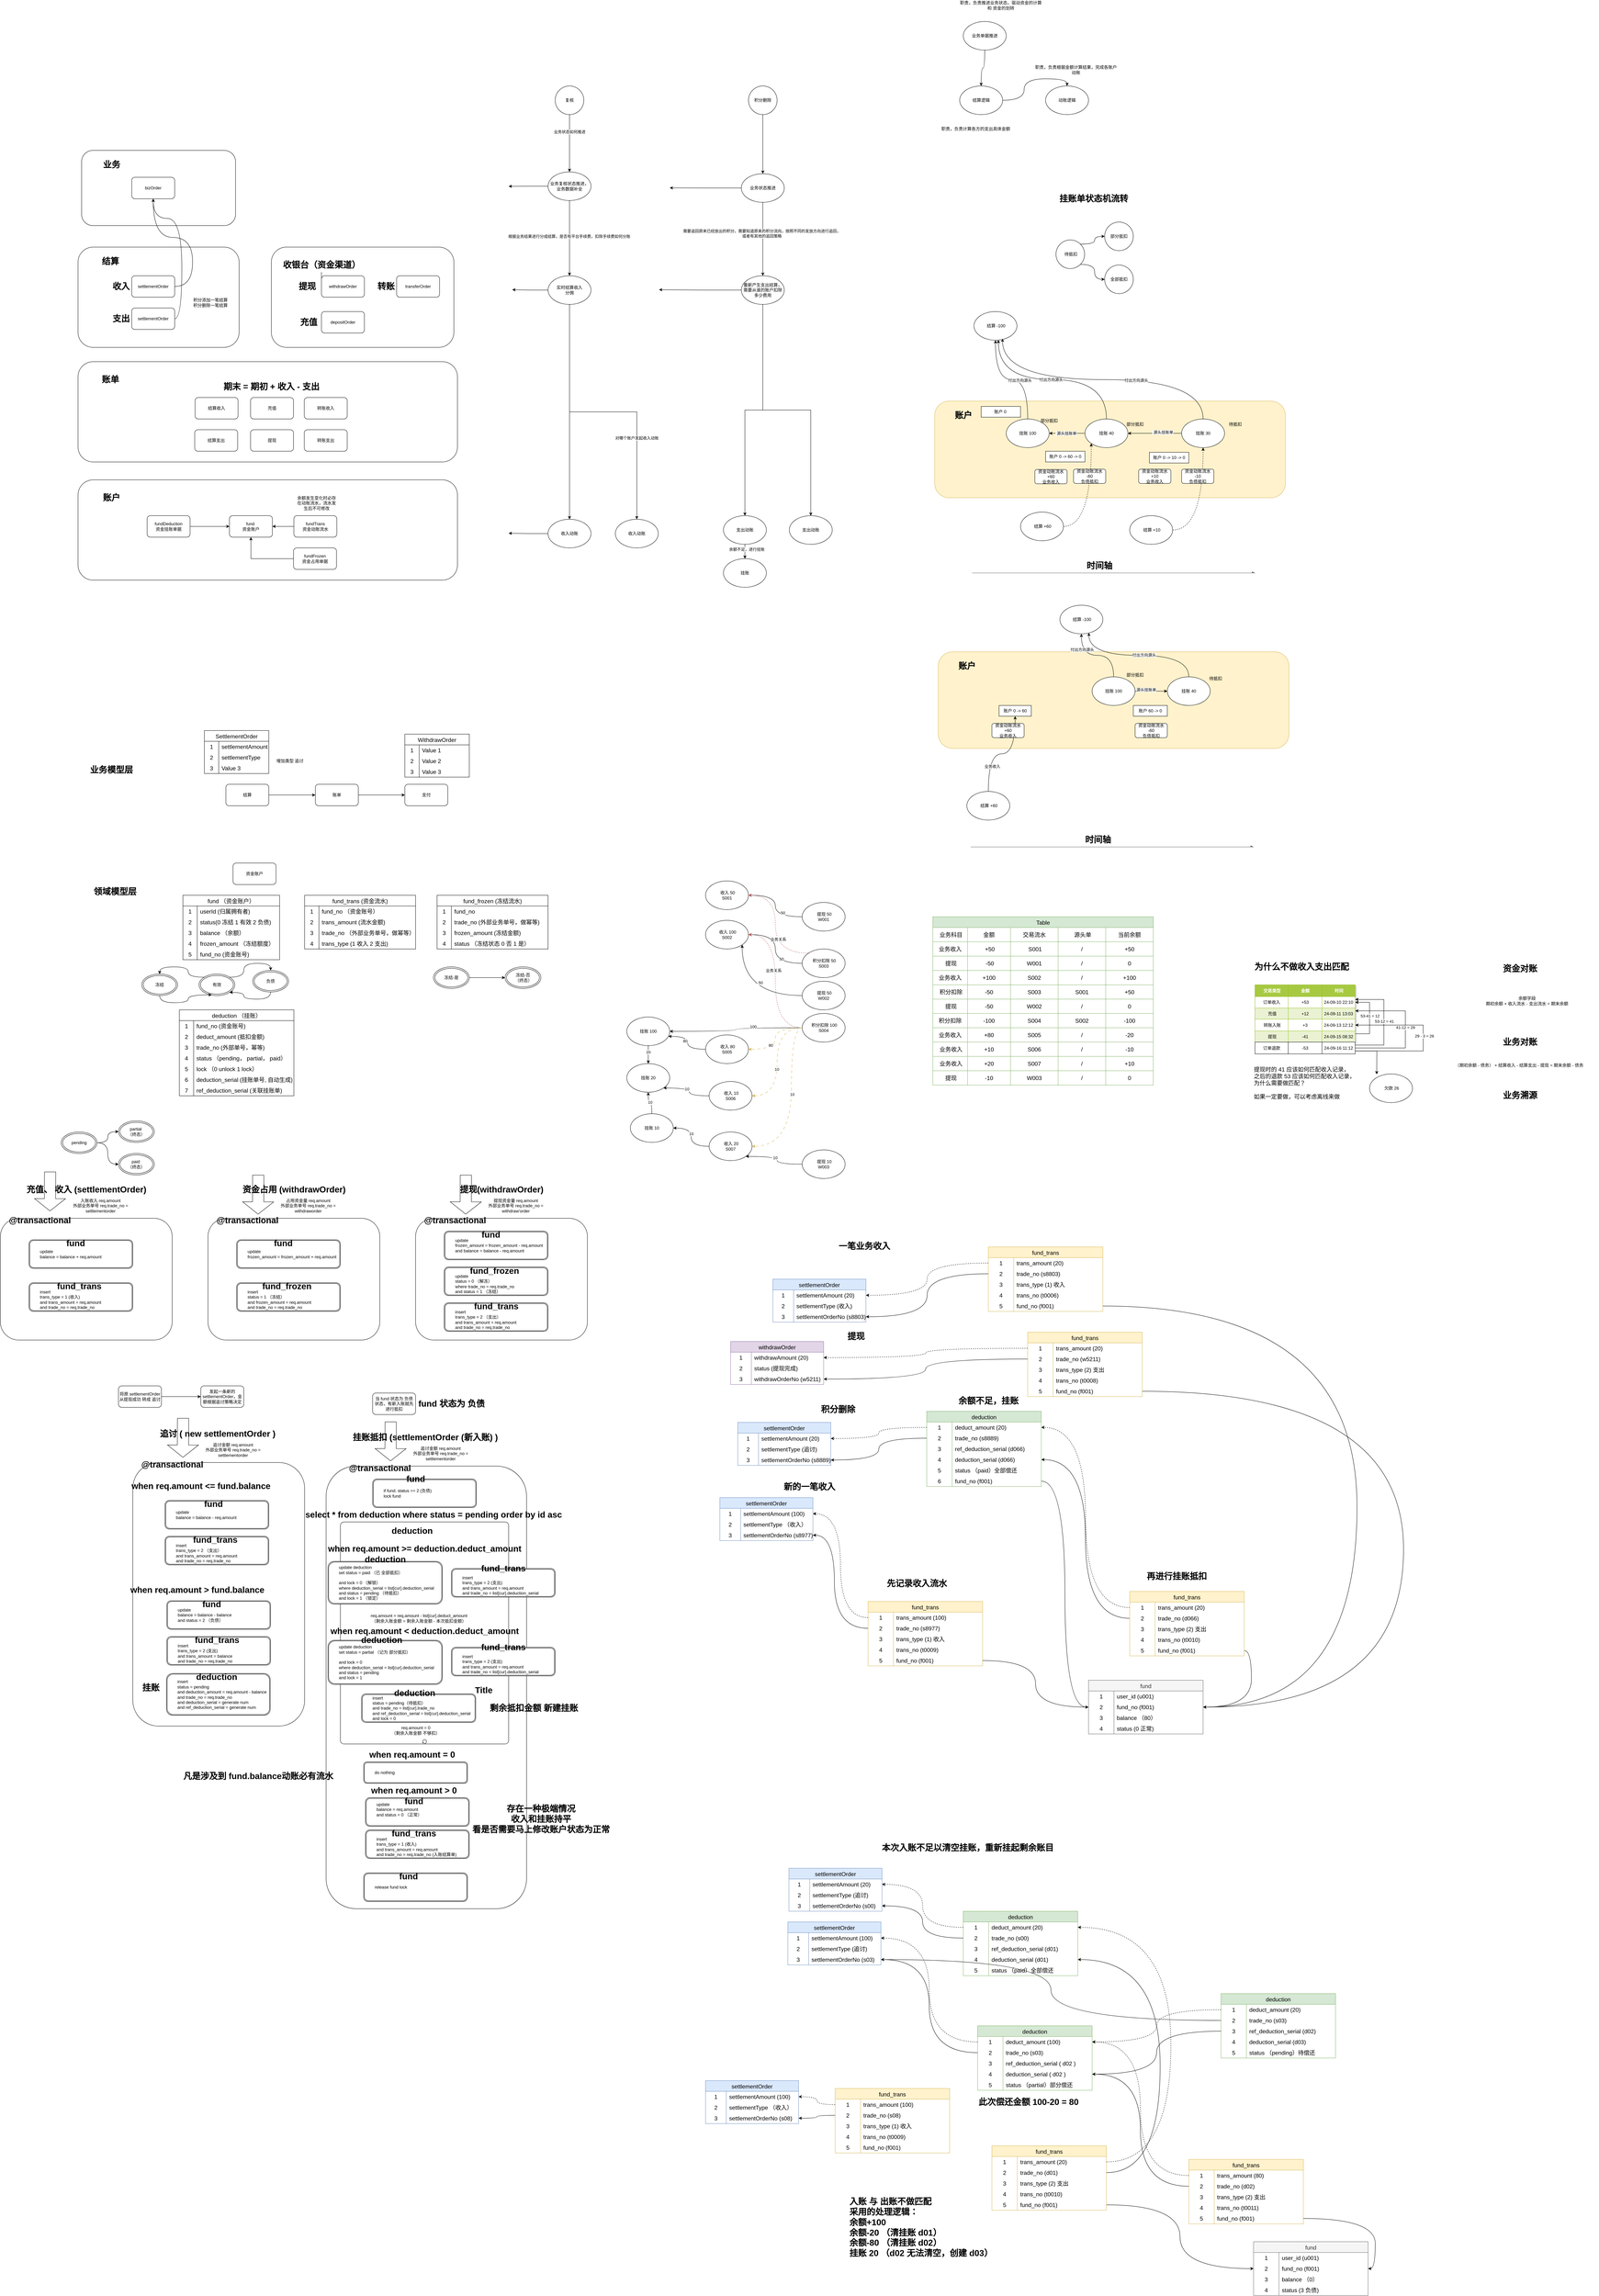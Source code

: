 <mxfile version="26.0.11">
  <diagram name="Page-1" id="HHoGlGzN7ZtERQG5C-Xy">
    <mxGraphModel dx="5957" dy="5273" grid="0" gridSize="10" guides="1" tooltips="1" connect="1" arrows="1" fold="1" page="1" pageScale="1" pageWidth="827" pageHeight="1169" background="light-dark(#ffffff, #121212)" math="0" shadow="0">
      <root>
        <mxCell id="0" />
        <mxCell id="1" parent="0" />
        <mxCell id="OFGjAIcCGgDw-nYXu7rO-128" value="" style="rounded=1;whiteSpace=wrap;html=1;fillColor=#fff2cc;strokeColor=#d6b656;" parent="1" vertex="1">
          <mxGeometry x="2160" y="-620" width="980" height="270" as="geometry" />
        </mxCell>
        <mxCell id="CElzx2a6UqYc9w5Hz-Yp-6" value="SettlementOrder" style="shape=table;startSize=30;container=1;collapsible=0;childLayout=tableLayout;fixedRows=1;rowLines=0;fontStyle=0;strokeColor=default;fontSize=16;" parent="1" vertex="1">
          <mxGeometry x="120" y="300" width="180" height="120" as="geometry" />
        </mxCell>
        <mxCell id="CElzx2a6UqYc9w5Hz-Yp-7" value="" style="shape=tableRow;horizontal=0;startSize=0;swimlaneHead=0;swimlaneBody=0;top=0;left=0;bottom=0;right=0;collapsible=0;dropTarget=0;fillColor=none;points=[[0,0.5],[1,0.5]];portConstraint=eastwest;strokeColor=inherit;fontSize=16;" parent="CElzx2a6UqYc9w5Hz-Yp-6" vertex="1">
          <mxGeometry y="30" width="180" height="30" as="geometry" />
        </mxCell>
        <mxCell id="CElzx2a6UqYc9w5Hz-Yp-8" value="1" style="shape=partialRectangle;html=1;whiteSpace=wrap;connectable=0;fillColor=none;top=0;left=0;bottom=0;right=0;overflow=hidden;pointerEvents=1;strokeColor=inherit;fontSize=16;" parent="CElzx2a6UqYc9w5Hz-Yp-7" vertex="1">
          <mxGeometry width="40" height="30" as="geometry">
            <mxRectangle width="40" height="30" as="alternateBounds" />
          </mxGeometry>
        </mxCell>
        <mxCell id="CElzx2a6UqYc9w5Hz-Yp-9" value="settlementAmount" style="shape=partialRectangle;html=1;whiteSpace=wrap;connectable=0;fillColor=none;top=0;left=0;bottom=0;right=0;align=left;spacingLeft=6;overflow=hidden;strokeColor=inherit;fontSize=16;" parent="CElzx2a6UqYc9w5Hz-Yp-7" vertex="1">
          <mxGeometry x="40" width="140" height="30" as="geometry">
            <mxRectangle width="140" height="30" as="alternateBounds" />
          </mxGeometry>
        </mxCell>
        <mxCell id="CElzx2a6UqYc9w5Hz-Yp-10" value="" style="shape=tableRow;horizontal=0;startSize=0;swimlaneHead=0;swimlaneBody=0;top=0;left=0;bottom=0;right=0;collapsible=0;dropTarget=0;fillColor=none;points=[[0,0.5],[1,0.5]];portConstraint=eastwest;strokeColor=inherit;fontSize=16;" parent="CElzx2a6UqYc9w5Hz-Yp-6" vertex="1">
          <mxGeometry y="60" width="180" height="30" as="geometry" />
        </mxCell>
        <mxCell id="CElzx2a6UqYc9w5Hz-Yp-11" value="2" style="shape=partialRectangle;html=1;whiteSpace=wrap;connectable=0;fillColor=none;top=0;left=0;bottom=0;right=0;overflow=hidden;strokeColor=inherit;fontSize=16;" parent="CElzx2a6UqYc9w5Hz-Yp-10" vertex="1">
          <mxGeometry width="40" height="30" as="geometry">
            <mxRectangle width="40" height="30" as="alternateBounds" />
          </mxGeometry>
        </mxCell>
        <mxCell id="CElzx2a6UqYc9w5Hz-Yp-12" value="settlementType" style="shape=partialRectangle;html=1;whiteSpace=wrap;connectable=0;fillColor=none;top=0;left=0;bottom=0;right=0;align=left;spacingLeft=6;overflow=hidden;strokeColor=inherit;fontSize=16;" parent="CElzx2a6UqYc9w5Hz-Yp-10" vertex="1">
          <mxGeometry x="40" width="140" height="30" as="geometry">
            <mxRectangle width="140" height="30" as="alternateBounds" />
          </mxGeometry>
        </mxCell>
        <mxCell id="CElzx2a6UqYc9w5Hz-Yp-13" value="" style="shape=tableRow;horizontal=0;startSize=0;swimlaneHead=0;swimlaneBody=0;top=0;left=0;bottom=0;right=0;collapsible=0;dropTarget=0;fillColor=none;points=[[0,0.5],[1,0.5]];portConstraint=eastwest;strokeColor=inherit;fontSize=16;" parent="CElzx2a6UqYc9w5Hz-Yp-6" vertex="1">
          <mxGeometry y="90" width="180" height="30" as="geometry" />
        </mxCell>
        <mxCell id="CElzx2a6UqYc9w5Hz-Yp-14" value="3" style="shape=partialRectangle;html=1;whiteSpace=wrap;connectable=0;fillColor=none;top=0;left=0;bottom=0;right=0;overflow=hidden;strokeColor=inherit;fontSize=16;" parent="CElzx2a6UqYc9w5Hz-Yp-13" vertex="1">
          <mxGeometry width="40" height="30" as="geometry">
            <mxRectangle width="40" height="30" as="alternateBounds" />
          </mxGeometry>
        </mxCell>
        <mxCell id="CElzx2a6UqYc9w5Hz-Yp-15" value="Value 3" style="shape=partialRectangle;html=1;whiteSpace=wrap;connectable=0;fillColor=none;top=0;left=0;bottom=0;right=0;align=left;spacingLeft=6;overflow=hidden;strokeColor=inherit;fontSize=16;" parent="CElzx2a6UqYc9w5Hz-Yp-13" vertex="1">
          <mxGeometry x="40" width="140" height="30" as="geometry">
            <mxRectangle width="140" height="30" as="alternateBounds" />
          </mxGeometry>
        </mxCell>
        <mxCell id="CElzx2a6UqYc9w5Hz-Yp-16" value="增加类型 追讨" style="text;html=1;align=center;verticalAlign=middle;whiteSpace=wrap;rounded=0;" parent="1" vertex="1">
          <mxGeometry x="304" y="370" width="110" height="30" as="geometry" />
        </mxCell>
        <mxCell id="CElzx2a6UqYc9w5Hz-Yp-17" value="WithdrawOrder" style="shape=table;startSize=30;container=1;collapsible=0;childLayout=tableLayout;fixedRows=1;rowLines=0;fontStyle=0;strokeColor=default;fontSize=16;" parent="1" vertex="1">
          <mxGeometry x="680" y="310" width="180" height="120" as="geometry" />
        </mxCell>
        <mxCell id="CElzx2a6UqYc9w5Hz-Yp-18" value="" style="shape=tableRow;horizontal=0;startSize=0;swimlaneHead=0;swimlaneBody=0;top=0;left=0;bottom=0;right=0;collapsible=0;dropTarget=0;fillColor=none;points=[[0,0.5],[1,0.5]];portConstraint=eastwest;strokeColor=inherit;fontSize=16;" parent="CElzx2a6UqYc9w5Hz-Yp-17" vertex="1">
          <mxGeometry y="30" width="180" height="30" as="geometry" />
        </mxCell>
        <mxCell id="CElzx2a6UqYc9w5Hz-Yp-19" value="1" style="shape=partialRectangle;html=1;whiteSpace=wrap;connectable=0;fillColor=none;top=0;left=0;bottom=0;right=0;overflow=hidden;pointerEvents=1;strokeColor=inherit;fontSize=16;" parent="CElzx2a6UqYc9w5Hz-Yp-18" vertex="1">
          <mxGeometry width="40" height="30" as="geometry">
            <mxRectangle width="40" height="30" as="alternateBounds" />
          </mxGeometry>
        </mxCell>
        <mxCell id="CElzx2a6UqYc9w5Hz-Yp-20" value="Value 1" style="shape=partialRectangle;html=1;whiteSpace=wrap;connectable=0;fillColor=none;top=0;left=0;bottom=0;right=0;align=left;spacingLeft=6;overflow=hidden;strokeColor=inherit;fontSize=16;" parent="CElzx2a6UqYc9w5Hz-Yp-18" vertex="1">
          <mxGeometry x="40" width="140" height="30" as="geometry">
            <mxRectangle width="140" height="30" as="alternateBounds" />
          </mxGeometry>
        </mxCell>
        <mxCell id="CElzx2a6UqYc9w5Hz-Yp-21" value="" style="shape=tableRow;horizontal=0;startSize=0;swimlaneHead=0;swimlaneBody=0;top=0;left=0;bottom=0;right=0;collapsible=0;dropTarget=0;fillColor=none;points=[[0,0.5],[1,0.5]];portConstraint=eastwest;strokeColor=inherit;fontSize=16;" parent="CElzx2a6UqYc9w5Hz-Yp-17" vertex="1">
          <mxGeometry y="60" width="180" height="30" as="geometry" />
        </mxCell>
        <mxCell id="CElzx2a6UqYc9w5Hz-Yp-22" value="2" style="shape=partialRectangle;html=1;whiteSpace=wrap;connectable=0;fillColor=none;top=0;left=0;bottom=0;right=0;overflow=hidden;strokeColor=inherit;fontSize=16;" parent="CElzx2a6UqYc9w5Hz-Yp-21" vertex="1">
          <mxGeometry width="40" height="30" as="geometry">
            <mxRectangle width="40" height="30" as="alternateBounds" />
          </mxGeometry>
        </mxCell>
        <mxCell id="CElzx2a6UqYc9w5Hz-Yp-23" value="Value 2" style="shape=partialRectangle;html=1;whiteSpace=wrap;connectable=0;fillColor=none;top=0;left=0;bottom=0;right=0;align=left;spacingLeft=6;overflow=hidden;strokeColor=inherit;fontSize=16;" parent="CElzx2a6UqYc9w5Hz-Yp-21" vertex="1">
          <mxGeometry x="40" width="140" height="30" as="geometry">
            <mxRectangle width="140" height="30" as="alternateBounds" />
          </mxGeometry>
        </mxCell>
        <mxCell id="CElzx2a6UqYc9w5Hz-Yp-24" value="" style="shape=tableRow;horizontal=0;startSize=0;swimlaneHead=0;swimlaneBody=0;top=0;left=0;bottom=0;right=0;collapsible=0;dropTarget=0;fillColor=none;points=[[0,0.5],[1,0.5]];portConstraint=eastwest;strokeColor=inherit;fontSize=16;" parent="CElzx2a6UqYc9w5Hz-Yp-17" vertex="1">
          <mxGeometry y="90" width="180" height="30" as="geometry" />
        </mxCell>
        <mxCell id="CElzx2a6UqYc9w5Hz-Yp-25" value="3" style="shape=partialRectangle;html=1;whiteSpace=wrap;connectable=0;fillColor=none;top=0;left=0;bottom=0;right=0;overflow=hidden;strokeColor=inherit;fontSize=16;" parent="CElzx2a6UqYc9w5Hz-Yp-24" vertex="1">
          <mxGeometry width="40" height="30" as="geometry">
            <mxRectangle width="40" height="30" as="alternateBounds" />
          </mxGeometry>
        </mxCell>
        <mxCell id="CElzx2a6UqYc9w5Hz-Yp-26" value="Value 3" style="shape=partialRectangle;html=1;whiteSpace=wrap;connectable=0;fillColor=none;top=0;left=0;bottom=0;right=0;align=left;spacingLeft=6;overflow=hidden;strokeColor=inherit;fontSize=16;" parent="CElzx2a6UqYc9w5Hz-Yp-24" vertex="1">
          <mxGeometry x="40" width="140" height="30" as="geometry">
            <mxRectangle width="140" height="30" as="alternateBounds" />
          </mxGeometry>
        </mxCell>
        <mxCell id="OFGjAIcCGgDw-nYXu7rO-334" style="edgeStyle=orthogonalEdgeStyle;rounded=0;orthogonalLoop=1;jettySize=auto;html=1;exitX=1;exitY=0.25;exitDx=0;exitDy=0;entryX=1;entryY=0.5;entryDx=0;entryDy=0;" parent="1" source="OFGjAIcCGgDw-nYXu7rO-203" target="OFGjAIcCGgDw-nYXu7rO-191" edge="1">
          <mxGeometry relative="1" as="geometry">
            <Array as="points">
              <mxPoint x="3375" y="1147" />
              <mxPoint x="3375" y="1059" />
            </Array>
          </mxGeometry>
        </mxCell>
        <mxCell id="OFGjAIcCGgDw-nYXu7rO-335" value="53-41 = 12" style="edgeLabel;html=1;align=center;verticalAlign=middle;resizable=0;points=[];" parent="OFGjAIcCGgDw-nYXu7rO-334" vertex="1" connectable="0">
          <mxGeometry x="0.067" y="-1" relative="1" as="geometry">
            <mxPoint y="-1" as="offset" />
          </mxGeometry>
        </mxCell>
        <mxCell id="CElzx2a6UqYc9w5Hz-Yp-40" style="edgeStyle=orthogonalEdgeStyle;rounded=0;orthogonalLoop=1;jettySize=auto;html=1;exitX=1;exitY=0.5;exitDx=0;exitDy=0;entryX=0;entryY=0.5;entryDx=0;entryDy=0;" parent="1" source="CElzx2a6UqYc9w5Hz-Yp-37" target="CElzx2a6UqYc9w5Hz-Yp-38" edge="1">
          <mxGeometry relative="1" as="geometry" />
        </mxCell>
        <mxCell id="CElzx2a6UqYc9w5Hz-Yp-37" value="结算" style="rounded=1;whiteSpace=wrap;html=1;" parent="1" vertex="1">
          <mxGeometry x="180" y="450" width="120" height="60" as="geometry" />
        </mxCell>
        <mxCell id="CElzx2a6UqYc9w5Hz-Yp-41" style="edgeStyle=orthogonalEdgeStyle;rounded=0;orthogonalLoop=1;jettySize=auto;html=1;exitX=1;exitY=0.5;exitDx=0;exitDy=0;entryX=0;entryY=0.5;entryDx=0;entryDy=0;" parent="1" source="CElzx2a6UqYc9w5Hz-Yp-38" target="CElzx2a6UqYc9w5Hz-Yp-39" edge="1">
          <mxGeometry relative="1" as="geometry" />
        </mxCell>
        <mxCell id="CElzx2a6UqYc9w5Hz-Yp-38" value="账单" style="rounded=1;whiteSpace=wrap;html=1;" parent="1" vertex="1">
          <mxGeometry x="430" y="450" width="120" height="60" as="geometry" />
        </mxCell>
        <mxCell id="CElzx2a6UqYc9w5Hz-Yp-39" value="支付" style="rounded=1;whiteSpace=wrap;html=1;" parent="1" vertex="1">
          <mxGeometry x="680" y="450" width="120" height="60" as="geometry" />
        </mxCell>
        <mxCell id="CElzx2a6UqYc9w5Hz-Yp-42" value="资金账户" style="rounded=1;whiteSpace=wrap;html=1;" parent="1" vertex="1">
          <mxGeometry x="200" y="670" width="120" height="60" as="geometry" />
        </mxCell>
        <mxCell id="CElzx2a6UqYc9w5Hz-Yp-53" value="fund （资金账户）" style="shape=table;startSize=30;container=1;collapsible=0;childLayout=tableLayout;fixedRows=1;rowLines=0;fontStyle=0;strokeColor=default;fontSize=16;" parent="1" vertex="1">
          <mxGeometry x="60" y="760" width="270.0" height="180" as="geometry" />
        </mxCell>
        <mxCell id="CElzx2a6UqYc9w5Hz-Yp-54" value="" style="shape=tableRow;horizontal=0;startSize=0;swimlaneHead=0;swimlaneBody=0;top=0;left=0;bottom=0;right=0;collapsible=0;dropTarget=0;fillColor=none;points=[[0,0.5],[1,0.5]];portConstraint=eastwest;strokeColor=inherit;fontSize=16;" parent="CElzx2a6UqYc9w5Hz-Yp-53" vertex="1">
          <mxGeometry y="30" width="270.0" height="30" as="geometry" />
        </mxCell>
        <mxCell id="CElzx2a6UqYc9w5Hz-Yp-55" value="1" style="shape=partialRectangle;html=1;whiteSpace=wrap;connectable=0;fillColor=none;top=0;left=0;bottom=0;right=0;overflow=hidden;pointerEvents=1;strokeColor=inherit;fontSize=16;" parent="CElzx2a6UqYc9w5Hz-Yp-54" vertex="1">
          <mxGeometry width="40" height="30" as="geometry">
            <mxRectangle width="40" height="30" as="alternateBounds" />
          </mxGeometry>
        </mxCell>
        <mxCell id="CElzx2a6UqYc9w5Hz-Yp-56" value="userId (归属拥有者)" style="shape=partialRectangle;html=1;whiteSpace=wrap;connectable=0;fillColor=none;top=0;left=0;bottom=0;right=0;align=left;spacingLeft=6;overflow=hidden;strokeColor=inherit;fontSize=16;" parent="CElzx2a6UqYc9w5Hz-Yp-54" vertex="1">
          <mxGeometry x="40" width="230" height="30" as="geometry">
            <mxRectangle width="230" height="30" as="alternateBounds" />
          </mxGeometry>
        </mxCell>
        <mxCell id="CElzx2a6UqYc9w5Hz-Yp-57" value="" style="shape=tableRow;horizontal=0;startSize=0;swimlaneHead=0;swimlaneBody=0;top=0;left=0;bottom=0;right=0;collapsible=0;dropTarget=0;fillColor=none;points=[[0,0.5],[1,0.5]];portConstraint=eastwest;strokeColor=inherit;fontSize=16;" parent="CElzx2a6UqYc9w5Hz-Yp-53" vertex="1">
          <mxGeometry y="60" width="270.0" height="30" as="geometry" />
        </mxCell>
        <mxCell id="CElzx2a6UqYc9w5Hz-Yp-58" value="2" style="shape=partialRectangle;html=1;whiteSpace=wrap;connectable=0;fillColor=none;top=0;left=0;bottom=0;right=0;overflow=hidden;strokeColor=inherit;fontSize=16;" parent="CElzx2a6UqYc9w5Hz-Yp-57" vertex="1">
          <mxGeometry width="40" height="30" as="geometry">
            <mxRectangle width="40" height="30" as="alternateBounds" />
          </mxGeometry>
        </mxCell>
        <mxCell id="CElzx2a6UqYc9w5Hz-Yp-59" value="status(0 冻结 1 有效 2 负债)" style="shape=partialRectangle;html=1;whiteSpace=wrap;connectable=0;fillColor=none;top=0;left=0;bottom=0;right=0;align=left;spacingLeft=6;overflow=hidden;strokeColor=inherit;fontSize=16;" parent="CElzx2a6UqYc9w5Hz-Yp-57" vertex="1">
          <mxGeometry x="40" width="230" height="30" as="geometry">
            <mxRectangle width="230" height="30" as="alternateBounds" />
          </mxGeometry>
        </mxCell>
        <mxCell id="CElzx2a6UqYc9w5Hz-Yp-60" value="" style="shape=tableRow;horizontal=0;startSize=0;swimlaneHead=0;swimlaneBody=0;top=0;left=0;bottom=0;right=0;collapsible=0;dropTarget=0;fillColor=none;points=[[0,0.5],[1,0.5]];portConstraint=eastwest;strokeColor=inherit;fontSize=16;" parent="CElzx2a6UqYc9w5Hz-Yp-53" vertex="1">
          <mxGeometry y="90" width="270.0" height="30" as="geometry" />
        </mxCell>
        <mxCell id="CElzx2a6UqYc9w5Hz-Yp-61" value="3" style="shape=partialRectangle;html=1;whiteSpace=wrap;connectable=0;fillColor=none;top=0;left=0;bottom=0;right=0;overflow=hidden;strokeColor=inherit;fontSize=16;" parent="CElzx2a6UqYc9w5Hz-Yp-60" vertex="1">
          <mxGeometry width="40" height="30" as="geometry">
            <mxRectangle width="40" height="30" as="alternateBounds" />
          </mxGeometry>
        </mxCell>
        <mxCell id="CElzx2a6UqYc9w5Hz-Yp-62" value="balance （余额）" style="shape=partialRectangle;html=1;whiteSpace=wrap;connectable=0;fillColor=none;top=0;left=0;bottom=0;right=0;align=left;spacingLeft=6;overflow=hidden;strokeColor=inherit;fontSize=16;" parent="CElzx2a6UqYc9w5Hz-Yp-60" vertex="1">
          <mxGeometry x="40" width="230" height="30" as="geometry">
            <mxRectangle width="230" height="30" as="alternateBounds" />
          </mxGeometry>
        </mxCell>
        <mxCell id="CElzx2a6UqYc9w5Hz-Yp-69" style="shape=tableRow;horizontal=0;startSize=0;swimlaneHead=0;swimlaneBody=0;top=0;left=0;bottom=0;right=0;collapsible=0;dropTarget=0;fillColor=none;points=[[0,0.5],[1,0.5]];portConstraint=eastwest;strokeColor=inherit;fontSize=16;" parent="CElzx2a6UqYc9w5Hz-Yp-53" vertex="1">
          <mxGeometry y="120" width="270.0" height="30" as="geometry" />
        </mxCell>
        <mxCell id="CElzx2a6UqYc9w5Hz-Yp-70" value="4" style="shape=partialRectangle;html=1;whiteSpace=wrap;connectable=0;fillColor=none;top=0;left=0;bottom=0;right=0;overflow=hidden;strokeColor=inherit;fontSize=16;" parent="CElzx2a6UqYc9w5Hz-Yp-69" vertex="1">
          <mxGeometry width="40" height="30" as="geometry">
            <mxRectangle width="40" height="30" as="alternateBounds" />
          </mxGeometry>
        </mxCell>
        <mxCell id="CElzx2a6UqYc9w5Hz-Yp-71" value="frozen_amount （冻结额度）" style="shape=partialRectangle;html=1;whiteSpace=wrap;connectable=0;fillColor=none;top=0;left=0;bottom=0;right=0;align=left;spacingLeft=6;overflow=hidden;strokeColor=inherit;fontSize=16;" parent="CElzx2a6UqYc9w5Hz-Yp-69" vertex="1">
          <mxGeometry x="40" width="230" height="30" as="geometry">
            <mxRectangle width="230" height="30" as="alternateBounds" />
          </mxGeometry>
        </mxCell>
        <mxCell id="CElzx2a6UqYc9w5Hz-Yp-83" style="shape=tableRow;horizontal=0;startSize=0;swimlaneHead=0;swimlaneBody=0;top=0;left=0;bottom=0;right=0;collapsible=0;dropTarget=0;fillColor=none;points=[[0,0.5],[1,0.5]];portConstraint=eastwest;strokeColor=inherit;fontSize=16;" parent="CElzx2a6UqYc9w5Hz-Yp-53" vertex="1">
          <mxGeometry y="150" width="270.0" height="30" as="geometry" />
        </mxCell>
        <mxCell id="CElzx2a6UqYc9w5Hz-Yp-84" value="5" style="shape=partialRectangle;html=1;whiteSpace=wrap;connectable=0;fillColor=none;top=0;left=0;bottom=0;right=0;overflow=hidden;strokeColor=inherit;fontSize=16;" parent="CElzx2a6UqYc9w5Hz-Yp-83" vertex="1">
          <mxGeometry width="40" height="30" as="geometry">
            <mxRectangle width="40" height="30" as="alternateBounds" />
          </mxGeometry>
        </mxCell>
        <mxCell id="CElzx2a6UqYc9w5Hz-Yp-85" value="fund_no (资金账号)" style="shape=partialRectangle;html=1;whiteSpace=wrap;connectable=0;fillColor=none;top=0;left=0;bottom=0;right=0;align=left;spacingLeft=6;overflow=hidden;strokeColor=inherit;fontSize=16;" parent="CElzx2a6UqYc9w5Hz-Yp-83" vertex="1">
          <mxGeometry x="40" width="230" height="30" as="geometry">
            <mxRectangle width="230" height="30" as="alternateBounds" />
          </mxGeometry>
        </mxCell>
        <mxCell id="CElzx2a6UqYc9w5Hz-Yp-73" value="fund_trans (资金流水)" style="shape=table;startSize=30;container=1;collapsible=0;childLayout=tableLayout;fixedRows=1;rowLines=0;fontStyle=0;strokeColor=default;fontSize=16;" parent="1" vertex="1">
          <mxGeometry x="400" y="760" width="310.0" height="150" as="geometry" />
        </mxCell>
        <mxCell id="CElzx2a6UqYc9w5Hz-Yp-74" value="" style="shape=tableRow;horizontal=0;startSize=0;swimlaneHead=0;swimlaneBody=0;top=0;left=0;bottom=0;right=0;collapsible=0;dropTarget=0;fillColor=none;points=[[0,0.5],[1,0.5]];portConstraint=eastwest;strokeColor=inherit;fontSize=16;" parent="CElzx2a6UqYc9w5Hz-Yp-73" vertex="1">
          <mxGeometry y="30" width="310.0" height="30" as="geometry" />
        </mxCell>
        <mxCell id="CElzx2a6UqYc9w5Hz-Yp-75" value="1" style="shape=partialRectangle;html=1;whiteSpace=wrap;connectable=0;fillColor=none;top=0;left=0;bottom=0;right=0;overflow=hidden;pointerEvents=1;strokeColor=inherit;fontSize=16;" parent="CElzx2a6UqYc9w5Hz-Yp-74" vertex="1">
          <mxGeometry width="40" height="30" as="geometry">
            <mxRectangle width="40" height="30" as="alternateBounds" />
          </mxGeometry>
        </mxCell>
        <mxCell id="CElzx2a6UqYc9w5Hz-Yp-76" value="fund_no （资金账号）" style="shape=partialRectangle;html=1;whiteSpace=wrap;connectable=0;fillColor=none;top=0;left=0;bottom=0;right=0;align=left;spacingLeft=6;overflow=hidden;strokeColor=inherit;fontSize=16;" parent="CElzx2a6UqYc9w5Hz-Yp-74" vertex="1">
          <mxGeometry x="40" width="270" height="30" as="geometry">
            <mxRectangle width="270" height="30" as="alternateBounds" />
          </mxGeometry>
        </mxCell>
        <mxCell id="CElzx2a6UqYc9w5Hz-Yp-77" value="" style="shape=tableRow;horizontal=0;startSize=0;swimlaneHead=0;swimlaneBody=0;top=0;left=0;bottom=0;right=0;collapsible=0;dropTarget=0;fillColor=none;points=[[0,0.5],[1,0.5]];portConstraint=eastwest;strokeColor=inherit;fontSize=16;" parent="CElzx2a6UqYc9w5Hz-Yp-73" vertex="1">
          <mxGeometry y="60" width="310.0" height="30" as="geometry" />
        </mxCell>
        <mxCell id="CElzx2a6UqYc9w5Hz-Yp-78" value="2" style="shape=partialRectangle;html=1;whiteSpace=wrap;connectable=0;fillColor=none;top=0;left=0;bottom=0;right=0;overflow=hidden;strokeColor=inherit;fontSize=16;" parent="CElzx2a6UqYc9w5Hz-Yp-77" vertex="1">
          <mxGeometry width="40" height="30" as="geometry">
            <mxRectangle width="40" height="30" as="alternateBounds" />
          </mxGeometry>
        </mxCell>
        <mxCell id="CElzx2a6UqYc9w5Hz-Yp-79" value="trans_amount (流水金额)" style="shape=partialRectangle;html=1;whiteSpace=wrap;connectable=0;fillColor=none;top=0;left=0;bottom=0;right=0;align=left;spacingLeft=6;overflow=hidden;strokeColor=inherit;fontSize=16;" parent="CElzx2a6UqYc9w5Hz-Yp-77" vertex="1">
          <mxGeometry x="40" width="270" height="30" as="geometry">
            <mxRectangle width="270" height="30" as="alternateBounds" />
          </mxGeometry>
        </mxCell>
        <mxCell id="CElzx2a6UqYc9w5Hz-Yp-80" value="" style="shape=tableRow;horizontal=0;startSize=0;swimlaneHead=0;swimlaneBody=0;top=0;left=0;bottom=0;right=0;collapsible=0;dropTarget=0;fillColor=none;points=[[0,0.5],[1,0.5]];portConstraint=eastwest;strokeColor=inherit;fontSize=16;" parent="CElzx2a6UqYc9w5Hz-Yp-73" vertex="1">
          <mxGeometry y="90" width="310.0" height="30" as="geometry" />
        </mxCell>
        <mxCell id="CElzx2a6UqYc9w5Hz-Yp-81" value="3" style="shape=partialRectangle;html=1;whiteSpace=wrap;connectable=0;fillColor=none;top=0;left=0;bottom=0;right=0;overflow=hidden;strokeColor=inherit;fontSize=16;" parent="CElzx2a6UqYc9w5Hz-Yp-80" vertex="1">
          <mxGeometry width="40" height="30" as="geometry">
            <mxRectangle width="40" height="30" as="alternateBounds" />
          </mxGeometry>
        </mxCell>
        <mxCell id="CElzx2a6UqYc9w5Hz-Yp-82" value="trade_no （外部业务单号，做幂等）" style="shape=partialRectangle;html=1;whiteSpace=wrap;connectable=0;fillColor=none;top=0;left=0;bottom=0;right=0;align=left;spacingLeft=6;overflow=hidden;strokeColor=inherit;fontSize=16;" parent="CElzx2a6UqYc9w5Hz-Yp-80" vertex="1">
          <mxGeometry x="40" width="270" height="30" as="geometry">
            <mxRectangle width="270" height="30" as="alternateBounds" />
          </mxGeometry>
        </mxCell>
        <mxCell id="CElzx2a6UqYc9w5Hz-Yp-86" style="shape=tableRow;horizontal=0;startSize=0;swimlaneHead=0;swimlaneBody=0;top=0;left=0;bottom=0;right=0;collapsible=0;dropTarget=0;fillColor=none;points=[[0,0.5],[1,0.5]];portConstraint=eastwest;strokeColor=inherit;fontSize=16;" parent="CElzx2a6UqYc9w5Hz-Yp-73" vertex="1">
          <mxGeometry y="120" width="310.0" height="30" as="geometry" />
        </mxCell>
        <mxCell id="CElzx2a6UqYc9w5Hz-Yp-87" value="4" style="shape=partialRectangle;html=1;whiteSpace=wrap;connectable=0;fillColor=none;top=0;left=0;bottom=0;right=0;overflow=hidden;strokeColor=inherit;fontSize=16;" parent="CElzx2a6UqYc9w5Hz-Yp-86" vertex="1">
          <mxGeometry width="40" height="30" as="geometry">
            <mxRectangle width="40" height="30" as="alternateBounds" />
          </mxGeometry>
        </mxCell>
        <mxCell id="CElzx2a6UqYc9w5Hz-Yp-88" value="trans_type (1 收入 2 支出)" style="shape=partialRectangle;html=1;whiteSpace=wrap;connectable=0;fillColor=none;top=0;left=0;bottom=0;right=0;align=left;spacingLeft=6;overflow=hidden;strokeColor=inherit;fontSize=16;" parent="CElzx2a6UqYc9w5Hz-Yp-86" vertex="1">
          <mxGeometry x="40" width="270" height="30" as="geometry">
            <mxRectangle width="270" height="30" as="alternateBounds" />
          </mxGeometry>
        </mxCell>
        <mxCell id="CElzx2a6UqYc9w5Hz-Yp-102" value="fund_frozen (冻结流水)" style="shape=table;startSize=30;container=1;collapsible=0;childLayout=tableLayout;fixedRows=1;rowLines=0;fontStyle=0;strokeColor=default;fontSize=16;" parent="1" vertex="1">
          <mxGeometry x="770" y="760" width="310" height="150" as="geometry" />
        </mxCell>
        <mxCell id="CElzx2a6UqYc9w5Hz-Yp-103" value="" style="shape=tableRow;horizontal=0;startSize=0;swimlaneHead=0;swimlaneBody=0;top=0;left=0;bottom=0;right=0;collapsible=0;dropTarget=0;fillColor=none;points=[[0,0.5],[1,0.5]];portConstraint=eastwest;strokeColor=inherit;fontSize=16;" parent="CElzx2a6UqYc9w5Hz-Yp-102" vertex="1">
          <mxGeometry y="30" width="310" height="30" as="geometry" />
        </mxCell>
        <mxCell id="CElzx2a6UqYc9w5Hz-Yp-104" value="1" style="shape=partialRectangle;html=1;whiteSpace=wrap;connectable=0;fillColor=none;top=0;left=0;bottom=0;right=0;overflow=hidden;pointerEvents=1;strokeColor=inherit;fontSize=16;" parent="CElzx2a6UqYc9w5Hz-Yp-103" vertex="1">
          <mxGeometry width="40" height="30" as="geometry">
            <mxRectangle width="40" height="30" as="alternateBounds" />
          </mxGeometry>
        </mxCell>
        <mxCell id="CElzx2a6UqYc9w5Hz-Yp-105" value="fund_no" style="shape=partialRectangle;html=1;whiteSpace=wrap;connectable=0;fillColor=none;top=0;left=0;bottom=0;right=0;align=left;spacingLeft=6;overflow=hidden;strokeColor=inherit;fontSize=16;" parent="CElzx2a6UqYc9w5Hz-Yp-103" vertex="1">
          <mxGeometry x="40" width="270" height="30" as="geometry">
            <mxRectangle width="270" height="30" as="alternateBounds" />
          </mxGeometry>
        </mxCell>
        <mxCell id="CElzx2a6UqYc9w5Hz-Yp-106" value="" style="shape=tableRow;horizontal=0;startSize=0;swimlaneHead=0;swimlaneBody=0;top=0;left=0;bottom=0;right=0;collapsible=0;dropTarget=0;fillColor=none;points=[[0,0.5],[1,0.5]];portConstraint=eastwest;strokeColor=inherit;fontSize=16;" parent="CElzx2a6UqYc9w5Hz-Yp-102" vertex="1">
          <mxGeometry y="60" width="310" height="30" as="geometry" />
        </mxCell>
        <mxCell id="CElzx2a6UqYc9w5Hz-Yp-107" value="2" style="shape=partialRectangle;html=1;whiteSpace=wrap;connectable=0;fillColor=none;top=0;left=0;bottom=0;right=0;overflow=hidden;strokeColor=inherit;fontSize=16;" parent="CElzx2a6UqYc9w5Hz-Yp-106" vertex="1">
          <mxGeometry width="40" height="30" as="geometry">
            <mxRectangle width="40" height="30" as="alternateBounds" />
          </mxGeometry>
        </mxCell>
        <mxCell id="CElzx2a6UqYc9w5Hz-Yp-108" value="trade_no (外部业务单号，做幂等)" style="shape=partialRectangle;html=1;whiteSpace=wrap;connectable=0;fillColor=none;top=0;left=0;bottom=0;right=0;align=left;spacingLeft=6;overflow=hidden;strokeColor=inherit;fontSize=16;" parent="CElzx2a6UqYc9w5Hz-Yp-106" vertex="1">
          <mxGeometry x="40" width="270" height="30" as="geometry">
            <mxRectangle width="270" height="30" as="alternateBounds" />
          </mxGeometry>
        </mxCell>
        <mxCell id="CElzx2a6UqYc9w5Hz-Yp-109" value="" style="shape=tableRow;horizontal=0;startSize=0;swimlaneHead=0;swimlaneBody=0;top=0;left=0;bottom=0;right=0;collapsible=0;dropTarget=0;fillColor=none;points=[[0,0.5],[1,0.5]];portConstraint=eastwest;strokeColor=inherit;fontSize=16;" parent="CElzx2a6UqYc9w5Hz-Yp-102" vertex="1">
          <mxGeometry y="90" width="310" height="30" as="geometry" />
        </mxCell>
        <mxCell id="CElzx2a6UqYc9w5Hz-Yp-110" value="3" style="shape=partialRectangle;html=1;whiteSpace=wrap;connectable=0;fillColor=none;top=0;left=0;bottom=0;right=0;overflow=hidden;strokeColor=inherit;fontSize=16;" parent="CElzx2a6UqYc9w5Hz-Yp-109" vertex="1">
          <mxGeometry width="40" height="30" as="geometry">
            <mxRectangle width="40" height="30" as="alternateBounds" />
          </mxGeometry>
        </mxCell>
        <mxCell id="CElzx2a6UqYc9w5Hz-Yp-111" value="frozen_amount (冻结金额)" style="shape=partialRectangle;html=1;whiteSpace=wrap;connectable=0;fillColor=none;top=0;left=0;bottom=0;right=0;align=left;spacingLeft=6;overflow=hidden;strokeColor=inherit;fontSize=16;" parent="CElzx2a6UqYc9w5Hz-Yp-109" vertex="1">
          <mxGeometry x="40" width="270" height="30" as="geometry">
            <mxRectangle width="270" height="30" as="alternateBounds" />
          </mxGeometry>
        </mxCell>
        <mxCell id="CElzx2a6UqYc9w5Hz-Yp-112" style="shape=tableRow;horizontal=0;startSize=0;swimlaneHead=0;swimlaneBody=0;top=0;left=0;bottom=0;right=0;collapsible=0;dropTarget=0;fillColor=none;points=[[0,0.5],[1,0.5]];portConstraint=eastwest;strokeColor=inherit;fontSize=16;" parent="CElzx2a6UqYc9w5Hz-Yp-102" vertex="1">
          <mxGeometry y="120" width="310" height="30" as="geometry" />
        </mxCell>
        <mxCell id="CElzx2a6UqYc9w5Hz-Yp-113" value="4" style="shape=partialRectangle;html=1;whiteSpace=wrap;connectable=0;fillColor=none;top=0;left=0;bottom=0;right=0;overflow=hidden;strokeColor=inherit;fontSize=16;" parent="CElzx2a6UqYc9w5Hz-Yp-112" vertex="1">
          <mxGeometry width="40" height="30" as="geometry">
            <mxRectangle width="40" height="30" as="alternateBounds" />
          </mxGeometry>
        </mxCell>
        <mxCell id="CElzx2a6UqYc9w5Hz-Yp-114" value="status （冻结状态 0 否 1 是）" style="shape=partialRectangle;html=1;whiteSpace=wrap;connectable=0;fillColor=none;top=0;left=0;bottom=0;right=0;align=left;spacingLeft=6;overflow=hidden;strokeColor=inherit;fontSize=16;" parent="CElzx2a6UqYc9w5Hz-Yp-112" vertex="1">
          <mxGeometry x="40" width="270" height="30" as="geometry">
            <mxRectangle width="270" height="30" as="alternateBounds" />
          </mxGeometry>
        </mxCell>
        <mxCell id="CElzx2a6UqYc9w5Hz-Yp-115" value="deduction （挂账）" style="shape=table;startSize=30;container=1;collapsible=0;childLayout=tableLayout;fixedRows=1;rowLines=0;fontStyle=0;strokeColor=default;fontSize=16;" parent="1" vertex="1">
          <mxGeometry x="50" y="1080" width="320.0" height="240" as="geometry" />
        </mxCell>
        <mxCell id="CElzx2a6UqYc9w5Hz-Yp-116" value="" style="shape=tableRow;horizontal=0;startSize=0;swimlaneHead=0;swimlaneBody=0;top=0;left=0;bottom=0;right=0;collapsible=0;dropTarget=0;fillColor=none;points=[[0,0.5],[1,0.5]];portConstraint=eastwest;strokeColor=inherit;fontSize=16;" parent="CElzx2a6UqYc9w5Hz-Yp-115" vertex="1">
          <mxGeometry y="30" width="320.0" height="30" as="geometry" />
        </mxCell>
        <mxCell id="CElzx2a6UqYc9w5Hz-Yp-117" value="1" style="shape=partialRectangle;html=1;whiteSpace=wrap;connectable=0;fillColor=none;top=0;left=0;bottom=0;right=0;overflow=hidden;pointerEvents=1;strokeColor=inherit;fontSize=16;" parent="CElzx2a6UqYc9w5Hz-Yp-116" vertex="1">
          <mxGeometry width="40" height="30" as="geometry">
            <mxRectangle width="40" height="30" as="alternateBounds" />
          </mxGeometry>
        </mxCell>
        <mxCell id="CElzx2a6UqYc9w5Hz-Yp-118" value="fund_no (资金账号)" style="shape=partialRectangle;html=1;whiteSpace=wrap;connectable=0;fillColor=none;top=0;left=0;bottom=0;right=0;align=left;spacingLeft=6;overflow=hidden;strokeColor=inherit;fontSize=16;" parent="CElzx2a6UqYc9w5Hz-Yp-116" vertex="1">
          <mxGeometry x="40" width="280" height="30" as="geometry">
            <mxRectangle width="280" height="30" as="alternateBounds" />
          </mxGeometry>
        </mxCell>
        <mxCell id="CElzx2a6UqYc9w5Hz-Yp-119" value="" style="shape=tableRow;horizontal=0;startSize=0;swimlaneHead=0;swimlaneBody=0;top=0;left=0;bottom=0;right=0;collapsible=0;dropTarget=0;fillColor=none;points=[[0,0.5],[1,0.5]];portConstraint=eastwest;strokeColor=inherit;fontSize=16;" parent="CElzx2a6UqYc9w5Hz-Yp-115" vertex="1">
          <mxGeometry y="60" width="320.0" height="30" as="geometry" />
        </mxCell>
        <mxCell id="CElzx2a6UqYc9w5Hz-Yp-120" value="2" style="shape=partialRectangle;html=1;whiteSpace=wrap;connectable=0;fillColor=none;top=0;left=0;bottom=0;right=0;overflow=hidden;strokeColor=inherit;fontSize=16;" parent="CElzx2a6UqYc9w5Hz-Yp-119" vertex="1">
          <mxGeometry width="40" height="30" as="geometry">
            <mxRectangle width="40" height="30" as="alternateBounds" />
          </mxGeometry>
        </mxCell>
        <mxCell id="CElzx2a6UqYc9w5Hz-Yp-121" value="deduct_amount (抵扣金额)" style="shape=partialRectangle;html=1;whiteSpace=wrap;connectable=0;fillColor=none;top=0;left=0;bottom=0;right=0;align=left;spacingLeft=6;overflow=hidden;strokeColor=inherit;fontSize=16;" parent="CElzx2a6UqYc9w5Hz-Yp-119" vertex="1">
          <mxGeometry x="40" width="280" height="30" as="geometry">
            <mxRectangle width="280" height="30" as="alternateBounds" />
          </mxGeometry>
        </mxCell>
        <mxCell id="CElzx2a6UqYc9w5Hz-Yp-122" value="" style="shape=tableRow;horizontal=0;startSize=0;swimlaneHead=0;swimlaneBody=0;top=0;left=0;bottom=0;right=0;collapsible=0;dropTarget=0;fillColor=none;points=[[0,0.5],[1,0.5]];portConstraint=eastwest;strokeColor=inherit;fontSize=16;" parent="CElzx2a6UqYc9w5Hz-Yp-115" vertex="1">
          <mxGeometry y="90" width="320.0" height="30" as="geometry" />
        </mxCell>
        <mxCell id="CElzx2a6UqYc9w5Hz-Yp-123" value="3" style="shape=partialRectangle;html=1;whiteSpace=wrap;connectable=0;fillColor=none;top=0;left=0;bottom=0;right=0;overflow=hidden;strokeColor=inherit;fontSize=16;" parent="CElzx2a6UqYc9w5Hz-Yp-122" vertex="1">
          <mxGeometry width="40" height="30" as="geometry">
            <mxRectangle width="40" height="30" as="alternateBounds" />
          </mxGeometry>
        </mxCell>
        <mxCell id="CElzx2a6UqYc9w5Hz-Yp-124" value="trade_no (外部单号，幂等)" style="shape=partialRectangle;html=1;whiteSpace=wrap;connectable=0;fillColor=none;top=0;left=0;bottom=0;right=0;align=left;spacingLeft=6;overflow=hidden;strokeColor=inherit;fontSize=16;" parent="CElzx2a6UqYc9w5Hz-Yp-122" vertex="1">
          <mxGeometry x="40" width="280" height="30" as="geometry">
            <mxRectangle width="280" height="30" as="alternateBounds" />
          </mxGeometry>
        </mxCell>
        <mxCell id="CElzx2a6UqYc9w5Hz-Yp-125" style="shape=tableRow;horizontal=0;startSize=0;swimlaneHead=0;swimlaneBody=0;top=0;left=0;bottom=0;right=0;collapsible=0;dropTarget=0;fillColor=none;points=[[0,0.5],[1,0.5]];portConstraint=eastwest;strokeColor=inherit;fontSize=16;" parent="CElzx2a6UqYc9w5Hz-Yp-115" vertex="1">
          <mxGeometry y="120" width="320.0" height="30" as="geometry" />
        </mxCell>
        <mxCell id="CElzx2a6UqYc9w5Hz-Yp-126" value="4" style="shape=partialRectangle;html=1;whiteSpace=wrap;connectable=0;fillColor=none;top=0;left=0;bottom=0;right=0;overflow=hidden;strokeColor=inherit;fontSize=16;" parent="CElzx2a6UqYc9w5Hz-Yp-125" vertex="1">
          <mxGeometry width="40" height="30" as="geometry">
            <mxRectangle width="40" height="30" as="alternateBounds" />
          </mxGeometry>
        </mxCell>
        <mxCell id="CElzx2a6UqYc9w5Hz-Yp-127" value="status （pending， partial， paid）" style="shape=partialRectangle;html=1;whiteSpace=wrap;connectable=0;fillColor=none;top=0;left=0;bottom=0;right=0;align=left;spacingLeft=6;overflow=hidden;strokeColor=inherit;fontSize=16;" parent="CElzx2a6UqYc9w5Hz-Yp-125" vertex="1">
          <mxGeometry x="40" width="280" height="30" as="geometry">
            <mxRectangle width="280" height="30" as="alternateBounds" />
          </mxGeometry>
        </mxCell>
        <mxCell id="CElzx2a6UqYc9w5Hz-Yp-218" style="shape=tableRow;horizontal=0;startSize=0;swimlaneHead=0;swimlaneBody=0;top=0;left=0;bottom=0;right=0;collapsible=0;dropTarget=0;fillColor=none;points=[[0,0.5],[1,0.5]];portConstraint=eastwest;strokeColor=inherit;fontSize=16;" parent="CElzx2a6UqYc9w5Hz-Yp-115" vertex="1">
          <mxGeometry y="150" width="320.0" height="30" as="geometry" />
        </mxCell>
        <mxCell id="CElzx2a6UqYc9w5Hz-Yp-219" value="5" style="shape=partialRectangle;html=1;whiteSpace=wrap;connectable=0;fillColor=none;top=0;left=0;bottom=0;right=0;overflow=hidden;strokeColor=inherit;fontSize=16;" parent="CElzx2a6UqYc9w5Hz-Yp-218" vertex="1">
          <mxGeometry width="40" height="30" as="geometry">
            <mxRectangle width="40" height="30" as="alternateBounds" />
          </mxGeometry>
        </mxCell>
        <mxCell id="CElzx2a6UqYc9w5Hz-Yp-220" value="lock （0 unlock 1 lock）" style="shape=partialRectangle;html=1;whiteSpace=wrap;connectable=0;fillColor=none;top=0;left=0;bottom=0;right=0;align=left;spacingLeft=6;overflow=hidden;strokeColor=inherit;fontSize=16;" parent="CElzx2a6UqYc9w5Hz-Yp-218" vertex="1">
          <mxGeometry x="40" width="280" height="30" as="geometry">
            <mxRectangle width="280" height="30" as="alternateBounds" />
          </mxGeometry>
        </mxCell>
        <mxCell id="CElzx2a6UqYc9w5Hz-Yp-224" style="shape=tableRow;horizontal=0;startSize=0;swimlaneHead=0;swimlaneBody=0;top=0;left=0;bottom=0;right=0;collapsible=0;dropTarget=0;fillColor=none;points=[[0,0.5],[1,0.5]];portConstraint=eastwest;strokeColor=inherit;fontSize=16;" parent="CElzx2a6UqYc9w5Hz-Yp-115" vertex="1">
          <mxGeometry y="180" width="320.0" height="30" as="geometry" />
        </mxCell>
        <mxCell id="CElzx2a6UqYc9w5Hz-Yp-225" value="6" style="shape=partialRectangle;html=1;whiteSpace=wrap;connectable=0;fillColor=none;top=0;left=0;bottom=0;right=0;overflow=hidden;strokeColor=inherit;fontSize=16;" parent="CElzx2a6UqYc9w5Hz-Yp-224" vertex="1">
          <mxGeometry width="40" height="30" as="geometry">
            <mxRectangle width="40" height="30" as="alternateBounds" />
          </mxGeometry>
        </mxCell>
        <mxCell id="CElzx2a6UqYc9w5Hz-Yp-226" value="deduction_serial (挂账单号, 自动生成)" style="shape=partialRectangle;html=1;whiteSpace=wrap;connectable=0;fillColor=none;top=0;left=0;bottom=0;right=0;align=left;spacingLeft=6;overflow=hidden;strokeColor=inherit;fontSize=16;" parent="CElzx2a6UqYc9w5Hz-Yp-224" vertex="1">
          <mxGeometry x="40" width="280" height="30" as="geometry">
            <mxRectangle width="280" height="30" as="alternateBounds" />
          </mxGeometry>
        </mxCell>
        <mxCell id="CElzx2a6UqYc9w5Hz-Yp-247" style="shape=tableRow;horizontal=0;startSize=0;swimlaneHead=0;swimlaneBody=0;top=0;left=0;bottom=0;right=0;collapsible=0;dropTarget=0;fillColor=none;points=[[0,0.5],[1,0.5]];portConstraint=eastwest;strokeColor=inherit;fontSize=16;" parent="CElzx2a6UqYc9w5Hz-Yp-115" vertex="1">
          <mxGeometry y="210" width="320.0" height="30" as="geometry" />
        </mxCell>
        <mxCell id="CElzx2a6UqYc9w5Hz-Yp-248" value="7" style="shape=partialRectangle;html=1;whiteSpace=wrap;connectable=0;fillColor=none;top=0;left=0;bottom=0;right=0;overflow=hidden;strokeColor=inherit;fontSize=16;" parent="CElzx2a6UqYc9w5Hz-Yp-247" vertex="1">
          <mxGeometry width="40" height="30" as="geometry">
            <mxRectangle width="40" height="30" as="alternateBounds" />
          </mxGeometry>
        </mxCell>
        <mxCell id="CElzx2a6UqYc9w5Hz-Yp-249" value="ref_deduction_serial (关联挂账单)" style="shape=partialRectangle;html=1;whiteSpace=wrap;connectable=0;fillColor=none;top=0;left=0;bottom=0;right=0;align=left;spacingLeft=6;overflow=hidden;strokeColor=inherit;fontSize=16;" parent="CElzx2a6UqYc9w5Hz-Yp-247" vertex="1">
          <mxGeometry x="40" width="280" height="30" as="geometry">
            <mxRectangle width="280" height="30" as="alternateBounds" />
          </mxGeometry>
        </mxCell>
        <mxCell id="CElzx2a6UqYc9w5Hz-Yp-133" style="edgeStyle=orthogonalEdgeStyle;rounded=0;orthogonalLoop=1;jettySize=auto;html=1;exitX=1;exitY=0.5;exitDx=0;exitDy=0;entryX=0;entryY=0.5;entryDx=0;entryDy=0;curved=1;" parent="1" source="CElzx2a6UqYc9w5Hz-Yp-128" target="CElzx2a6UqYc9w5Hz-Yp-129" edge="1">
          <mxGeometry relative="1" as="geometry" />
        </mxCell>
        <mxCell id="CElzx2a6UqYc9w5Hz-Yp-134" style="edgeStyle=orthogonalEdgeStyle;rounded=0;orthogonalLoop=1;jettySize=auto;html=1;exitX=1;exitY=0.5;exitDx=0;exitDy=0;entryX=0;entryY=0.5;entryDx=0;entryDy=0;curved=1;" parent="1" source="CElzx2a6UqYc9w5Hz-Yp-128" target="CElzx2a6UqYc9w5Hz-Yp-130" edge="1">
          <mxGeometry relative="1" as="geometry" />
        </mxCell>
        <mxCell id="CElzx2a6UqYc9w5Hz-Yp-128" value="pending" style="ellipse;shape=doubleEllipse;whiteSpace=wrap;html=1;" parent="1" vertex="1">
          <mxGeometry x="-280" y="1421" width="100" height="60" as="geometry" />
        </mxCell>
        <mxCell id="CElzx2a6UqYc9w5Hz-Yp-129" value="partial&amp;nbsp;&lt;div&gt;（终态）&lt;/div&gt;" style="ellipse;shape=doubleEllipse;whiteSpace=wrap;html=1;" parent="1" vertex="1">
          <mxGeometry x="-120" y="1390" width="100" height="60" as="geometry" />
        </mxCell>
        <mxCell id="CElzx2a6UqYc9w5Hz-Yp-130" value="paid&amp;nbsp;&lt;div&gt;（终态）&lt;/div&gt;" style="ellipse;shape=doubleEllipse;whiteSpace=wrap;html=1;" parent="1" vertex="1">
          <mxGeometry x="-120" y="1481" width="100" height="60" as="geometry" />
        </mxCell>
        <mxCell id="CElzx2a6UqYc9w5Hz-Yp-137" style="edgeStyle=orthogonalEdgeStyle;rounded=0;orthogonalLoop=1;jettySize=auto;html=1;exitX=1;exitY=0;exitDx=0;exitDy=0;entryX=0.5;entryY=0;entryDx=0;entryDy=0;curved=1;" parent="1" source="CElzx2a6UqYc9w5Hz-Yp-135" target="CElzx2a6UqYc9w5Hz-Yp-136" edge="1">
          <mxGeometry relative="1" as="geometry" />
        </mxCell>
        <mxCell id="CElzx2a6UqYc9w5Hz-Yp-140" style="edgeStyle=orthogonalEdgeStyle;rounded=0;orthogonalLoop=1;jettySize=auto;html=1;exitX=0;exitY=0;exitDx=0;exitDy=0;entryX=0.5;entryY=0;entryDx=0;entryDy=0;curved=1;" parent="1" source="CElzx2a6UqYc9w5Hz-Yp-135" target="CElzx2a6UqYc9w5Hz-Yp-139" edge="1">
          <mxGeometry relative="1" as="geometry" />
        </mxCell>
        <mxCell id="CElzx2a6UqYc9w5Hz-Yp-135" value="有效" style="ellipse;shape=doubleEllipse;whiteSpace=wrap;html=1;" parent="1" vertex="1">
          <mxGeometry x="105" y="980" width="100" height="60" as="geometry" />
        </mxCell>
        <mxCell id="CElzx2a6UqYc9w5Hz-Yp-138" style="edgeStyle=orthogonalEdgeStyle;rounded=0;orthogonalLoop=1;jettySize=auto;html=1;exitX=0.5;exitY=1;exitDx=0;exitDy=0;entryX=1;entryY=1;entryDx=0;entryDy=0;curved=1;" parent="1" source="CElzx2a6UqYc9w5Hz-Yp-136" target="CElzx2a6UqYc9w5Hz-Yp-135" edge="1">
          <mxGeometry relative="1" as="geometry" />
        </mxCell>
        <mxCell id="CElzx2a6UqYc9w5Hz-Yp-136" value="负债" style="ellipse;shape=doubleEllipse;whiteSpace=wrap;html=1;" parent="1" vertex="1">
          <mxGeometry x="255" y="970" width="100" height="60" as="geometry" />
        </mxCell>
        <mxCell id="CElzx2a6UqYc9w5Hz-Yp-139" value="冻结" style="ellipse;shape=doubleEllipse;whiteSpace=wrap;html=1;" parent="1" vertex="1">
          <mxGeometry x="-55" y="980" width="100" height="60" as="geometry" />
        </mxCell>
        <mxCell id="CElzx2a6UqYc9w5Hz-Yp-141" style="edgeStyle=orthogonalEdgeStyle;rounded=0;orthogonalLoop=1;jettySize=auto;html=1;exitX=0.5;exitY=1;exitDx=0;exitDy=0;entryX=0.356;entryY=0.969;entryDx=0;entryDy=0;entryPerimeter=0;curved=1;" parent="1" source="CElzx2a6UqYc9w5Hz-Yp-139" target="CElzx2a6UqYc9w5Hz-Yp-135" edge="1">
          <mxGeometry relative="1" as="geometry" />
        </mxCell>
        <mxCell id="CElzx2a6UqYc9w5Hz-Yp-142" value="业务模型层" style="text;strokeColor=none;fillColor=none;html=1;fontSize=24;fontStyle=1;verticalAlign=middle;align=center;" parent="1" vertex="1">
          <mxGeometry x="-190" y="390" width="100" height="40" as="geometry" />
        </mxCell>
        <mxCell id="CElzx2a6UqYc9w5Hz-Yp-143" value="领域模型层" style="text;strokeColor=none;fillColor=none;html=1;fontSize=24;fontStyle=1;verticalAlign=middle;align=center;" parent="1" vertex="1">
          <mxGeometry x="-180" y="730" width="100" height="40" as="geometry" />
        </mxCell>
        <mxCell id="CElzx2a6UqYc9w5Hz-Yp-146" style="edgeStyle=orthogonalEdgeStyle;rounded=0;orthogonalLoop=1;jettySize=auto;html=1;exitX=1;exitY=0.5;exitDx=0;exitDy=0;entryX=0;entryY=0.5;entryDx=0;entryDy=0;" parent="1" source="CElzx2a6UqYc9w5Hz-Yp-144" target="CElzx2a6UqYc9w5Hz-Yp-145" edge="1">
          <mxGeometry relative="1" as="geometry" />
        </mxCell>
        <mxCell id="CElzx2a6UqYc9w5Hz-Yp-144" value="冻结-是" style="ellipse;shape=doubleEllipse;whiteSpace=wrap;html=1;" parent="1" vertex="1">
          <mxGeometry x="760" y="960" width="100" height="60" as="geometry" />
        </mxCell>
        <mxCell id="CElzx2a6UqYc9w5Hz-Yp-145" value="冻结-否&lt;div&gt;&amp;nbsp;（终态）&lt;/div&gt;" style="ellipse;shape=doubleEllipse;whiteSpace=wrap;html=1;" parent="1" vertex="1">
          <mxGeometry x="960" y="960" width="100" height="60" as="geometry" />
        </mxCell>
        <mxCell id="CElzx2a6UqYc9w5Hz-Yp-147" value="" style="rounded=1;whiteSpace=wrap;html=1;" parent="1" vertex="1">
          <mxGeometry x="-450" y="1662" width="480" height="340" as="geometry" />
        </mxCell>
        <mxCell id="CElzx2a6UqYc9w5Hz-Yp-148" value="" style="shape=flexArrow;endArrow=classic;html=1;rounded=0;endWidth=54.286;endSize=11.114;width=31.429;" parent="1" edge="1">
          <mxGeometry width="50" height="50" relative="1" as="geometry">
            <mxPoint x="-311" y="1532" as="sourcePoint" />
            <mxPoint x="-311.43" y="1642" as="targetPoint" />
          </mxGeometry>
        </mxCell>
        <mxCell id="CElzx2a6UqYc9w5Hz-Yp-149" value="充值、 收入 (settlementOrder)" style="text;strokeColor=none;fillColor=none;html=1;fontSize=24;fontStyle=1;verticalAlign=middle;align=center;" parent="1" vertex="1">
          <mxGeometry x="-260" y="1562" width="100" height="40" as="geometry" />
        </mxCell>
        <mxCell id="CElzx2a6UqYc9w5Hz-Yp-150" value="&lt;div&gt;&lt;span style=&quot;white-space: pre;&quot;&gt;&#x9;&lt;/span&gt;update&amp;nbsp;&lt;/div&gt;&lt;div&gt;&lt;span style=&quot;white-space: pre;&quot;&gt;&#x9;&lt;/span&gt;balance = balance + req.amount&lt;/div&gt;" style="shape=ext;double=1;rounded=1;whiteSpace=wrap;html=1;align=left;" parent="1" vertex="1">
          <mxGeometry x="-370" y="1722" width="290" height="80" as="geometry" />
        </mxCell>
        <mxCell id="CElzx2a6UqYc9w5Hz-Yp-151" value="入账收入 req.amount&lt;div&gt;外部业务单号 req.trade_no = settlementorder&lt;/div&gt;" style="text;html=1;align=center;verticalAlign=middle;whiteSpace=wrap;rounded=0;" parent="1" vertex="1">
          <mxGeometry x="-250" y="1612" width="160" height="30" as="geometry" />
        </mxCell>
        <mxCell id="CElzx2a6UqYc9w5Hz-Yp-152" value="&lt;div style=&quot;&quot;&gt;&lt;br&gt;&lt;/div&gt;&lt;div&gt;&lt;span style=&quot;white-space: pre;&quot;&gt;&#x9;&lt;/span&gt;insert&amp;nbsp;&lt;/div&gt;&lt;div&gt;&lt;span style=&quot;white-space: pre;&quot;&gt;&#x9;&lt;/span&gt;trans_type = 1 (收入)&lt;/div&gt;&lt;div&gt;&lt;span style=&quot;white-space: pre;&quot;&gt;&#x9;&lt;/span&gt;and trans_amount = req.amount&lt;/div&gt;&lt;div&gt;&lt;span style=&quot;white-space: pre;&quot;&gt;&#x9;&lt;/span&gt;and trade_no = req.trade_no&lt;/div&gt;" style="shape=ext;double=1;rounded=1;whiteSpace=wrap;html=1;align=left;" parent="1" vertex="1">
          <mxGeometry x="-370" y="1842" width="290" height="80" as="geometry" />
        </mxCell>
        <mxCell id="CElzx2a6UqYc9w5Hz-Yp-153" value="fund" style="text;strokeColor=none;fillColor=none;html=1;fontSize=24;fontStyle=1;verticalAlign=middle;align=center;" parent="1" vertex="1">
          <mxGeometry x="-290" y="1712" width="100" height="40" as="geometry" />
        </mxCell>
        <mxCell id="CElzx2a6UqYc9w5Hz-Yp-154" value="fund_trans" style="text;strokeColor=none;fillColor=none;html=1;fontSize=24;fontStyle=1;verticalAlign=middle;align=center;" parent="1" vertex="1">
          <mxGeometry x="-280" y="1832" width="100" height="40" as="geometry" />
        </mxCell>
        <mxCell id="CElzx2a6UqYc9w5Hz-Yp-156" value="@transactional" style="text;strokeColor=none;fillColor=none;html=1;fontSize=24;fontStyle=1;verticalAlign=middle;align=center;" parent="1" vertex="1">
          <mxGeometry x="-390" y="1648" width="100" height="40" as="geometry" />
        </mxCell>
        <mxCell id="CElzx2a6UqYc9w5Hz-Yp-157" value="" style="rounded=1;whiteSpace=wrap;html=1;" parent="1" vertex="1">
          <mxGeometry x="130" y="1662" width="480" height="340" as="geometry" />
        </mxCell>
        <mxCell id="CElzx2a6UqYc9w5Hz-Yp-158" value="资金占用 (withdrawOrder)" style="text;strokeColor=none;fillColor=none;html=1;fontSize=24;fontStyle=1;verticalAlign=middle;align=center;" parent="1" vertex="1">
          <mxGeometry x="320" y="1562" width="100" height="40" as="geometry" />
        </mxCell>
        <mxCell id="CElzx2a6UqYc9w5Hz-Yp-159" value="&lt;div&gt;&lt;span style=&quot;white-space: pre;&quot;&gt;&#x9;&lt;/span&gt;update&amp;nbsp;&lt;/div&gt;&lt;div&gt;&lt;span style=&quot;white-space: pre;&quot;&gt;&#x9;&lt;/span&gt;frozen_amount&amp;nbsp;= frozen_amount + req.amount&lt;/div&gt;" style="shape=ext;double=1;rounded=1;whiteSpace=wrap;html=1;align=left;" parent="1" vertex="1">
          <mxGeometry x="210" y="1722" width="290" height="80" as="geometry" />
        </mxCell>
        <mxCell id="CElzx2a6UqYc9w5Hz-Yp-160" value="占用资金量 req.amount&lt;div&gt;外部业务单号 req.trade_no = withdraworder&lt;/div&gt;" style="text;html=1;align=center;verticalAlign=middle;whiteSpace=wrap;rounded=0;" parent="1" vertex="1">
          <mxGeometry x="330" y="1612" width="160" height="30" as="geometry" />
        </mxCell>
        <mxCell id="CElzx2a6UqYc9w5Hz-Yp-161" value="&lt;div style=&quot;&quot;&gt;&lt;br&gt;&lt;/div&gt;&lt;div&gt;&lt;span style=&quot;white-space: pre;&quot;&gt;&#x9;&lt;/span&gt;insert&amp;nbsp;&lt;/div&gt;&lt;div&gt;&lt;span style=&quot;white-space: pre;&quot;&gt;&#x9;&lt;/span&gt;status = 1 （冻结）&lt;/div&gt;&lt;div&gt;&lt;span style=&quot;white-space: pre;&quot;&gt;&#x9;&lt;/span&gt;and frozen_amount = req.amount&lt;/div&gt;&lt;div&gt;&lt;span style=&quot;white-space: pre;&quot;&gt;&#x9;&lt;/span&gt;and trade_no = req.trade_no&lt;/div&gt;" style="shape=ext;double=1;rounded=1;whiteSpace=wrap;html=1;align=left;" parent="1" vertex="1">
          <mxGeometry x="210" y="1842" width="290" height="80" as="geometry" />
        </mxCell>
        <mxCell id="CElzx2a6UqYc9w5Hz-Yp-162" value="fund" style="text;strokeColor=none;fillColor=none;html=1;fontSize=24;fontStyle=1;verticalAlign=middle;align=center;" parent="1" vertex="1">
          <mxGeometry x="290" y="1712" width="100" height="40" as="geometry" />
        </mxCell>
        <mxCell id="CElzx2a6UqYc9w5Hz-Yp-163" value="fund_frozen" style="text;strokeColor=none;fillColor=none;html=1;fontSize=24;fontStyle=1;verticalAlign=middle;align=center;" parent="1" vertex="1">
          <mxGeometry x="300" y="1832" width="100" height="40" as="geometry" />
        </mxCell>
        <mxCell id="CElzx2a6UqYc9w5Hz-Yp-164" value="@transactional" style="text;strokeColor=none;fillColor=none;html=1;fontSize=24;fontStyle=1;verticalAlign=middle;align=center;" parent="1" vertex="1">
          <mxGeometry x="190" y="1648" width="100" height="40" as="geometry" />
        </mxCell>
        <mxCell id="CElzx2a6UqYc9w5Hz-Yp-165" value="" style="shape=flexArrow;endArrow=classic;html=1;rounded=0;endWidth=54.286;endSize=11.114;width=31.429;" parent="1" edge="1">
          <mxGeometry width="50" height="50" relative="1" as="geometry">
            <mxPoint x="270.43" y="1541" as="sourcePoint" />
            <mxPoint x="270" y="1651" as="targetPoint" />
          </mxGeometry>
        </mxCell>
        <mxCell id="CElzx2a6UqYc9w5Hz-Yp-166" value="" style="rounded=1;whiteSpace=wrap;html=1;" parent="1" vertex="1">
          <mxGeometry x="710" y="1662" width="480" height="340" as="geometry" />
        </mxCell>
        <mxCell id="CElzx2a6UqYc9w5Hz-Yp-167" value="提现(withdrawOrder)" style="text;strokeColor=none;fillColor=none;html=1;fontSize=24;fontStyle=1;verticalAlign=middle;align=center;" parent="1" vertex="1">
          <mxGeometry x="900" y="1562" width="100" height="40" as="geometry" />
        </mxCell>
        <mxCell id="CElzx2a6UqYc9w5Hz-Yp-168" value="&lt;div&gt;&lt;span style=&quot;white-space: pre;&quot;&gt;&#x9;&lt;/span&gt;update&amp;nbsp;&lt;/div&gt;&lt;div&gt;&lt;span style=&quot;white-space: pre;&quot;&gt;&#x9;&lt;/span&gt;frozen_amount&amp;nbsp;= frozen_amount - req.amount&lt;/div&gt;&lt;div&gt;&lt;span style=&quot;white-space: pre;&quot;&gt;&#x9;&lt;/span&gt;and balance = balance - req.amount&lt;br&gt;&lt;/div&gt;" style="shape=ext;double=1;rounded=1;whiteSpace=wrap;html=1;align=left;" parent="1" vertex="1">
          <mxGeometry x="790" y="1698" width="290" height="80" as="geometry" />
        </mxCell>
        <mxCell id="CElzx2a6UqYc9w5Hz-Yp-169" value="提现资金量 req.amount&lt;div&gt;外部业务单号 req.trade_no = withdraw&#39;order&lt;/div&gt;" style="text;html=1;align=center;verticalAlign=middle;whiteSpace=wrap;rounded=0;" parent="1" vertex="1">
          <mxGeometry x="910" y="1612" width="160" height="30" as="geometry" />
        </mxCell>
        <mxCell id="CElzx2a6UqYc9w5Hz-Yp-170" value="&lt;div style=&quot;&quot;&gt;&lt;br&gt;&lt;/div&gt;&lt;div&gt;&lt;span style=&quot;white-space: pre;&quot;&gt;&#x9;&lt;/span&gt;update&amp;nbsp;&lt;/div&gt;&lt;div&gt;&lt;span style=&quot;white-space: pre;&quot;&gt;&#x9;&lt;/span&gt;status = 0 （解冻）&lt;br&gt;&lt;/div&gt;&lt;div&gt;&lt;span style=&quot;white-space: pre;&quot;&gt;&#x9;&lt;/span&gt;where trade_no = req.trade_no&lt;br&gt;&lt;/div&gt;&lt;div&gt;&lt;span style=&quot;white-space: pre;&quot;&gt;&#x9;&lt;/span&gt;and status = 1 （冻结）&lt;br&gt;&lt;/div&gt;" style="shape=ext;double=1;rounded=1;whiteSpace=wrap;html=1;align=left;" parent="1" vertex="1">
          <mxGeometry x="790" y="1798" width="290" height="80" as="geometry" />
        </mxCell>
        <mxCell id="CElzx2a6UqYc9w5Hz-Yp-171" value="fund" style="text;strokeColor=none;fillColor=none;html=1;fontSize=24;fontStyle=1;verticalAlign=middle;align=center;" parent="1" vertex="1">
          <mxGeometry x="870" y="1688" width="100" height="40" as="geometry" />
        </mxCell>
        <mxCell id="CElzx2a6UqYc9w5Hz-Yp-172" value="fund_frozen" style="text;strokeColor=none;fillColor=none;html=1;fontSize=24;fontStyle=1;verticalAlign=middle;align=center;" parent="1" vertex="1">
          <mxGeometry x="880" y="1789" width="100" height="40" as="geometry" />
        </mxCell>
        <mxCell id="CElzx2a6UqYc9w5Hz-Yp-173" value="@transactional" style="text;strokeColor=none;fillColor=none;html=1;fontSize=24;fontStyle=1;verticalAlign=middle;align=center;" parent="1" vertex="1">
          <mxGeometry x="770" y="1648" width="100" height="40" as="geometry" />
        </mxCell>
        <mxCell id="CElzx2a6UqYc9w5Hz-Yp-174" value="" style="shape=flexArrow;endArrow=classic;html=1;rounded=0;endWidth=54.286;endSize=11.114;width=31.429;" parent="1" edge="1">
          <mxGeometry width="50" height="50" relative="1" as="geometry">
            <mxPoint x="850.43" y="1541" as="sourcePoint" />
            <mxPoint x="850" y="1651" as="targetPoint" />
          </mxGeometry>
        </mxCell>
        <mxCell id="CElzx2a6UqYc9w5Hz-Yp-175" value="&lt;div style=&quot;&quot;&gt;&lt;br&gt;&lt;/div&gt;&lt;div&gt;&lt;span style=&quot;white-space: pre;&quot;&gt;&#x9;&lt;/span&gt;insert&lt;/div&gt;&lt;div&gt;&lt;span style=&quot;white-space: pre;&quot;&gt;&#x9;&lt;/span&gt;trans_type = 2 （支出）&lt;br&gt;&lt;/div&gt;&lt;div&gt;&lt;span style=&quot;white-space: pre;&quot;&gt;&#x9;&lt;/span&gt;and trans_amount = req.amount&lt;br&gt;&lt;/div&gt;&lt;div&gt;&lt;span style=&quot;white-space: pre;&quot;&gt;&#x9;&lt;/span&gt;and trade_no = req.trade_no&lt;br&gt;&lt;/div&gt;" style="shape=ext;double=1;rounded=1;whiteSpace=wrap;html=1;align=left;" parent="1" vertex="1">
          <mxGeometry x="790" y="1898" width="290" height="80" as="geometry" />
        </mxCell>
        <mxCell id="CElzx2a6UqYc9w5Hz-Yp-176" value="fund_trans" style="text;strokeColor=none;fillColor=none;html=1;fontSize=24;fontStyle=1;verticalAlign=middle;align=center;" parent="1" vertex="1">
          <mxGeometry x="885" y="1888" width="100" height="40" as="geometry" />
        </mxCell>
        <mxCell id="CElzx2a6UqYc9w5Hz-Yp-177" value="" style="rounded=1;whiteSpace=wrap;html=1;" parent="1" vertex="1">
          <mxGeometry x="-80" y="2344" width="480" height="736" as="geometry" />
        </mxCell>
        <mxCell id="CElzx2a6UqYc9w5Hz-Yp-178" value="追讨 ( new settlementOrder )&amp;nbsp;" style="text;strokeColor=none;fillColor=none;html=1;fontSize=24;fontStyle=1;verticalAlign=middle;align=center;" parent="1" vertex="1">
          <mxGeometry x="110" y="2244" width="100" height="40" as="geometry" />
        </mxCell>
        <mxCell id="CElzx2a6UqYc9w5Hz-Yp-179" value="&lt;div&gt;&lt;span style=&quot;white-space: pre;&quot;&gt;&#x9;&lt;/span&gt;update&amp;nbsp;&lt;/div&gt;&lt;div&gt;&lt;span style=&quot;white-space: pre;&quot;&gt;&#x9;&lt;/span&gt;balance = balance - req.amount&lt;/div&gt;" style="shape=ext;double=1;rounded=1;whiteSpace=wrap;html=1;align=left;" parent="1" vertex="1">
          <mxGeometry x="10" y="2450" width="290" height="80" as="geometry" />
        </mxCell>
        <mxCell id="CElzx2a6UqYc9w5Hz-Yp-180" value="追讨金额 req.amount&lt;div&gt;外部业务单号 req.trade_no = settlementorder&lt;/div&gt;" style="text;html=1;align=center;verticalAlign=middle;whiteSpace=wrap;rounded=0;" parent="1" vertex="1">
          <mxGeometry x="120" y="2294" width="160" height="30" as="geometry" />
        </mxCell>
        <mxCell id="CElzx2a6UqYc9w5Hz-Yp-181" value="&lt;div style=&quot;&quot;&gt;&lt;br&gt;&lt;/div&gt;&lt;div&gt;&lt;span style=&quot;white-space: pre;&quot;&gt;&#x9;&lt;/span&gt;insert&amp;nbsp;&lt;/div&gt;&lt;div&gt;&lt;span style=&quot;white-space: pre;&quot;&gt;&#x9;&lt;/span&gt;trans_type = 2 （支出）&lt;/div&gt;&lt;div&gt;&lt;span style=&quot;white-space: pre;&quot;&gt;&#x9;&lt;/span&gt;and trans_amount = req.amount&lt;/div&gt;&lt;div&gt;&lt;span style=&quot;white-space: pre;&quot;&gt;&#x9;&lt;/span&gt;and trade_no = req.trade_no&lt;/div&gt;" style="shape=ext;double=1;rounded=1;whiteSpace=wrap;html=1;align=left;" parent="1" vertex="1">
          <mxGeometry x="10" y="2550" width="290" height="80" as="geometry" />
        </mxCell>
        <mxCell id="CElzx2a6UqYc9w5Hz-Yp-182" value="fund" style="text;strokeColor=none;fillColor=none;html=1;fontSize=24;fontStyle=1;verticalAlign=middle;align=center;" parent="1" vertex="1">
          <mxGeometry x="95" y="2440" width="100" height="40" as="geometry" />
        </mxCell>
        <mxCell id="CElzx2a6UqYc9w5Hz-Yp-183" value="fund_trans" style="text;strokeColor=none;fillColor=none;html=1;fontSize=24;fontStyle=1;verticalAlign=middle;align=center;" parent="1" vertex="1">
          <mxGeometry x="100" y="2540" width="100" height="40" as="geometry" />
        </mxCell>
        <mxCell id="CElzx2a6UqYc9w5Hz-Yp-184" value="@transactional" style="text;strokeColor=none;fillColor=none;html=1;fontSize=24;fontStyle=1;verticalAlign=middle;align=center;" parent="1" vertex="1">
          <mxGeometry x="-20" y="2330" width="100" height="40" as="geometry" />
        </mxCell>
        <mxCell id="CElzx2a6UqYc9w5Hz-Yp-185" value="" style="shape=flexArrow;endArrow=classic;html=1;rounded=0;endWidth=54.286;endSize=11.114;width=31.429;" parent="1" edge="1">
          <mxGeometry width="50" height="50" relative="1" as="geometry">
            <mxPoint x="60.43" y="2220" as="sourcePoint" />
            <mxPoint x="60.0" y="2330" as="targetPoint" />
          </mxGeometry>
        </mxCell>
        <mxCell id="CElzx2a6UqYc9w5Hz-Yp-188" style="edgeStyle=orthogonalEdgeStyle;rounded=0;orthogonalLoop=1;jettySize=auto;html=1;exitX=1;exitY=0.5;exitDx=0;exitDy=0;" parent="1" source="CElzx2a6UqYc9w5Hz-Yp-186" target="CElzx2a6UqYc9w5Hz-Yp-187" edge="1">
          <mxGeometry relative="1" as="geometry" />
        </mxCell>
        <mxCell id="CElzx2a6UqYc9w5Hz-Yp-186" value="将原 settlementOrder 从提现成功 转成 追讨" style="rounded=1;whiteSpace=wrap;html=1;" parent="1" vertex="1">
          <mxGeometry x="-120" y="2130" width="120" height="60" as="geometry" />
        </mxCell>
        <mxCell id="CElzx2a6UqYc9w5Hz-Yp-187" value="发起一条新的 settlementOrder，金额根据追讨策略决定" style="rounded=1;whiteSpace=wrap;html=1;" parent="1" vertex="1">
          <mxGeometry x="110" y="2130" width="120" height="60" as="geometry" />
        </mxCell>
        <mxCell id="CElzx2a6UqYc9w5Hz-Yp-189" value="when req.amount &amp;lt;= fund.balance" style="text;strokeColor=none;fillColor=none;html=1;fontSize=24;fontStyle=1;verticalAlign=middle;align=center;" parent="1" vertex="1">
          <mxGeometry x="60" y="2390" width="100" height="40" as="geometry" />
        </mxCell>
        <mxCell id="CElzx2a6UqYc9w5Hz-Yp-190" value="when req.amount &amp;gt; fund.balance" style="text;strokeColor=none;fillColor=none;html=1;fontSize=24;fontStyle=1;verticalAlign=middle;align=center;" parent="1" vertex="1">
          <mxGeometry x="50" y="2680" width="100" height="40" as="geometry" />
        </mxCell>
        <mxCell id="CElzx2a6UqYc9w5Hz-Yp-191" value="&lt;div&gt;&lt;span style=&quot;white-space: pre;&quot;&gt;&#x9;&lt;/span&gt;update&amp;nbsp;&lt;/div&gt;&lt;div&gt;&lt;span style=&quot;white-space: pre;&quot;&gt;&#x9;&lt;/span&gt;balance = balance - balance&lt;/div&gt;&lt;div&gt;&lt;span style=&quot;white-space: pre;&quot;&gt;&#x9;&lt;/span&gt;and status = 2 （负债）&lt;br&gt;&lt;/div&gt;" style="shape=ext;double=1;rounded=1;whiteSpace=wrap;html=1;align=left;" parent="1" vertex="1">
          <mxGeometry x="15" y="2730" width="290" height="80" as="geometry" />
        </mxCell>
        <mxCell id="CElzx2a6UqYc9w5Hz-Yp-192" value="&lt;div style=&quot;&quot;&gt;&lt;br&gt;&lt;/div&gt;&lt;div&gt;&lt;span style=&quot;white-space: pre;&quot;&gt;&#x9;&lt;/span&gt;insert&amp;nbsp;&lt;/div&gt;&lt;div&gt;&lt;span style=&quot;white-space: pre;&quot;&gt;&#x9;&lt;/span&gt;trans_type = 2 (支出)&lt;/div&gt;&lt;div&gt;&lt;span style=&quot;white-space: pre;&quot;&gt;&#x9;&lt;/span&gt;and trans_amount = balance&lt;/div&gt;&lt;div&gt;&lt;span style=&quot;white-space: pre;&quot;&gt;&#x9;&lt;/span&gt;and trade_no = req.trade_no&lt;/div&gt;" style="shape=ext;double=1;rounded=1;whiteSpace=wrap;html=1;align=left;" parent="1" vertex="1">
          <mxGeometry x="15" y="2830" width="290" height="80" as="geometry" />
        </mxCell>
        <mxCell id="CElzx2a6UqYc9w5Hz-Yp-193" value="fund_trans" style="text;strokeColor=none;fillColor=none;html=1;fontSize=24;fontStyle=1;verticalAlign=middle;align=center;" parent="1" vertex="1">
          <mxGeometry x="105" y="2820" width="100" height="40" as="geometry" />
        </mxCell>
        <mxCell id="CElzx2a6UqYc9w5Hz-Yp-194" value="fund" style="text;strokeColor=none;fillColor=none;html=1;fontSize=24;fontStyle=1;verticalAlign=middle;align=center;" parent="1" vertex="1">
          <mxGeometry x="90" y="2720" width="100" height="40" as="geometry" />
        </mxCell>
        <mxCell id="CElzx2a6UqYc9w5Hz-Yp-195" value="&lt;div style=&quot;&quot;&gt;&lt;br&gt;&lt;/div&gt;&lt;div&gt;&lt;span style=&quot;white-space: pre;&quot;&gt;&#x9;&lt;/span&gt;insert&amp;nbsp;&lt;/div&gt;&lt;div&gt;&lt;span style=&quot;white-space: pre;&quot;&gt;&#x9;&lt;/span&gt;status = pending&amp;nbsp;&lt;/div&gt;&lt;div&gt;&lt;span style=&quot;white-space: pre;&quot;&gt;&#x9;&lt;/span&gt;and deduction_amount = req.amount - balance&lt;/div&gt;&lt;div&gt;&lt;span style=&quot;white-space: pre;&quot;&gt;&#x9;&lt;/span&gt;and trade_no = req.trade_no&lt;/div&gt;&lt;div&gt;&lt;span style=&quot;white-space: pre;&quot;&gt;&#x9;&lt;/span&gt;and deduction_serial = generate num&lt;br&gt;&lt;/div&gt;&lt;div&gt;&lt;span style=&quot;white-space: pre;&quot;&gt;&#x9;&lt;/span&gt;and ref_deduction_serial = generate num&lt;br&gt;&lt;/div&gt;&lt;div&gt;&lt;br&gt;&lt;/div&gt;" style="shape=ext;double=1;rounded=1;whiteSpace=wrap;html=1;align=left;" parent="1" vertex="1">
          <mxGeometry x="14" y="2933" width="290" height="117" as="geometry" />
        </mxCell>
        <mxCell id="CElzx2a6UqYc9w5Hz-Yp-196" value="deduction" style="text;strokeColor=none;fillColor=none;html=1;fontSize=24;fontStyle=1;verticalAlign=middle;align=center;" parent="1" vertex="1">
          <mxGeometry x="104" y="2923" width="100" height="40" as="geometry" />
        </mxCell>
        <mxCell id="CElzx2a6UqYc9w5Hz-Yp-198" value="" style="rounded=1;whiteSpace=wrap;html=1;" parent="1" vertex="1">
          <mxGeometry x="460" y="2354" width="560" height="1236" as="geometry" />
        </mxCell>
        <mxCell id="CElzx2a6UqYc9w5Hz-Yp-199" value="挂账抵扣 (settlementOrder (新入账) )&amp;nbsp;" style="text;strokeColor=none;fillColor=none;html=1;fontSize=24;fontStyle=1;verticalAlign=middle;align=center;" parent="1" vertex="1">
          <mxGeometry x="690" y="2254" width="100" height="40" as="geometry" />
        </mxCell>
        <mxCell id="CElzx2a6UqYc9w5Hz-Yp-200" value="&lt;span style=&quot;white-space: pre;&quot;&gt;&#x9;&lt;/span&gt;if fund. status == 2 (负债)&lt;div&gt;&lt;span style=&quot;white-space: pre;&quot;&gt;&#x9;&lt;/span&gt;lock fund&lt;br&gt;&lt;/div&gt;" style="shape=ext;double=1;rounded=1;whiteSpace=wrap;html=1;align=left;" parent="1" vertex="1">
          <mxGeometry x="590" y="2390" width="290" height="80" as="geometry" />
        </mxCell>
        <mxCell id="CElzx2a6UqYc9w5Hz-Yp-201" value="追讨金额 req.amount&lt;div&gt;外部业务单号 req.trade_no = settlementorder&lt;/div&gt;" style="text;html=1;align=center;verticalAlign=middle;whiteSpace=wrap;rounded=0;" parent="1" vertex="1">
          <mxGeometry x="700" y="2304" width="160" height="30" as="geometry" />
        </mxCell>
        <mxCell id="CElzx2a6UqYc9w5Hz-Yp-203" value="fund" style="text;strokeColor=none;fillColor=none;html=1;fontSize=24;fontStyle=1;verticalAlign=middle;align=center;" parent="1" vertex="1">
          <mxGeometry x="660" y="2370" width="100" height="40" as="geometry" />
        </mxCell>
        <mxCell id="CElzx2a6UqYc9w5Hz-Yp-205" value="@transactional" style="text;strokeColor=none;fillColor=none;html=1;fontSize=24;fontStyle=1;verticalAlign=middle;align=center;" parent="1" vertex="1">
          <mxGeometry x="560" y="2340" width="100" height="40" as="geometry" />
        </mxCell>
        <mxCell id="CElzx2a6UqYc9w5Hz-Yp-208" value="&lt;div&gt;&lt;span style=&quot;white-space: pre;&quot;&gt;&#x9;&lt;/span&gt;update&amp;nbsp;&lt;/div&gt;&lt;div&gt;&lt;span style=&quot;white-space: pre;&quot;&gt;&#x9;&lt;/span&gt;balance = req.amount&lt;/div&gt;&lt;div&gt;&lt;span style=&quot;white-space: pre;&quot;&gt;&#x9;&lt;/span&gt;and status = 0 （正常）&lt;br&gt;&lt;/div&gt;&lt;div&gt;&lt;span style=&quot;white-space: pre;&quot;&gt;&#x9;&lt;/span&gt;&lt;br&gt;&lt;/div&gt;" style="shape=ext;double=1;rounded=1;whiteSpace=wrap;html=1;align=left;" parent="1" vertex="1">
          <mxGeometry x="570" y="3280" width="290" height="80" as="geometry" />
        </mxCell>
        <mxCell id="CElzx2a6UqYc9w5Hz-Yp-209" value="&lt;div style=&quot;&quot;&gt;&lt;br&gt;&lt;/div&gt;&lt;div&gt;&lt;span style=&quot;white-space: pre;&quot;&gt;&#x9;&lt;/span&gt;insert&amp;nbsp;&lt;/div&gt;&lt;div&gt;&lt;span style=&quot;white-space: pre;&quot;&gt;&#x9;&lt;/span&gt;trans_type = 1 (收入)&lt;/div&gt;&lt;div&gt;&lt;span style=&quot;white-space: pre;&quot;&gt;&#x9;&lt;/span&gt;and trans_amount = req.amount&lt;/div&gt;&lt;div&gt;&lt;span style=&quot;white-space: pre;&quot;&gt;&#x9;&lt;/span&gt;and trade_no = req.trade_no (入账结算单)&lt;/div&gt;" style="shape=ext;double=1;rounded=1;whiteSpace=wrap;html=1;align=left;" parent="1" vertex="1">
          <mxGeometry x="570" y="3370" width="290" height="80" as="geometry" />
        </mxCell>
        <mxCell id="CElzx2a6UqYc9w5Hz-Yp-210" value="fund_trans" style="text;strokeColor=none;fillColor=none;html=1;fontSize=24;fontStyle=1;verticalAlign=middle;align=center;" parent="1" vertex="1">
          <mxGeometry x="655" y="3360" width="100" height="40" as="geometry" />
        </mxCell>
        <mxCell id="CElzx2a6UqYc9w5Hz-Yp-211" value="fund" style="text;strokeColor=none;fillColor=none;html=1;fontSize=24;fontStyle=1;verticalAlign=middle;align=center;" parent="1" vertex="1">
          <mxGeometry x="655" y="3270" width="100" height="40" as="geometry" />
        </mxCell>
        <mxCell id="CElzx2a6UqYc9w5Hz-Yp-214" value="挂账" style="text;strokeColor=none;fillColor=none;html=1;fontSize=24;fontStyle=1;verticalAlign=middle;align=center;" parent="1" vertex="1">
          <mxGeometry x="-80" y="2953" width="100" height="40" as="geometry" />
        </mxCell>
        <mxCell id="CElzx2a6UqYc9w5Hz-Yp-215" value="" style="shape=flexArrow;endArrow=classic;html=1;rounded=0;endWidth=54.286;endSize=11.114;width=31.429;" parent="1" edge="1">
          <mxGeometry width="50" height="50" relative="1" as="geometry">
            <mxPoint x="640.43" y="2230" as="sourcePoint" />
            <mxPoint x="640" y="2340" as="targetPoint" />
          </mxGeometry>
        </mxCell>
        <mxCell id="CElzx2a6UqYc9w5Hz-Yp-216" value="当 fund 状态为 负债 状态，有新入账就先进行抵扣" style="rounded=1;whiteSpace=wrap;html=1;" parent="1" vertex="1">
          <mxGeometry x="590" y="2150" width="120" height="60" as="geometry" />
        </mxCell>
        <mxCell id="CElzx2a6UqYc9w5Hz-Yp-217" value="fund 状态为 负债" style="text;strokeColor=none;fillColor=none;html=1;fontSize=24;fontStyle=1;verticalAlign=middle;align=center;" parent="1" vertex="1">
          <mxGeometry x="760" y="2160" width="100" height="40" as="geometry" />
        </mxCell>
        <mxCell id="CElzx2a6UqYc9w5Hz-Yp-222" value="select * from deduction where status = pending order by id asc" style="text;strokeColor=none;fillColor=none;html=1;fontSize=24;fontStyle=1;verticalAlign=middle;align=center;" parent="1" vertex="1">
          <mxGeometry x="710" y="2470" width="100" height="40" as="geometry" />
        </mxCell>
        <mxCell id="CElzx2a6UqYc9w5Hz-Yp-231" value="" style="points=[[0.25,0,0],[0.5,0,0],[0.75,0,0],[1,0.25,0],[1,0.5,0],[1,0.75,0],[0.75,1,0],[0.5,1,0],[0.25,1,0],[0,0.75,0],[0,0.5,0],[0,0.25,0]];shape=mxgraph.bpmn.task;whiteSpace=wrap;rectStyle=rounded;size=10;html=1;container=1;expand=0;collapsible=0;taskMarker=abstract;isLoopStandard=1;" parent="1" vertex="1">
          <mxGeometry x="500" y="2510" width="470" height="620" as="geometry" />
        </mxCell>
        <mxCell id="CElzx2a6UqYc9w5Hz-Yp-206" value="when req.amount &amp;gt;= deduction.deduct_amount" style="text;strokeColor=none;fillColor=none;html=1;fontSize=24;fontStyle=1;verticalAlign=middle;align=center;" parent="CElzx2a6UqYc9w5Hz-Yp-231" vertex="1">
          <mxGeometry x="185" y="50.001" width="100" height="50.253" as="geometry" />
        </mxCell>
        <mxCell id="CElzx2a6UqYc9w5Hz-Yp-233" value="deduction" style="text;strokeColor=none;fillColor=none;html=1;fontSize=24;fontStyle=1;verticalAlign=middle;align=center;" parent="CElzx2a6UqYc9w5Hz-Yp-231" vertex="1">
          <mxGeometry x="150" width="100" height="50.253" as="geometry" />
        </mxCell>
        <mxCell id="CElzx2a6UqYc9w5Hz-Yp-236" value="req.amount = req.amount - list[cur].deduct_amount&lt;div&gt;（剩余入账金额 = 剩余入账金额 - 本次抵扣金额）&lt;/div&gt;" style="text;html=1;align=center;verticalAlign=middle;whiteSpace=wrap;rounded=0;" parent="CElzx2a6UqYc9w5Hz-Yp-231" vertex="1">
          <mxGeometry x="59" y="249.998" width="321" height="37.69" as="geometry" />
        </mxCell>
        <mxCell id="CElzx2a6UqYc9w5Hz-Yp-207" value="when req.amount &amp;lt; deduction.deduct_amount" style="text;strokeColor=none;fillColor=none;html=1;fontSize=24;fontStyle=1;verticalAlign=middle;align=center;" parent="CElzx2a6UqYc9w5Hz-Yp-231" vertex="1">
          <mxGeometry x="185" y="279.998" width="100" height="50.253" as="geometry" />
        </mxCell>
        <mxCell id="CElzx2a6UqYc9w5Hz-Yp-202" value="&lt;div style=&quot;&quot;&gt;&lt;span style=&quot;white-space: pre;&quot;&gt;&#x9;&lt;/span&gt;update deduction&amp;nbsp;&lt;/div&gt;&lt;div style=&quot;&quot;&gt;&lt;span style=&quot;white-space: pre;&quot;&gt;&#x9;&lt;/span&gt;set status = paid （已 全部抵扣）&lt;/div&gt;&lt;div style=&quot;&quot;&gt;&lt;span style=&quot;white-space: pre;&quot;&gt;&#x9;&lt;/span&gt;&lt;/div&gt;&lt;div style=&quot;&quot;&gt;&lt;span style=&quot;white-space: pre;&quot;&gt;&#x9;&lt;/span&gt;and lock = 0 （解锁）&lt;/div&gt;&lt;div style=&quot;&quot;&gt;&lt;span style=&quot;white-space: pre;&quot;&gt;&#x9;&lt;/span&gt;where deduction_serial = list[cur].deduction_serial&lt;br&gt;&lt;/div&gt;&lt;div style=&quot;&quot;&gt;&lt;span style=&quot;white-space: pre;&quot;&gt;&#x9;&lt;/span&gt;and status = pending （待抵扣）&lt;br&gt;&lt;/div&gt;&lt;div style=&quot;&quot;&gt;&lt;span style=&quot;white-space: pre;&quot;&gt;&#x9;&lt;/span&gt;and lock = 1 （锁定）&lt;br&gt;&lt;/div&gt;" style="shape=ext;double=1;rounded=1;whiteSpace=wrap;html=1;align=left;" parent="CElzx2a6UqYc9w5Hz-Yp-231" vertex="1">
          <mxGeometry x="-35" y="110" width="320" height="119.5" as="geometry" />
        </mxCell>
        <mxCell id="CElzx2a6UqYc9w5Hz-Yp-204" value="deduction" style="text;strokeColor=none;fillColor=none;html=1;fontSize=24;fontStyle=1;verticalAlign=middle;align=center;" parent="CElzx2a6UqYc9w5Hz-Yp-231" vertex="1">
          <mxGeometry x="74.5" y="79.995" width="100" height="50.253" as="geometry" />
        </mxCell>
        <mxCell id="CElzx2a6UqYc9w5Hz-Yp-238" value="&lt;div style=&quot;&quot;&gt;&lt;span style=&quot;white-space: pre;&quot;&gt;&#x9;&lt;/span&gt;update deduction&amp;nbsp;&lt;/div&gt;&lt;div style=&quot;&quot;&gt;&lt;span style=&quot;white-space: pre;&quot;&gt;&#x9;&lt;/span&gt;set status = partial （记为 部分抵扣）&lt;/div&gt;&lt;div style=&quot;&quot;&gt;&lt;span style=&quot;white-space: pre;&quot;&gt;&#x9;&lt;/span&gt;&lt;/div&gt;&lt;div style=&quot;&quot;&gt;&lt;span style=&quot;white-space: pre;&quot;&gt;&#x9;&lt;/span&gt;and lock = 0&lt;/div&gt;&lt;div style=&quot;&quot;&gt;&lt;span style=&quot;white-space: pre;&quot;&gt;&#x9;&lt;/span&gt;where deduction_serial = list[cur].deduction_serial&lt;br&gt;&lt;/div&gt;&lt;div style=&quot;&quot;&gt;&lt;span style=&quot;white-space: pre;&quot;&gt;&#x9;&lt;/span&gt;and status = pending&lt;br&gt;&lt;/div&gt;&lt;div style=&quot;&quot;&gt;&lt;span style=&quot;white-space: pre;&quot;&gt;&#x9;&lt;/span&gt;and lock = 1&amp;nbsp;&lt;/div&gt;" style="shape=ext;double=1;rounded=1;whiteSpace=wrap;html=1;align=left;" parent="CElzx2a6UqYc9w5Hz-Yp-231" vertex="1">
          <mxGeometry x="-35" y="330.25" width="320" height="123.5" as="geometry" />
        </mxCell>
        <mxCell id="CElzx2a6UqYc9w5Hz-Yp-239" value="deduction" style="text;strokeColor=none;fillColor=none;html=1;fontSize=24;fontStyle=1;verticalAlign=middle;align=center;" parent="CElzx2a6UqYc9w5Hz-Yp-231" vertex="1">
          <mxGeometry x="65" y="304.998" width="100" height="50.253" as="geometry" />
        </mxCell>
        <mxCell id="CElzx2a6UqYc9w5Hz-Yp-240" value="&lt;span style=&quot;white-space: pre;&quot;&gt;&#x9;&lt;/span&gt;insert&amp;nbsp;&lt;div&gt;&lt;span style=&quot;white-space: pre;&quot;&gt;&#x9;&lt;/span&gt;status = pending（待抵扣）&lt;br&gt;&lt;/div&gt;&lt;div&gt;&lt;span style=&quot;white-space: pre;&quot;&gt;&#x9;&lt;/span&gt;and trade_no = list[cur].trade_no&lt;/div&gt;&lt;div&gt;&lt;span style=&quot;white-space: pre;&quot;&gt;&#x9;&lt;/span&gt;and ref_deduction_serial = list[cur].deduction_serial&amp;nbsp;&lt;br&gt;&lt;/div&gt;&lt;div&gt;&lt;span style=&quot;white-space: pre;&quot;&gt;&#x9;&lt;/span&gt;and lock = 0&lt;/div&gt;" style="shape=ext;double=1;rounded=1;whiteSpace=wrap;html=1;align=left;" parent="CElzx2a6UqYc9w5Hz-Yp-231" vertex="1">
          <mxGeometry x="59" y="480" width="319" height="80" as="geometry" />
        </mxCell>
        <mxCell id="CElzx2a6UqYc9w5Hz-Yp-241" value="deduction" style="text;strokeColor=none;fillColor=none;html=1;fontSize=24;fontStyle=1;verticalAlign=middle;align=center;" parent="CElzx2a6UqYc9w5Hz-Yp-231" vertex="1">
          <mxGeometry x="157" y="452.748" width="100" height="50.253" as="geometry" />
        </mxCell>
        <mxCell id="CElzx2a6UqYc9w5Hz-Yp-245" value="req.amount = 0&lt;div&gt;（剩余入账金额 不够扣）&lt;/div&gt;" style="text;html=1;align=center;verticalAlign=middle;whiteSpace=wrap;rounded=0;" parent="CElzx2a6UqYc9w5Hz-Yp-231" vertex="1">
          <mxGeometry x="49.5" y="562.998" width="321" height="37.69" as="geometry" />
        </mxCell>
        <mxCell id="CElzx2a6UqYc9w5Hz-Yp-243" value="剩余抵扣金额 新建挂账" style="text;strokeColor=none;fillColor=none;html=1;fontSize=24;fontStyle=1;verticalAlign=middle;align=center;" parent="1" vertex="1">
          <mxGeometry x="990" y="3010" width="100" height="40" as="geometry" />
        </mxCell>
        <mxCell id="CElzx2a6UqYc9w5Hz-Yp-246" value="when req.amount &amp;gt; 0" style="text;strokeColor=none;fillColor=none;html=1;fontSize=24;fontStyle=1;verticalAlign=middle;align=center;" parent="1" vertex="1">
          <mxGeometry x="655" y="3240" width="100" height="40" as="geometry" />
        </mxCell>
        <mxCell id="CElzx2a6UqYc9w5Hz-Yp-250" value="when req.amount = 0" style="text;strokeColor=none;fillColor=none;html=1;fontSize=24;fontStyle=1;verticalAlign=middle;align=center;" parent="1" vertex="1">
          <mxGeometry x="650" y="3140" width="100" height="40" as="geometry" />
        </mxCell>
        <mxCell id="CElzx2a6UqYc9w5Hz-Yp-251" value="&lt;span style=&quot;white-space: pre;&quot;&gt;&#x9;&lt;/span&gt;release fund lock" style="shape=ext;double=1;rounded=1;whiteSpace=wrap;html=1;align=left;" parent="1" vertex="1">
          <mxGeometry x="565" y="3490" width="290" height="80" as="geometry" />
        </mxCell>
        <mxCell id="CElzx2a6UqYc9w5Hz-Yp-252" value="fund" style="text;strokeColor=none;fillColor=none;html=1;fontSize=24;fontStyle=1;verticalAlign=middle;align=center;" parent="1" vertex="1">
          <mxGeometry x="640" y="3480" width="100" height="40" as="geometry" />
        </mxCell>
        <mxCell id="CElzx2a6UqYc9w5Hz-Yp-254" value="&lt;span style=&quot;white-space: pre;&quot;&gt;&#x9;&lt;/span&gt;do nothing" style="shape=ext;double=1;rounded=1;whiteSpace=wrap;html=1;align=left;" parent="1" vertex="1">
          <mxGeometry x="565" y="3180" width="290" height="60" as="geometry" />
        </mxCell>
        <mxCell id="CElzx2a6UqYc9w5Hz-Yp-256" value="deduction" style="shape=table;startSize=30;container=1;collapsible=0;childLayout=tableLayout;fixedRows=1;rowLines=0;fontStyle=0;strokeColor=#82b366;fontSize=16;fillColor=#d5e8d4;" parent="1" vertex="1">
          <mxGeometry x="2138" y="2201" width="320" height="210" as="geometry" />
        </mxCell>
        <mxCell id="CElzx2a6UqYc9w5Hz-Yp-257" value="" style="shape=tableRow;horizontal=0;startSize=0;swimlaneHead=0;swimlaneBody=0;top=0;left=0;bottom=0;right=0;collapsible=0;dropTarget=0;fillColor=none;points=[[0,0.5],[1,0.5]];portConstraint=eastwest;strokeColor=inherit;fontSize=16;" parent="CElzx2a6UqYc9w5Hz-Yp-256" vertex="1">
          <mxGeometry y="30" width="320" height="30" as="geometry" />
        </mxCell>
        <mxCell id="CElzx2a6UqYc9w5Hz-Yp-258" value="1" style="shape=partialRectangle;html=1;whiteSpace=wrap;connectable=0;fillColor=none;top=0;left=0;bottom=0;right=0;overflow=hidden;pointerEvents=1;strokeColor=inherit;fontSize=16;" parent="CElzx2a6UqYc9w5Hz-Yp-257" vertex="1">
          <mxGeometry width="71" height="30" as="geometry">
            <mxRectangle width="71" height="30" as="alternateBounds" />
          </mxGeometry>
        </mxCell>
        <mxCell id="CElzx2a6UqYc9w5Hz-Yp-259" value="deduct_amount (20)" style="shape=partialRectangle;html=1;whiteSpace=wrap;connectable=0;fillColor=none;top=0;left=0;bottom=0;right=0;align=left;spacingLeft=6;overflow=hidden;strokeColor=inherit;fontSize=16;" parent="CElzx2a6UqYc9w5Hz-Yp-257" vertex="1">
          <mxGeometry x="71" width="249" height="30" as="geometry">
            <mxRectangle width="249" height="30" as="alternateBounds" />
          </mxGeometry>
        </mxCell>
        <mxCell id="CElzx2a6UqYc9w5Hz-Yp-260" value="" style="shape=tableRow;horizontal=0;startSize=0;swimlaneHead=0;swimlaneBody=0;top=0;left=0;bottom=0;right=0;collapsible=0;dropTarget=0;fillColor=none;points=[[0,0.5],[1,0.5]];portConstraint=eastwest;strokeColor=inherit;fontSize=16;" parent="CElzx2a6UqYc9w5Hz-Yp-256" vertex="1">
          <mxGeometry y="60" width="320" height="30" as="geometry" />
        </mxCell>
        <mxCell id="CElzx2a6UqYc9w5Hz-Yp-261" value="2" style="shape=partialRectangle;html=1;whiteSpace=wrap;connectable=0;fillColor=none;top=0;left=0;bottom=0;right=0;overflow=hidden;strokeColor=inherit;fontSize=16;" parent="CElzx2a6UqYc9w5Hz-Yp-260" vertex="1">
          <mxGeometry width="71" height="30" as="geometry">
            <mxRectangle width="71" height="30" as="alternateBounds" />
          </mxGeometry>
        </mxCell>
        <mxCell id="CElzx2a6UqYc9w5Hz-Yp-262" value="trade_no (s8889)" style="shape=partialRectangle;html=1;whiteSpace=wrap;connectable=0;fillColor=none;top=0;left=0;bottom=0;right=0;align=left;spacingLeft=6;overflow=hidden;strokeColor=inherit;fontSize=16;" parent="CElzx2a6UqYc9w5Hz-Yp-260" vertex="1">
          <mxGeometry x="71" width="249" height="30" as="geometry">
            <mxRectangle width="249" height="30" as="alternateBounds" />
          </mxGeometry>
        </mxCell>
        <mxCell id="CElzx2a6UqYc9w5Hz-Yp-263" value="" style="shape=tableRow;horizontal=0;startSize=0;swimlaneHead=0;swimlaneBody=0;top=0;left=0;bottom=0;right=0;collapsible=0;dropTarget=0;fillColor=none;points=[[0,0.5],[1,0.5]];portConstraint=eastwest;strokeColor=inherit;fontSize=16;" parent="CElzx2a6UqYc9w5Hz-Yp-256" vertex="1">
          <mxGeometry y="90" width="320" height="30" as="geometry" />
        </mxCell>
        <mxCell id="CElzx2a6UqYc9w5Hz-Yp-264" value="3" style="shape=partialRectangle;html=1;whiteSpace=wrap;connectable=0;fillColor=none;top=0;left=0;bottom=0;right=0;overflow=hidden;strokeColor=inherit;fontSize=16;" parent="CElzx2a6UqYc9w5Hz-Yp-263" vertex="1">
          <mxGeometry width="71" height="30" as="geometry">
            <mxRectangle width="71" height="30" as="alternateBounds" />
          </mxGeometry>
        </mxCell>
        <mxCell id="CElzx2a6UqYc9w5Hz-Yp-265" value="ref_deduction_serial (d066)" style="shape=partialRectangle;html=1;whiteSpace=wrap;connectable=0;fillColor=none;top=0;left=0;bottom=0;right=0;align=left;spacingLeft=6;overflow=hidden;strokeColor=inherit;fontSize=16;" parent="CElzx2a6UqYc9w5Hz-Yp-263" vertex="1">
          <mxGeometry x="71" width="249" height="30" as="geometry">
            <mxRectangle width="249" height="30" as="alternateBounds" />
          </mxGeometry>
        </mxCell>
        <mxCell id="CElzx2a6UqYc9w5Hz-Yp-279" style="shape=tableRow;horizontal=0;startSize=0;swimlaneHead=0;swimlaneBody=0;top=0;left=0;bottom=0;right=0;collapsible=0;dropTarget=0;fillColor=none;points=[[0,0.5],[1,0.5]];portConstraint=eastwest;strokeColor=inherit;fontSize=16;" parent="CElzx2a6UqYc9w5Hz-Yp-256" vertex="1">
          <mxGeometry y="120" width="320" height="30" as="geometry" />
        </mxCell>
        <mxCell id="CElzx2a6UqYc9w5Hz-Yp-280" value="4" style="shape=partialRectangle;html=1;whiteSpace=wrap;connectable=0;fillColor=none;top=0;left=0;bottom=0;right=0;overflow=hidden;strokeColor=inherit;fontSize=16;" parent="CElzx2a6UqYc9w5Hz-Yp-279" vertex="1">
          <mxGeometry width="71" height="30" as="geometry">
            <mxRectangle width="71" height="30" as="alternateBounds" />
          </mxGeometry>
        </mxCell>
        <mxCell id="CElzx2a6UqYc9w5Hz-Yp-281" value="deduction_serial (d066)" style="shape=partialRectangle;html=1;whiteSpace=wrap;connectable=0;fillColor=none;top=0;left=0;bottom=0;right=0;align=left;spacingLeft=6;overflow=hidden;strokeColor=inherit;fontSize=16;" parent="CElzx2a6UqYc9w5Hz-Yp-279" vertex="1">
          <mxGeometry x="71" width="249" height="30" as="geometry">
            <mxRectangle width="249" height="30" as="alternateBounds" />
          </mxGeometry>
        </mxCell>
        <mxCell id="CElzx2a6UqYc9w5Hz-Yp-389" style="shape=tableRow;horizontal=0;startSize=0;swimlaneHead=0;swimlaneBody=0;top=0;left=0;bottom=0;right=0;collapsible=0;dropTarget=0;fillColor=none;points=[[0,0.5],[1,0.5]];portConstraint=eastwest;strokeColor=inherit;fontSize=16;" parent="CElzx2a6UqYc9w5Hz-Yp-256" vertex="1">
          <mxGeometry y="150" width="320" height="30" as="geometry" />
        </mxCell>
        <mxCell id="CElzx2a6UqYc9w5Hz-Yp-390" value="5" style="shape=partialRectangle;html=1;whiteSpace=wrap;connectable=0;fillColor=none;top=0;left=0;bottom=0;right=0;overflow=hidden;strokeColor=inherit;fontSize=16;" parent="CElzx2a6UqYc9w5Hz-Yp-389" vertex="1">
          <mxGeometry width="71" height="30" as="geometry">
            <mxRectangle width="71" height="30" as="alternateBounds" />
          </mxGeometry>
        </mxCell>
        <mxCell id="CElzx2a6UqYc9w5Hz-Yp-391" value="status （paid）全部偿还" style="shape=partialRectangle;html=1;whiteSpace=wrap;connectable=0;fillColor=none;top=0;left=0;bottom=0;right=0;align=left;spacingLeft=6;overflow=hidden;strokeColor=inherit;fontSize=16;" parent="CElzx2a6UqYc9w5Hz-Yp-389" vertex="1">
          <mxGeometry x="71" width="249" height="30" as="geometry">
            <mxRectangle width="249" height="30" as="alternateBounds" />
          </mxGeometry>
        </mxCell>
        <mxCell id="OFGjAIcCGgDw-nYXu7rO-238" style="shape=tableRow;horizontal=0;startSize=0;swimlaneHead=0;swimlaneBody=0;top=0;left=0;bottom=0;right=0;collapsible=0;dropTarget=0;fillColor=none;points=[[0,0.5],[1,0.5]];portConstraint=eastwest;strokeColor=inherit;fontSize=16;" parent="CElzx2a6UqYc9w5Hz-Yp-256" vertex="1">
          <mxGeometry y="180" width="320" height="30" as="geometry" />
        </mxCell>
        <mxCell id="OFGjAIcCGgDw-nYXu7rO-239" value="6" style="shape=partialRectangle;html=1;whiteSpace=wrap;connectable=0;fillColor=none;top=0;left=0;bottom=0;right=0;overflow=hidden;strokeColor=inherit;fontSize=16;" parent="OFGjAIcCGgDw-nYXu7rO-238" vertex="1">
          <mxGeometry width="71" height="30" as="geometry">
            <mxRectangle width="71" height="30" as="alternateBounds" />
          </mxGeometry>
        </mxCell>
        <mxCell id="OFGjAIcCGgDw-nYXu7rO-240" value="fund_no (f001)" style="shape=partialRectangle;html=1;whiteSpace=wrap;connectable=0;fillColor=none;top=0;left=0;bottom=0;right=0;align=left;spacingLeft=6;overflow=hidden;strokeColor=inherit;fontSize=16;" parent="OFGjAIcCGgDw-nYXu7rO-238" vertex="1">
          <mxGeometry x="71" width="249" height="30" as="geometry">
            <mxRectangle width="249" height="30" as="alternateBounds" />
          </mxGeometry>
        </mxCell>
        <mxCell id="CElzx2a6UqYc9w5Hz-Yp-266" value="settlementOrder" style="shape=table;startSize=30;container=1;collapsible=0;childLayout=tableLayout;fixedRows=1;rowLines=0;fontStyle=0;strokeColor=#6c8ebf;fontSize=16;fillColor=#dae8fc;" parent="1" vertex="1">
          <mxGeometry x="1560" y="2442" width="260" height="120" as="geometry" />
        </mxCell>
        <mxCell id="CElzx2a6UqYc9w5Hz-Yp-267" value="" style="shape=tableRow;horizontal=0;startSize=0;swimlaneHead=0;swimlaneBody=0;top=0;left=0;bottom=0;right=0;collapsible=0;dropTarget=0;fillColor=none;points=[[0,0.5],[1,0.5]];portConstraint=eastwest;strokeColor=inherit;fontSize=16;" parent="CElzx2a6UqYc9w5Hz-Yp-266" vertex="1">
          <mxGeometry y="30" width="260" height="30" as="geometry" />
        </mxCell>
        <mxCell id="CElzx2a6UqYc9w5Hz-Yp-268" value="1" style="shape=partialRectangle;html=1;whiteSpace=wrap;connectable=0;fillColor=none;top=0;left=0;bottom=0;right=0;overflow=hidden;pointerEvents=1;strokeColor=inherit;fontSize=16;" parent="CElzx2a6UqYc9w5Hz-Yp-267" vertex="1">
          <mxGeometry width="58" height="30" as="geometry">
            <mxRectangle width="58" height="30" as="alternateBounds" />
          </mxGeometry>
        </mxCell>
        <mxCell id="CElzx2a6UqYc9w5Hz-Yp-269" value="settlementAmount (100)" style="shape=partialRectangle;html=1;whiteSpace=wrap;connectable=0;fillColor=none;top=0;left=0;bottom=0;right=0;align=left;spacingLeft=6;overflow=hidden;strokeColor=inherit;fontSize=16;" parent="CElzx2a6UqYc9w5Hz-Yp-267" vertex="1">
          <mxGeometry x="58" width="202" height="30" as="geometry">
            <mxRectangle width="202" height="30" as="alternateBounds" />
          </mxGeometry>
        </mxCell>
        <mxCell id="CElzx2a6UqYc9w5Hz-Yp-270" value="" style="shape=tableRow;horizontal=0;startSize=0;swimlaneHead=0;swimlaneBody=0;top=0;left=0;bottom=0;right=0;collapsible=0;dropTarget=0;fillColor=none;points=[[0,0.5],[1,0.5]];portConstraint=eastwest;strokeColor=inherit;fontSize=16;" parent="CElzx2a6UqYc9w5Hz-Yp-266" vertex="1">
          <mxGeometry y="60" width="260" height="30" as="geometry" />
        </mxCell>
        <mxCell id="CElzx2a6UqYc9w5Hz-Yp-271" value="2" style="shape=partialRectangle;html=1;whiteSpace=wrap;connectable=0;fillColor=none;top=0;left=0;bottom=0;right=0;overflow=hidden;strokeColor=inherit;fontSize=16;" parent="CElzx2a6UqYc9w5Hz-Yp-270" vertex="1">
          <mxGeometry width="58" height="30" as="geometry">
            <mxRectangle width="58" height="30" as="alternateBounds" />
          </mxGeometry>
        </mxCell>
        <mxCell id="CElzx2a6UqYc9w5Hz-Yp-272" value="settlementType （收入）" style="shape=partialRectangle;html=1;whiteSpace=wrap;connectable=0;fillColor=none;top=0;left=0;bottom=0;right=0;align=left;spacingLeft=6;overflow=hidden;strokeColor=inherit;fontSize=16;" parent="CElzx2a6UqYc9w5Hz-Yp-270" vertex="1">
          <mxGeometry x="58" width="202" height="30" as="geometry">
            <mxRectangle width="202" height="30" as="alternateBounds" />
          </mxGeometry>
        </mxCell>
        <mxCell id="CElzx2a6UqYc9w5Hz-Yp-273" value="" style="shape=tableRow;horizontal=0;startSize=0;swimlaneHead=0;swimlaneBody=0;top=0;left=0;bottom=0;right=0;collapsible=0;dropTarget=0;fillColor=none;points=[[0,0.5],[1,0.5]];portConstraint=eastwest;strokeColor=inherit;fontSize=16;" parent="CElzx2a6UqYc9w5Hz-Yp-266" vertex="1">
          <mxGeometry y="90" width="260" height="30" as="geometry" />
        </mxCell>
        <mxCell id="CElzx2a6UqYc9w5Hz-Yp-274" value="3" style="shape=partialRectangle;html=1;whiteSpace=wrap;connectable=0;fillColor=none;top=0;left=0;bottom=0;right=0;overflow=hidden;strokeColor=inherit;fontSize=16;" parent="CElzx2a6UqYc9w5Hz-Yp-273" vertex="1">
          <mxGeometry width="58" height="30" as="geometry">
            <mxRectangle width="58" height="30" as="alternateBounds" />
          </mxGeometry>
        </mxCell>
        <mxCell id="CElzx2a6UqYc9w5Hz-Yp-275" value="settlementOrderNo (s8977)" style="shape=partialRectangle;html=1;whiteSpace=wrap;connectable=0;fillColor=none;top=0;left=0;bottom=0;right=0;align=left;spacingLeft=6;overflow=hidden;strokeColor=inherit;fontSize=16;" parent="CElzx2a6UqYc9w5Hz-Yp-273" vertex="1">
          <mxGeometry x="58" width="202" height="30" as="geometry">
            <mxRectangle width="202" height="30" as="alternateBounds" />
          </mxGeometry>
        </mxCell>
        <mxCell id="CElzx2a6UqYc9w5Hz-Yp-299" value="fund_trans" style="shape=table;startSize=30;container=1;collapsible=0;childLayout=tableLayout;fixedRows=1;rowLines=0;fontStyle=0;strokeColor=#d6b656;fontSize=16;fillColor=#fff2cc;" parent="1" vertex="1">
          <mxGeometry x="1974" y="2732" width="320" height="180" as="geometry" />
        </mxCell>
        <mxCell id="CElzx2a6UqYc9w5Hz-Yp-300" value="" style="shape=tableRow;horizontal=0;startSize=0;swimlaneHead=0;swimlaneBody=0;top=0;left=0;bottom=0;right=0;collapsible=0;dropTarget=0;fillColor=none;points=[[0,0.5],[1,0.5]];portConstraint=eastwest;strokeColor=inherit;fontSize=16;" parent="CElzx2a6UqYc9w5Hz-Yp-299" vertex="1">
          <mxGeometry y="30" width="320" height="30" as="geometry" />
        </mxCell>
        <mxCell id="CElzx2a6UqYc9w5Hz-Yp-301" value="1" style="shape=partialRectangle;html=1;whiteSpace=wrap;connectable=0;fillColor=none;top=0;left=0;bottom=0;right=0;overflow=hidden;pointerEvents=1;strokeColor=inherit;fontSize=16;" parent="CElzx2a6UqYc9w5Hz-Yp-300" vertex="1">
          <mxGeometry width="71" height="30" as="geometry">
            <mxRectangle width="71" height="30" as="alternateBounds" />
          </mxGeometry>
        </mxCell>
        <mxCell id="CElzx2a6UqYc9w5Hz-Yp-302" value="trans_amount (100)" style="shape=partialRectangle;html=1;whiteSpace=wrap;connectable=0;fillColor=none;top=0;left=0;bottom=0;right=0;align=left;spacingLeft=6;overflow=hidden;strokeColor=inherit;fontSize=16;" parent="CElzx2a6UqYc9w5Hz-Yp-300" vertex="1">
          <mxGeometry x="71" width="249" height="30" as="geometry">
            <mxRectangle width="249" height="30" as="alternateBounds" />
          </mxGeometry>
        </mxCell>
        <mxCell id="CElzx2a6UqYc9w5Hz-Yp-303" value="" style="shape=tableRow;horizontal=0;startSize=0;swimlaneHead=0;swimlaneBody=0;top=0;left=0;bottom=0;right=0;collapsible=0;dropTarget=0;fillColor=none;points=[[0,0.5],[1,0.5]];portConstraint=eastwest;strokeColor=inherit;fontSize=16;" parent="CElzx2a6UqYc9w5Hz-Yp-299" vertex="1">
          <mxGeometry y="60" width="320" height="30" as="geometry" />
        </mxCell>
        <mxCell id="CElzx2a6UqYc9w5Hz-Yp-304" value="2" style="shape=partialRectangle;html=1;whiteSpace=wrap;connectable=0;fillColor=none;top=0;left=0;bottom=0;right=0;overflow=hidden;strokeColor=inherit;fontSize=16;" parent="CElzx2a6UqYc9w5Hz-Yp-303" vertex="1">
          <mxGeometry width="71" height="30" as="geometry">
            <mxRectangle width="71" height="30" as="alternateBounds" />
          </mxGeometry>
        </mxCell>
        <mxCell id="CElzx2a6UqYc9w5Hz-Yp-305" value="trade_no (s8977)" style="shape=partialRectangle;html=1;whiteSpace=wrap;connectable=0;fillColor=none;top=0;left=0;bottom=0;right=0;align=left;spacingLeft=6;overflow=hidden;strokeColor=inherit;fontSize=16;" parent="CElzx2a6UqYc9w5Hz-Yp-303" vertex="1">
          <mxGeometry x="71" width="249" height="30" as="geometry">
            <mxRectangle width="249" height="30" as="alternateBounds" />
          </mxGeometry>
        </mxCell>
        <mxCell id="CElzx2a6UqYc9w5Hz-Yp-306" value="" style="shape=tableRow;horizontal=0;startSize=0;swimlaneHead=0;swimlaneBody=0;top=0;left=0;bottom=0;right=0;collapsible=0;dropTarget=0;fillColor=none;points=[[0,0.5],[1,0.5]];portConstraint=eastwest;strokeColor=inherit;fontSize=16;" parent="CElzx2a6UqYc9w5Hz-Yp-299" vertex="1">
          <mxGeometry y="90" width="320" height="30" as="geometry" />
        </mxCell>
        <mxCell id="CElzx2a6UqYc9w5Hz-Yp-307" value="3" style="shape=partialRectangle;html=1;whiteSpace=wrap;connectable=0;fillColor=none;top=0;left=0;bottom=0;right=0;overflow=hidden;strokeColor=inherit;fontSize=16;" parent="CElzx2a6UqYc9w5Hz-Yp-306" vertex="1">
          <mxGeometry width="71" height="30" as="geometry">
            <mxRectangle width="71" height="30" as="alternateBounds" />
          </mxGeometry>
        </mxCell>
        <mxCell id="CElzx2a6UqYc9w5Hz-Yp-308" value="trans_type (1) 收入" style="shape=partialRectangle;html=1;whiteSpace=wrap;connectable=0;fillColor=none;top=0;left=0;bottom=0;right=0;align=left;spacingLeft=6;overflow=hidden;strokeColor=inherit;fontSize=16;" parent="CElzx2a6UqYc9w5Hz-Yp-306" vertex="1">
          <mxGeometry x="71" width="249" height="30" as="geometry">
            <mxRectangle width="249" height="30" as="alternateBounds" />
          </mxGeometry>
        </mxCell>
        <mxCell id="CElzx2a6UqYc9w5Hz-Yp-309" style="shape=tableRow;horizontal=0;startSize=0;swimlaneHead=0;swimlaneBody=0;top=0;left=0;bottom=0;right=0;collapsible=0;dropTarget=0;fillColor=none;points=[[0,0.5],[1,0.5]];portConstraint=eastwest;strokeColor=inherit;fontSize=16;" parent="CElzx2a6UqYc9w5Hz-Yp-299" vertex="1">
          <mxGeometry y="120" width="320" height="30" as="geometry" />
        </mxCell>
        <mxCell id="CElzx2a6UqYc9w5Hz-Yp-310" value="4" style="shape=partialRectangle;html=1;whiteSpace=wrap;connectable=0;fillColor=none;top=0;left=0;bottom=0;right=0;overflow=hidden;strokeColor=inherit;fontSize=16;" parent="CElzx2a6UqYc9w5Hz-Yp-309" vertex="1">
          <mxGeometry width="71" height="30" as="geometry">
            <mxRectangle width="71" height="30" as="alternateBounds" />
          </mxGeometry>
        </mxCell>
        <mxCell id="CElzx2a6UqYc9w5Hz-Yp-311" value="trans_no (t0009)" style="shape=partialRectangle;html=1;whiteSpace=wrap;connectable=0;fillColor=none;top=0;left=0;bottom=0;right=0;align=left;spacingLeft=6;overflow=hidden;strokeColor=inherit;fontSize=16;" parent="CElzx2a6UqYc9w5Hz-Yp-309" vertex="1">
          <mxGeometry x="71" width="249" height="30" as="geometry">
            <mxRectangle width="249" height="30" as="alternateBounds" />
          </mxGeometry>
        </mxCell>
        <mxCell id="CElzx2a6UqYc9w5Hz-Yp-444" style="shape=tableRow;horizontal=0;startSize=0;swimlaneHead=0;swimlaneBody=0;top=0;left=0;bottom=0;right=0;collapsible=0;dropTarget=0;fillColor=none;points=[[0,0.5],[1,0.5]];portConstraint=eastwest;strokeColor=inherit;fontSize=16;" parent="CElzx2a6UqYc9w5Hz-Yp-299" vertex="1">
          <mxGeometry y="150" width="320" height="30" as="geometry" />
        </mxCell>
        <mxCell id="CElzx2a6UqYc9w5Hz-Yp-445" value="5" style="shape=partialRectangle;html=1;whiteSpace=wrap;connectable=0;fillColor=none;top=0;left=0;bottom=0;right=0;overflow=hidden;strokeColor=inherit;fontSize=16;" parent="CElzx2a6UqYc9w5Hz-Yp-444" vertex="1">
          <mxGeometry width="71" height="30" as="geometry">
            <mxRectangle width="71" height="30" as="alternateBounds" />
          </mxGeometry>
        </mxCell>
        <mxCell id="CElzx2a6UqYc9w5Hz-Yp-446" value="fund_no (f001)" style="shape=partialRectangle;html=1;whiteSpace=wrap;connectable=0;fillColor=none;top=0;left=0;bottom=0;right=0;align=left;spacingLeft=6;overflow=hidden;strokeColor=inherit;fontSize=16;" parent="CElzx2a6UqYc9w5Hz-Yp-444" vertex="1">
          <mxGeometry x="71" width="249" height="30" as="geometry">
            <mxRectangle width="249" height="30" as="alternateBounds" />
          </mxGeometry>
        </mxCell>
        <mxCell id="CElzx2a6UqYc9w5Hz-Yp-314" style="edgeStyle=orthogonalEdgeStyle;rounded=0;orthogonalLoop=1;jettySize=auto;html=1;exitX=0;exitY=0.5;exitDx=0;exitDy=0;entryX=1;entryY=0.5;entryDx=0;entryDy=0;curved=1;" parent="1" source="CElzx2a6UqYc9w5Hz-Yp-303" target="CElzx2a6UqYc9w5Hz-Yp-273" edge="1">
          <mxGeometry relative="1" as="geometry">
            <Array as="points">
              <mxPoint x="1880" y="2807" />
              <mxPoint x="1880" y="2547" />
            </Array>
          </mxGeometry>
        </mxCell>
        <mxCell id="CElzx2a6UqYc9w5Hz-Yp-316" value="settlementOrder" style="shape=table;startSize=30;container=1;collapsible=0;childLayout=tableLayout;fixedRows=1;rowLines=0;fontStyle=0;strokeColor=#6c8ebf;fontSize=16;fillColor=#dae8fc;" parent="1" vertex="1">
          <mxGeometry x="1520" y="4070" width="260" height="120" as="geometry" />
        </mxCell>
        <mxCell id="CElzx2a6UqYc9w5Hz-Yp-317" value="" style="shape=tableRow;horizontal=0;startSize=0;swimlaneHead=0;swimlaneBody=0;top=0;left=0;bottom=0;right=0;collapsible=0;dropTarget=0;fillColor=none;points=[[0,0.5],[1,0.5]];portConstraint=eastwest;strokeColor=inherit;fontSize=16;" parent="CElzx2a6UqYc9w5Hz-Yp-316" vertex="1">
          <mxGeometry y="30" width="260" height="30" as="geometry" />
        </mxCell>
        <mxCell id="CElzx2a6UqYc9w5Hz-Yp-318" value="1" style="shape=partialRectangle;html=1;whiteSpace=wrap;connectable=0;fillColor=none;top=0;left=0;bottom=0;right=0;overflow=hidden;pointerEvents=1;strokeColor=inherit;fontSize=16;" parent="CElzx2a6UqYc9w5Hz-Yp-317" vertex="1">
          <mxGeometry width="58" height="30" as="geometry">
            <mxRectangle width="58" height="30" as="alternateBounds" />
          </mxGeometry>
        </mxCell>
        <mxCell id="CElzx2a6UqYc9w5Hz-Yp-319" value="settlementAmount (100)" style="shape=partialRectangle;html=1;whiteSpace=wrap;connectable=0;fillColor=none;top=0;left=0;bottom=0;right=0;align=left;spacingLeft=6;overflow=hidden;strokeColor=inherit;fontSize=16;" parent="CElzx2a6UqYc9w5Hz-Yp-317" vertex="1">
          <mxGeometry x="58" width="202" height="30" as="geometry">
            <mxRectangle width="202" height="30" as="alternateBounds" />
          </mxGeometry>
        </mxCell>
        <mxCell id="CElzx2a6UqYc9w5Hz-Yp-320" value="" style="shape=tableRow;horizontal=0;startSize=0;swimlaneHead=0;swimlaneBody=0;top=0;left=0;bottom=0;right=0;collapsible=0;dropTarget=0;fillColor=none;points=[[0,0.5],[1,0.5]];portConstraint=eastwest;strokeColor=inherit;fontSize=16;" parent="CElzx2a6UqYc9w5Hz-Yp-316" vertex="1">
          <mxGeometry y="60" width="260" height="30" as="geometry" />
        </mxCell>
        <mxCell id="CElzx2a6UqYc9w5Hz-Yp-321" value="2" style="shape=partialRectangle;html=1;whiteSpace=wrap;connectable=0;fillColor=none;top=0;left=0;bottom=0;right=0;overflow=hidden;strokeColor=inherit;fontSize=16;" parent="CElzx2a6UqYc9w5Hz-Yp-320" vertex="1">
          <mxGeometry width="58" height="30" as="geometry">
            <mxRectangle width="58" height="30" as="alternateBounds" />
          </mxGeometry>
        </mxCell>
        <mxCell id="CElzx2a6UqYc9w5Hz-Yp-322" value="settlementType （收入）" style="shape=partialRectangle;html=1;whiteSpace=wrap;connectable=0;fillColor=none;top=0;left=0;bottom=0;right=0;align=left;spacingLeft=6;overflow=hidden;strokeColor=inherit;fontSize=16;" parent="CElzx2a6UqYc9w5Hz-Yp-320" vertex="1">
          <mxGeometry x="58" width="202" height="30" as="geometry">
            <mxRectangle width="202" height="30" as="alternateBounds" />
          </mxGeometry>
        </mxCell>
        <mxCell id="CElzx2a6UqYc9w5Hz-Yp-323" value="" style="shape=tableRow;horizontal=0;startSize=0;swimlaneHead=0;swimlaneBody=0;top=0;left=0;bottom=0;right=0;collapsible=0;dropTarget=0;fillColor=none;points=[[0,0.5],[1,0.5]];portConstraint=eastwest;strokeColor=inherit;fontSize=16;" parent="CElzx2a6UqYc9w5Hz-Yp-316" vertex="1">
          <mxGeometry y="90" width="260" height="30" as="geometry" />
        </mxCell>
        <mxCell id="CElzx2a6UqYc9w5Hz-Yp-324" value="3" style="shape=partialRectangle;html=1;whiteSpace=wrap;connectable=0;fillColor=none;top=0;left=0;bottom=0;right=0;overflow=hidden;strokeColor=inherit;fontSize=16;" parent="CElzx2a6UqYc9w5Hz-Yp-323" vertex="1">
          <mxGeometry width="58" height="30" as="geometry">
            <mxRectangle width="58" height="30" as="alternateBounds" />
          </mxGeometry>
        </mxCell>
        <mxCell id="CElzx2a6UqYc9w5Hz-Yp-325" value="settlementOrderNo (s08)" style="shape=partialRectangle;html=1;whiteSpace=wrap;connectable=0;fillColor=none;top=0;left=0;bottom=0;right=0;align=left;spacingLeft=6;overflow=hidden;strokeColor=inherit;fontSize=16;" parent="CElzx2a6UqYc9w5Hz-Yp-323" vertex="1">
          <mxGeometry x="58" width="202" height="30" as="geometry">
            <mxRectangle width="202" height="30" as="alternateBounds" />
          </mxGeometry>
        </mxCell>
        <mxCell id="CElzx2a6UqYc9w5Hz-Yp-326" value="deduction" style="shape=table;startSize=30;container=1;collapsible=0;childLayout=tableLayout;fixedRows=1;rowLines=0;fontStyle=0;strokeColor=#82b366;fontSize=16;fillColor=#d5e8d4;" parent="1" vertex="1">
          <mxGeometry x="2240" y="3597" width="320" height="180" as="geometry" />
        </mxCell>
        <mxCell id="CElzx2a6UqYc9w5Hz-Yp-327" value="" style="shape=tableRow;horizontal=0;startSize=0;swimlaneHead=0;swimlaneBody=0;top=0;left=0;bottom=0;right=0;collapsible=0;dropTarget=0;fillColor=none;points=[[0,0.5],[1,0.5]];portConstraint=eastwest;strokeColor=inherit;fontSize=16;" parent="CElzx2a6UqYc9w5Hz-Yp-326" vertex="1">
          <mxGeometry y="30" width="320" height="30" as="geometry" />
        </mxCell>
        <mxCell id="CElzx2a6UqYc9w5Hz-Yp-328" value="1" style="shape=partialRectangle;html=1;whiteSpace=wrap;connectable=0;fillColor=none;top=0;left=0;bottom=0;right=0;overflow=hidden;pointerEvents=1;strokeColor=inherit;fontSize=16;" parent="CElzx2a6UqYc9w5Hz-Yp-327" vertex="1">
          <mxGeometry width="71" height="30" as="geometry">
            <mxRectangle width="71" height="30" as="alternateBounds" />
          </mxGeometry>
        </mxCell>
        <mxCell id="CElzx2a6UqYc9w5Hz-Yp-329" value="deduct_amount (20)" style="shape=partialRectangle;html=1;whiteSpace=wrap;connectable=0;fillColor=none;top=0;left=0;bottom=0;right=0;align=left;spacingLeft=6;overflow=hidden;strokeColor=inherit;fontSize=16;" parent="CElzx2a6UqYc9w5Hz-Yp-327" vertex="1">
          <mxGeometry x="71" width="249" height="30" as="geometry">
            <mxRectangle width="249" height="30" as="alternateBounds" />
          </mxGeometry>
        </mxCell>
        <mxCell id="CElzx2a6UqYc9w5Hz-Yp-330" value="" style="shape=tableRow;horizontal=0;startSize=0;swimlaneHead=0;swimlaneBody=0;top=0;left=0;bottom=0;right=0;collapsible=0;dropTarget=0;fillColor=none;points=[[0,0.5],[1,0.5]];portConstraint=eastwest;strokeColor=inherit;fontSize=16;" parent="CElzx2a6UqYc9w5Hz-Yp-326" vertex="1">
          <mxGeometry y="60" width="320" height="30" as="geometry" />
        </mxCell>
        <mxCell id="CElzx2a6UqYc9w5Hz-Yp-331" value="2" style="shape=partialRectangle;html=1;whiteSpace=wrap;connectable=0;fillColor=none;top=0;left=0;bottom=0;right=0;overflow=hidden;strokeColor=inherit;fontSize=16;" parent="CElzx2a6UqYc9w5Hz-Yp-330" vertex="1">
          <mxGeometry width="71" height="30" as="geometry">
            <mxRectangle width="71" height="30" as="alternateBounds" />
          </mxGeometry>
        </mxCell>
        <mxCell id="CElzx2a6UqYc9w5Hz-Yp-332" value="trade_no (s00)" style="shape=partialRectangle;html=1;whiteSpace=wrap;connectable=0;fillColor=none;top=0;left=0;bottom=0;right=0;align=left;spacingLeft=6;overflow=hidden;strokeColor=inherit;fontSize=16;" parent="CElzx2a6UqYc9w5Hz-Yp-330" vertex="1">
          <mxGeometry x="71" width="249" height="30" as="geometry">
            <mxRectangle width="249" height="30" as="alternateBounds" />
          </mxGeometry>
        </mxCell>
        <mxCell id="CElzx2a6UqYc9w5Hz-Yp-333" value="" style="shape=tableRow;horizontal=0;startSize=0;swimlaneHead=0;swimlaneBody=0;top=0;left=0;bottom=0;right=0;collapsible=0;dropTarget=0;fillColor=none;points=[[0,0.5],[1,0.5]];portConstraint=eastwest;strokeColor=inherit;fontSize=16;" parent="CElzx2a6UqYc9w5Hz-Yp-326" vertex="1">
          <mxGeometry y="90" width="320" height="30" as="geometry" />
        </mxCell>
        <mxCell id="CElzx2a6UqYc9w5Hz-Yp-334" value="3" style="shape=partialRectangle;html=1;whiteSpace=wrap;connectable=0;fillColor=none;top=0;left=0;bottom=0;right=0;overflow=hidden;strokeColor=inherit;fontSize=16;" parent="CElzx2a6UqYc9w5Hz-Yp-333" vertex="1">
          <mxGeometry width="71" height="30" as="geometry">
            <mxRectangle width="71" height="30" as="alternateBounds" />
          </mxGeometry>
        </mxCell>
        <mxCell id="CElzx2a6UqYc9w5Hz-Yp-335" value="ref_deduction_serial (d01)" style="shape=partialRectangle;html=1;whiteSpace=wrap;connectable=0;fillColor=none;top=0;left=0;bottom=0;right=0;align=left;spacingLeft=6;overflow=hidden;strokeColor=inherit;fontSize=16;" parent="CElzx2a6UqYc9w5Hz-Yp-333" vertex="1">
          <mxGeometry x="71" width="249" height="30" as="geometry">
            <mxRectangle width="249" height="30" as="alternateBounds" />
          </mxGeometry>
        </mxCell>
        <mxCell id="CElzx2a6UqYc9w5Hz-Yp-336" style="shape=tableRow;horizontal=0;startSize=0;swimlaneHead=0;swimlaneBody=0;top=0;left=0;bottom=0;right=0;collapsible=0;dropTarget=0;fillColor=none;points=[[0,0.5],[1,0.5]];portConstraint=eastwest;strokeColor=inherit;fontSize=16;" parent="CElzx2a6UqYc9w5Hz-Yp-326" vertex="1">
          <mxGeometry y="120" width="320" height="30" as="geometry" />
        </mxCell>
        <mxCell id="CElzx2a6UqYc9w5Hz-Yp-337" value="4" style="shape=partialRectangle;html=1;whiteSpace=wrap;connectable=0;fillColor=none;top=0;left=0;bottom=0;right=0;overflow=hidden;strokeColor=inherit;fontSize=16;" parent="CElzx2a6UqYc9w5Hz-Yp-336" vertex="1">
          <mxGeometry width="71" height="30" as="geometry">
            <mxRectangle width="71" height="30" as="alternateBounds" />
          </mxGeometry>
        </mxCell>
        <mxCell id="CElzx2a6UqYc9w5Hz-Yp-338" value="deduction_serial (d01)" style="shape=partialRectangle;html=1;whiteSpace=wrap;connectable=0;fillColor=none;top=0;left=0;bottom=0;right=0;align=left;spacingLeft=6;overflow=hidden;strokeColor=inherit;fontSize=16;" parent="CElzx2a6UqYc9w5Hz-Yp-336" vertex="1">
          <mxGeometry x="71" width="249" height="30" as="geometry">
            <mxRectangle width="249" height="30" as="alternateBounds" />
          </mxGeometry>
        </mxCell>
        <mxCell id="CElzx2a6UqYc9w5Hz-Yp-386" style="shape=tableRow;horizontal=0;startSize=0;swimlaneHead=0;swimlaneBody=0;top=0;left=0;bottom=0;right=0;collapsible=0;dropTarget=0;fillColor=none;points=[[0,0.5],[1,0.5]];portConstraint=eastwest;strokeColor=inherit;fontSize=16;" parent="CElzx2a6UqYc9w5Hz-Yp-326" vertex="1">
          <mxGeometry y="150" width="320" height="30" as="geometry" />
        </mxCell>
        <mxCell id="CElzx2a6UqYc9w5Hz-Yp-387" value="5" style="shape=partialRectangle;html=1;whiteSpace=wrap;connectable=0;fillColor=none;top=0;left=0;bottom=0;right=0;overflow=hidden;strokeColor=inherit;fontSize=16;" parent="CElzx2a6UqYc9w5Hz-Yp-386" vertex="1">
          <mxGeometry width="71" height="30" as="geometry">
            <mxRectangle width="71" height="30" as="alternateBounds" />
          </mxGeometry>
        </mxCell>
        <mxCell id="CElzx2a6UqYc9w5Hz-Yp-388" value="status （paid）全部偿还" style="shape=partialRectangle;html=1;whiteSpace=wrap;connectable=0;fillColor=none;top=0;left=0;bottom=0;right=0;align=left;spacingLeft=6;overflow=hidden;strokeColor=inherit;fontSize=16;" parent="CElzx2a6UqYc9w5Hz-Yp-386" vertex="1">
          <mxGeometry x="71" width="249" height="30" as="geometry">
            <mxRectangle width="249" height="30" as="alternateBounds" />
          </mxGeometry>
        </mxCell>
        <mxCell id="CElzx2a6UqYc9w5Hz-Yp-339" value="deduction" style="shape=table;startSize=30;container=1;collapsible=0;childLayout=tableLayout;fixedRows=1;rowLines=0;fontStyle=0;strokeColor=#82b366;fontSize=16;fillColor=#d5e8d4;" parent="1" vertex="1">
          <mxGeometry x="2280" y="3917" width="320" height="180" as="geometry" />
        </mxCell>
        <mxCell id="CElzx2a6UqYc9w5Hz-Yp-340" value="" style="shape=tableRow;horizontal=0;startSize=0;swimlaneHead=0;swimlaneBody=0;top=0;left=0;bottom=0;right=0;collapsible=0;dropTarget=0;fillColor=none;points=[[0,0.5],[1,0.5]];portConstraint=eastwest;strokeColor=inherit;fontSize=16;" parent="CElzx2a6UqYc9w5Hz-Yp-339" vertex="1">
          <mxGeometry y="30" width="320" height="30" as="geometry" />
        </mxCell>
        <mxCell id="CElzx2a6UqYc9w5Hz-Yp-341" value="1" style="shape=partialRectangle;html=1;whiteSpace=wrap;connectable=0;fillColor=none;top=0;left=0;bottom=0;right=0;overflow=hidden;pointerEvents=1;strokeColor=inherit;fontSize=16;" parent="CElzx2a6UqYc9w5Hz-Yp-340" vertex="1">
          <mxGeometry width="71" height="30" as="geometry">
            <mxRectangle width="71" height="30" as="alternateBounds" />
          </mxGeometry>
        </mxCell>
        <mxCell id="CElzx2a6UqYc9w5Hz-Yp-342" value="deduct_amount (100)" style="shape=partialRectangle;html=1;whiteSpace=wrap;connectable=0;fillColor=none;top=0;left=0;bottom=0;right=0;align=left;spacingLeft=6;overflow=hidden;strokeColor=inherit;fontSize=16;" parent="CElzx2a6UqYc9w5Hz-Yp-340" vertex="1">
          <mxGeometry x="71" width="249" height="30" as="geometry">
            <mxRectangle width="249" height="30" as="alternateBounds" />
          </mxGeometry>
        </mxCell>
        <mxCell id="CElzx2a6UqYc9w5Hz-Yp-343" value="" style="shape=tableRow;horizontal=0;startSize=0;swimlaneHead=0;swimlaneBody=0;top=0;left=0;bottom=0;right=0;collapsible=0;dropTarget=0;fillColor=none;points=[[0,0.5],[1,0.5]];portConstraint=eastwest;strokeColor=inherit;fontSize=16;" parent="CElzx2a6UqYc9w5Hz-Yp-339" vertex="1">
          <mxGeometry y="60" width="320" height="30" as="geometry" />
        </mxCell>
        <mxCell id="CElzx2a6UqYc9w5Hz-Yp-344" value="2" style="shape=partialRectangle;html=1;whiteSpace=wrap;connectable=0;fillColor=none;top=0;left=0;bottom=0;right=0;overflow=hidden;strokeColor=inherit;fontSize=16;" parent="CElzx2a6UqYc9w5Hz-Yp-343" vertex="1">
          <mxGeometry width="71" height="30" as="geometry">
            <mxRectangle width="71" height="30" as="alternateBounds" />
          </mxGeometry>
        </mxCell>
        <mxCell id="CElzx2a6UqYc9w5Hz-Yp-345" value="trade_no (s03)" style="shape=partialRectangle;html=1;whiteSpace=wrap;connectable=0;fillColor=none;top=0;left=0;bottom=0;right=0;align=left;spacingLeft=6;overflow=hidden;strokeColor=inherit;fontSize=16;" parent="CElzx2a6UqYc9w5Hz-Yp-343" vertex="1">
          <mxGeometry x="71" width="249" height="30" as="geometry">
            <mxRectangle width="249" height="30" as="alternateBounds" />
          </mxGeometry>
        </mxCell>
        <mxCell id="CElzx2a6UqYc9w5Hz-Yp-346" value="" style="shape=tableRow;horizontal=0;startSize=0;swimlaneHead=0;swimlaneBody=0;top=0;left=0;bottom=0;right=0;collapsible=0;dropTarget=0;fillColor=none;points=[[0,0.5],[1,0.5]];portConstraint=eastwest;strokeColor=inherit;fontSize=16;" parent="CElzx2a6UqYc9w5Hz-Yp-339" vertex="1">
          <mxGeometry y="90" width="320" height="30" as="geometry" />
        </mxCell>
        <mxCell id="CElzx2a6UqYc9w5Hz-Yp-347" value="3" style="shape=partialRectangle;html=1;whiteSpace=wrap;connectable=0;fillColor=none;top=0;left=0;bottom=0;right=0;overflow=hidden;strokeColor=inherit;fontSize=16;" parent="CElzx2a6UqYc9w5Hz-Yp-346" vertex="1">
          <mxGeometry width="71" height="30" as="geometry">
            <mxRectangle width="71" height="30" as="alternateBounds" />
          </mxGeometry>
        </mxCell>
        <mxCell id="CElzx2a6UqYc9w5Hz-Yp-348" value="ref_deduction_serial ( d02 )" style="shape=partialRectangle;html=1;whiteSpace=wrap;connectable=0;fillColor=none;top=0;left=0;bottom=0;right=0;align=left;spacingLeft=6;overflow=hidden;strokeColor=inherit;fontSize=16;" parent="CElzx2a6UqYc9w5Hz-Yp-346" vertex="1">
          <mxGeometry x="71" width="249" height="30" as="geometry">
            <mxRectangle width="249" height="30" as="alternateBounds" />
          </mxGeometry>
        </mxCell>
        <mxCell id="CElzx2a6UqYc9w5Hz-Yp-349" style="shape=tableRow;horizontal=0;startSize=0;swimlaneHead=0;swimlaneBody=0;top=0;left=0;bottom=0;right=0;collapsible=0;dropTarget=0;fillColor=none;points=[[0,0.5],[1,0.5]];portConstraint=eastwest;strokeColor=inherit;fontSize=16;" parent="CElzx2a6UqYc9w5Hz-Yp-339" vertex="1">
          <mxGeometry y="120" width="320" height="30" as="geometry" />
        </mxCell>
        <mxCell id="CElzx2a6UqYc9w5Hz-Yp-350" value="4" style="shape=partialRectangle;html=1;whiteSpace=wrap;connectable=0;fillColor=none;top=0;left=0;bottom=0;right=0;overflow=hidden;strokeColor=inherit;fontSize=16;" parent="CElzx2a6UqYc9w5Hz-Yp-349" vertex="1">
          <mxGeometry width="71" height="30" as="geometry">
            <mxRectangle width="71" height="30" as="alternateBounds" />
          </mxGeometry>
        </mxCell>
        <mxCell id="CElzx2a6UqYc9w5Hz-Yp-351" value="deduction_serial ( d02 )" style="shape=partialRectangle;html=1;whiteSpace=wrap;connectable=0;fillColor=none;top=0;left=0;bottom=0;right=0;align=left;spacingLeft=6;overflow=hidden;strokeColor=inherit;fontSize=16;" parent="CElzx2a6UqYc9w5Hz-Yp-349" vertex="1">
          <mxGeometry x="71" width="249" height="30" as="geometry">
            <mxRectangle width="249" height="30" as="alternateBounds" />
          </mxGeometry>
        </mxCell>
        <mxCell id="CElzx2a6UqYc9w5Hz-Yp-383" style="shape=tableRow;horizontal=0;startSize=0;swimlaneHead=0;swimlaneBody=0;top=0;left=0;bottom=0;right=0;collapsible=0;dropTarget=0;fillColor=none;points=[[0,0.5],[1,0.5]];portConstraint=eastwest;strokeColor=inherit;fontSize=16;" parent="CElzx2a6UqYc9w5Hz-Yp-339" vertex="1">
          <mxGeometry y="150" width="320" height="30" as="geometry" />
        </mxCell>
        <mxCell id="CElzx2a6UqYc9w5Hz-Yp-384" value="5" style="shape=partialRectangle;html=1;whiteSpace=wrap;connectable=0;fillColor=none;top=0;left=0;bottom=0;right=0;overflow=hidden;strokeColor=inherit;fontSize=16;" parent="CElzx2a6UqYc9w5Hz-Yp-383" vertex="1">
          <mxGeometry width="71" height="30" as="geometry">
            <mxRectangle width="71" height="30" as="alternateBounds" />
          </mxGeometry>
        </mxCell>
        <mxCell id="CElzx2a6UqYc9w5Hz-Yp-385" value="status （partial）部分偿还" style="shape=partialRectangle;html=1;whiteSpace=wrap;connectable=0;fillColor=none;top=0;left=0;bottom=0;right=0;align=left;spacingLeft=6;overflow=hidden;strokeColor=inherit;fontSize=16;" parent="CElzx2a6UqYc9w5Hz-Yp-383" vertex="1">
          <mxGeometry x="71" width="249" height="30" as="geometry">
            <mxRectangle width="249" height="30" as="alternateBounds" />
          </mxGeometry>
        </mxCell>
        <mxCell id="CElzx2a6UqYc9w5Hz-Yp-352" value="settlementOrder" style="shape=table;startSize=30;container=1;collapsible=0;childLayout=tableLayout;fixedRows=1;rowLines=0;fontStyle=0;strokeColor=#6c8ebf;fontSize=16;fillColor=#dae8fc;" parent="1" vertex="1">
          <mxGeometry x="1610" y="2232" width="260" height="120" as="geometry" />
        </mxCell>
        <mxCell id="CElzx2a6UqYc9w5Hz-Yp-353" value="" style="shape=tableRow;horizontal=0;startSize=0;swimlaneHead=0;swimlaneBody=0;top=0;left=0;bottom=0;right=0;collapsible=0;dropTarget=0;fillColor=none;points=[[0,0.5],[1,0.5]];portConstraint=eastwest;strokeColor=inherit;fontSize=16;" parent="CElzx2a6UqYc9w5Hz-Yp-352" vertex="1">
          <mxGeometry y="30" width="260" height="30" as="geometry" />
        </mxCell>
        <mxCell id="CElzx2a6UqYc9w5Hz-Yp-354" value="1" style="shape=partialRectangle;html=1;whiteSpace=wrap;connectable=0;fillColor=none;top=0;left=0;bottom=0;right=0;overflow=hidden;pointerEvents=1;strokeColor=inherit;fontSize=16;" parent="CElzx2a6UqYc9w5Hz-Yp-353" vertex="1">
          <mxGeometry width="58" height="30" as="geometry">
            <mxRectangle width="58" height="30" as="alternateBounds" />
          </mxGeometry>
        </mxCell>
        <mxCell id="CElzx2a6UqYc9w5Hz-Yp-355" value="settlementAmount (20)" style="shape=partialRectangle;html=1;whiteSpace=wrap;connectable=0;fillColor=none;top=0;left=0;bottom=0;right=0;align=left;spacingLeft=6;overflow=hidden;strokeColor=inherit;fontSize=16;" parent="CElzx2a6UqYc9w5Hz-Yp-353" vertex="1">
          <mxGeometry x="58" width="202" height="30" as="geometry">
            <mxRectangle width="202" height="30" as="alternateBounds" />
          </mxGeometry>
        </mxCell>
        <mxCell id="CElzx2a6UqYc9w5Hz-Yp-356" value="" style="shape=tableRow;horizontal=0;startSize=0;swimlaneHead=0;swimlaneBody=0;top=0;left=0;bottom=0;right=0;collapsible=0;dropTarget=0;fillColor=none;points=[[0,0.5],[1,0.5]];portConstraint=eastwest;strokeColor=inherit;fontSize=16;" parent="CElzx2a6UqYc9w5Hz-Yp-352" vertex="1">
          <mxGeometry y="60" width="260" height="30" as="geometry" />
        </mxCell>
        <mxCell id="CElzx2a6UqYc9w5Hz-Yp-357" value="2" style="shape=partialRectangle;html=1;whiteSpace=wrap;connectable=0;fillColor=none;top=0;left=0;bottom=0;right=0;overflow=hidden;strokeColor=inherit;fontSize=16;" parent="CElzx2a6UqYc9w5Hz-Yp-356" vertex="1">
          <mxGeometry width="58" height="30" as="geometry">
            <mxRectangle width="58" height="30" as="alternateBounds" />
          </mxGeometry>
        </mxCell>
        <mxCell id="CElzx2a6UqYc9w5Hz-Yp-358" value="settlementType (追讨)" style="shape=partialRectangle;html=1;whiteSpace=wrap;connectable=0;fillColor=none;top=0;left=0;bottom=0;right=0;align=left;spacingLeft=6;overflow=hidden;strokeColor=inherit;fontSize=16;" parent="CElzx2a6UqYc9w5Hz-Yp-356" vertex="1">
          <mxGeometry x="58" width="202" height="30" as="geometry">
            <mxRectangle width="202" height="30" as="alternateBounds" />
          </mxGeometry>
        </mxCell>
        <mxCell id="CElzx2a6UqYc9w5Hz-Yp-359" value="" style="shape=tableRow;horizontal=0;startSize=0;swimlaneHead=0;swimlaneBody=0;top=0;left=0;bottom=0;right=0;collapsible=0;dropTarget=0;fillColor=none;points=[[0,0.5],[1,0.5]];portConstraint=eastwest;strokeColor=inherit;fontSize=16;" parent="CElzx2a6UqYc9w5Hz-Yp-352" vertex="1">
          <mxGeometry y="90" width="260" height="30" as="geometry" />
        </mxCell>
        <mxCell id="CElzx2a6UqYc9w5Hz-Yp-360" value="3" style="shape=partialRectangle;html=1;whiteSpace=wrap;connectable=0;fillColor=none;top=0;left=0;bottom=0;right=0;overflow=hidden;strokeColor=inherit;fontSize=16;" parent="CElzx2a6UqYc9w5Hz-Yp-359" vertex="1">
          <mxGeometry width="58" height="30" as="geometry">
            <mxRectangle width="58" height="30" as="alternateBounds" />
          </mxGeometry>
        </mxCell>
        <mxCell id="CElzx2a6UqYc9w5Hz-Yp-361" value="settlementOrderNo (s8889)" style="shape=partialRectangle;html=1;whiteSpace=wrap;connectable=0;fillColor=none;top=0;left=0;bottom=0;right=0;align=left;spacingLeft=6;overflow=hidden;strokeColor=inherit;fontSize=16;" parent="CElzx2a6UqYc9w5Hz-Yp-359" vertex="1">
          <mxGeometry x="58" width="202" height="30" as="geometry">
            <mxRectangle width="202" height="30" as="alternateBounds" />
          </mxGeometry>
        </mxCell>
        <mxCell id="CElzx2a6UqYc9w5Hz-Yp-362" style="edgeStyle=orthogonalEdgeStyle;rounded=0;orthogonalLoop=1;jettySize=auto;html=1;exitX=0;exitY=0.5;exitDx=0;exitDy=0;entryX=1;entryY=0.5;entryDx=0;entryDy=0;curved=1;dashed=1;" parent="1" source="CElzx2a6UqYc9w5Hz-Yp-257" target="CElzx2a6UqYc9w5Hz-Yp-353" edge="1">
          <mxGeometry relative="1" as="geometry" />
        </mxCell>
        <mxCell id="CElzx2a6UqYc9w5Hz-Yp-364" value="settlementOrder" style="shape=table;startSize=30;container=1;collapsible=0;childLayout=tableLayout;fixedRows=1;rowLines=0;fontStyle=0;strokeColor=#6c8ebf;fontSize=16;fillColor=#dae8fc;" parent="1" vertex="1">
          <mxGeometry x="1750" y="3627" width="260" height="120" as="geometry" />
        </mxCell>
        <mxCell id="CElzx2a6UqYc9w5Hz-Yp-365" value="" style="shape=tableRow;horizontal=0;startSize=0;swimlaneHead=0;swimlaneBody=0;top=0;left=0;bottom=0;right=0;collapsible=0;dropTarget=0;fillColor=none;points=[[0,0.5],[1,0.5]];portConstraint=eastwest;strokeColor=inherit;fontSize=16;" parent="CElzx2a6UqYc9w5Hz-Yp-364" vertex="1">
          <mxGeometry y="30" width="260" height="30" as="geometry" />
        </mxCell>
        <mxCell id="CElzx2a6UqYc9w5Hz-Yp-366" value="1" style="shape=partialRectangle;html=1;whiteSpace=wrap;connectable=0;fillColor=none;top=0;left=0;bottom=0;right=0;overflow=hidden;pointerEvents=1;strokeColor=inherit;fontSize=16;" parent="CElzx2a6UqYc9w5Hz-Yp-365" vertex="1">
          <mxGeometry width="58" height="30" as="geometry">
            <mxRectangle width="58" height="30" as="alternateBounds" />
          </mxGeometry>
        </mxCell>
        <mxCell id="CElzx2a6UqYc9w5Hz-Yp-367" value="settlementAmount (100)" style="shape=partialRectangle;html=1;whiteSpace=wrap;connectable=0;fillColor=none;top=0;left=0;bottom=0;right=0;align=left;spacingLeft=6;overflow=hidden;strokeColor=inherit;fontSize=16;" parent="CElzx2a6UqYc9w5Hz-Yp-365" vertex="1">
          <mxGeometry x="58" width="202" height="30" as="geometry">
            <mxRectangle width="202" height="30" as="alternateBounds" />
          </mxGeometry>
        </mxCell>
        <mxCell id="CElzx2a6UqYc9w5Hz-Yp-368" value="" style="shape=tableRow;horizontal=0;startSize=0;swimlaneHead=0;swimlaneBody=0;top=0;left=0;bottom=0;right=0;collapsible=0;dropTarget=0;fillColor=none;points=[[0,0.5],[1,0.5]];portConstraint=eastwest;strokeColor=inherit;fontSize=16;" parent="CElzx2a6UqYc9w5Hz-Yp-364" vertex="1">
          <mxGeometry y="60" width="260" height="30" as="geometry" />
        </mxCell>
        <mxCell id="CElzx2a6UqYc9w5Hz-Yp-369" value="2" style="shape=partialRectangle;html=1;whiteSpace=wrap;connectable=0;fillColor=none;top=0;left=0;bottom=0;right=0;overflow=hidden;strokeColor=inherit;fontSize=16;" parent="CElzx2a6UqYc9w5Hz-Yp-368" vertex="1">
          <mxGeometry width="58" height="30" as="geometry">
            <mxRectangle width="58" height="30" as="alternateBounds" />
          </mxGeometry>
        </mxCell>
        <mxCell id="CElzx2a6UqYc9w5Hz-Yp-370" value="settlementType (追讨)" style="shape=partialRectangle;html=1;whiteSpace=wrap;connectable=0;fillColor=none;top=0;left=0;bottom=0;right=0;align=left;spacingLeft=6;overflow=hidden;strokeColor=inherit;fontSize=16;" parent="CElzx2a6UqYc9w5Hz-Yp-368" vertex="1">
          <mxGeometry x="58" width="202" height="30" as="geometry">
            <mxRectangle width="202" height="30" as="alternateBounds" />
          </mxGeometry>
        </mxCell>
        <mxCell id="CElzx2a6UqYc9w5Hz-Yp-371" value="" style="shape=tableRow;horizontal=0;startSize=0;swimlaneHead=0;swimlaneBody=0;top=0;left=0;bottom=0;right=0;collapsible=0;dropTarget=0;fillColor=none;points=[[0,0.5],[1,0.5]];portConstraint=eastwest;strokeColor=inherit;fontSize=16;" parent="CElzx2a6UqYc9w5Hz-Yp-364" vertex="1">
          <mxGeometry y="90" width="260" height="30" as="geometry" />
        </mxCell>
        <mxCell id="CElzx2a6UqYc9w5Hz-Yp-372" value="3" style="shape=partialRectangle;html=1;whiteSpace=wrap;connectable=0;fillColor=none;top=0;left=0;bottom=0;right=0;overflow=hidden;strokeColor=inherit;fontSize=16;" parent="CElzx2a6UqYc9w5Hz-Yp-371" vertex="1">
          <mxGeometry width="58" height="30" as="geometry">
            <mxRectangle width="58" height="30" as="alternateBounds" />
          </mxGeometry>
        </mxCell>
        <mxCell id="CElzx2a6UqYc9w5Hz-Yp-373" value="settlementOrderNo (s03)" style="shape=partialRectangle;html=1;whiteSpace=wrap;connectable=0;fillColor=none;top=0;left=0;bottom=0;right=0;align=left;spacingLeft=6;overflow=hidden;strokeColor=inherit;fontSize=16;" parent="CElzx2a6UqYc9w5Hz-Yp-371" vertex="1">
          <mxGeometry x="58" width="202" height="30" as="geometry">
            <mxRectangle width="202" height="30" as="alternateBounds" />
          </mxGeometry>
        </mxCell>
        <mxCell id="CElzx2a6UqYc9w5Hz-Yp-374" style="edgeStyle=orthogonalEdgeStyle;rounded=0;orthogonalLoop=1;jettySize=auto;html=1;exitX=0;exitY=0.5;exitDx=0;exitDy=0;entryX=1;entryY=0.5;entryDx=0;entryDy=0;curved=1;dashed=1;" parent="1" source="CElzx2a6UqYc9w5Hz-Yp-327" target="CElzx2a6UqYc9w5Hz-Yp-545" edge="1">
          <mxGeometry relative="1" as="geometry" />
        </mxCell>
        <mxCell id="CElzx2a6UqYc9w5Hz-Yp-375" style="edgeStyle=orthogonalEdgeStyle;rounded=0;orthogonalLoop=1;jettySize=auto;html=1;exitX=0;exitY=0.5;exitDx=0;exitDy=0;entryX=1;entryY=0.5;entryDx=0;entryDy=0;curved=1;" parent="1" source="CElzx2a6UqYc9w5Hz-Yp-330" target="CElzx2a6UqYc9w5Hz-Yp-551" edge="1">
          <mxGeometry relative="1" as="geometry" />
        </mxCell>
        <mxCell id="CElzx2a6UqYc9w5Hz-Yp-376" style="edgeStyle=orthogonalEdgeStyle;rounded=0;orthogonalLoop=1;jettySize=auto;html=1;exitX=0;exitY=0.5;exitDx=0;exitDy=0;entryX=1;entryY=0.5;entryDx=0;entryDy=0;curved=1;dashed=1;" parent="1" source="CElzx2a6UqYc9w5Hz-Yp-340" target="CElzx2a6UqYc9w5Hz-Yp-365" edge="1">
          <mxGeometry relative="1" as="geometry" />
        </mxCell>
        <mxCell id="CElzx2a6UqYc9w5Hz-Yp-377" style="edgeStyle=orthogonalEdgeStyle;rounded=0;orthogonalLoop=1;jettySize=auto;html=1;exitX=0;exitY=0.5;exitDx=0;exitDy=0;entryX=1;entryY=0.5;entryDx=0;entryDy=0;curved=1;" parent="1" source="CElzx2a6UqYc9w5Hz-Yp-343" target="CElzx2a6UqYc9w5Hz-Yp-371" edge="1">
          <mxGeometry relative="1" as="geometry" />
        </mxCell>
        <mxCell id="CElzx2a6UqYc9w5Hz-Yp-378" style="edgeStyle=orthogonalEdgeStyle;rounded=0;orthogonalLoop=1;jettySize=auto;html=1;exitX=0;exitY=0.5;exitDx=0;exitDy=0;entryX=1;entryY=0.5;entryDx=0;entryDy=0;curved=1;" parent="1" source="CElzx2a6UqYc9w5Hz-Yp-260" target="CElzx2a6UqYc9w5Hz-Yp-359" edge="1">
          <mxGeometry relative="1" as="geometry" />
        </mxCell>
        <mxCell id="CElzx2a6UqYc9w5Hz-Yp-380" style="edgeStyle=orthogonalEdgeStyle;rounded=0;orthogonalLoop=1;jettySize=auto;html=1;exitX=0;exitY=0.5;exitDx=0;exitDy=0;entryX=1;entryY=0.5;entryDx=0;entryDy=0;curved=1;dashed=1;" parent="1" source="CElzx2a6UqYc9w5Hz-Yp-300" target="CElzx2a6UqYc9w5Hz-Yp-267" edge="1">
          <mxGeometry relative="1" as="geometry" />
        </mxCell>
        <mxCell id="CElzx2a6UqYc9w5Hz-Yp-395" value="deduction" style="shape=table;startSize=30;container=1;collapsible=0;childLayout=tableLayout;fixedRows=1;rowLines=0;fontStyle=0;strokeColor=#82b366;fontSize=16;fillColor=#d5e8d4;" parent="1" vertex="1">
          <mxGeometry x="2960" y="3827" width="320" height="180" as="geometry" />
        </mxCell>
        <mxCell id="CElzx2a6UqYc9w5Hz-Yp-396" value="" style="shape=tableRow;horizontal=0;startSize=0;swimlaneHead=0;swimlaneBody=0;top=0;left=0;bottom=0;right=0;collapsible=0;dropTarget=0;fillColor=none;points=[[0,0.5],[1,0.5]];portConstraint=eastwest;strokeColor=inherit;fontSize=16;" parent="CElzx2a6UqYc9w5Hz-Yp-395" vertex="1">
          <mxGeometry y="30" width="320" height="30" as="geometry" />
        </mxCell>
        <mxCell id="CElzx2a6UqYc9w5Hz-Yp-397" value="1" style="shape=partialRectangle;html=1;whiteSpace=wrap;connectable=0;fillColor=none;top=0;left=0;bottom=0;right=0;overflow=hidden;pointerEvents=1;strokeColor=inherit;fontSize=16;" parent="CElzx2a6UqYc9w5Hz-Yp-396" vertex="1">
          <mxGeometry width="71" height="30" as="geometry">
            <mxRectangle width="71" height="30" as="alternateBounds" />
          </mxGeometry>
        </mxCell>
        <mxCell id="CElzx2a6UqYc9w5Hz-Yp-398" value="deduct_amount (20)" style="shape=partialRectangle;html=1;whiteSpace=wrap;connectable=0;fillColor=none;top=0;left=0;bottom=0;right=0;align=left;spacingLeft=6;overflow=hidden;strokeColor=inherit;fontSize=16;" parent="CElzx2a6UqYc9w5Hz-Yp-396" vertex="1">
          <mxGeometry x="71" width="249" height="30" as="geometry">
            <mxRectangle width="249" height="30" as="alternateBounds" />
          </mxGeometry>
        </mxCell>
        <mxCell id="CElzx2a6UqYc9w5Hz-Yp-399" value="" style="shape=tableRow;horizontal=0;startSize=0;swimlaneHead=0;swimlaneBody=0;top=0;left=0;bottom=0;right=0;collapsible=0;dropTarget=0;fillColor=none;points=[[0,0.5],[1,0.5]];portConstraint=eastwest;strokeColor=inherit;fontSize=16;" parent="CElzx2a6UqYc9w5Hz-Yp-395" vertex="1">
          <mxGeometry y="60" width="320" height="30" as="geometry" />
        </mxCell>
        <mxCell id="CElzx2a6UqYc9w5Hz-Yp-400" value="2" style="shape=partialRectangle;html=1;whiteSpace=wrap;connectable=0;fillColor=none;top=0;left=0;bottom=0;right=0;overflow=hidden;strokeColor=inherit;fontSize=16;" parent="CElzx2a6UqYc9w5Hz-Yp-399" vertex="1">
          <mxGeometry width="71" height="30" as="geometry">
            <mxRectangle width="71" height="30" as="alternateBounds" />
          </mxGeometry>
        </mxCell>
        <mxCell id="CElzx2a6UqYc9w5Hz-Yp-401" value="trade_no (s03)" style="shape=partialRectangle;html=1;whiteSpace=wrap;connectable=0;fillColor=none;top=0;left=0;bottom=0;right=0;align=left;spacingLeft=6;overflow=hidden;strokeColor=inherit;fontSize=16;" parent="CElzx2a6UqYc9w5Hz-Yp-399" vertex="1">
          <mxGeometry x="71" width="249" height="30" as="geometry">
            <mxRectangle width="249" height="30" as="alternateBounds" />
          </mxGeometry>
        </mxCell>
        <mxCell id="CElzx2a6UqYc9w5Hz-Yp-402" value="" style="shape=tableRow;horizontal=0;startSize=0;swimlaneHead=0;swimlaneBody=0;top=0;left=0;bottom=0;right=0;collapsible=0;dropTarget=0;fillColor=none;points=[[0,0.5],[1,0.5]];portConstraint=eastwest;strokeColor=inherit;fontSize=16;" parent="CElzx2a6UqYc9w5Hz-Yp-395" vertex="1">
          <mxGeometry y="90" width="320" height="30" as="geometry" />
        </mxCell>
        <mxCell id="CElzx2a6UqYc9w5Hz-Yp-403" value="3" style="shape=partialRectangle;html=1;whiteSpace=wrap;connectable=0;fillColor=none;top=0;left=0;bottom=0;right=0;overflow=hidden;strokeColor=inherit;fontSize=16;" parent="CElzx2a6UqYc9w5Hz-Yp-402" vertex="1">
          <mxGeometry width="71" height="30" as="geometry">
            <mxRectangle width="71" height="30" as="alternateBounds" />
          </mxGeometry>
        </mxCell>
        <mxCell id="CElzx2a6UqYc9w5Hz-Yp-404" value="ref_deduction_serial (d02)" style="shape=partialRectangle;html=1;whiteSpace=wrap;connectable=0;fillColor=none;top=0;left=0;bottom=0;right=0;align=left;spacingLeft=6;overflow=hidden;strokeColor=inherit;fontSize=16;" parent="CElzx2a6UqYc9w5Hz-Yp-402" vertex="1">
          <mxGeometry x="71" width="249" height="30" as="geometry">
            <mxRectangle width="249" height="30" as="alternateBounds" />
          </mxGeometry>
        </mxCell>
        <mxCell id="CElzx2a6UqYc9w5Hz-Yp-405" style="shape=tableRow;horizontal=0;startSize=0;swimlaneHead=0;swimlaneBody=0;top=0;left=0;bottom=0;right=0;collapsible=0;dropTarget=0;fillColor=none;points=[[0,0.5],[1,0.5]];portConstraint=eastwest;strokeColor=inherit;fontSize=16;" parent="CElzx2a6UqYc9w5Hz-Yp-395" vertex="1">
          <mxGeometry y="120" width="320" height="30" as="geometry" />
        </mxCell>
        <mxCell id="CElzx2a6UqYc9w5Hz-Yp-406" value="4" style="shape=partialRectangle;html=1;whiteSpace=wrap;connectable=0;fillColor=none;top=0;left=0;bottom=0;right=0;overflow=hidden;strokeColor=inherit;fontSize=16;" parent="CElzx2a6UqYc9w5Hz-Yp-405" vertex="1">
          <mxGeometry width="71" height="30" as="geometry">
            <mxRectangle width="71" height="30" as="alternateBounds" />
          </mxGeometry>
        </mxCell>
        <mxCell id="CElzx2a6UqYc9w5Hz-Yp-407" value="deduction_serial (d03)" style="shape=partialRectangle;html=1;whiteSpace=wrap;connectable=0;fillColor=none;top=0;left=0;bottom=0;right=0;align=left;spacingLeft=6;overflow=hidden;strokeColor=inherit;fontSize=16;" parent="CElzx2a6UqYc9w5Hz-Yp-405" vertex="1">
          <mxGeometry x="71" width="249" height="30" as="geometry">
            <mxRectangle width="249" height="30" as="alternateBounds" />
          </mxGeometry>
        </mxCell>
        <mxCell id="CElzx2a6UqYc9w5Hz-Yp-408" style="shape=tableRow;horizontal=0;startSize=0;swimlaneHead=0;swimlaneBody=0;top=0;left=0;bottom=0;right=0;collapsible=0;dropTarget=0;fillColor=none;points=[[0,0.5],[1,0.5]];portConstraint=eastwest;strokeColor=inherit;fontSize=16;" parent="CElzx2a6UqYc9w5Hz-Yp-395" vertex="1">
          <mxGeometry y="150" width="320" height="30" as="geometry" />
        </mxCell>
        <mxCell id="CElzx2a6UqYc9w5Hz-Yp-409" value="5" style="shape=partialRectangle;html=1;whiteSpace=wrap;connectable=0;fillColor=none;top=0;left=0;bottom=0;right=0;overflow=hidden;strokeColor=inherit;fontSize=16;" parent="CElzx2a6UqYc9w5Hz-Yp-408" vertex="1">
          <mxGeometry width="71" height="30" as="geometry">
            <mxRectangle width="71" height="30" as="alternateBounds" />
          </mxGeometry>
        </mxCell>
        <mxCell id="CElzx2a6UqYc9w5Hz-Yp-410" value="status （pending）待偿还" style="shape=partialRectangle;html=1;whiteSpace=wrap;connectable=0;fillColor=none;top=0;left=0;bottom=0;right=0;align=left;spacingLeft=6;overflow=hidden;strokeColor=inherit;fontSize=16;" parent="CElzx2a6UqYc9w5Hz-Yp-408" vertex="1">
          <mxGeometry x="71" width="249" height="30" as="geometry">
            <mxRectangle width="249" height="30" as="alternateBounds" />
          </mxGeometry>
        </mxCell>
        <mxCell id="CElzx2a6UqYc9w5Hz-Yp-412" style="edgeStyle=orthogonalEdgeStyle;rounded=0;orthogonalLoop=1;jettySize=auto;html=1;exitX=0;exitY=0.5;exitDx=0;exitDy=0;entryX=1;entryY=0.5;entryDx=0;entryDy=0;curved=1;" parent="1" source="CElzx2a6UqYc9w5Hz-Yp-402" target="CElzx2a6UqYc9w5Hz-Yp-349" edge="1">
          <mxGeometry relative="1" as="geometry" />
        </mxCell>
        <mxCell id="CElzx2a6UqYc9w5Hz-Yp-413" style="edgeStyle=orthogonalEdgeStyle;rounded=0;orthogonalLoop=1;jettySize=auto;html=1;exitX=0;exitY=0.5;exitDx=0;exitDy=0;entryX=1;entryY=0.5;entryDx=0;entryDy=0;dashed=1;curved=1;" parent="1" source="CElzx2a6UqYc9w5Hz-Yp-396" target="CElzx2a6UqYc9w5Hz-Yp-340" edge="1">
          <mxGeometry relative="1" as="geometry" />
        </mxCell>
        <mxCell id="CElzx2a6UqYc9w5Hz-Yp-414" value="此次偿还金额 100-20 = 80" style="text;strokeColor=none;fillColor=none;html=1;fontSize=24;fontStyle=1;verticalAlign=middle;align=center;" parent="1" vertex="1">
          <mxGeometry x="2372" y="4110" width="100" height="40" as="geometry" />
        </mxCell>
        <mxCell id="CElzx2a6UqYc9w5Hz-Yp-429" value="fund" style="shape=table;startSize=30;container=1;collapsible=0;childLayout=tableLayout;fixedRows=1;rowLines=0;fontStyle=0;strokeColor=#666666;fontSize=16;fillColor=#f5f5f5;fontColor=#333333;" parent="1" vertex="1">
          <mxGeometry x="2590" y="2952" width="320" height="150" as="geometry" />
        </mxCell>
        <mxCell id="CElzx2a6UqYc9w5Hz-Yp-430" value="" style="shape=tableRow;horizontal=0;startSize=0;swimlaneHead=0;swimlaneBody=0;top=0;left=0;bottom=0;right=0;collapsible=0;dropTarget=0;fillColor=none;points=[[0,0.5],[1,0.5]];portConstraint=eastwest;strokeColor=inherit;fontSize=16;" parent="CElzx2a6UqYc9w5Hz-Yp-429" vertex="1">
          <mxGeometry y="30" width="320" height="30" as="geometry" />
        </mxCell>
        <mxCell id="CElzx2a6UqYc9w5Hz-Yp-431" value="1" style="shape=partialRectangle;html=1;whiteSpace=wrap;connectable=0;fillColor=none;top=0;left=0;bottom=0;right=0;overflow=hidden;pointerEvents=1;strokeColor=inherit;fontSize=16;" parent="CElzx2a6UqYc9w5Hz-Yp-430" vertex="1">
          <mxGeometry width="71" height="30" as="geometry">
            <mxRectangle width="71" height="30" as="alternateBounds" />
          </mxGeometry>
        </mxCell>
        <mxCell id="CElzx2a6UqYc9w5Hz-Yp-432" value="user_id (u001)" style="shape=partialRectangle;html=1;whiteSpace=wrap;connectable=0;fillColor=none;top=0;left=0;bottom=0;right=0;align=left;spacingLeft=6;overflow=hidden;strokeColor=inherit;fontSize=16;" parent="CElzx2a6UqYc9w5Hz-Yp-430" vertex="1">
          <mxGeometry x="71" width="249" height="30" as="geometry">
            <mxRectangle width="249" height="30" as="alternateBounds" />
          </mxGeometry>
        </mxCell>
        <mxCell id="CElzx2a6UqYc9w5Hz-Yp-433" value="" style="shape=tableRow;horizontal=0;startSize=0;swimlaneHead=0;swimlaneBody=0;top=0;left=0;bottom=0;right=0;collapsible=0;dropTarget=0;fillColor=none;points=[[0,0.5],[1,0.5]];portConstraint=eastwest;strokeColor=inherit;fontSize=16;" parent="CElzx2a6UqYc9w5Hz-Yp-429" vertex="1">
          <mxGeometry y="60" width="320" height="30" as="geometry" />
        </mxCell>
        <mxCell id="CElzx2a6UqYc9w5Hz-Yp-434" value="2" style="shape=partialRectangle;html=1;whiteSpace=wrap;connectable=0;fillColor=none;top=0;left=0;bottom=0;right=0;overflow=hidden;strokeColor=inherit;fontSize=16;" parent="CElzx2a6UqYc9w5Hz-Yp-433" vertex="1">
          <mxGeometry width="71" height="30" as="geometry">
            <mxRectangle width="71" height="30" as="alternateBounds" />
          </mxGeometry>
        </mxCell>
        <mxCell id="CElzx2a6UqYc9w5Hz-Yp-435" value="fund_no (f001)" style="shape=partialRectangle;html=1;whiteSpace=wrap;connectable=0;fillColor=none;top=0;left=0;bottom=0;right=0;align=left;spacingLeft=6;overflow=hidden;strokeColor=inherit;fontSize=16;" parent="CElzx2a6UqYc9w5Hz-Yp-433" vertex="1">
          <mxGeometry x="71" width="249" height="30" as="geometry">
            <mxRectangle width="249" height="30" as="alternateBounds" />
          </mxGeometry>
        </mxCell>
        <mxCell id="CElzx2a6UqYc9w5Hz-Yp-436" value="" style="shape=tableRow;horizontal=0;startSize=0;swimlaneHead=0;swimlaneBody=0;top=0;left=0;bottom=0;right=0;collapsible=0;dropTarget=0;fillColor=none;points=[[0,0.5],[1,0.5]];portConstraint=eastwest;strokeColor=inherit;fontSize=16;" parent="CElzx2a6UqYc9w5Hz-Yp-429" vertex="1">
          <mxGeometry y="90" width="320" height="30" as="geometry" />
        </mxCell>
        <mxCell id="CElzx2a6UqYc9w5Hz-Yp-437" value="3" style="shape=partialRectangle;html=1;whiteSpace=wrap;connectable=0;fillColor=none;top=0;left=0;bottom=0;right=0;overflow=hidden;strokeColor=inherit;fontSize=16;" parent="CElzx2a6UqYc9w5Hz-Yp-436" vertex="1">
          <mxGeometry width="71" height="30" as="geometry">
            <mxRectangle width="71" height="30" as="alternateBounds" />
          </mxGeometry>
        </mxCell>
        <mxCell id="CElzx2a6UqYc9w5Hz-Yp-438" value="balance （80）" style="shape=partialRectangle;html=1;whiteSpace=wrap;connectable=0;fillColor=none;top=0;left=0;bottom=0;right=0;align=left;spacingLeft=6;overflow=hidden;strokeColor=inherit;fontSize=16;" parent="CElzx2a6UqYc9w5Hz-Yp-436" vertex="1">
          <mxGeometry x="71" width="249" height="30" as="geometry">
            <mxRectangle width="249" height="30" as="alternateBounds" />
          </mxGeometry>
        </mxCell>
        <mxCell id="CElzx2a6UqYc9w5Hz-Yp-439" style="shape=tableRow;horizontal=0;startSize=0;swimlaneHead=0;swimlaneBody=0;top=0;left=0;bottom=0;right=0;collapsible=0;dropTarget=0;fillColor=none;points=[[0,0.5],[1,0.5]];portConstraint=eastwest;strokeColor=inherit;fontSize=16;" parent="CElzx2a6UqYc9w5Hz-Yp-429" vertex="1">
          <mxGeometry y="120" width="320" height="30" as="geometry" />
        </mxCell>
        <mxCell id="CElzx2a6UqYc9w5Hz-Yp-440" value="4" style="shape=partialRectangle;html=1;whiteSpace=wrap;connectable=0;fillColor=none;top=0;left=0;bottom=0;right=0;overflow=hidden;strokeColor=inherit;fontSize=16;" parent="CElzx2a6UqYc9w5Hz-Yp-439" vertex="1">
          <mxGeometry width="71" height="30" as="geometry">
            <mxRectangle width="71" height="30" as="alternateBounds" />
          </mxGeometry>
        </mxCell>
        <mxCell id="CElzx2a6UqYc9w5Hz-Yp-441" value="status (0 正常)" style="shape=partialRectangle;html=1;whiteSpace=wrap;connectable=0;fillColor=none;top=0;left=0;bottom=0;right=0;align=left;spacingLeft=6;overflow=hidden;strokeColor=inherit;fontSize=16;" parent="CElzx2a6UqYc9w5Hz-Yp-439" vertex="1">
          <mxGeometry x="71" width="249" height="30" as="geometry">
            <mxRectangle width="249" height="30" as="alternateBounds" />
          </mxGeometry>
        </mxCell>
        <mxCell id="CElzx2a6UqYc9w5Hz-Yp-447" style="edgeStyle=orthogonalEdgeStyle;rounded=0;orthogonalLoop=1;jettySize=auto;html=1;exitX=1;exitY=0.5;exitDx=0;exitDy=0;entryX=0;entryY=0.5;entryDx=0;entryDy=0;curved=1;" parent="1" source="CElzx2a6UqYc9w5Hz-Yp-444" target="CElzx2a6UqYc9w5Hz-Yp-433" edge="1">
          <mxGeometry relative="1" as="geometry" />
        </mxCell>
        <mxCell id="CElzx2a6UqYc9w5Hz-Yp-448" value="fund" style="shape=table;startSize=30;container=1;collapsible=0;childLayout=tableLayout;fixedRows=1;rowLines=0;fontStyle=0;strokeColor=#666666;fontSize=16;fillColor=#f5f5f5;fontColor=#333333;" parent="1" vertex="1">
          <mxGeometry x="3051" y="4520" width="320" height="150" as="geometry" />
        </mxCell>
        <mxCell id="CElzx2a6UqYc9w5Hz-Yp-449" value="" style="shape=tableRow;horizontal=0;startSize=0;swimlaneHead=0;swimlaneBody=0;top=0;left=0;bottom=0;right=0;collapsible=0;dropTarget=0;fillColor=none;points=[[0,0.5],[1,0.5]];portConstraint=eastwest;strokeColor=inherit;fontSize=16;" parent="CElzx2a6UqYc9w5Hz-Yp-448" vertex="1">
          <mxGeometry y="30" width="320" height="30" as="geometry" />
        </mxCell>
        <mxCell id="CElzx2a6UqYc9w5Hz-Yp-450" value="1" style="shape=partialRectangle;html=1;whiteSpace=wrap;connectable=0;fillColor=none;top=0;left=0;bottom=0;right=0;overflow=hidden;pointerEvents=1;strokeColor=inherit;fontSize=16;" parent="CElzx2a6UqYc9w5Hz-Yp-449" vertex="1">
          <mxGeometry width="71" height="30" as="geometry">
            <mxRectangle width="71" height="30" as="alternateBounds" />
          </mxGeometry>
        </mxCell>
        <mxCell id="CElzx2a6UqYc9w5Hz-Yp-451" value="user_id (u001)" style="shape=partialRectangle;html=1;whiteSpace=wrap;connectable=0;fillColor=none;top=0;left=0;bottom=0;right=0;align=left;spacingLeft=6;overflow=hidden;strokeColor=inherit;fontSize=16;" parent="CElzx2a6UqYc9w5Hz-Yp-449" vertex="1">
          <mxGeometry x="71" width="249" height="30" as="geometry">
            <mxRectangle width="249" height="30" as="alternateBounds" />
          </mxGeometry>
        </mxCell>
        <mxCell id="CElzx2a6UqYc9w5Hz-Yp-452" value="" style="shape=tableRow;horizontal=0;startSize=0;swimlaneHead=0;swimlaneBody=0;top=0;left=0;bottom=0;right=0;collapsible=0;dropTarget=0;fillColor=none;points=[[0,0.5],[1,0.5]];portConstraint=eastwest;strokeColor=inherit;fontSize=16;" parent="CElzx2a6UqYc9w5Hz-Yp-448" vertex="1">
          <mxGeometry y="60" width="320" height="30" as="geometry" />
        </mxCell>
        <mxCell id="CElzx2a6UqYc9w5Hz-Yp-453" value="2" style="shape=partialRectangle;html=1;whiteSpace=wrap;connectable=0;fillColor=none;top=0;left=0;bottom=0;right=0;overflow=hidden;strokeColor=inherit;fontSize=16;" parent="CElzx2a6UqYc9w5Hz-Yp-452" vertex="1">
          <mxGeometry width="71" height="30" as="geometry">
            <mxRectangle width="71" height="30" as="alternateBounds" />
          </mxGeometry>
        </mxCell>
        <mxCell id="CElzx2a6UqYc9w5Hz-Yp-454" value="fund_no (f001)" style="shape=partialRectangle;html=1;whiteSpace=wrap;connectable=0;fillColor=none;top=0;left=0;bottom=0;right=0;align=left;spacingLeft=6;overflow=hidden;strokeColor=inherit;fontSize=16;" parent="CElzx2a6UqYc9w5Hz-Yp-452" vertex="1">
          <mxGeometry x="71" width="249" height="30" as="geometry">
            <mxRectangle width="249" height="30" as="alternateBounds" />
          </mxGeometry>
        </mxCell>
        <mxCell id="CElzx2a6UqYc9w5Hz-Yp-455" value="" style="shape=tableRow;horizontal=0;startSize=0;swimlaneHead=0;swimlaneBody=0;top=0;left=0;bottom=0;right=0;collapsible=0;dropTarget=0;fillColor=none;points=[[0,0.5],[1,0.5]];portConstraint=eastwest;strokeColor=inherit;fontSize=16;" parent="CElzx2a6UqYc9w5Hz-Yp-448" vertex="1">
          <mxGeometry y="90" width="320" height="30" as="geometry" />
        </mxCell>
        <mxCell id="CElzx2a6UqYc9w5Hz-Yp-456" value="3" style="shape=partialRectangle;html=1;whiteSpace=wrap;connectable=0;fillColor=none;top=0;left=0;bottom=0;right=0;overflow=hidden;strokeColor=inherit;fontSize=16;" parent="CElzx2a6UqYc9w5Hz-Yp-455" vertex="1">
          <mxGeometry width="71" height="30" as="geometry">
            <mxRectangle width="71" height="30" as="alternateBounds" />
          </mxGeometry>
        </mxCell>
        <mxCell id="CElzx2a6UqYc9w5Hz-Yp-457" value="balance （0）" style="shape=partialRectangle;html=1;whiteSpace=wrap;connectable=0;fillColor=none;top=0;left=0;bottom=0;right=0;align=left;spacingLeft=6;overflow=hidden;strokeColor=inherit;fontSize=16;" parent="CElzx2a6UqYc9w5Hz-Yp-455" vertex="1">
          <mxGeometry x="71" width="249" height="30" as="geometry">
            <mxRectangle width="249" height="30" as="alternateBounds" />
          </mxGeometry>
        </mxCell>
        <mxCell id="CElzx2a6UqYc9w5Hz-Yp-458" style="shape=tableRow;horizontal=0;startSize=0;swimlaneHead=0;swimlaneBody=0;top=0;left=0;bottom=0;right=0;collapsible=0;dropTarget=0;fillColor=none;points=[[0,0.5],[1,0.5]];portConstraint=eastwest;strokeColor=inherit;fontSize=16;" parent="CElzx2a6UqYc9w5Hz-Yp-448" vertex="1">
          <mxGeometry y="120" width="320" height="30" as="geometry" />
        </mxCell>
        <mxCell id="CElzx2a6UqYc9w5Hz-Yp-459" value="4" style="shape=partialRectangle;html=1;whiteSpace=wrap;connectable=0;fillColor=none;top=0;left=0;bottom=0;right=0;overflow=hidden;strokeColor=inherit;fontSize=16;" parent="CElzx2a6UqYc9w5Hz-Yp-458" vertex="1">
          <mxGeometry width="71" height="30" as="geometry">
            <mxRectangle width="71" height="30" as="alternateBounds" />
          </mxGeometry>
        </mxCell>
        <mxCell id="CElzx2a6UqYc9w5Hz-Yp-460" value="status (3 负债)" style="shape=partialRectangle;html=1;whiteSpace=wrap;connectable=0;fillColor=none;top=0;left=0;bottom=0;right=0;align=left;spacingLeft=6;overflow=hidden;strokeColor=inherit;fontSize=16;" parent="CElzx2a6UqYc9w5Hz-Yp-458" vertex="1">
          <mxGeometry x="71" width="249" height="30" as="geometry">
            <mxRectangle width="249" height="30" as="alternateBounds" />
          </mxGeometry>
        </mxCell>
        <mxCell id="CElzx2a6UqYc9w5Hz-Yp-461" value="&amp;nbsp;一笔业务收入" style="text;strokeColor=none;fillColor=none;html=1;fontSize=24;fontStyle=1;verticalAlign=middle;align=center;" parent="1" vertex="1">
          <mxGeometry x="1910" y="1720" width="100" height="40" as="geometry" />
        </mxCell>
        <mxCell id="CElzx2a6UqYc9w5Hz-Yp-462" value="存在一种极端情况&lt;div&gt;收入和挂账持平&lt;/div&gt;&lt;div&gt;看是否需要马上修改账户状态为正常&lt;/div&gt;" style="text;strokeColor=none;fillColor=none;html=1;fontSize=24;fontStyle=1;verticalAlign=middle;align=center;" parent="1" vertex="1">
          <mxGeometry x="1010" y="3320" width="100" height="40" as="geometry" />
        </mxCell>
        <mxCell id="CElzx2a6UqYc9w5Hz-Yp-463" value="本次入账不足以清空挂账，重新挂起剩余账目" style="text;strokeColor=none;fillColor=none;html=1;fontSize=24;fontStyle=1;verticalAlign=middle;align=center;" parent="1" vertex="1">
          <mxGeometry x="2202" y="3400" width="100" height="40" as="geometry" />
        </mxCell>
        <mxCell id="CElzx2a6UqYc9w5Hz-Yp-464" value="&lt;div style=&quot;&quot;&gt;&lt;br&gt;&lt;/div&gt;&lt;div&gt;&lt;span style=&quot;white-space: pre;&quot;&gt;&#x9;&lt;/span&gt;insert&amp;nbsp;&lt;/div&gt;&lt;div&gt;&lt;span style=&quot;white-space: pre;&quot;&gt;&#x9;&lt;/span&gt;trans_type = 2 (支出)&lt;/div&gt;&lt;div&gt;&lt;span style=&quot;white-space: pre;&quot;&gt;&#x9;&lt;/span&gt;and trans_amount = req.amount&lt;/div&gt;&lt;div&gt;&lt;span style=&quot;white-space: pre;&quot;&gt;&#x9;&lt;/span&gt;and trade_no = list[cur].deduction_serial&lt;/div&gt;" style="shape=ext;double=1;rounded=1;whiteSpace=wrap;html=1;align=left;" parent="1" vertex="1">
          <mxGeometry x="810" y="2640" width="290" height="80" as="geometry" />
        </mxCell>
        <mxCell id="CElzx2a6UqYc9w5Hz-Yp-465" value="fund_trans" style="text;strokeColor=none;fillColor=none;html=1;fontSize=24;fontStyle=1;verticalAlign=middle;align=center;" parent="1" vertex="1">
          <mxGeometry x="900" y="2620" width="110" height="40" as="geometry" />
        </mxCell>
        <mxCell id="CElzx2a6UqYc9w5Hz-Yp-466" value="&lt;div style=&quot;&quot;&gt;&lt;br&gt;&lt;/div&gt;&lt;div&gt;&lt;span style=&quot;white-space: pre;&quot;&gt;&#x9;&lt;/span&gt;insert&amp;nbsp;&lt;/div&gt;&lt;div&gt;&lt;span style=&quot;white-space: pre;&quot;&gt;&#x9;&lt;/span&gt;trans_type = 2 (支出)&lt;/div&gt;&lt;div&gt;&lt;span style=&quot;white-space: pre;&quot;&gt;&#x9;&lt;/span&gt;and trans_amount = req.amount&lt;/div&gt;&lt;div&gt;&lt;span style=&quot;white-space: pre;&quot;&gt;&#x9;&lt;/span&gt;and trade_no = list[cur].deduction_serial&lt;/div&gt;" style="shape=ext;double=1;rounded=1;whiteSpace=wrap;html=1;align=left;" parent="1" vertex="1">
          <mxGeometry x="810" y="2860" width="290" height="80" as="geometry" />
        </mxCell>
        <mxCell id="CElzx2a6UqYc9w5Hz-Yp-467" value="fund_trans" style="text;strokeColor=none;fillColor=none;html=1;fontSize=24;fontStyle=1;verticalAlign=middle;align=center;" parent="1" vertex="1">
          <mxGeometry x="905" y="2840" width="100" height="40" as="geometry" />
        </mxCell>
        <mxCell id="CElzx2a6UqYc9w5Hz-Yp-468" value="Title" style="text;strokeColor=none;fillColor=none;html=1;fontSize=24;fontStyle=1;verticalAlign=middle;align=center;" parent="1" vertex="1">
          <mxGeometry x="850" y="2960" width="100" height="40" as="geometry" />
        </mxCell>
        <mxCell id="CElzx2a6UqYc9w5Hz-Yp-469" value="凡是涉及到 fund.balance动账必有流水" style="text;strokeColor=none;fillColor=none;html=1;fontSize=24;fontStyle=1;verticalAlign=middle;align=center;" parent="1" vertex="1">
          <mxGeometry x="220" y="3200" width="100" height="40" as="geometry" />
        </mxCell>
        <mxCell id="CElzx2a6UqYc9w5Hz-Yp-487" style="edgeStyle=orthogonalEdgeStyle;rounded=0;orthogonalLoop=1;jettySize=auto;html=1;exitX=0;exitY=0.5;exitDx=0;exitDy=0;entryX=1;entryY=0.5;entryDx=0;entryDy=0;curved=1;" parent="1" source="CElzx2a6UqYc9w5Hz-Yp-474" target="CElzx2a6UqYc9w5Hz-Yp-279" edge="1">
          <mxGeometry relative="1" as="geometry" />
        </mxCell>
        <mxCell id="CElzx2a6UqYc9w5Hz-Yp-488" style="edgeStyle=orthogonalEdgeStyle;rounded=0;orthogonalLoop=1;jettySize=auto;html=1;exitX=0;exitY=0.5;exitDx=0;exitDy=0;entryX=1;entryY=0.5;entryDx=0;entryDy=0;elbow=vertical;dashed=1;curved=1;" parent="1" source="CElzx2a6UqYc9w5Hz-Yp-471" target="CElzx2a6UqYc9w5Hz-Yp-257" edge="1">
          <mxGeometry relative="1" as="geometry" />
        </mxCell>
        <mxCell id="CElzx2a6UqYc9w5Hz-Yp-509" value="fund_trans" style="shape=table;startSize=30;container=1;collapsible=0;childLayout=tableLayout;fixedRows=1;rowLines=0;fontStyle=0;strokeColor=#d6b656;fontSize=16;fillColor=#fff2cc;" parent="1" vertex="1">
          <mxGeometry x="2320" y="4252" width="320" height="180" as="geometry" />
        </mxCell>
        <mxCell id="CElzx2a6UqYc9w5Hz-Yp-510" value="" style="shape=tableRow;horizontal=0;startSize=0;swimlaneHead=0;swimlaneBody=0;top=0;left=0;bottom=0;right=0;collapsible=0;dropTarget=0;fillColor=none;points=[[0,0.5],[1,0.5]];portConstraint=eastwest;strokeColor=inherit;fontSize=16;" parent="CElzx2a6UqYc9w5Hz-Yp-509" vertex="1">
          <mxGeometry y="30" width="320" height="30" as="geometry" />
        </mxCell>
        <mxCell id="CElzx2a6UqYc9w5Hz-Yp-511" value="1" style="shape=partialRectangle;html=1;whiteSpace=wrap;connectable=0;fillColor=none;top=0;left=0;bottom=0;right=0;overflow=hidden;pointerEvents=1;strokeColor=inherit;fontSize=16;" parent="CElzx2a6UqYc9w5Hz-Yp-510" vertex="1">
          <mxGeometry width="71" height="30" as="geometry">
            <mxRectangle width="71" height="30" as="alternateBounds" />
          </mxGeometry>
        </mxCell>
        <mxCell id="CElzx2a6UqYc9w5Hz-Yp-512" value="trans_amount (20)" style="shape=partialRectangle;html=1;whiteSpace=wrap;connectable=0;fillColor=none;top=0;left=0;bottom=0;right=0;align=left;spacingLeft=6;overflow=hidden;strokeColor=inherit;fontSize=16;" parent="CElzx2a6UqYc9w5Hz-Yp-510" vertex="1">
          <mxGeometry x="71" width="249" height="30" as="geometry">
            <mxRectangle width="249" height="30" as="alternateBounds" />
          </mxGeometry>
        </mxCell>
        <mxCell id="CElzx2a6UqYc9w5Hz-Yp-513" value="" style="shape=tableRow;horizontal=0;startSize=0;swimlaneHead=0;swimlaneBody=0;top=0;left=0;bottom=0;right=0;collapsible=0;dropTarget=0;fillColor=none;points=[[0,0.5],[1,0.5]];portConstraint=eastwest;strokeColor=inherit;fontSize=16;" parent="CElzx2a6UqYc9w5Hz-Yp-509" vertex="1">
          <mxGeometry y="60" width="320" height="30" as="geometry" />
        </mxCell>
        <mxCell id="CElzx2a6UqYc9w5Hz-Yp-514" value="2" style="shape=partialRectangle;html=1;whiteSpace=wrap;connectable=0;fillColor=none;top=0;left=0;bottom=0;right=0;overflow=hidden;strokeColor=inherit;fontSize=16;" parent="CElzx2a6UqYc9w5Hz-Yp-513" vertex="1">
          <mxGeometry width="71" height="30" as="geometry">
            <mxRectangle width="71" height="30" as="alternateBounds" />
          </mxGeometry>
        </mxCell>
        <mxCell id="CElzx2a6UqYc9w5Hz-Yp-515" value="trade_no (d01)" style="shape=partialRectangle;html=1;whiteSpace=wrap;connectable=0;fillColor=none;top=0;left=0;bottom=0;right=0;align=left;spacingLeft=6;overflow=hidden;strokeColor=inherit;fontSize=16;" parent="CElzx2a6UqYc9w5Hz-Yp-513" vertex="1">
          <mxGeometry x="71" width="249" height="30" as="geometry">
            <mxRectangle width="249" height="30" as="alternateBounds" />
          </mxGeometry>
        </mxCell>
        <mxCell id="CElzx2a6UqYc9w5Hz-Yp-516" value="" style="shape=tableRow;horizontal=0;startSize=0;swimlaneHead=0;swimlaneBody=0;top=0;left=0;bottom=0;right=0;collapsible=0;dropTarget=0;fillColor=none;points=[[0,0.5],[1,0.5]];portConstraint=eastwest;strokeColor=inherit;fontSize=16;" parent="CElzx2a6UqYc9w5Hz-Yp-509" vertex="1">
          <mxGeometry y="90" width="320" height="30" as="geometry" />
        </mxCell>
        <mxCell id="CElzx2a6UqYc9w5Hz-Yp-517" value="3" style="shape=partialRectangle;html=1;whiteSpace=wrap;connectable=0;fillColor=none;top=0;left=0;bottom=0;right=0;overflow=hidden;strokeColor=inherit;fontSize=16;" parent="CElzx2a6UqYc9w5Hz-Yp-516" vertex="1">
          <mxGeometry width="71" height="30" as="geometry">
            <mxRectangle width="71" height="30" as="alternateBounds" />
          </mxGeometry>
        </mxCell>
        <mxCell id="CElzx2a6UqYc9w5Hz-Yp-518" value="trans_type (2) 支出" style="shape=partialRectangle;html=1;whiteSpace=wrap;connectable=0;fillColor=none;top=0;left=0;bottom=0;right=0;align=left;spacingLeft=6;overflow=hidden;strokeColor=inherit;fontSize=16;" parent="CElzx2a6UqYc9w5Hz-Yp-516" vertex="1">
          <mxGeometry x="71" width="249" height="30" as="geometry">
            <mxRectangle width="249" height="30" as="alternateBounds" />
          </mxGeometry>
        </mxCell>
        <mxCell id="CElzx2a6UqYc9w5Hz-Yp-519" style="shape=tableRow;horizontal=0;startSize=0;swimlaneHead=0;swimlaneBody=0;top=0;left=0;bottom=0;right=0;collapsible=0;dropTarget=0;fillColor=none;points=[[0,0.5],[1,0.5]];portConstraint=eastwest;strokeColor=inherit;fontSize=16;" parent="CElzx2a6UqYc9w5Hz-Yp-509" vertex="1">
          <mxGeometry y="120" width="320" height="30" as="geometry" />
        </mxCell>
        <mxCell id="CElzx2a6UqYc9w5Hz-Yp-520" value="4" style="shape=partialRectangle;html=1;whiteSpace=wrap;connectable=0;fillColor=none;top=0;left=0;bottom=0;right=0;overflow=hidden;strokeColor=inherit;fontSize=16;" parent="CElzx2a6UqYc9w5Hz-Yp-519" vertex="1">
          <mxGeometry width="71" height="30" as="geometry">
            <mxRectangle width="71" height="30" as="alternateBounds" />
          </mxGeometry>
        </mxCell>
        <mxCell id="CElzx2a6UqYc9w5Hz-Yp-521" value="trans_no (t0010)" style="shape=partialRectangle;html=1;whiteSpace=wrap;connectable=0;fillColor=none;top=0;left=0;bottom=0;right=0;align=left;spacingLeft=6;overflow=hidden;strokeColor=inherit;fontSize=16;" parent="CElzx2a6UqYc9w5Hz-Yp-519" vertex="1">
          <mxGeometry x="71" width="249" height="30" as="geometry">
            <mxRectangle width="249" height="30" as="alternateBounds" />
          </mxGeometry>
        </mxCell>
        <mxCell id="CElzx2a6UqYc9w5Hz-Yp-522" style="shape=tableRow;horizontal=0;startSize=0;swimlaneHead=0;swimlaneBody=0;top=0;left=0;bottom=0;right=0;collapsible=0;dropTarget=0;fillColor=none;points=[[0,0.5],[1,0.5]];portConstraint=eastwest;strokeColor=inherit;fontSize=16;" parent="CElzx2a6UqYc9w5Hz-Yp-509" vertex="1">
          <mxGeometry y="150" width="320" height="30" as="geometry" />
        </mxCell>
        <mxCell id="CElzx2a6UqYc9w5Hz-Yp-523" value="5" style="shape=partialRectangle;html=1;whiteSpace=wrap;connectable=0;fillColor=none;top=0;left=0;bottom=0;right=0;overflow=hidden;strokeColor=inherit;fontSize=16;" parent="CElzx2a6UqYc9w5Hz-Yp-522" vertex="1">
          <mxGeometry width="71" height="30" as="geometry">
            <mxRectangle width="71" height="30" as="alternateBounds" />
          </mxGeometry>
        </mxCell>
        <mxCell id="CElzx2a6UqYc9w5Hz-Yp-524" value="fund_no (f001)" style="shape=partialRectangle;html=1;whiteSpace=wrap;connectable=0;fillColor=none;top=0;left=0;bottom=0;right=0;align=left;spacingLeft=6;overflow=hidden;strokeColor=inherit;fontSize=16;" parent="CElzx2a6UqYc9w5Hz-Yp-522" vertex="1">
          <mxGeometry x="71" width="249" height="30" as="geometry">
            <mxRectangle width="249" height="30" as="alternateBounds" />
          </mxGeometry>
        </mxCell>
        <mxCell id="CElzx2a6UqYc9w5Hz-Yp-544" value="settlementOrder" style="shape=table;startSize=30;container=1;collapsible=0;childLayout=tableLayout;fixedRows=1;rowLines=0;fontStyle=0;strokeColor=#6c8ebf;fontSize=16;fillColor=#dae8fc;" parent="1" vertex="1">
          <mxGeometry x="1753" y="3477" width="260" height="120" as="geometry" />
        </mxCell>
        <mxCell id="CElzx2a6UqYc9w5Hz-Yp-545" value="" style="shape=tableRow;horizontal=0;startSize=0;swimlaneHead=0;swimlaneBody=0;top=0;left=0;bottom=0;right=0;collapsible=0;dropTarget=0;fillColor=none;points=[[0,0.5],[1,0.5]];portConstraint=eastwest;strokeColor=inherit;fontSize=16;" parent="CElzx2a6UqYc9w5Hz-Yp-544" vertex="1">
          <mxGeometry y="30" width="260" height="30" as="geometry" />
        </mxCell>
        <mxCell id="CElzx2a6UqYc9w5Hz-Yp-546" value="1" style="shape=partialRectangle;html=1;whiteSpace=wrap;connectable=0;fillColor=none;top=0;left=0;bottom=0;right=0;overflow=hidden;pointerEvents=1;strokeColor=inherit;fontSize=16;" parent="CElzx2a6UqYc9w5Hz-Yp-545" vertex="1">
          <mxGeometry width="58" height="30" as="geometry">
            <mxRectangle width="58" height="30" as="alternateBounds" />
          </mxGeometry>
        </mxCell>
        <mxCell id="CElzx2a6UqYc9w5Hz-Yp-547" value="settlementAmount (20)" style="shape=partialRectangle;html=1;whiteSpace=wrap;connectable=0;fillColor=none;top=0;left=0;bottom=0;right=0;align=left;spacingLeft=6;overflow=hidden;strokeColor=inherit;fontSize=16;" parent="CElzx2a6UqYc9w5Hz-Yp-545" vertex="1">
          <mxGeometry x="58" width="202" height="30" as="geometry">
            <mxRectangle width="202" height="30" as="alternateBounds" />
          </mxGeometry>
        </mxCell>
        <mxCell id="CElzx2a6UqYc9w5Hz-Yp-548" value="" style="shape=tableRow;horizontal=0;startSize=0;swimlaneHead=0;swimlaneBody=0;top=0;left=0;bottom=0;right=0;collapsible=0;dropTarget=0;fillColor=none;points=[[0,0.5],[1,0.5]];portConstraint=eastwest;strokeColor=inherit;fontSize=16;" parent="CElzx2a6UqYc9w5Hz-Yp-544" vertex="1">
          <mxGeometry y="60" width="260" height="30" as="geometry" />
        </mxCell>
        <mxCell id="CElzx2a6UqYc9w5Hz-Yp-549" value="2" style="shape=partialRectangle;html=1;whiteSpace=wrap;connectable=0;fillColor=none;top=0;left=0;bottom=0;right=0;overflow=hidden;strokeColor=inherit;fontSize=16;" parent="CElzx2a6UqYc9w5Hz-Yp-548" vertex="1">
          <mxGeometry width="58" height="30" as="geometry">
            <mxRectangle width="58" height="30" as="alternateBounds" />
          </mxGeometry>
        </mxCell>
        <mxCell id="CElzx2a6UqYc9w5Hz-Yp-550" value="settlementType (追讨)" style="shape=partialRectangle;html=1;whiteSpace=wrap;connectable=0;fillColor=none;top=0;left=0;bottom=0;right=0;align=left;spacingLeft=6;overflow=hidden;strokeColor=inherit;fontSize=16;" parent="CElzx2a6UqYc9w5Hz-Yp-548" vertex="1">
          <mxGeometry x="58" width="202" height="30" as="geometry">
            <mxRectangle width="202" height="30" as="alternateBounds" />
          </mxGeometry>
        </mxCell>
        <mxCell id="CElzx2a6UqYc9w5Hz-Yp-551" value="" style="shape=tableRow;horizontal=0;startSize=0;swimlaneHead=0;swimlaneBody=0;top=0;left=0;bottom=0;right=0;collapsible=0;dropTarget=0;fillColor=none;points=[[0,0.5],[1,0.5]];portConstraint=eastwest;strokeColor=inherit;fontSize=16;" parent="CElzx2a6UqYc9w5Hz-Yp-544" vertex="1">
          <mxGeometry y="90" width="260" height="30" as="geometry" />
        </mxCell>
        <mxCell id="CElzx2a6UqYc9w5Hz-Yp-552" value="3" style="shape=partialRectangle;html=1;whiteSpace=wrap;connectable=0;fillColor=none;top=0;left=0;bottom=0;right=0;overflow=hidden;strokeColor=inherit;fontSize=16;" parent="CElzx2a6UqYc9w5Hz-Yp-551" vertex="1">
          <mxGeometry width="58" height="30" as="geometry">
            <mxRectangle width="58" height="30" as="alternateBounds" />
          </mxGeometry>
        </mxCell>
        <mxCell id="CElzx2a6UqYc9w5Hz-Yp-553" value="settlementOrderNo (s00)" style="shape=partialRectangle;html=1;whiteSpace=wrap;connectable=0;fillColor=none;top=0;left=0;bottom=0;right=0;align=left;spacingLeft=6;overflow=hidden;strokeColor=inherit;fontSize=16;" parent="CElzx2a6UqYc9w5Hz-Yp-551" vertex="1">
          <mxGeometry x="58" width="202" height="30" as="geometry">
            <mxRectangle width="202" height="30" as="alternateBounds" />
          </mxGeometry>
        </mxCell>
        <mxCell id="CElzx2a6UqYc9w5Hz-Yp-555" value="fund_trans" style="shape=table;startSize=30;container=1;collapsible=0;childLayout=tableLayout;fixedRows=1;rowLines=0;fontStyle=0;strokeColor=#d6b656;fontSize=16;fillColor=#fff2cc;" parent="1" vertex="1">
          <mxGeometry x="2870" y="4290" width="320" height="180" as="geometry" />
        </mxCell>
        <mxCell id="CElzx2a6UqYc9w5Hz-Yp-556" value="" style="shape=tableRow;horizontal=0;startSize=0;swimlaneHead=0;swimlaneBody=0;top=0;left=0;bottom=0;right=0;collapsible=0;dropTarget=0;fillColor=none;points=[[0,0.5],[1,0.5]];portConstraint=eastwest;strokeColor=inherit;fontSize=16;" parent="CElzx2a6UqYc9w5Hz-Yp-555" vertex="1">
          <mxGeometry y="30" width="320" height="30" as="geometry" />
        </mxCell>
        <mxCell id="CElzx2a6UqYc9w5Hz-Yp-557" value="1" style="shape=partialRectangle;html=1;whiteSpace=wrap;connectable=0;fillColor=none;top=0;left=0;bottom=0;right=0;overflow=hidden;pointerEvents=1;strokeColor=inherit;fontSize=16;" parent="CElzx2a6UqYc9w5Hz-Yp-556" vertex="1">
          <mxGeometry width="71" height="30" as="geometry">
            <mxRectangle width="71" height="30" as="alternateBounds" />
          </mxGeometry>
        </mxCell>
        <mxCell id="CElzx2a6UqYc9w5Hz-Yp-558" value="trans_amount (80)" style="shape=partialRectangle;html=1;whiteSpace=wrap;connectable=0;fillColor=none;top=0;left=0;bottom=0;right=0;align=left;spacingLeft=6;overflow=hidden;strokeColor=inherit;fontSize=16;" parent="CElzx2a6UqYc9w5Hz-Yp-556" vertex="1">
          <mxGeometry x="71" width="249" height="30" as="geometry">
            <mxRectangle width="249" height="30" as="alternateBounds" />
          </mxGeometry>
        </mxCell>
        <mxCell id="CElzx2a6UqYc9w5Hz-Yp-559" value="" style="shape=tableRow;horizontal=0;startSize=0;swimlaneHead=0;swimlaneBody=0;top=0;left=0;bottom=0;right=0;collapsible=0;dropTarget=0;fillColor=none;points=[[0,0.5],[1,0.5]];portConstraint=eastwest;strokeColor=inherit;fontSize=16;" parent="CElzx2a6UqYc9w5Hz-Yp-555" vertex="1">
          <mxGeometry y="60" width="320" height="30" as="geometry" />
        </mxCell>
        <mxCell id="CElzx2a6UqYc9w5Hz-Yp-560" value="2" style="shape=partialRectangle;html=1;whiteSpace=wrap;connectable=0;fillColor=none;top=0;left=0;bottom=0;right=0;overflow=hidden;strokeColor=inherit;fontSize=16;" parent="CElzx2a6UqYc9w5Hz-Yp-559" vertex="1">
          <mxGeometry width="71" height="30" as="geometry">
            <mxRectangle width="71" height="30" as="alternateBounds" />
          </mxGeometry>
        </mxCell>
        <mxCell id="CElzx2a6UqYc9w5Hz-Yp-561" value="trade_no (d02)" style="shape=partialRectangle;html=1;whiteSpace=wrap;connectable=0;fillColor=none;top=0;left=0;bottom=0;right=0;align=left;spacingLeft=6;overflow=hidden;strokeColor=inherit;fontSize=16;" parent="CElzx2a6UqYc9w5Hz-Yp-559" vertex="1">
          <mxGeometry x="71" width="249" height="30" as="geometry">
            <mxRectangle width="249" height="30" as="alternateBounds" />
          </mxGeometry>
        </mxCell>
        <mxCell id="CElzx2a6UqYc9w5Hz-Yp-562" value="" style="shape=tableRow;horizontal=0;startSize=0;swimlaneHead=0;swimlaneBody=0;top=0;left=0;bottom=0;right=0;collapsible=0;dropTarget=0;fillColor=none;points=[[0,0.5],[1,0.5]];portConstraint=eastwest;strokeColor=inherit;fontSize=16;" parent="CElzx2a6UqYc9w5Hz-Yp-555" vertex="1">
          <mxGeometry y="90" width="320" height="30" as="geometry" />
        </mxCell>
        <mxCell id="CElzx2a6UqYc9w5Hz-Yp-563" value="3" style="shape=partialRectangle;html=1;whiteSpace=wrap;connectable=0;fillColor=none;top=0;left=0;bottom=0;right=0;overflow=hidden;strokeColor=inherit;fontSize=16;" parent="CElzx2a6UqYc9w5Hz-Yp-562" vertex="1">
          <mxGeometry width="71" height="30" as="geometry">
            <mxRectangle width="71" height="30" as="alternateBounds" />
          </mxGeometry>
        </mxCell>
        <mxCell id="CElzx2a6UqYc9w5Hz-Yp-564" value="trans_type (2) 支出" style="shape=partialRectangle;html=1;whiteSpace=wrap;connectable=0;fillColor=none;top=0;left=0;bottom=0;right=0;align=left;spacingLeft=6;overflow=hidden;strokeColor=inherit;fontSize=16;" parent="CElzx2a6UqYc9w5Hz-Yp-562" vertex="1">
          <mxGeometry x="71" width="249" height="30" as="geometry">
            <mxRectangle width="249" height="30" as="alternateBounds" />
          </mxGeometry>
        </mxCell>
        <mxCell id="CElzx2a6UqYc9w5Hz-Yp-565" style="shape=tableRow;horizontal=0;startSize=0;swimlaneHead=0;swimlaneBody=0;top=0;left=0;bottom=0;right=0;collapsible=0;dropTarget=0;fillColor=none;points=[[0,0.5],[1,0.5]];portConstraint=eastwest;strokeColor=inherit;fontSize=16;" parent="CElzx2a6UqYc9w5Hz-Yp-555" vertex="1">
          <mxGeometry y="120" width="320" height="30" as="geometry" />
        </mxCell>
        <mxCell id="CElzx2a6UqYc9w5Hz-Yp-566" value="4" style="shape=partialRectangle;html=1;whiteSpace=wrap;connectable=0;fillColor=none;top=0;left=0;bottom=0;right=0;overflow=hidden;strokeColor=inherit;fontSize=16;" parent="CElzx2a6UqYc9w5Hz-Yp-565" vertex="1">
          <mxGeometry width="71" height="30" as="geometry">
            <mxRectangle width="71" height="30" as="alternateBounds" />
          </mxGeometry>
        </mxCell>
        <mxCell id="CElzx2a6UqYc9w5Hz-Yp-567" value="trans_no (t0011)" style="shape=partialRectangle;html=1;whiteSpace=wrap;connectable=0;fillColor=none;top=0;left=0;bottom=0;right=0;align=left;spacingLeft=6;overflow=hidden;strokeColor=inherit;fontSize=16;" parent="CElzx2a6UqYc9w5Hz-Yp-565" vertex="1">
          <mxGeometry x="71" width="249" height="30" as="geometry">
            <mxRectangle width="249" height="30" as="alternateBounds" />
          </mxGeometry>
        </mxCell>
        <mxCell id="CElzx2a6UqYc9w5Hz-Yp-568" style="shape=tableRow;horizontal=0;startSize=0;swimlaneHead=0;swimlaneBody=0;top=0;left=0;bottom=0;right=0;collapsible=0;dropTarget=0;fillColor=none;points=[[0,0.5],[1,0.5]];portConstraint=eastwest;strokeColor=inherit;fontSize=16;" parent="CElzx2a6UqYc9w5Hz-Yp-555" vertex="1">
          <mxGeometry y="150" width="320" height="30" as="geometry" />
        </mxCell>
        <mxCell id="CElzx2a6UqYc9w5Hz-Yp-569" value="5" style="shape=partialRectangle;html=1;whiteSpace=wrap;connectable=0;fillColor=none;top=0;left=0;bottom=0;right=0;overflow=hidden;strokeColor=inherit;fontSize=16;" parent="CElzx2a6UqYc9w5Hz-Yp-568" vertex="1">
          <mxGeometry width="71" height="30" as="geometry">
            <mxRectangle width="71" height="30" as="alternateBounds" />
          </mxGeometry>
        </mxCell>
        <mxCell id="CElzx2a6UqYc9w5Hz-Yp-570" value="fund_no (f001)" style="shape=partialRectangle;html=1;whiteSpace=wrap;connectable=0;fillColor=none;top=0;left=0;bottom=0;right=0;align=left;spacingLeft=6;overflow=hidden;strokeColor=inherit;fontSize=16;" parent="CElzx2a6UqYc9w5Hz-Yp-568" vertex="1">
          <mxGeometry x="71" width="249" height="30" as="geometry">
            <mxRectangle width="249" height="30" as="alternateBounds" />
          </mxGeometry>
        </mxCell>
        <mxCell id="CElzx2a6UqYc9w5Hz-Yp-571" style="edgeStyle=orthogonalEdgeStyle;rounded=0;orthogonalLoop=1;jettySize=auto;html=1;exitX=0;exitY=0.5;exitDx=0;exitDy=0;entryX=1;entryY=0.5;entryDx=0;entryDy=0;curved=1;dashed=1;" parent="1" source="CElzx2a6UqYc9w5Hz-Yp-556" target="CElzx2a6UqYc9w5Hz-Yp-340" edge="1">
          <mxGeometry relative="1" as="geometry" />
        </mxCell>
        <mxCell id="CElzx2a6UqYc9w5Hz-Yp-572" style="edgeStyle=orthogonalEdgeStyle;rounded=0;orthogonalLoop=1;jettySize=auto;html=1;exitX=0;exitY=0.5;exitDx=0;exitDy=0;entryX=1;entryY=0.5;entryDx=0;entryDy=0;curved=1;" parent="1" source="CElzx2a6UqYc9w5Hz-Yp-559" target="CElzx2a6UqYc9w5Hz-Yp-349" edge="1">
          <mxGeometry relative="1" as="geometry" />
        </mxCell>
        <mxCell id="CElzx2a6UqYc9w5Hz-Yp-573" style="edgeStyle=orthogonalEdgeStyle;rounded=0;orthogonalLoop=1;jettySize=auto;html=1;exitX=0;exitY=0.5;exitDx=0;exitDy=0;entryX=1;entryY=0.5;entryDx=0;entryDy=0;curved=1;" parent="1" source="CElzx2a6UqYc9w5Hz-Yp-399" target="CElzx2a6UqYc9w5Hz-Yp-371" edge="1">
          <mxGeometry relative="1" as="geometry" />
        </mxCell>
        <mxCell id="OFGjAIcCGgDw-nYXu7rO-1" value="" style="rounded=1;whiteSpace=wrap;html=1;" parent="1" vertex="1">
          <mxGeometry x="-233" y="-1050" width="450" height="280" as="geometry" />
        </mxCell>
        <mxCell id="OFGjAIcCGgDw-nYXu7rO-2" value="结算" style="text;strokeColor=none;fillColor=none;html=1;fontSize=24;fontStyle=1;verticalAlign=middle;align=center;" parent="1" vertex="1">
          <mxGeometry x="-193" y="-1030" width="100" height="40" as="geometry" />
        </mxCell>
        <mxCell id="OFGjAIcCGgDw-nYXu7rO-4" value="settlementOrder" style="rounded=1;whiteSpace=wrap;html=1;" parent="1" vertex="1">
          <mxGeometry x="-83" y="-970" width="120" height="60" as="geometry" />
        </mxCell>
        <mxCell id="OFGjAIcCGgDw-nYXu7rO-5" value="" style="rounded=1;whiteSpace=wrap;html=1;" parent="1" vertex="1">
          <mxGeometry x="-223" y="-1320" width="430" height="210" as="geometry" />
        </mxCell>
        <mxCell id="OFGjAIcCGgDw-nYXu7rO-6" value="&amp;nbsp;业务" style="text;strokeColor=none;fillColor=none;html=1;fontSize=24;fontStyle=1;verticalAlign=middle;align=center;" parent="1" vertex="1">
          <mxGeometry x="-193" y="-1300" width="100" height="40" as="geometry" />
        </mxCell>
        <mxCell id="OFGjAIcCGgDw-nYXu7rO-7" value="bizOrder" style="rounded=1;whiteSpace=wrap;html=1;" parent="1" vertex="1">
          <mxGeometry x="-83" y="-1245" width="120" height="60" as="geometry" />
        </mxCell>
        <mxCell id="OFGjAIcCGgDw-nYXu7rO-14" style="edgeStyle=orthogonalEdgeStyle;rounded=0;orthogonalLoop=1;jettySize=auto;html=1;exitX=1;exitY=0.5;exitDx=0;exitDy=0;entryX=0.5;entryY=1;entryDx=0;entryDy=0;curved=1;" parent="1" source="OFGjAIcCGgDw-nYXu7rO-8" target="OFGjAIcCGgDw-nYXu7rO-7" edge="1">
          <mxGeometry relative="1" as="geometry">
            <Array as="points">
              <mxPoint x="57" y="-850" />
              <mxPoint x="57" y="-1130" />
              <mxPoint x="-23" y="-1130" />
            </Array>
          </mxGeometry>
        </mxCell>
        <mxCell id="OFGjAIcCGgDw-nYXu7rO-8" value="settlementOrder" style="rounded=1;whiteSpace=wrap;html=1;" parent="1" vertex="1">
          <mxGeometry x="-83" y="-880" width="120" height="60" as="geometry" />
        </mxCell>
        <mxCell id="OFGjAIcCGgDw-nYXu7rO-9" value="收入" style="text;strokeColor=none;fillColor=none;html=1;fontSize=24;fontStyle=1;verticalAlign=middle;align=center;" parent="1" vertex="1">
          <mxGeometry x="-163" y="-960" width="100" height="40" as="geometry" />
        </mxCell>
        <mxCell id="OFGjAIcCGgDw-nYXu7rO-10" value="支出" style="text;strokeColor=none;fillColor=none;html=1;fontSize=24;fontStyle=1;verticalAlign=middle;align=center;" parent="1" vertex="1">
          <mxGeometry x="-163" y="-870" width="100" height="40" as="geometry" />
        </mxCell>
        <mxCell id="OFGjAIcCGgDw-nYXu7rO-12" style="edgeStyle=orthogonalEdgeStyle;rounded=0;orthogonalLoop=1;jettySize=auto;html=1;exitX=1;exitY=0.5;exitDx=0;exitDy=0;curved=1;" parent="1" source="OFGjAIcCGgDw-nYXu7rO-4" target="OFGjAIcCGgDw-nYXu7rO-7" edge="1">
          <mxGeometry relative="1" as="geometry">
            <mxPoint x="397" y="-1230" as="targetPoint" />
            <Array as="points">
              <mxPoint x="87" y="-940" />
              <mxPoint x="87" y="-1077" />
              <mxPoint x="-23" y="-1077" />
            </Array>
          </mxGeometry>
        </mxCell>
        <mxCell id="OFGjAIcCGgDw-nYXu7rO-15" value="积分添加一笔结算&lt;div&gt;积分删除一笔结算&lt;/div&gt;" style="text;html=1;align=center;verticalAlign=middle;whiteSpace=wrap;rounded=0;" parent="1" vertex="1">
          <mxGeometry x="57" y="-910" width="160" height="30" as="geometry" />
        </mxCell>
        <mxCell id="OFGjAIcCGgDw-nYXu7rO-16" value="" style="rounded=1;whiteSpace=wrap;html=1;" parent="1" vertex="1">
          <mxGeometry x="307" y="-1050" width="510" height="280" as="geometry" />
        </mxCell>
        <mxCell id="OFGjAIcCGgDw-nYXu7rO-25" value="" style="edgeStyle=orthogonalEdgeStyle;rounded=0;orthogonalLoop=1;jettySize=auto;html=1;" parent="1" source="OFGjAIcCGgDw-nYXu7rO-17" target="OFGjAIcCGgDw-nYXu7rO-18" edge="1">
          <mxGeometry relative="1" as="geometry" />
        </mxCell>
        <mxCell id="OFGjAIcCGgDw-nYXu7rO-17" value="收银台（资金渠道）" style="text;strokeColor=none;fillColor=none;html=1;fontSize=24;fontStyle=1;verticalAlign=middle;align=center;" parent="1" vertex="1">
          <mxGeometry x="397" y="-1020" width="100" height="40" as="geometry" />
        </mxCell>
        <mxCell id="OFGjAIcCGgDw-nYXu7rO-18" value="withdrawOrder" style="rounded=1;whiteSpace=wrap;html=1;" parent="1" vertex="1">
          <mxGeometry x="447" y="-970" width="120" height="60" as="geometry" />
        </mxCell>
        <mxCell id="OFGjAIcCGgDw-nYXu7rO-19" value="depositOrder" style="rounded=1;whiteSpace=wrap;html=1;" parent="1" vertex="1">
          <mxGeometry x="447" y="-870" width="120" height="60" as="geometry" />
        </mxCell>
        <mxCell id="OFGjAIcCGgDw-nYXu7rO-20" value="提现" style="text;strokeColor=none;fillColor=none;html=1;fontSize=24;fontStyle=1;verticalAlign=middle;align=center;" parent="1" vertex="1">
          <mxGeometry x="357" y="-960" width="100" height="40" as="geometry" />
        </mxCell>
        <mxCell id="OFGjAIcCGgDw-nYXu7rO-21" value="充值" style="text;strokeColor=none;fillColor=none;html=1;fontSize=24;fontStyle=1;verticalAlign=middle;align=center;" parent="1" vertex="1">
          <mxGeometry x="361" y="-860" width="100" height="40" as="geometry" />
        </mxCell>
        <mxCell id="OFGjAIcCGgDw-nYXu7rO-22" value="transferOrder" style="rounded=1;whiteSpace=wrap;html=1;" parent="1" vertex="1">
          <mxGeometry x="657" y="-970" width="120" height="60" as="geometry" />
        </mxCell>
        <mxCell id="OFGjAIcCGgDw-nYXu7rO-23" value="转账" style="text;strokeColor=none;fillColor=none;html=1;fontSize=24;fontStyle=1;verticalAlign=middle;align=center;" parent="1" vertex="1">
          <mxGeometry x="577" y="-960" width="100" height="40" as="geometry" />
        </mxCell>
        <mxCell id="OFGjAIcCGgDw-nYXu7rO-24" value="" style="rounded=1;whiteSpace=wrap;html=1;" parent="1" vertex="1">
          <mxGeometry x="-233" y="-730" width="1060" height="280" as="geometry" />
        </mxCell>
        <mxCell id="OFGjAIcCGgDw-nYXu7rO-26" value="账单" style="text;strokeColor=none;fillColor=none;html=1;fontSize=24;fontStyle=1;verticalAlign=middle;align=center;" parent="1" vertex="1">
          <mxGeometry x="-193" y="-700" width="100" height="40" as="geometry" />
        </mxCell>
        <mxCell id="OFGjAIcCGgDw-nYXu7rO-27" value="期末 = 期初 + 收入 - 支出" style="text;strokeColor=none;fillColor=none;html=1;fontSize=24;fontStyle=1;verticalAlign=middle;align=center;" parent="1" vertex="1">
          <mxGeometry x="257" y="-680" width="100" height="40" as="geometry" />
        </mxCell>
        <mxCell id="OFGjAIcCGgDw-nYXu7rO-28" value="结算收入" style="rounded=1;whiteSpace=wrap;html=1;" parent="1" vertex="1">
          <mxGeometry x="94" y="-630" width="120" height="60" as="geometry" />
        </mxCell>
        <mxCell id="OFGjAIcCGgDw-nYXu7rO-29" value="充值" style="rounded=1;whiteSpace=wrap;html=1;" parent="1" vertex="1">
          <mxGeometry x="249" y="-630" width="120" height="60" as="geometry" />
        </mxCell>
        <mxCell id="OFGjAIcCGgDw-nYXu7rO-30" value="转账收入" style="rounded=1;whiteSpace=wrap;html=1;" parent="1" vertex="1">
          <mxGeometry x="399" y="-630" width="120" height="60" as="geometry" />
        </mxCell>
        <mxCell id="OFGjAIcCGgDw-nYXu7rO-31" value="结算支出" style="rounded=1;whiteSpace=wrap;html=1;" parent="1" vertex="1">
          <mxGeometry x="93" y="-540" width="120" height="60" as="geometry" />
        </mxCell>
        <mxCell id="OFGjAIcCGgDw-nYXu7rO-32" value="提现" style="rounded=1;whiteSpace=wrap;html=1;" parent="1" vertex="1">
          <mxGeometry x="249" y="-540" width="120" height="60" as="geometry" />
        </mxCell>
        <mxCell id="OFGjAIcCGgDw-nYXu7rO-33" value="转账支出" style="rounded=1;whiteSpace=wrap;html=1;" parent="1" vertex="1">
          <mxGeometry x="399" y="-540" width="120" height="60" as="geometry" />
        </mxCell>
        <mxCell id="OFGjAIcCGgDw-nYXu7rO-34" value="" style="rounded=1;whiteSpace=wrap;html=1;" parent="1" vertex="1">
          <mxGeometry x="-233" y="-400" width="1060" height="280" as="geometry" />
        </mxCell>
        <mxCell id="OFGjAIcCGgDw-nYXu7rO-35" value="账户" style="text;strokeColor=none;fillColor=none;html=1;fontSize=24;fontStyle=1;verticalAlign=middle;align=center;" parent="1" vertex="1">
          <mxGeometry x="-190" y="-370" width="100" height="40" as="geometry" />
        </mxCell>
        <mxCell id="OFGjAIcCGgDw-nYXu7rO-36" value="fund&amp;nbsp;&lt;div&gt;资金账户&lt;/div&gt;" style="rounded=1;whiteSpace=wrap;html=1;" parent="1" vertex="1">
          <mxGeometry x="190" y="-300" width="120" height="60" as="geometry" />
        </mxCell>
        <mxCell id="OFGjAIcCGgDw-nYXu7rO-38" style="edgeStyle=orthogonalEdgeStyle;rounded=0;orthogonalLoop=1;jettySize=auto;html=1;exitX=0;exitY=0.5;exitDx=0;exitDy=0;entryX=1;entryY=0.5;entryDx=0;entryDy=0;" parent="1" source="OFGjAIcCGgDw-nYXu7rO-37" target="OFGjAIcCGgDw-nYXu7rO-36" edge="1">
          <mxGeometry relative="1" as="geometry" />
        </mxCell>
        <mxCell id="OFGjAIcCGgDw-nYXu7rO-37" value="fund&lt;span style=&quot;background-color: initial;&quot;&gt;T&lt;/span&gt;&lt;span style=&quot;background-color: initial;&quot;&gt;rans&lt;/span&gt;&lt;div&gt;&lt;div&gt;资金动账流水&lt;/div&gt;&lt;/div&gt;" style="rounded=1;whiteSpace=wrap;html=1;" parent="1" vertex="1">
          <mxGeometry x="370" y="-300" width="120" height="60" as="geometry" />
        </mxCell>
        <mxCell id="OFGjAIcCGgDw-nYXu7rO-39" value="余额发生变化时必存在动账流水，流水发生后不可修改" style="text;html=1;align=center;verticalAlign=middle;whiteSpace=wrap;rounded=0;" parent="1" vertex="1">
          <mxGeometry x="377" y="-350" width="113" height="30" as="geometry" />
        </mxCell>
        <mxCell id="OFGjAIcCGgDw-nYXu7rO-41" style="edgeStyle=orthogonalEdgeStyle;rounded=0;orthogonalLoop=1;jettySize=auto;html=1;exitX=0;exitY=0.5;exitDx=0;exitDy=0;" parent="1" source="OFGjAIcCGgDw-nYXu7rO-40" target="OFGjAIcCGgDw-nYXu7rO-36" edge="1">
          <mxGeometry relative="1" as="geometry" />
        </mxCell>
        <mxCell id="OFGjAIcCGgDw-nYXu7rO-40" value="fundFrozen&lt;div&gt;&lt;div&gt;资金占用单据&lt;/div&gt;&lt;/div&gt;" style="rounded=1;whiteSpace=wrap;html=1;" parent="1" vertex="1">
          <mxGeometry x="369" y="-210" width="120" height="60" as="geometry" />
        </mxCell>
        <mxCell id="OFGjAIcCGgDw-nYXu7rO-43" style="edgeStyle=orthogonalEdgeStyle;rounded=0;orthogonalLoop=1;jettySize=auto;html=1;exitX=1;exitY=0.5;exitDx=0;exitDy=0;" parent="1" source="OFGjAIcCGgDw-nYXu7rO-42" target="OFGjAIcCGgDw-nYXu7rO-36" edge="1">
          <mxGeometry relative="1" as="geometry" />
        </mxCell>
        <mxCell id="OFGjAIcCGgDw-nYXu7rO-42" value="fundDeduction&lt;div&gt;&lt;div&gt;资金挂账单据&lt;/div&gt;&lt;/div&gt;" style="rounded=1;whiteSpace=wrap;html=1;" parent="1" vertex="1">
          <mxGeometry x="-40" y="-300" width="120" height="60" as="geometry" />
        </mxCell>
        <mxCell id="OFGjAIcCGgDw-nYXu7rO-49" style="edgeStyle=orthogonalEdgeStyle;rounded=0;orthogonalLoop=1;jettySize=auto;html=1;exitX=0.5;exitY=1;exitDx=0;exitDy=0;entryX=0.5;entryY=0;entryDx=0;entryDy=0;" parent="1" source="OFGjAIcCGgDw-nYXu7rO-44" target="OFGjAIcCGgDw-nYXu7rO-45" edge="1">
          <mxGeometry relative="1" as="geometry" />
        </mxCell>
        <mxCell id="OFGjAIcCGgDw-nYXu7rO-62" value="业务状态如何推进" style="edgeLabel;html=1;align=center;verticalAlign=middle;resizable=0;points=[];" parent="OFGjAIcCGgDw-nYXu7rO-49" vertex="1" connectable="0">
          <mxGeometry x="-0.388" relative="1" as="geometry">
            <mxPoint y="-1" as="offset" />
          </mxGeometry>
        </mxCell>
        <mxCell id="OFGjAIcCGgDw-nYXu7rO-44" value="复核" style="ellipse;whiteSpace=wrap;html=1;aspect=fixed;" parent="1" vertex="1">
          <mxGeometry x="1100" y="-1500" width="80" height="80" as="geometry" />
        </mxCell>
        <mxCell id="OFGjAIcCGgDw-nYXu7rO-48" style="edgeStyle=orthogonalEdgeStyle;rounded=0;orthogonalLoop=1;jettySize=auto;html=1;exitX=0;exitY=0.5;exitDx=0;exitDy=0;" parent="1" source="OFGjAIcCGgDw-nYXu7rO-45" edge="1">
          <mxGeometry relative="1" as="geometry">
            <mxPoint x="970" y="-1219.778" as="targetPoint" />
          </mxGeometry>
        </mxCell>
        <mxCell id="OFGjAIcCGgDw-nYXu7rO-51" style="edgeStyle=orthogonalEdgeStyle;rounded=0;orthogonalLoop=1;jettySize=auto;html=1;exitX=0.5;exitY=1;exitDx=0;exitDy=0;entryX=0.5;entryY=0;entryDx=0;entryDy=0;" parent="1" source="OFGjAIcCGgDw-nYXu7rO-45" target="OFGjAIcCGgDw-nYXu7rO-50" edge="1">
          <mxGeometry relative="1" as="geometry" />
        </mxCell>
        <mxCell id="OFGjAIcCGgDw-nYXu7rO-61" value="根据业务结果进行分成结算，是否有平台手续费，扣除手续费如何分账" style="edgeLabel;html=1;align=center;verticalAlign=middle;resizable=0;points=[];" parent="OFGjAIcCGgDw-nYXu7rO-51" vertex="1" connectable="0">
          <mxGeometry x="-0.04" y="-1" relative="1" as="geometry">
            <mxPoint y="-1" as="offset" />
          </mxGeometry>
        </mxCell>
        <mxCell id="OFGjAIcCGgDw-nYXu7rO-45" value="业务复核状态推进，业务数据补全" style="ellipse;whiteSpace=wrap;html=1;" parent="1" vertex="1">
          <mxGeometry x="1080" y="-1260" width="120" height="80" as="geometry" />
        </mxCell>
        <mxCell id="OFGjAIcCGgDw-nYXu7rO-53" style="edgeStyle=orthogonalEdgeStyle;rounded=0;orthogonalLoop=1;jettySize=auto;html=1;exitX=0;exitY=0.5;exitDx=0;exitDy=0;" parent="1" source="OFGjAIcCGgDw-nYXu7rO-50" edge="1">
          <mxGeometry relative="1" as="geometry">
            <mxPoint x="980" y="-930.889" as="targetPoint" />
          </mxGeometry>
        </mxCell>
        <mxCell id="OFGjAIcCGgDw-nYXu7rO-55" style="edgeStyle=orthogonalEdgeStyle;rounded=0;orthogonalLoop=1;jettySize=auto;html=1;exitX=0.5;exitY=1;exitDx=0;exitDy=0;entryX=0.5;entryY=0;entryDx=0;entryDy=0;" parent="1" source="OFGjAIcCGgDw-nYXu7rO-50" target="OFGjAIcCGgDw-nYXu7rO-54" edge="1">
          <mxGeometry relative="1" as="geometry" />
        </mxCell>
        <mxCell id="OFGjAIcCGgDw-nYXu7rO-58" style="edgeStyle=orthogonalEdgeStyle;rounded=0;orthogonalLoop=1;jettySize=auto;html=1;exitX=0.5;exitY=1;exitDx=0;exitDy=0;entryX=0.5;entryY=0;entryDx=0;entryDy=0;" parent="1" source="OFGjAIcCGgDw-nYXu7rO-50" target="OFGjAIcCGgDw-nYXu7rO-57" edge="1">
          <mxGeometry relative="1" as="geometry" />
        </mxCell>
        <mxCell id="OFGjAIcCGgDw-nYXu7rO-60" value="对哪个账户发起收入动账" style="edgeLabel;html=1;align=center;verticalAlign=middle;resizable=0;points=[];" parent="OFGjAIcCGgDw-nYXu7rO-58" vertex="1" connectable="0">
          <mxGeometry x="0.422" relative="1" as="geometry">
            <mxPoint as="offset" />
          </mxGeometry>
        </mxCell>
        <mxCell id="OFGjAIcCGgDw-nYXu7rO-50" value="实时结算收入&lt;div&gt;分佣&lt;/div&gt;" style="ellipse;whiteSpace=wrap;html=1;" parent="1" vertex="1">
          <mxGeometry x="1080" y="-970" width="120" height="80" as="geometry" />
        </mxCell>
        <mxCell id="OFGjAIcCGgDw-nYXu7rO-56" style="edgeStyle=orthogonalEdgeStyle;rounded=0;orthogonalLoop=1;jettySize=auto;html=1;exitX=0;exitY=0.5;exitDx=0;exitDy=0;" parent="1" source="OFGjAIcCGgDw-nYXu7rO-54" edge="1">
          <mxGeometry relative="1" as="geometry">
            <mxPoint x="970" y="-250.889" as="targetPoint" />
          </mxGeometry>
        </mxCell>
        <mxCell id="OFGjAIcCGgDw-nYXu7rO-54" value="收入动账" style="ellipse;whiteSpace=wrap;html=1;" parent="1" vertex="1">
          <mxGeometry x="1080" y="-290" width="120" height="80" as="geometry" />
        </mxCell>
        <mxCell id="OFGjAIcCGgDw-nYXu7rO-57" value="收入动账" style="ellipse;whiteSpace=wrap;html=1;" parent="1" vertex="1">
          <mxGeometry x="1268" y="-290" width="120" height="80" as="geometry" />
        </mxCell>
        <mxCell id="OFGjAIcCGgDw-nYXu7rO-65" style="edgeStyle=orthogonalEdgeStyle;rounded=0;orthogonalLoop=1;jettySize=auto;html=1;exitX=0.5;exitY=1;exitDx=0;exitDy=0;entryX=0.5;entryY=0;entryDx=0;entryDy=0;" parent="1" source="OFGjAIcCGgDw-nYXu7rO-63" target="OFGjAIcCGgDw-nYXu7rO-64" edge="1">
          <mxGeometry relative="1" as="geometry" />
        </mxCell>
        <mxCell id="OFGjAIcCGgDw-nYXu7rO-63" value="积分删除" style="ellipse;whiteSpace=wrap;html=1;aspect=fixed;" parent="1" vertex="1">
          <mxGeometry x="1640" y="-1500" width="80" height="80" as="geometry" />
        </mxCell>
        <mxCell id="OFGjAIcCGgDw-nYXu7rO-67" style="edgeStyle=orthogonalEdgeStyle;rounded=0;orthogonalLoop=1;jettySize=auto;html=1;exitX=0.5;exitY=1;exitDx=0;exitDy=0;entryX=0.5;entryY=0;entryDx=0;entryDy=0;" parent="1" source="OFGjAIcCGgDw-nYXu7rO-64" target="OFGjAIcCGgDw-nYXu7rO-66" edge="1">
          <mxGeometry relative="1" as="geometry" />
        </mxCell>
        <mxCell id="OFGjAIcCGgDw-nYXu7rO-68" value="需要追回原来已经放出的积分，需要知道原来的积分流向，按照不同的发放方向进行追回，&lt;div&gt;或者有其他的追回策略&lt;/div&gt;" style="edgeLabel;html=1;align=center;verticalAlign=middle;resizable=0;points=[];" parent="OFGjAIcCGgDw-nYXu7rO-67" vertex="1" connectable="0">
          <mxGeometry x="-0.158" y="-3" relative="1" as="geometry">
            <mxPoint as="offset" />
          </mxGeometry>
        </mxCell>
        <mxCell id="OFGjAIcCGgDw-nYXu7rO-70" style="edgeStyle=orthogonalEdgeStyle;rounded=0;orthogonalLoop=1;jettySize=auto;html=1;exitX=0;exitY=0.5;exitDx=0;exitDy=0;" parent="1" source="OFGjAIcCGgDw-nYXu7rO-64" edge="1">
          <mxGeometry relative="1" as="geometry">
            <mxPoint x="1420" y="-1215.333" as="targetPoint" />
          </mxGeometry>
        </mxCell>
        <mxCell id="OFGjAIcCGgDw-nYXu7rO-64" value="业务状态推进" style="ellipse;whiteSpace=wrap;html=1;" parent="1" vertex="1">
          <mxGeometry x="1620" y="-1255" width="120" height="80" as="geometry" />
        </mxCell>
        <mxCell id="OFGjAIcCGgDw-nYXu7rO-69" style="edgeStyle=orthogonalEdgeStyle;rounded=0;orthogonalLoop=1;jettySize=auto;html=1;exitX=0;exitY=0.5;exitDx=0;exitDy=0;" parent="1" source="OFGjAIcCGgDw-nYXu7rO-66" edge="1">
          <mxGeometry relative="1" as="geometry">
            <mxPoint x="1390" y="-930.889" as="targetPoint" />
          </mxGeometry>
        </mxCell>
        <mxCell id="OFGjAIcCGgDw-nYXu7rO-75" style="edgeStyle=orthogonalEdgeStyle;rounded=0;orthogonalLoop=1;jettySize=auto;html=1;exitX=0.5;exitY=1;exitDx=0;exitDy=0;entryX=0.5;entryY=0;entryDx=0;entryDy=0;" parent="1" source="OFGjAIcCGgDw-nYXu7rO-66" target="OFGjAIcCGgDw-nYXu7rO-71" edge="1">
          <mxGeometry relative="1" as="geometry" />
        </mxCell>
        <mxCell id="OFGjAIcCGgDw-nYXu7rO-77" style="edgeStyle=orthogonalEdgeStyle;rounded=0;orthogonalLoop=1;jettySize=auto;html=1;exitX=0.5;exitY=1;exitDx=0;exitDy=0;entryX=0.5;entryY=0;entryDx=0;entryDy=0;" parent="1" source="OFGjAIcCGgDw-nYXu7rO-66" target="OFGjAIcCGgDw-nYXu7rO-76" edge="1">
          <mxGeometry relative="1" as="geometry" />
        </mxCell>
        <mxCell id="OFGjAIcCGgDw-nYXu7rO-66" value="重新产生支出结算，需要从谁的账户扣除多少费用" style="ellipse;whiteSpace=wrap;html=1;" parent="1" vertex="1">
          <mxGeometry x="1620" y="-970" width="120" height="80" as="geometry" />
        </mxCell>
        <mxCell id="OFGjAIcCGgDw-nYXu7rO-73" style="edgeStyle=orthogonalEdgeStyle;rounded=0;orthogonalLoop=1;jettySize=auto;html=1;exitX=0.5;exitY=1;exitDx=0;exitDy=0;entryX=0.5;entryY=0;entryDx=0;entryDy=0;" parent="1" source="OFGjAIcCGgDw-nYXu7rO-71" target="OFGjAIcCGgDw-nYXu7rO-72" edge="1">
          <mxGeometry relative="1" as="geometry" />
        </mxCell>
        <mxCell id="OFGjAIcCGgDw-nYXu7rO-74" value="余额不足，进行挂账" style="edgeLabel;html=1;align=center;verticalAlign=middle;resizable=0;points=[];" parent="OFGjAIcCGgDw-nYXu7rO-73" vertex="1" connectable="0">
          <mxGeometry x="-0.267" y="5" relative="1" as="geometry">
            <mxPoint y="-1" as="offset" />
          </mxGeometry>
        </mxCell>
        <mxCell id="OFGjAIcCGgDw-nYXu7rO-71" value="支出动账" style="ellipse;whiteSpace=wrap;html=1;" parent="1" vertex="1">
          <mxGeometry x="1570" y="-300" width="120" height="80" as="geometry" />
        </mxCell>
        <mxCell id="OFGjAIcCGgDw-nYXu7rO-72" value="挂账" style="ellipse;whiteSpace=wrap;html=1;" parent="1" vertex="1">
          <mxGeometry x="1570" y="-180" width="120" height="80" as="geometry" />
        </mxCell>
        <mxCell id="OFGjAIcCGgDw-nYXu7rO-76" value="支出动账" style="ellipse;whiteSpace=wrap;html=1;" parent="1" vertex="1">
          <mxGeometry x="1754" y="-300" width="120" height="80" as="geometry" />
        </mxCell>
        <mxCell id="OFGjAIcCGgDw-nYXu7rO-81" style="edgeStyle=orthogonalEdgeStyle;rounded=0;orthogonalLoop=1;jettySize=auto;html=1;exitX=0.5;exitY=1;exitDx=0;exitDy=0;entryX=0.5;entryY=0;entryDx=0;entryDy=0;curved=1;" parent="1" source="OFGjAIcCGgDw-nYXu7rO-78" target="OFGjAIcCGgDw-nYXu7rO-79" edge="1">
          <mxGeometry relative="1" as="geometry" />
        </mxCell>
        <mxCell id="OFGjAIcCGgDw-nYXu7rO-82" style="edgeStyle=orthogonalEdgeStyle;rounded=0;orthogonalLoop=1;jettySize=auto;html=1;exitX=1;exitY=0.5;exitDx=0;exitDy=0;entryX=0.5;entryY=0;entryDx=0;entryDy=0;curved=1;" parent="1" source="OFGjAIcCGgDw-nYXu7rO-79" target="OFGjAIcCGgDw-nYXu7rO-80" edge="1">
          <mxGeometry relative="1" as="geometry" />
        </mxCell>
        <mxCell id="OFGjAIcCGgDw-nYXu7rO-78" value="业务单据推进" style="ellipse;whiteSpace=wrap;html=1;" parent="1" vertex="1">
          <mxGeometry x="2240" y="-1680" width="120" height="80" as="geometry" />
        </mxCell>
        <mxCell id="OFGjAIcCGgDw-nYXu7rO-79" value="结算逻辑" style="ellipse;whiteSpace=wrap;html=1;" parent="1" vertex="1">
          <mxGeometry x="2230" y="-1500" width="120" height="80" as="geometry" />
        </mxCell>
        <mxCell id="OFGjAIcCGgDw-nYXu7rO-80" value="动账逻辑" style="ellipse;whiteSpace=wrap;html=1;" parent="1" vertex="1">
          <mxGeometry x="2470" y="-1500" width="120" height="80" as="geometry" />
        </mxCell>
        <mxCell id="OFGjAIcCGgDw-nYXu7rO-85" value="职责，负责计算各方的支出具体金额" style="text;html=1;align=center;verticalAlign=middle;whiteSpace=wrap;rounded=0;" parent="1" vertex="1">
          <mxGeometry x="2160" y="-1395" width="230" height="30" as="geometry" />
        </mxCell>
        <mxCell id="OFGjAIcCGgDw-nYXu7rO-86" value="职责，负责推进业务状态，驱动资金的计算 和 资金的划转" style="text;html=1;align=center;verticalAlign=middle;whiteSpace=wrap;rounded=0;" parent="1" vertex="1">
          <mxGeometry x="2230" y="-1740" width="230" height="30" as="geometry" />
        </mxCell>
        <mxCell id="OFGjAIcCGgDw-nYXu7rO-87" value="职责，负责根据金额计算结果，完成各账户动账" style="text;html=1;align=center;verticalAlign=middle;whiteSpace=wrap;rounded=0;" parent="1" vertex="1">
          <mxGeometry x="2440" y="-1560" width="230" height="30" as="geometry" />
        </mxCell>
        <mxCell id="OFGjAIcCGgDw-nYXu7rO-90" style="edgeStyle=orthogonalEdgeStyle;rounded=0;orthogonalLoop=1;jettySize=auto;html=1;exitX=0.5;exitY=0;exitDx=0;exitDy=0;entryX=0.5;entryY=1;entryDx=0;entryDy=0;curved=1;" parent="1" source="OFGjAIcCGgDw-nYXu7rO-88" target="OFGjAIcCGgDw-nYXu7rO-89" edge="1">
          <mxGeometry relative="1" as="geometry" />
        </mxCell>
        <mxCell id="OFGjAIcCGgDw-nYXu7rO-91" value="付出方向源头" style="edgeLabel;html=1;align=center;verticalAlign=middle;resizable=0;points=[];" parent="OFGjAIcCGgDw-nYXu7rO-90" vertex="1" connectable="0">
          <mxGeometry x="-0.146" y="2" relative="1" as="geometry">
            <mxPoint as="offset" />
          </mxGeometry>
        </mxCell>
        <mxCell id="OFGjAIcCGgDw-nYXu7rO-88" value="挂账 100" style="ellipse;whiteSpace=wrap;html=1;" parent="1" vertex="1">
          <mxGeometry x="2360" y="-570" width="120" height="80" as="geometry" />
        </mxCell>
        <mxCell id="OFGjAIcCGgDw-nYXu7rO-89" value="&amp;nbsp;结算 -100" style="ellipse;whiteSpace=wrap;html=1;" parent="1" vertex="1">
          <mxGeometry x="2270" y="-870" width="120" height="80" as="geometry" />
        </mxCell>
        <mxCell id="OFGjAIcCGgDw-nYXu7rO-114" style="edgeStyle=orthogonalEdgeStyle;rounded=0;orthogonalLoop=1;jettySize=auto;html=1;exitX=1;exitY=0.5;exitDx=0;exitDy=0;entryX=0;entryY=1;entryDx=0;entryDy=0;curved=1;dashed=1;" parent="1" source="OFGjAIcCGgDw-nYXu7rO-92" target="OFGjAIcCGgDw-nYXu7rO-95" edge="1">
          <mxGeometry relative="1" as="geometry" />
        </mxCell>
        <mxCell id="OFGjAIcCGgDw-nYXu7rO-92" value="&amp;nbsp;结算 +60" style="ellipse;whiteSpace=wrap;html=1;" parent="1" vertex="1">
          <mxGeometry x="2400" y="-310" width="120" height="80" as="geometry" />
        </mxCell>
        <mxCell id="OFGjAIcCGgDw-nYXu7rO-98" style="edgeStyle=orthogonalEdgeStyle;rounded=0;orthogonalLoop=1;jettySize=auto;html=1;exitX=0;exitY=0.5;exitDx=0;exitDy=0;entryX=1;entryY=0.5;entryDx=0;entryDy=0;" parent="1" source="OFGjAIcCGgDw-nYXu7rO-95" target="OFGjAIcCGgDw-nYXu7rO-88" edge="1">
          <mxGeometry relative="1" as="geometry" />
        </mxCell>
        <mxCell id="OFGjAIcCGgDw-nYXu7rO-99" value="&amp;nbsp;源头挂账单" style="edgeLabel;html=1;align=center;verticalAlign=middle;resizable=0;points=[];" parent="OFGjAIcCGgDw-nYXu7rO-98" vertex="1" connectable="0">
          <mxGeometry x="0.09" relative="1" as="geometry">
            <mxPoint x="1" as="offset" />
          </mxGeometry>
        </mxCell>
        <mxCell id="OFGjAIcCGgDw-nYXu7rO-103" style="edgeStyle=orthogonalEdgeStyle;rounded=0;orthogonalLoop=1;jettySize=auto;html=1;exitX=0.5;exitY=0;exitDx=0;exitDy=0;entryX=0.568;entryY=0.991;entryDx=0;entryDy=0;curved=1;entryPerimeter=0;" parent="1" source="OFGjAIcCGgDw-nYXu7rO-95" target="OFGjAIcCGgDw-nYXu7rO-89" edge="1">
          <mxGeometry relative="1" as="geometry" />
        </mxCell>
        <mxCell id="OFGjAIcCGgDw-nYXu7rO-104" value="付出方向源头" style="edgeLabel;html=1;align=center;verticalAlign=middle;resizable=0;points=[];" parent="OFGjAIcCGgDw-nYXu7rO-103" vertex="1" connectable="0">
          <mxGeometry x="0.157" y="-2" relative="1" as="geometry">
            <mxPoint x="37" y="2" as="offset" />
          </mxGeometry>
        </mxCell>
        <mxCell id="OFGjAIcCGgDw-nYXu7rO-95" value="挂账 40" style="ellipse;whiteSpace=wrap;html=1;" parent="1" vertex="1">
          <mxGeometry x="2580" y="-570" width="120" height="80" as="geometry" />
        </mxCell>
        <mxCell id="OFGjAIcCGgDw-nYXu7rO-96" value="" style="endArrow=async;html=1;rounded=0;fillColor=#f5f5f5;strokeColor=#666666;endFill=1;" parent="1" edge="1">
          <mxGeometry width="50" height="50" relative="1" as="geometry">
            <mxPoint x="2265" y="-140" as="sourcePoint" />
            <mxPoint x="3055" y="-140" as="targetPoint" />
          </mxGeometry>
        </mxCell>
        <mxCell id="OFGjAIcCGgDw-nYXu7rO-97" value="时间轴" style="text;strokeColor=none;fillColor=none;html=1;fontSize=24;fontStyle=1;verticalAlign=middle;align=center;" parent="1" vertex="1">
          <mxGeometry x="2570" y="-180" width="100" height="40" as="geometry" />
        </mxCell>
        <mxCell id="OFGjAIcCGgDw-nYXu7rO-119" style="edgeStyle=orthogonalEdgeStyle;rounded=0;orthogonalLoop=1;jettySize=auto;html=1;exitX=1;exitY=0.5;exitDx=0;exitDy=0;entryX=0.5;entryY=1;entryDx=0;entryDy=0;curved=1;dashed=1;" parent="1" source="OFGjAIcCGgDw-nYXu7rO-100" target="OFGjAIcCGgDw-nYXu7rO-108" edge="1">
          <mxGeometry relative="1" as="geometry" />
        </mxCell>
        <mxCell id="OFGjAIcCGgDw-nYXu7rO-100" value="&amp;nbsp;结算 +10" style="ellipse;whiteSpace=wrap;html=1;" parent="1" vertex="1">
          <mxGeometry x="2705" y="-300" width="120" height="80" as="geometry" />
        </mxCell>
        <mxCell id="OFGjAIcCGgDw-nYXu7rO-106" value="部分抵扣" style="text;html=1;align=center;verticalAlign=middle;whiteSpace=wrap;rounded=0;" parent="1" vertex="1">
          <mxGeometry x="2450" y="-580" width="60" height="30" as="geometry" />
        </mxCell>
        <mxCell id="OFGjAIcCGgDw-nYXu7rO-107" value="部分抵扣" style="text;html=1;align=center;verticalAlign=middle;whiteSpace=wrap;rounded=0;" parent="1" vertex="1">
          <mxGeometry x="2690" y="-570" width="60" height="30" as="geometry" />
        </mxCell>
        <mxCell id="OFGjAIcCGgDw-nYXu7rO-109" style="edgeStyle=orthogonalEdgeStyle;rounded=0;orthogonalLoop=1;jettySize=auto;html=1;exitX=0;exitY=0.5;exitDx=0;exitDy=0;entryX=1;entryY=0.5;entryDx=0;entryDy=0;" parent="1" source="OFGjAIcCGgDw-nYXu7rO-108" target="OFGjAIcCGgDw-nYXu7rO-95" edge="1">
          <mxGeometry relative="1" as="geometry" />
        </mxCell>
        <mxCell id="OFGjAIcCGgDw-nYXu7rO-110" value="&amp;nbsp;源头挂账单" style="edgeLabel;html=1;align=center;verticalAlign=middle;resizable=0;points=[];" parent="OFGjAIcCGgDw-nYXu7rO-109" vertex="1" connectable="0">
          <mxGeometry x="-0.273" y="-3" relative="1" as="geometry">
            <mxPoint x="1" as="offset" />
          </mxGeometry>
        </mxCell>
        <mxCell id="OFGjAIcCGgDw-nYXu7rO-108" value="挂账 30" style="ellipse;whiteSpace=wrap;html=1;" parent="1" vertex="1">
          <mxGeometry x="2850" y="-570" width="120" height="80" as="geometry" />
        </mxCell>
        <mxCell id="OFGjAIcCGgDw-nYXu7rO-113" value="待抵扣" style="text;html=1;align=center;verticalAlign=middle;whiteSpace=wrap;rounded=0;" parent="1" vertex="1">
          <mxGeometry x="2970" y="-570" width="60" height="30" as="geometry" />
        </mxCell>
        <mxCell id="OFGjAIcCGgDw-nYXu7rO-115" value="资金动账流水&lt;div&gt;+60&lt;/div&gt;&lt;div&gt;业务收入&lt;/div&gt;" style="rounded=1;whiteSpace=wrap;html=1;" parent="1" vertex="1">
          <mxGeometry x="2440" y="-429" width="90" height="40" as="geometry" />
        </mxCell>
        <mxCell id="OFGjAIcCGgDw-nYXu7rO-117" value="资金动账流水&lt;div&gt;-60&lt;/div&gt;&lt;div&gt;负债抵扣&lt;/div&gt;" style="rounded=1;whiteSpace=wrap;html=1;" parent="1" vertex="1">
          <mxGeometry x="2548" y="-430" width="90" height="40" as="geometry" />
        </mxCell>
        <mxCell id="OFGjAIcCGgDw-nYXu7rO-118" value="资金动账流水&lt;div&gt;+10&lt;/div&gt;&lt;div&gt;业务收入&lt;/div&gt;" style="rounded=1;whiteSpace=wrap;html=1;" parent="1" vertex="1">
          <mxGeometry x="2730" y="-430" width="90" height="40" as="geometry" />
        </mxCell>
        <mxCell id="OFGjAIcCGgDw-nYXu7rO-120" value="资金动账流水&lt;div&gt;-10&lt;/div&gt;&lt;div&gt;负债抵扣&lt;/div&gt;" style="rounded=1;whiteSpace=wrap;html=1;" parent="1" vertex="1">
          <mxGeometry x="2850" y="-430" width="90" height="40" as="geometry" />
        </mxCell>
        <mxCell id="OFGjAIcCGgDw-nYXu7rO-124" style="edgeStyle=orthogonalEdgeStyle;rounded=0;orthogonalLoop=1;jettySize=auto;html=1;exitX=1;exitY=0;exitDx=0;exitDy=0;entryX=0;entryY=0.5;entryDx=0;entryDy=0;curved=1;" parent="1" source="OFGjAIcCGgDw-nYXu7rO-121" target="OFGjAIcCGgDw-nYXu7rO-122" edge="1">
          <mxGeometry relative="1" as="geometry" />
        </mxCell>
        <mxCell id="OFGjAIcCGgDw-nYXu7rO-125" style="edgeStyle=orthogonalEdgeStyle;rounded=0;orthogonalLoop=1;jettySize=auto;html=1;exitX=1;exitY=1;exitDx=0;exitDy=0;entryX=0;entryY=0.5;entryDx=0;entryDy=0;curved=1;" parent="1" source="OFGjAIcCGgDw-nYXu7rO-121" target="OFGjAIcCGgDw-nYXu7rO-123" edge="1">
          <mxGeometry relative="1" as="geometry" />
        </mxCell>
        <mxCell id="OFGjAIcCGgDw-nYXu7rO-121" value="&amp;nbsp;待抵扣" style="ellipse;whiteSpace=wrap;html=1;aspect=fixed;" parent="1" vertex="1">
          <mxGeometry x="2499" y="-1070" width="80" height="80" as="geometry" />
        </mxCell>
        <mxCell id="OFGjAIcCGgDw-nYXu7rO-122" value="部分抵扣" style="ellipse;whiteSpace=wrap;html=1;aspect=fixed;" parent="1" vertex="1">
          <mxGeometry x="2635" y="-1120" width="80" height="80" as="geometry" />
        </mxCell>
        <mxCell id="OFGjAIcCGgDw-nYXu7rO-123" value="全部抵扣" style="ellipse;whiteSpace=wrap;html=1;aspect=fixed;" parent="1" vertex="1">
          <mxGeometry x="2635" y="-1000" width="80" height="80" as="geometry" />
        </mxCell>
        <mxCell id="OFGjAIcCGgDw-nYXu7rO-126" value="挂账单状态机流转" style="text;strokeColor=none;fillColor=none;html=1;fontSize=24;fontStyle=1;verticalAlign=middle;align=center;" parent="1" vertex="1">
          <mxGeometry x="2554" y="-1205" width="100" height="40" as="geometry" />
        </mxCell>
        <mxCell id="OFGjAIcCGgDw-nYXu7rO-129" value="账户" style="text;strokeColor=none;fillColor=none;html=1;fontSize=24;fontStyle=1;verticalAlign=middle;align=center;" parent="1" vertex="1">
          <mxGeometry x="2190" y="-600" width="100" height="40" as="geometry" />
        </mxCell>
        <mxCell id="OFGjAIcCGgDw-nYXu7rO-130" style="edgeStyle=orthogonalEdgeStyle;rounded=0;orthogonalLoop=1;jettySize=auto;html=1;exitX=0.5;exitY=0;exitDx=0;exitDy=0;entryX=0.664;entryY=0.946;entryDx=0;entryDy=0;entryPerimeter=0;curved=1;" parent="1" source="OFGjAIcCGgDw-nYXu7rO-108" target="OFGjAIcCGgDw-nYXu7rO-89" edge="1">
          <mxGeometry relative="1" as="geometry" />
        </mxCell>
        <mxCell id="OFGjAIcCGgDw-nYXu7rO-131" value="付出方向源头" style="edgeLabel;html=1;align=center;verticalAlign=middle;resizable=0;points=[];" parent="OFGjAIcCGgDw-nYXu7rO-130" vertex="1" connectable="0">
          <mxGeometry x="-0.243" y="2" relative="1" as="geometry">
            <mxPoint as="offset" />
          </mxGeometry>
        </mxCell>
        <mxCell id="OFGjAIcCGgDw-nYXu7rO-165" value="" style="rounded=1;whiteSpace=wrap;html=1;fillColor=#fff2cc;strokeColor=#d6b656;" parent="1" vertex="1">
          <mxGeometry x="2170" y="80" width="980" height="270" as="geometry" />
        </mxCell>
        <mxCell id="OFGjAIcCGgDw-nYXu7rO-166" value="账户" style="text;strokeColor=none;fillColor=none;html=1;fontSize=24;fontStyle=1;verticalAlign=middle;align=center;" parent="1" vertex="1">
          <mxGeometry x="2200" y="100" width="100" height="40" as="geometry" />
        </mxCell>
        <mxCell id="OFGjAIcCGgDw-nYXu7rO-170" style="edgeStyle=orthogonalEdgeStyle;rounded=0;orthogonalLoop=1;jettySize=auto;html=1;exitX=0.5;exitY=0;exitDx=0;exitDy=0;entryX=0.5;entryY=1;entryDx=0;entryDy=0;curved=1;" parent="1" source="OFGjAIcCGgDw-nYXu7rO-167" target="OFGjAIcCGgDw-nYXu7rO-168" edge="1">
          <mxGeometry relative="1" as="geometry" />
        </mxCell>
        <mxCell id="OFGjAIcCGgDw-nYXu7rO-171" value="业务收入" style="edgeLabel;html=1;align=center;verticalAlign=middle;resizable=0;points=[];" parent="OFGjAIcCGgDw-nYXu7rO-170" vertex="1" connectable="0">
          <mxGeometry x="-0.51" y="-11" relative="1" as="geometry">
            <mxPoint as="offset" />
          </mxGeometry>
        </mxCell>
        <mxCell id="OFGjAIcCGgDw-nYXu7rO-167" value="&amp;nbsp;结算 +60" style="ellipse;whiteSpace=wrap;html=1;" parent="1" vertex="1">
          <mxGeometry x="2250" y="470" width="120" height="80" as="geometry" />
        </mxCell>
        <mxCell id="OFGjAIcCGgDw-nYXu7rO-168" value="账户 0 -&amp;gt; 60" style="rounded=0;whiteSpace=wrap;html=1;" parent="1" vertex="1">
          <mxGeometry x="2340" y="230" width="90" height="30" as="geometry" />
        </mxCell>
        <mxCell id="OFGjAIcCGgDw-nYXu7rO-169" value="资金动账流水&lt;div&gt;+60&lt;/div&gt;&lt;div&gt;业务收入&lt;/div&gt;" style="rounded=1;whiteSpace=wrap;html=1;" parent="1" vertex="1">
          <mxGeometry x="2320" y="280" width="90" height="40" as="geometry" />
        </mxCell>
        <mxCell id="OFGjAIcCGgDw-nYXu7rO-172" value="&amp;nbsp;结算 -100" style="ellipse;whiteSpace=wrap;html=1;" parent="1" vertex="1">
          <mxGeometry x="2510" y="-50" width="120" height="80" as="geometry" />
        </mxCell>
        <mxCell id="OFGjAIcCGgDw-nYXu7rO-174" style="edgeStyle=orthogonalEdgeStyle;rounded=0;orthogonalLoop=1;jettySize=auto;html=1;exitX=0.5;exitY=0;exitDx=0;exitDy=0;entryX=0.5;entryY=1;entryDx=0;entryDy=0;curved=1;" parent="1" source="OFGjAIcCGgDw-nYXu7rO-173" target="OFGjAIcCGgDw-nYXu7rO-172" edge="1">
          <mxGeometry relative="1" as="geometry" />
        </mxCell>
        <mxCell id="OFGjAIcCGgDw-nYXu7rO-175" value="付出方向源头" style="edgeLabel;html=1;align=center;verticalAlign=middle;resizable=0;points=[];" parent="OFGjAIcCGgDw-nYXu7rO-174" vertex="1" connectable="0">
          <mxGeometry x="0.585" y="-2" relative="1" as="geometry">
            <mxPoint as="offset" />
          </mxGeometry>
        </mxCell>
        <mxCell id="OFGjAIcCGgDw-nYXu7rO-179" style="edgeStyle=orthogonalEdgeStyle;rounded=0;orthogonalLoop=1;jettySize=auto;html=1;exitX=1;exitY=0.5;exitDx=0;exitDy=0;entryX=0;entryY=0.5;entryDx=0;entryDy=0;" parent="1" source="OFGjAIcCGgDw-nYXu7rO-173" target="OFGjAIcCGgDw-nYXu7rO-178" edge="1">
          <mxGeometry relative="1" as="geometry" />
        </mxCell>
        <mxCell id="OFGjAIcCGgDw-nYXu7rO-228" value="源头挂账单" style="edgeLabel;html=1;align=center;verticalAlign=middle;resizable=0;points=[];" parent="OFGjAIcCGgDw-nYXu7rO-179" vertex="1" connectable="0">
          <mxGeometry x="-0.314" y="4" relative="1" as="geometry">
            <mxPoint as="offset" />
          </mxGeometry>
        </mxCell>
        <mxCell id="OFGjAIcCGgDw-nYXu7rO-173" value="挂账 100" style="ellipse;whiteSpace=wrap;html=1;" parent="1" vertex="1">
          <mxGeometry x="2600" y="150" width="120" height="80" as="geometry" />
        </mxCell>
        <mxCell id="OFGjAIcCGgDw-nYXu7rO-178" value="挂账 40" style="ellipse;whiteSpace=wrap;html=1;" parent="1" vertex="1">
          <mxGeometry x="2810" y="150" width="120" height="80" as="geometry" />
        </mxCell>
        <mxCell id="OFGjAIcCGgDw-nYXu7rO-180" value="资金动账流水&lt;div&gt;-60&lt;/div&gt;&lt;div&gt;负债抵扣&lt;/div&gt;" style="rounded=1;whiteSpace=wrap;html=1;" parent="1" vertex="1">
          <mxGeometry x="2720" y="280" width="90" height="40" as="geometry" />
        </mxCell>
        <mxCell id="OFGjAIcCGgDw-nYXu7rO-181" value="账户 60 -&amp;gt; 0" style="rounded=0;whiteSpace=wrap;html=1;" parent="1" vertex="1">
          <mxGeometry x="2715" y="230" width="95" height="30" as="geometry" />
        </mxCell>
        <mxCell id="OFGjAIcCGgDw-nYXu7rO-182" value="账户 0 -&amp;gt; 60 -&amp;gt; 0" style="rounded=0;whiteSpace=wrap;html=1;" parent="1" vertex="1">
          <mxGeometry x="2470" y="-480" width="110" height="30" as="geometry" />
        </mxCell>
        <mxCell id="OFGjAIcCGgDw-nYXu7rO-183" value="账户 0 -&amp;gt; 10 -&amp;gt; 0" style="rounded=0;whiteSpace=wrap;html=1;" parent="1" vertex="1">
          <mxGeometry x="2760" y="-477" width="110" height="30" as="geometry" />
        </mxCell>
        <mxCell id="OFGjAIcCGgDw-nYXu7rO-184" value="账户 0&amp;nbsp;" style="rounded=0;whiteSpace=wrap;html=1;" parent="1" vertex="1">
          <mxGeometry x="2290" y="-605" width="110" height="30" as="geometry" />
        </mxCell>
        <mxCell id="OFGjAIcCGgDw-nYXu7rO-185" value="为什么不做收入支出匹配" style="text;strokeColor=none;fillColor=none;html=1;fontSize=24;fontStyle=1;verticalAlign=middle;align=center;" parent="1" vertex="1">
          <mxGeometry x="3135" y="940" width="100" height="40" as="geometry" />
        </mxCell>
        <mxCell id="OFGjAIcCGgDw-nYXu7rO-186" value="Assets" style="childLayout=tableLayout;recursiveResize=0;strokeColor=#98bf21;fillColor=#A7C942;shadow=1;" parent="1" vertex="1">
          <mxGeometry x="3055" y="1010" width="280" height="160" as="geometry" />
        </mxCell>
        <mxCell id="OFGjAIcCGgDw-nYXu7rO-187" style="shape=tableRow;horizontal=0;startSize=0;swimlaneHead=0;swimlaneBody=0;top=0;left=0;bottom=0;right=0;dropTarget=0;collapsible=0;recursiveResize=0;expand=0;fontStyle=0;strokeColor=inherit;fillColor=#ffffff;" parent="OFGjAIcCGgDw-nYXu7rO-186" vertex="1">
          <mxGeometry width="280" height="33" as="geometry" />
        </mxCell>
        <mxCell id="OFGjAIcCGgDw-nYXu7rO-188" value="交易类型" style="connectable=0;recursiveResize=0;strokeColor=inherit;fillColor=#A7C942;align=center;fontStyle=1;fontColor=#FFFFFF;html=1;" parent="OFGjAIcCGgDw-nYXu7rO-187" vertex="1">
          <mxGeometry width="93" height="33" as="geometry">
            <mxRectangle width="93" height="33" as="alternateBounds" />
          </mxGeometry>
        </mxCell>
        <mxCell id="OFGjAIcCGgDw-nYXu7rO-189" value="金额" style="connectable=0;recursiveResize=0;strokeColor=inherit;fillColor=#A7C942;align=center;fontStyle=1;fontColor=#FFFFFF;html=1;" parent="OFGjAIcCGgDw-nYXu7rO-187" vertex="1">
          <mxGeometry x="93" width="94" height="33" as="geometry">
            <mxRectangle width="94" height="33" as="alternateBounds" />
          </mxGeometry>
        </mxCell>
        <mxCell id="OFGjAIcCGgDw-nYXu7rO-190" value="时间" style="connectable=0;recursiveResize=0;strokeColor=inherit;fillColor=#A7C942;align=center;fontStyle=1;fontColor=#FFFFFF;html=1;" parent="OFGjAIcCGgDw-nYXu7rO-187" vertex="1">
          <mxGeometry x="187" width="93" height="33" as="geometry">
            <mxRectangle width="93" height="33" as="alternateBounds" />
          </mxGeometry>
        </mxCell>
        <mxCell id="OFGjAIcCGgDw-nYXu7rO-191" value="" style="shape=tableRow;horizontal=0;startSize=0;swimlaneHead=0;swimlaneBody=0;top=0;left=0;bottom=0;right=0;dropTarget=0;collapsible=0;recursiveResize=0;expand=0;fontStyle=0;strokeColor=inherit;fillColor=#ffffff;" parent="OFGjAIcCGgDw-nYXu7rO-186" vertex="1">
          <mxGeometry y="33" width="280" height="32" as="geometry" />
        </mxCell>
        <mxCell id="OFGjAIcCGgDw-nYXu7rO-192" value="订单收入" style="connectable=0;recursiveResize=0;strokeColor=inherit;fillColor=inherit;align=center;whiteSpace=wrap;html=1;" parent="OFGjAIcCGgDw-nYXu7rO-191" vertex="1">
          <mxGeometry width="93" height="32" as="geometry">
            <mxRectangle width="93" height="32" as="alternateBounds" />
          </mxGeometry>
        </mxCell>
        <mxCell id="OFGjAIcCGgDw-nYXu7rO-193" value="+53" style="connectable=0;recursiveResize=0;strokeColor=inherit;fillColor=inherit;align=center;whiteSpace=wrap;html=1;" parent="OFGjAIcCGgDw-nYXu7rO-191" vertex="1">
          <mxGeometry x="93" width="94" height="32" as="geometry">
            <mxRectangle width="94" height="32" as="alternateBounds" />
          </mxGeometry>
        </mxCell>
        <mxCell id="OFGjAIcCGgDw-nYXu7rO-194" value="24-09-10 22:10" style="connectable=0;recursiveResize=0;strokeColor=inherit;fillColor=inherit;align=center;whiteSpace=wrap;html=1;" parent="OFGjAIcCGgDw-nYXu7rO-191" vertex="1">
          <mxGeometry x="187" width="93" height="32" as="geometry">
            <mxRectangle width="93" height="32" as="alternateBounds" />
          </mxGeometry>
        </mxCell>
        <mxCell id="OFGjAIcCGgDw-nYXu7rO-195" value="" style="shape=tableRow;horizontal=0;startSize=0;swimlaneHead=0;swimlaneBody=0;top=0;left=0;bottom=0;right=0;dropTarget=0;collapsible=0;recursiveResize=0;expand=0;fontStyle=1;strokeColor=inherit;fillColor=#EAF2D3;" parent="OFGjAIcCGgDw-nYXu7rO-186" vertex="1">
          <mxGeometry y="65" width="280" height="31" as="geometry" />
        </mxCell>
        <mxCell id="OFGjAIcCGgDw-nYXu7rO-196" value="&amp;nbsp;充值" style="connectable=0;recursiveResize=0;strokeColor=inherit;fillColor=inherit;whiteSpace=wrap;html=1;" parent="OFGjAIcCGgDw-nYXu7rO-195" vertex="1">
          <mxGeometry width="93" height="31" as="geometry">
            <mxRectangle width="93" height="31" as="alternateBounds" />
          </mxGeometry>
        </mxCell>
        <mxCell id="OFGjAIcCGgDw-nYXu7rO-197" value="+12" style="connectable=0;recursiveResize=0;strokeColor=inherit;fillColor=inherit;whiteSpace=wrap;html=1;" parent="OFGjAIcCGgDw-nYXu7rO-195" vertex="1">
          <mxGeometry x="93" width="94" height="31" as="geometry">
            <mxRectangle width="94" height="31" as="alternateBounds" />
          </mxGeometry>
        </mxCell>
        <mxCell id="OFGjAIcCGgDw-nYXu7rO-198" value="24-09-11 13:03" style="connectable=0;recursiveResize=0;strokeColor=inherit;fillColor=inherit;whiteSpace=wrap;html=1;" parent="OFGjAIcCGgDw-nYXu7rO-195" vertex="1">
          <mxGeometry x="187" width="93" height="31" as="geometry">
            <mxRectangle width="93" height="31" as="alternateBounds" />
          </mxGeometry>
        </mxCell>
        <mxCell id="OFGjAIcCGgDw-nYXu7rO-199" value="" style="shape=tableRow;horizontal=0;startSize=0;swimlaneHead=0;swimlaneBody=0;top=0;left=0;bottom=0;right=0;dropTarget=0;collapsible=0;recursiveResize=0;expand=0;fontStyle=0;strokeColor=inherit;fillColor=#ffffff;" parent="OFGjAIcCGgDw-nYXu7rO-186" vertex="1">
          <mxGeometry y="96" width="280" height="33" as="geometry" />
        </mxCell>
        <mxCell id="OFGjAIcCGgDw-nYXu7rO-200" value="&amp;nbsp;转账入账" style="connectable=0;recursiveResize=0;strokeColor=inherit;fillColor=inherit;fontStyle=0;align=center;whiteSpace=wrap;html=1;" parent="OFGjAIcCGgDw-nYXu7rO-199" vertex="1">
          <mxGeometry width="93" height="33" as="geometry">
            <mxRectangle width="93" height="33" as="alternateBounds" />
          </mxGeometry>
        </mxCell>
        <mxCell id="OFGjAIcCGgDw-nYXu7rO-201" value="+3" style="connectable=0;recursiveResize=0;strokeColor=inherit;fillColor=inherit;fontStyle=0;align=center;whiteSpace=wrap;html=1;" parent="OFGjAIcCGgDw-nYXu7rO-199" vertex="1">
          <mxGeometry x="93" width="94" height="33" as="geometry">
            <mxRectangle width="94" height="33" as="alternateBounds" />
          </mxGeometry>
        </mxCell>
        <mxCell id="OFGjAIcCGgDw-nYXu7rO-202" value="24-09-13 12:12" style="connectable=0;recursiveResize=0;strokeColor=inherit;fillColor=inherit;fontStyle=0;align=center;whiteSpace=wrap;html=1;" parent="OFGjAIcCGgDw-nYXu7rO-199" vertex="1">
          <mxGeometry x="187" width="93" height="33" as="geometry">
            <mxRectangle width="93" height="33" as="alternateBounds" />
          </mxGeometry>
        </mxCell>
        <mxCell id="OFGjAIcCGgDw-nYXu7rO-203" value="" style="shape=tableRow;horizontal=0;startSize=0;swimlaneHead=0;swimlaneBody=0;top=0;left=0;bottom=0;right=0;dropTarget=0;collapsible=0;recursiveResize=0;expand=0;fontStyle=1;strokeColor=inherit;fillColor=#EAF2D3;" parent="OFGjAIcCGgDw-nYXu7rO-186" vertex="1">
          <mxGeometry y="129" width="280" height="31" as="geometry" />
        </mxCell>
        <mxCell id="OFGjAIcCGgDw-nYXu7rO-204" value="&amp;nbsp;提现" style="connectable=0;recursiveResize=0;strokeColor=inherit;fillColor=inherit;whiteSpace=wrap;html=1;" parent="OFGjAIcCGgDw-nYXu7rO-203" vertex="1">
          <mxGeometry width="93" height="31" as="geometry">
            <mxRectangle width="93" height="31" as="alternateBounds" />
          </mxGeometry>
        </mxCell>
        <mxCell id="OFGjAIcCGgDw-nYXu7rO-205" value="-41" style="connectable=0;recursiveResize=0;strokeColor=inherit;fillColor=inherit;whiteSpace=wrap;html=1;" parent="OFGjAIcCGgDw-nYXu7rO-203" vertex="1">
          <mxGeometry x="93" width="94" height="31" as="geometry">
            <mxRectangle width="94" height="31" as="alternateBounds" />
          </mxGeometry>
        </mxCell>
        <mxCell id="OFGjAIcCGgDw-nYXu7rO-206" value="24-09-15 08:32" style="connectable=0;recursiveResize=0;strokeColor=inherit;fillColor=inherit;whiteSpace=wrap;html=1;" parent="OFGjAIcCGgDw-nYXu7rO-203" vertex="1">
          <mxGeometry x="187" width="93" height="31" as="geometry">
            <mxRectangle width="93" height="31" as="alternateBounds" />
          </mxGeometry>
        </mxCell>
        <mxCell id="OFGjAIcCGgDw-nYXu7rO-336" style="edgeStyle=orthogonalEdgeStyle;rounded=0;orthogonalLoop=1;jettySize=auto;html=1;exitX=1;exitY=0.25;exitDx=0;exitDy=0;entryX=1;entryY=0.25;entryDx=0;entryDy=0;" parent="1" source="OFGjAIcCGgDw-nYXu7rO-211" target="OFGjAIcCGgDw-nYXu7rO-191" edge="1">
          <mxGeometry relative="1" as="geometry">
            <Array as="points">
              <mxPoint x="3415" y="1178" />
              <mxPoint x="3415" y="1051" />
            </Array>
          </mxGeometry>
        </mxCell>
        <mxCell id="OFGjAIcCGgDw-nYXu7rO-337" value="53-12 = 41" style="edgeLabel;html=1;align=center;verticalAlign=middle;resizable=0;points=[];" parent="OFGjAIcCGgDw-nYXu7rO-336" vertex="1" connectable="0">
          <mxGeometry x="0.024" y="-1" relative="1" as="geometry">
            <mxPoint as="offset" />
          </mxGeometry>
        </mxCell>
        <mxCell id="OFGjAIcCGgDw-nYXu7rO-338" style="edgeStyle=orthogonalEdgeStyle;rounded=0;orthogonalLoop=1;jettySize=auto;html=1;exitX=1;exitY=0.5;exitDx=0;exitDy=0;entryX=1;entryY=0.25;entryDx=0;entryDy=0;" parent="1" source="OFGjAIcCGgDw-nYXu7rO-211" target="OFGjAIcCGgDw-nYXu7rO-195" edge="1">
          <mxGeometry relative="1" as="geometry">
            <Array as="points">
              <mxPoint x="3475" y="1187" />
              <mxPoint x="3475" y="1083" />
            </Array>
          </mxGeometry>
        </mxCell>
        <mxCell id="OFGjAIcCGgDw-nYXu7rO-339" value="41-12 = 29" style="edgeLabel;html=1;align=center;verticalAlign=middle;resizable=0;points=[];" parent="OFGjAIcCGgDw-nYXu7rO-338" vertex="1" connectable="0">
          <mxGeometry x="0.031" relative="1" as="geometry">
            <mxPoint as="offset" />
          </mxGeometry>
        </mxCell>
        <mxCell id="OFGjAIcCGgDw-nYXu7rO-340" style="edgeStyle=orthogonalEdgeStyle;rounded=0;orthogonalLoop=1;jettySize=auto;html=1;exitX=1;exitY=0.75;exitDx=0;exitDy=0;entryX=1;entryY=0.5;entryDx=0;entryDy=0;" parent="1" source="OFGjAIcCGgDw-nYXu7rO-211" target="OFGjAIcCGgDw-nYXu7rO-199" edge="1">
          <mxGeometry relative="1" as="geometry">
            <Array as="points">
              <mxPoint x="3525" y="1195" />
              <mxPoint x="3525" y="1122" />
            </Array>
          </mxGeometry>
        </mxCell>
        <mxCell id="OFGjAIcCGgDw-nYXu7rO-341" value="29 - 3 = 26" style="edgeLabel;html=1;align=center;verticalAlign=middle;resizable=0;points=[];" parent="OFGjAIcCGgDw-nYXu7rO-340" vertex="1" connectable="0">
          <mxGeometry x="0.028" y="-2" relative="1" as="geometry">
            <mxPoint x="1" as="offset" />
          </mxGeometry>
        </mxCell>
        <mxCell id="OFGjAIcCGgDw-nYXu7rO-342" style="edgeStyle=orthogonalEdgeStyle;rounded=0;orthogonalLoop=1;jettySize=auto;html=1;exitX=1;exitY=0.75;exitDx=0;exitDy=0;" parent="1" source="OFGjAIcCGgDw-nYXu7rO-211" edge="1">
          <mxGeometry relative="1" as="geometry">
            <mxPoint x="3395" y="1260" as="targetPoint" />
          </mxGeometry>
        </mxCell>
        <mxCell id="OFGjAIcCGgDw-nYXu7rO-211" value="" style="shape=tableRow;horizontal=0;startSize=0;swimlaneHead=0;swimlaneBody=0;top=0;left=0;bottom=0;right=0;dropTarget=0;collapsible=0;recursiveResize=0;expand=0;fontStyle=0;strokeColor=inherit;fillColor=#ffffff;" parent="1" vertex="1">
          <mxGeometry x="3055" y="1170" width="280" height="33" as="geometry" />
        </mxCell>
        <mxCell id="OFGjAIcCGgDw-nYXu7rO-212" value="订单退款" style="connectable=0;recursiveResize=0;strokeColor=inherit;fillColor=inherit;fontStyle=0;align=center;whiteSpace=wrap;html=1;" parent="OFGjAIcCGgDw-nYXu7rO-211" vertex="1">
          <mxGeometry width="93" height="33" as="geometry">
            <mxRectangle width="93" height="33" as="alternateBounds" />
          </mxGeometry>
        </mxCell>
        <mxCell id="OFGjAIcCGgDw-nYXu7rO-213" value="-53" style="connectable=0;recursiveResize=0;strokeColor=inherit;fillColor=inherit;fontStyle=0;align=center;whiteSpace=wrap;html=1;" parent="OFGjAIcCGgDw-nYXu7rO-211" vertex="1">
          <mxGeometry x="93" width="94" height="33" as="geometry">
            <mxRectangle width="94" height="33" as="alternateBounds" />
          </mxGeometry>
        </mxCell>
        <mxCell id="OFGjAIcCGgDw-nYXu7rO-214" value="24-09-16 11:12" style="connectable=0;recursiveResize=0;strokeColor=inherit;fillColor=inherit;fontStyle=0;align=center;whiteSpace=wrap;html=1;" parent="OFGjAIcCGgDw-nYXu7rO-211" vertex="1">
          <mxGeometry x="187" width="93" height="33" as="geometry">
            <mxRectangle width="93" height="33" as="alternateBounds" />
          </mxGeometry>
        </mxCell>
        <mxCell id="OFGjAIcCGgDw-nYXu7rO-216" value="&lt;div style=&quot;font-size: 16px;&quot;&gt;&lt;span style=&quot;text-wrap: nowrap; font-size: 16px;&quot;&gt;&lt;font style=&quot;font-size: 16px;&quot;&gt;提现时的 41 应该如何匹配收入记录，&lt;/font&gt;&lt;/span&gt;&lt;/div&gt;&lt;div style=&quot;font-size: 16px;&quot;&gt;&lt;span style=&quot;text-wrap: nowrap; font-size: 16px;&quot;&gt;&lt;font style=&quot;font-size: 16px;&quot;&gt;之后的退款 53 应该如何匹配收入记录，&lt;/font&gt;&lt;/span&gt;&lt;/div&gt;&lt;div style=&quot;font-size: 16px;&quot;&gt;&lt;span style=&quot;text-wrap: nowrap; font-size: 16px;&quot;&gt;&lt;font style=&quot;font-size: 16px;&quot;&gt;为什么需要做匹配？&lt;/font&gt;&lt;/span&gt;&lt;/div&gt;&lt;div style=&quot;font-size: 16px;&quot;&gt;&lt;span style=&quot;text-wrap: nowrap; font-size: 16px;&quot;&gt;&lt;font style=&quot;font-size: 16px;&quot;&gt;&lt;br&gt;&lt;/font&gt;&lt;/span&gt;&lt;/div&gt;&lt;div style=&quot;font-size: 16px;&quot;&gt;&lt;span style=&quot;text-wrap: nowrap;&quot;&gt;如果一定要做，可以考虑离线来做&lt;/span&gt;&lt;/div&gt;" style="text;html=1;align=left;verticalAlign=middle;whiteSpace=wrap;rounded=0;fontSize=16;" parent="1" vertex="1">
          <mxGeometry x="3050" y="1269" width="60" height="30" as="geometry" />
        </mxCell>
        <mxCell id="OFGjAIcCGgDw-nYXu7rO-217" value="资金对账" style="text;strokeColor=none;fillColor=none;html=1;fontSize=24;fontStyle=1;verticalAlign=middle;align=center;" parent="1" vertex="1">
          <mxGeometry x="3745" y="945" width="100" height="40" as="geometry" />
        </mxCell>
        <mxCell id="OFGjAIcCGgDw-nYXu7rO-218" value="余额字段&lt;div&gt;期初余额 + 收入流水 - 支出流水 = 期末余额&lt;/div&gt;" style="text;html=1;align=center;verticalAlign=middle;whiteSpace=wrap;rounded=0;" parent="1" vertex="1">
          <mxGeometry x="3615" y="1040" width="400" height="30" as="geometry" />
        </mxCell>
        <mxCell id="OFGjAIcCGgDw-nYXu7rO-220" value="业务对账" style="text;strokeColor=none;fillColor=none;html=1;fontSize=24;fontStyle=1;verticalAlign=middle;align=center;" parent="1" vertex="1">
          <mxGeometry x="3745" y="1150" width="100" height="40" as="geometry" />
        </mxCell>
        <mxCell id="OFGjAIcCGgDw-nYXu7rO-222" value="（期初余额 - 债务） + 结算收入 - 结算支出 - 提现 = 期末余额 - 债务&amp;nbsp;" style="text;html=1;align=center;verticalAlign=middle;whiteSpace=wrap;rounded=0;" parent="1" vertex="1">
          <mxGeometry x="3595" y="1220" width="400" height="30" as="geometry" />
        </mxCell>
        <mxCell id="OFGjAIcCGgDw-nYXu7rO-223" value="业务溯源" style="text;strokeColor=none;fillColor=none;html=1;fontSize=24;fontStyle=1;verticalAlign=middle;align=center;" parent="1" vertex="1">
          <mxGeometry x="3745" y="1299" width="100" height="40" as="geometry" />
        </mxCell>
        <mxCell id="OFGjAIcCGgDw-nYXu7rO-224" value="" style="endArrow=async;html=1;rounded=0;fillColor=#f5f5f5;strokeColor=#666666;endFill=1;" parent="1" edge="1">
          <mxGeometry width="50" height="50" relative="1" as="geometry">
            <mxPoint x="2261" y="625" as="sourcePoint" />
            <mxPoint x="3051" y="625" as="targetPoint" />
          </mxGeometry>
        </mxCell>
        <mxCell id="OFGjAIcCGgDw-nYXu7rO-225" value="时间轴" style="text;strokeColor=none;fillColor=none;html=1;fontSize=24;fontStyle=1;verticalAlign=middle;align=center;" parent="1" vertex="1">
          <mxGeometry x="2566" y="585" width="100" height="40" as="geometry" />
        </mxCell>
        <mxCell id="OFGjAIcCGgDw-nYXu7rO-226" style="edgeStyle=orthogonalEdgeStyle;rounded=0;orthogonalLoop=1;jettySize=auto;html=1;exitX=0.5;exitY=0;exitDx=0;exitDy=0;entryX=0.674;entryY=0.964;entryDx=0;entryDy=0;entryPerimeter=0;curved=1;" parent="1" source="OFGjAIcCGgDw-nYXu7rO-178" target="OFGjAIcCGgDw-nYXu7rO-172" edge="1">
          <mxGeometry relative="1" as="geometry" />
        </mxCell>
        <mxCell id="OFGjAIcCGgDw-nYXu7rO-227" value="付出方向源头" style="edgeLabel;html=1;align=center;verticalAlign=middle;resizable=0;points=[];" parent="OFGjAIcCGgDw-nYXu7rO-226" vertex="1" connectable="0">
          <mxGeometry x="-0.077" y="-1" relative="1" as="geometry">
            <mxPoint as="offset" />
          </mxGeometry>
        </mxCell>
        <mxCell id="OFGjAIcCGgDw-nYXu7rO-229" value="部分抵扣" style="text;html=1;align=center;verticalAlign=middle;whiteSpace=wrap;rounded=0;" parent="1" vertex="1">
          <mxGeometry x="2690" y="130" width="60" height="30" as="geometry" />
        </mxCell>
        <mxCell id="OFGjAIcCGgDw-nYXu7rO-230" value="待抵扣" style="text;html=1;align=center;verticalAlign=middle;whiteSpace=wrap;rounded=0;" parent="1" vertex="1">
          <mxGeometry x="2915" y="140" width="60" height="30" as="geometry" />
        </mxCell>
        <mxCell id="OFGjAIcCGgDw-nYXu7rO-231" style="edgeStyle=orthogonalEdgeStyle;rounded=0;orthogonalLoop=1;jettySize=auto;html=1;exitX=1;exitY=0.5;exitDx=0;exitDy=0;entryX=1;entryY=0.5;entryDx=0;entryDy=0;curved=1;" parent="1" source="CElzx2a6UqYc9w5Hz-Yp-483" target="CElzx2a6UqYc9w5Hz-Yp-433" edge="1">
          <mxGeometry relative="1" as="geometry" />
        </mxCell>
        <mxCell id="CElzx2a6UqYc9w5Hz-Yp-470" value="fund_trans" style="shape=table;startSize=30;container=1;collapsible=0;childLayout=tableLayout;fixedRows=1;rowLines=0;fontStyle=0;strokeColor=#d6b656;fontSize=16;fillColor=#fff2cc;" parent="1" vertex="1">
          <mxGeometry x="2705" y="2704" width="320" height="180" as="geometry" />
        </mxCell>
        <mxCell id="CElzx2a6UqYc9w5Hz-Yp-471" value="" style="shape=tableRow;horizontal=0;startSize=0;swimlaneHead=0;swimlaneBody=0;top=0;left=0;bottom=0;right=0;collapsible=0;dropTarget=0;fillColor=none;points=[[0,0.5],[1,0.5]];portConstraint=eastwest;strokeColor=inherit;fontSize=16;" parent="CElzx2a6UqYc9w5Hz-Yp-470" vertex="1">
          <mxGeometry y="30" width="320" height="30" as="geometry" />
        </mxCell>
        <mxCell id="CElzx2a6UqYc9w5Hz-Yp-472" value="1" style="shape=partialRectangle;html=1;whiteSpace=wrap;connectable=0;fillColor=none;top=0;left=0;bottom=0;right=0;overflow=hidden;pointerEvents=1;strokeColor=inherit;fontSize=16;" parent="CElzx2a6UqYc9w5Hz-Yp-471" vertex="1">
          <mxGeometry width="71" height="30" as="geometry">
            <mxRectangle width="71" height="30" as="alternateBounds" />
          </mxGeometry>
        </mxCell>
        <mxCell id="CElzx2a6UqYc9w5Hz-Yp-473" value="trans_amount (20)" style="shape=partialRectangle;html=1;whiteSpace=wrap;connectable=0;fillColor=none;top=0;left=0;bottom=0;right=0;align=left;spacingLeft=6;overflow=hidden;strokeColor=inherit;fontSize=16;" parent="CElzx2a6UqYc9w5Hz-Yp-471" vertex="1">
          <mxGeometry x="71" width="249" height="30" as="geometry">
            <mxRectangle width="249" height="30" as="alternateBounds" />
          </mxGeometry>
        </mxCell>
        <mxCell id="CElzx2a6UqYc9w5Hz-Yp-474" value="" style="shape=tableRow;horizontal=0;startSize=0;swimlaneHead=0;swimlaneBody=0;top=0;left=0;bottom=0;right=0;collapsible=0;dropTarget=0;fillColor=none;points=[[0,0.5],[1,0.5]];portConstraint=eastwest;strokeColor=inherit;fontSize=16;" parent="CElzx2a6UqYc9w5Hz-Yp-470" vertex="1">
          <mxGeometry y="60" width="320" height="30" as="geometry" />
        </mxCell>
        <mxCell id="CElzx2a6UqYc9w5Hz-Yp-475" value="2" style="shape=partialRectangle;html=1;whiteSpace=wrap;connectable=0;fillColor=none;top=0;left=0;bottom=0;right=0;overflow=hidden;strokeColor=inherit;fontSize=16;" parent="CElzx2a6UqYc9w5Hz-Yp-474" vertex="1">
          <mxGeometry width="71" height="30" as="geometry">
            <mxRectangle width="71" height="30" as="alternateBounds" />
          </mxGeometry>
        </mxCell>
        <mxCell id="CElzx2a6UqYc9w5Hz-Yp-476" value="trade_no (d066)" style="shape=partialRectangle;html=1;whiteSpace=wrap;connectable=0;fillColor=none;top=0;left=0;bottom=0;right=0;align=left;spacingLeft=6;overflow=hidden;strokeColor=inherit;fontSize=16;" parent="CElzx2a6UqYc9w5Hz-Yp-474" vertex="1">
          <mxGeometry x="71" width="249" height="30" as="geometry">
            <mxRectangle width="249" height="30" as="alternateBounds" />
          </mxGeometry>
        </mxCell>
        <mxCell id="CElzx2a6UqYc9w5Hz-Yp-477" value="" style="shape=tableRow;horizontal=0;startSize=0;swimlaneHead=0;swimlaneBody=0;top=0;left=0;bottom=0;right=0;collapsible=0;dropTarget=0;fillColor=none;points=[[0,0.5],[1,0.5]];portConstraint=eastwest;strokeColor=inherit;fontSize=16;" parent="CElzx2a6UqYc9w5Hz-Yp-470" vertex="1">
          <mxGeometry y="90" width="320" height="30" as="geometry" />
        </mxCell>
        <mxCell id="CElzx2a6UqYc9w5Hz-Yp-478" value="3" style="shape=partialRectangle;html=1;whiteSpace=wrap;connectable=0;fillColor=none;top=0;left=0;bottom=0;right=0;overflow=hidden;strokeColor=inherit;fontSize=16;" parent="CElzx2a6UqYc9w5Hz-Yp-477" vertex="1">
          <mxGeometry width="71" height="30" as="geometry">
            <mxRectangle width="71" height="30" as="alternateBounds" />
          </mxGeometry>
        </mxCell>
        <mxCell id="CElzx2a6UqYc9w5Hz-Yp-479" value="trans_type (2) 支出" style="shape=partialRectangle;html=1;whiteSpace=wrap;connectable=0;fillColor=none;top=0;left=0;bottom=0;right=0;align=left;spacingLeft=6;overflow=hidden;strokeColor=inherit;fontSize=16;" parent="CElzx2a6UqYc9w5Hz-Yp-477" vertex="1">
          <mxGeometry x="71" width="249" height="30" as="geometry">
            <mxRectangle width="249" height="30" as="alternateBounds" />
          </mxGeometry>
        </mxCell>
        <mxCell id="CElzx2a6UqYc9w5Hz-Yp-480" style="shape=tableRow;horizontal=0;startSize=0;swimlaneHead=0;swimlaneBody=0;top=0;left=0;bottom=0;right=0;collapsible=0;dropTarget=0;fillColor=none;points=[[0,0.5],[1,0.5]];portConstraint=eastwest;strokeColor=inherit;fontSize=16;" parent="CElzx2a6UqYc9w5Hz-Yp-470" vertex="1">
          <mxGeometry y="120" width="320" height="30" as="geometry" />
        </mxCell>
        <mxCell id="CElzx2a6UqYc9w5Hz-Yp-481" value="4" style="shape=partialRectangle;html=1;whiteSpace=wrap;connectable=0;fillColor=none;top=0;left=0;bottom=0;right=0;overflow=hidden;strokeColor=inherit;fontSize=16;" parent="CElzx2a6UqYc9w5Hz-Yp-480" vertex="1">
          <mxGeometry width="71" height="30" as="geometry">
            <mxRectangle width="71" height="30" as="alternateBounds" />
          </mxGeometry>
        </mxCell>
        <mxCell id="CElzx2a6UqYc9w5Hz-Yp-482" value="trans_no (t0010)" style="shape=partialRectangle;html=1;whiteSpace=wrap;connectable=0;fillColor=none;top=0;left=0;bottom=0;right=0;align=left;spacingLeft=6;overflow=hidden;strokeColor=inherit;fontSize=16;" parent="CElzx2a6UqYc9w5Hz-Yp-480" vertex="1">
          <mxGeometry x="71" width="249" height="30" as="geometry">
            <mxRectangle width="249" height="30" as="alternateBounds" />
          </mxGeometry>
        </mxCell>
        <mxCell id="CElzx2a6UqYc9w5Hz-Yp-483" style="shape=tableRow;horizontal=0;startSize=0;swimlaneHead=0;swimlaneBody=0;top=0;left=0;bottom=0;right=0;collapsible=0;dropTarget=0;fillColor=none;points=[[0,0.5],[1,0.5]];portConstraint=eastwest;strokeColor=inherit;fontSize=16;" parent="CElzx2a6UqYc9w5Hz-Yp-470" vertex="1">
          <mxGeometry y="150" width="320" height="30" as="geometry" />
        </mxCell>
        <mxCell id="CElzx2a6UqYc9w5Hz-Yp-484" value="5" style="shape=partialRectangle;html=1;whiteSpace=wrap;connectable=0;fillColor=none;top=0;left=0;bottom=0;right=0;overflow=hidden;strokeColor=inherit;fontSize=16;" parent="CElzx2a6UqYc9w5Hz-Yp-483" vertex="1">
          <mxGeometry width="71" height="30" as="geometry">
            <mxRectangle width="71" height="30" as="alternateBounds" />
          </mxGeometry>
        </mxCell>
        <mxCell id="CElzx2a6UqYc9w5Hz-Yp-485" value="fund_no (f001)" style="shape=partialRectangle;html=1;whiteSpace=wrap;connectable=0;fillColor=none;top=0;left=0;bottom=0;right=0;align=left;spacingLeft=6;overflow=hidden;strokeColor=inherit;fontSize=16;" parent="CElzx2a6UqYc9w5Hz-Yp-483" vertex="1">
          <mxGeometry x="71" width="249" height="30" as="geometry">
            <mxRectangle width="249" height="30" as="alternateBounds" />
          </mxGeometry>
        </mxCell>
        <mxCell id="OFGjAIcCGgDw-nYXu7rO-241" style="edgeStyle=orthogonalEdgeStyle;rounded=0;orthogonalLoop=1;jettySize=auto;html=1;exitX=1;exitY=0.5;exitDx=0;exitDy=0;entryX=0;entryY=0.5;entryDx=0;entryDy=0;curved=1;" parent="1" source="OFGjAIcCGgDw-nYXu7rO-238" target="CElzx2a6UqYc9w5Hz-Yp-433" edge="1">
          <mxGeometry relative="1" as="geometry" />
        </mxCell>
        <mxCell id="OFGjAIcCGgDw-nYXu7rO-244" value="fund_trans" style="shape=table;startSize=30;container=1;collapsible=0;childLayout=tableLayout;fixedRows=1;rowLines=0;fontStyle=0;strokeColor=#d6b656;fontSize=16;fillColor=#fff2cc;" parent="1" vertex="1">
          <mxGeometry x="2310" y="1742" width="320" height="180" as="geometry" />
        </mxCell>
        <mxCell id="OFGjAIcCGgDw-nYXu7rO-245" value="" style="shape=tableRow;horizontal=0;startSize=0;swimlaneHead=0;swimlaneBody=0;top=0;left=0;bottom=0;right=0;collapsible=0;dropTarget=0;fillColor=none;points=[[0,0.5],[1,0.5]];portConstraint=eastwest;strokeColor=inherit;fontSize=16;" parent="OFGjAIcCGgDw-nYXu7rO-244" vertex="1">
          <mxGeometry y="30" width="320" height="30" as="geometry" />
        </mxCell>
        <mxCell id="OFGjAIcCGgDw-nYXu7rO-246" value="1" style="shape=partialRectangle;html=1;whiteSpace=wrap;connectable=0;fillColor=none;top=0;left=0;bottom=0;right=0;overflow=hidden;pointerEvents=1;strokeColor=inherit;fontSize=16;" parent="OFGjAIcCGgDw-nYXu7rO-245" vertex="1">
          <mxGeometry width="71" height="30" as="geometry">
            <mxRectangle width="71" height="30" as="alternateBounds" />
          </mxGeometry>
        </mxCell>
        <mxCell id="OFGjAIcCGgDw-nYXu7rO-247" value="trans_amount (20)" style="shape=partialRectangle;html=1;whiteSpace=wrap;connectable=0;fillColor=none;top=0;left=0;bottom=0;right=0;align=left;spacingLeft=6;overflow=hidden;strokeColor=inherit;fontSize=16;" parent="OFGjAIcCGgDw-nYXu7rO-245" vertex="1">
          <mxGeometry x="71" width="249" height="30" as="geometry">
            <mxRectangle width="249" height="30" as="alternateBounds" />
          </mxGeometry>
        </mxCell>
        <mxCell id="OFGjAIcCGgDw-nYXu7rO-248" value="" style="shape=tableRow;horizontal=0;startSize=0;swimlaneHead=0;swimlaneBody=0;top=0;left=0;bottom=0;right=0;collapsible=0;dropTarget=0;fillColor=none;points=[[0,0.5],[1,0.5]];portConstraint=eastwest;strokeColor=inherit;fontSize=16;" parent="OFGjAIcCGgDw-nYXu7rO-244" vertex="1">
          <mxGeometry y="60" width="320" height="30" as="geometry" />
        </mxCell>
        <mxCell id="OFGjAIcCGgDw-nYXu7rO-249" value="2" style="shape=partialRectangle;html=1;whiteSpace=wrap;connectable=0;fillColor=none;top=0;left=0;bottom=0;right=0;overflow=hidden;strokeColor=inherit;fontSize=16;" parent="OFGjAIcCGgDw-nYXu7rO-248" vertex="1">
          <mxGeometry width="71" height="30" as="geometry">
            <mxRectangle width="71" height="30" as="alternateBounds" />
          </mxGeometry>
        </mxCell>
        <mxCell id="OFGjAIcCGgDw-nYXu7rO-250" value="trade_no (s8803)" style="shape=partialRectangle;html=1;whiteSpace=wrap;connectable=0;fillColor=none;top=0;left=0;bottom=0;right=0;align=left;spacingLeft=6;overflow=hidden;strokeColor=inherit;fontSize=16;" parent="OFGjAIcCGgDw-nYXu7rO-248" vertex="1">
          <mxGeometry x="71" width="249" height="30" as="geometry">
            <mxRectangle width="249" height="30" as="alternateBounds" />
          </mxGeometry>
        </mxCell>
        <mxCell id="OFGjAIcCGgDw-nYXu7rO-251" value="" style="shape=tableRow;horizontal=0;startSize=0;swimlaneHead=0;swimlaneBody=0;top=0;left=0;bottom=0;right=0;collapsible=0;dropTarget=0;fillColor=none;points=[[0,0.5],[1,0.5]];portConstraint=eastwest;strokeColor=inherit;fontSize=16;" parent="OFGjAIcCGgDw-nYXu7rO-244" vertex="1">
          <mxGeometry y="90" width="320" height="30" as="geometry" />
        </mxCell>
        <mxCell id="OFGjAIcCGgDw-nYXu7rO-252" value="3" style="shape=partialRectangle;html=1;whiteSpace=wrap;connectable=0;fillColor=none;top=0;left=0;bottom=0;right=0;overflow=hidden;strokeColor=inherit;fontSize=16;" parent="OFGjAIcCGgDw-nYXu7rO-251" vertex="1">
          <mxGeometry width="71" height="30" as="geometry">
            <mxRectangle width="71" height="30" as="alternateBounds" />
          </mxGeometry>
        </mxCell>
        <mxCell id="OFGjAIcCGgDw-nYXu7rO-253" value="trans_type (1) 收入" style="shape=partialRectangle;html=1;whiteSpace=wrap;connectable=0;fillColor=none;top=0;left=0;bottom=0;right=0;align=left;spacingLeft=6;overflow=hidden;strokeColor=inherit;fontSize=16;" parent="OFGjAIcCGgDw-nYXu7rO-251" vertex="1">
          <mxGeometry x="71" width="249" height="30" as="geometry">
            <mxRectangle width="249" height="30" as="alternateBounds" />
          </mxGeometry>
        </mxCell>
        <mxCell id="OFGjAIcCGgDw-nYXu7rO-254" style="shape=tableRow;horizontal=0;startSize=0;swimlaneHead=0;swimlaneBody=0;top=0;left=0;bottom=0;right=0;collapsible=0;dropTarget=0;fillColor=none;points=[[0,0.5],[1,0.5]];portConstraint=eastwest;strokeColor=inherit;fontSize=16;" parent="OFGjAIcCGgDw-nYXu7rO-244" vertex="1">
          <mxGeometry y="120" width="320" height="30" as="geometry" />
        </mxCell>
        <mxCell id="OFGjAIcCGgDw-nYXu7rO-255" value="4" style="shape=partialRectangle;html=1;whiteSpace=wrap;connectable=0;fillColor=none;top=0;left=0;bottom=0;right=0;overflow=hidden;strokeColor=inherit;fontSize=16;" parent="OFGjAIcCGgDw-nYXu7rO-254" vertex="1">
          <mxGeometry width="71" height="30" as="geometry">
            <mxRectangle width="71" height="30" as="alternateBounds" />
          </mxGeometry>
        </mxCell>
        <mxCell id="OFGjAIcCGgDw-nYXu7rO-256" value="trans_no (t0006)" style="shape=partialRectangle;html=1;whiteSpace=wrap;connectable=0;fillColor=none;top=0;left=0;bottom=0;right=0;align=left;spacingLeft=6;overflow=hidden;strokeColor=inherit;fontSize=16;" parent="OFGjAIcCGgDw-nYXu7rO-254" vertex="1">
          <mxGeometry x="71" width="249" height="30" as="geometry">
            <mxRectangle width="249" height="30" as="alternateBounds" />
          </mxGeometry>
        </mxCell>
        <mxCell id="OFGjAIcCGgDw-nYXu7rO-257" style="shape=tableRow;horizontal=0;startSize=0;swimlaneHead=0;swimlaneBody=0;top=0;left=0;bottom=0;right=0;collapsible=0;dropTarget=0;fillColor=none;points=[[0,0.5],[1,0.5]];portConstraint=eastwest;strokeColor=inherit;fontSize=16;" parent="OFGjAIcCGgDw-nYXu7rO-244" vertex="1">
          <mxGeometry y="150" width="320" height="30" as="geometry" />
        </mxCell>
        <mxCell id="OFGjAIcCGgDw-nYXu7rO-258" value="5" style="shape=partialRectangle;html=1;whiteSpace=wrap;connectable=0;fillColor=none;top=0;left=0;bottom=0;right=0;overflow=hidden;strokeColor=inherit;fontSize=16;" parent="OFGjAIcCGgDw-nYXu7rO-257" vertex="1">
          <mxGeometry width="71" height="30" as="geometry">
            <mxRectangle width="71" height="30" as="alternateBounds" />
          </mxGeometry>
        </mxCell>
        <mxCell id="OFGjAIcCGgDw-nYXu7rO-259" value="fund_no (f001)" style="shape=partialRectangle;html=1;whiteSpace=wrap;connectable=0;fillColor=none;top=0;left=0;bottom=0;right=0;align=left;spacingLeft=6;overflow=hidden;strokeColor=inherit;fontSize=16;" parent="OFGjAIcCGgDw-nYXu7rO-257" vertex="1">
          <mxGeometry x="71" width="249" height="30" as="geometry">
            <mxRectangle width="249" height="30" as="alternateBounds" />
          </mxGeometry>
        </mxCell>
        <mxCell id="OFGjAIcCGgDw-nYXu7rO-260" value="settlementOrder" style="shape=table;startSize=30;container=1;collapsible=0;childLayout=tableLayout;fixedRows=1;rowLines=0;fontStyle=0;strokeColor=#6c8ebf;fontSize=16;fillColor=#dae8fc;" parent="1" vertex="1">
          <mxGeometry x="1708" y="1832" width="260" height="120" as="geometry" />
        </mxCell>
        <mxCell id="OFGjAIcCGgDw-nYXu7rO-261" value="" style="shape=tableRow;horizontal=0;startSize=0;swimlaneHead=0;swimlaneBody=0;top=0;left=0;bottom=0;right=0;collapsible=0;dropTarget=0;fillColor=none;points=[[0,0.5],[1,0.5]];portConstraint=eastwest;strokeColor=inherit;fontSize=16;" parent="OFGjAIcCGgDw-nYXu7rO-260" vertex="1">
          <mxGeometry y="30" width="260" height="30" as="geometry" />
        </mxCell>
        <mxCell id="OFGjAIcCGgDw-nYXu7rO-262" value="1" style="shape=partialRectangle;html=1;whiteSpace=wrap;connectable=0;fillColor=none;top=0;left=0;bottom=0;right=0;overflow=hidden;pointerEvents=1;strokeColor=inherit;fontSize=16;" parent="OFGjAIcCGgDw-nYXu7rO-261" vertex="1">
          <mxGeometry width="58" height="30" as="geometry">
            <mxRectangle width="58" height="30" as="alternateBounds" />
          </mxGeometry>
        </mxCell>
        <mxCell id="OFGjAIcCGgDw-nYXu7rO-263" value="settlementAmount (20)" style="shape=partialRectangle;html=1;whiteSpace=wrap;connectable=0;fillColor=none;top=0;left=0;bottom=0;right=0;align=left;spacingLeft=6;overflow=hidden;strokeColor=inherit;fontSize=16;" parent="OFGjAIcCGgDw-nYXu7rO-261" vertex="1">
          <mxGeometry x="58" width="202" height="30" as="geometry">
            <mxRectangle width="202" height="30" as="alternateBounds" />
          </mxGeometry>
        </mxCell>
        <mxCell id="OFGjAIcCGgDw-nYXu7rO-264" value="" style="shape=tableRow;horizontal=0;startSize=0;swimlaneHead=0;swimlaneBody=0;top=0;left=0;bottom=0;right=0;collapsible=0;dropTarget=0;fillColor=none;points=[[0,0.5],[1,0.5]];portConstraint=eastwest;strokeColor=inherit;fontSize=16;" parent="OFGjAIcCGgDw-nYXu7rO-260" vertex="1">
          <mxGeometry y="60" width="260" height="30" as="geometry" />
        </mxCell>
        <mxCell id="OFGjAIcCGgDw-nYXu7rO-265" value="2" style="shape=partialRectangle;html=1;whiteSpace=wrap;connectable=0;fillColor=none;top=0;left=0;bottom=0;right=0;overflow=hidden;strokeColor=inherit;fontSize=16;" parent="OFGjAIcCGgDw-nYXu7rO-264" vertex="1">
          <mxGeometry width="58" height="30" as="geometry">
            <mxRectangle width="58" height="30" as="alternateBounds" />
          </mxGeometry>
        </mxCell>
        <mxCell id="OFGjAIcCGgDw-nYXu7rO-266" value="settlementType (收入)" style="shape=partialRectangle;html=1;whiteSpace=wrap;connectable=0;fillColor=none;top=0;left=0;bottom=0;right=0;align=left;spacingLeft=6;overflow=hidden;strokeColor=inherit;fontSize=16;" parent="OFGjAIcCGgDw-nYXu7rO-264" vertex="1">
          <mxGeometry x="58" width="202" height="30" as="geometry">
            <mxRectangle width="202" height="30" as="alternateBounds" />
          </mxGeometry>
        </mxCell>
        <mxCell id="OFGjAIcCGgDw-nYXu7rO-267" value="" style="shape=tableRow;horizontal=0;startSize=0;swimlaneHead=0;swimlaneBody=0;top=0;left=0;bottom=0;right=0;collapsible=0;dropTarget=0;fillColor=none;points=[[0,0.5],[1,0.5]];portConstraint=eastwest;strokeColor=inherit;fontSize=16;" parent="OFGjAIcCGgDw-nYXu7rO-260" vertex="1">
          <mxGeometry y="90" width="260" height="30" as="geometry" />
        </mxCell>
        <mxCell id="OFGjAIcCGgDw-nYXu7rO-268" value="3" style="shape=partialRectangle;html=1;whiteSpace=wrap;connectable=0;fillColor=none;top=0;left=0;bottom=0;right=0;overflow=hidden;strokeColor=inherit;fontSize=16;" parent="OFGjAIcCGgDw-nYXu7rO-267" vertex="1">
          <mxGeometry width="58" height="30" as="geometry">
            <mxRectangle width="58" height="30" as="alternateBounds" />
          </mxGeometry>
        </mxCell>
        <mxCell id="OFGjAIcCGgDw-nYXu7rO-269" value="settlementOrderNo (s8803)" style="shape=partialRectangle;html=1;whiteSpace=wrap;connectable=0;fillColor=none;top=0;left=0;bottom=0;right=0;align=left;spacingLeft=6;overflow=hidden;strokeColor=inherit;fontSize=16;" parent="OFGjAIcCGgDw-nYXu7rO-267" vertex="1">
          <mxGeometry x="58" width="202" height="30" as="geometry">
            <mxRectangle width="202" height="30" as="alternateBounds" />
          </mxGeometry>
        </mxCell>
        <mxCell id="OFGjAIcCGgDw-nYXu7rO-270" style="edgeStyle=orthogonalEdgeStyle;rounded=0;orthogonalLoop=1;jettySize=auto;html=1;exitX=0;exitY=0.5;exitDx=0;exitDy=0;entryX=1;entryY=0.5;entryDx=0;entryDy=0;curved=1;dashed=1;" parent="1" source="OFGjAIcCGgDw-nYXu7rO-245" target="OFGjAIcCGgDw-nYXu7rO-261" edge="1">
          <mxGeometry relative="1" as="geometry" />
        </mxCell>
        <mxCell id="OFGjAIcCGgDw-nYXu7rO-271" style="edgeStyle=orthogonalEdgeStyle;rounded=0;orthogonalLoop=1;jettySize=auto;html=1;exitX=0;exitY=0.5;exitDx=0;exitDy=0;entryX=1;entryY=0.5;entryDx=0;entryDy=0;curved=1;" parent="1" source="OFGjAIcCGgDw-nYXu7rO-248" target="OFGjAIcCGgDw-nYXu7rO-267" edge="1">
          <mxGeometry relative="1" as="geometry" />
        </mxCell>
        <mxCell id="OFGjAIcCGgDw-nYXu7rO-272" value="withdrawOrder" style="shape=table;startSize=30;container=1;collapsible=0;childLayout=tableLayout;fixedRows=1;rowLines=0;fontStyle=0;strokeColor=#9673a6;fontSize=16;fillColor=#e1d5e7;" parent="1" vertex="1">
          <mxGeometry x="1590" y="2006" width="260" height="120" as="geometry" />
        </mxCell>
        <mxCell id="OFGjAIcCGgDw-nYXu7rO-273" value="" style="shape=tableRow;horizontal=0;startSize=0;swimlaneHead=0;swimlaneBody=0;top=0;left=0;bottom=0;right=0;collapsible=0;dropTarget=0;fillColor=none;points=[[0,0.5],[1,0.5]];portConstraint=eastwest;strokeColor=inherit;fontSize=16;" parent="OFGjAIcCGgDw-nYXu7rO-272" vertex="1">
          <mxGeometry y="30" width="260" height="30" as="geometry" />
        </mxCell>
        <mxCell id="OFGjAIcCGgDw-nYXu7rO-274" value="1" style="shape=partialRectangle;html=1;whiteSpace=wrap;connectable=0;fillColor=none;top=0;left=0;bottom=0;right=0;overflow=hidden;pointerEvents=1;strokeColor=inherit;fontSize=16;" parent="OFGjAIcCGgDw-nYXu7rO-273" vertex="1">
          <mxGeometry width="58" height="30" as="geometry">
            <mxRectangle width="58" height="30" as="alternateBounds" />
          </mxGeometry>
        </mxCell>
        <mxCell id="OFGjAIcCGgDw-nYXu7rO-275" value="withdrawAmount (20)" style="shape=partialRectangle;html=1;whiteSpace=wrap;connectable=0;fillColor=none;top=0;left=0;bottom=0;right=0;align=left;spacingLeft=6;overflow=hidden;strokeColor=inherit;fontSize=16;" parent="OFGjAIcCGgDw-nYXu7rO-273" vertex="1">
          <mxGeometry x="58" width="202" height="30" as="geometry">
            <mxRectangle width="202" height="30" as="alternateBounds" />
          </mxGeometry>
        </mxCell>
        <mxCell id="OFGjAIcCGgDw-nYXu7rO-276" value="" style="shape=tableRow;horizontal=0;startSize=0;swimlaneHead=0;swimlaneBody=0;top=0;left=0;bottom=0;right=0;collapsible=0;dropTarget=0;fillColor=none;points=[[0,0.5],[1,0.5]];portConstraint=eastwest;strokeColor=inherit;fontSize=16;" parent="OFGjAIcCGgDw-nYXu7rO-272" vertex="1">
          <mxGeometry y="60" width="260" height="30" as="geometry" />
        </mxCell>
        <mxCell id="OFGjAIcCGgDw-nYXu7rO-277" value="2" style="shape=partialRectangle;html=1;whiteSpace=wrap;connectable=0;fillColor=none;top=0;left=0;bottom=0;right=0;overflow=hidden;strokeColor=inherit;fontSize=16;" parent="OFGjAIcCGgDw-nYXu7rO-276" vertex="1">
          <mxGeometry width="58" height="30" as="geometry">
            <mxRectangle width="58" height="30" as="alternateBounds" />
          </mxGeometry>
        </mxCell>
        <mxCell id="OFGjAIcCGgDw-nYXu7rO-278" value="status (提现完成)" style="shape=partialRectangle;html=1;whiteSpace=wrap;connectable=0;fillColor=none;top=0;left=0;bottom=0;right=0;align=left;spacingLeft=6;overflow=hidden;strokeColor=inherit;fontSize=16;" parent="OFGjAIcCGgDw-nYXu7rO-276" vertex="1">
          <mxGeometry x="58" width="202" height="30" as="geometry">
            <mxRectangle width="202" height="30" as="alternateBounds" />
          </mxGeometry>
        </mxCell>
        <mxCell id="OFGjAIcCGgDw-nYXu7rO-279" value="" style="shape=tableRow;horizontal=0;startSize=0;swimlaneHead=0;swimlaneBody=0;top=0;left=0;bottom=0;right=0;collapsible=0;dropTarget=0;fillColor=none;points=[[0,0.5],[1,0.5]];portConstraint=eastwest;strokeColor=inherit;fontSize=16;" parent="OFGjAIcCGgDw-nYXu7rO-272" vertex="1">
          <mxGeometry y="90" width="260" height="30" as="geometry" />
        </mxCell>
        <mxCell id="OFGjAIcCGgDw-nYXu7rO-280" value="3" style="shape=partialRectangle;html=1;whiteSpace=wrap;connectable=0;fillColor=none;top=0;left=0;bottom=0;right=0;overflow=hidden;strokeColor=inherit;fontSize=16;" parent="OFGjAIcCGgDw-nYXu7rO-279" vertex="1">
          <mxGeometry width="58" height="30" as="geometry">
            <mxRectangle width="58" height="30" as="alternateBounds" />
          </mxGeometry>
        </mxCell>
        <mxCell id="OFGjAIcCGgDw-nYXu7rO-281" value="withdrawOrderNo (w5211)" style="shape=partialRectangle;html=1;whiteSpace=wrap;connectable=0;fillColor=none;top=0;left=0;bottom=0;right=0;align=left;spacingLeft=6;overflow=hidden;strokeColor=inherit;fontSize=16;" parent="OFGjAIcCGgDw-nYXu7rO-279" vertex="1">
          <mxGeometry x="58" width="202" height="30" as="geometry">
            <mxRectangle width="202" height="30" as="alternateBounds" />
          </mxGeometry>
        </mxCell>
        <mxCell id="OFGjAIcCGgDw-nYXu7rO-282" value="fund_trans" style="shape=table;startSize=30;container=1;collapsible=0;childLayout=tableLayout;fixedRows=1;rowLines=0;fontStyle=0;strokeColor=#d6b656;fontSize=16;fillColor=#fff2cc;" parent="1" vertex="1">
          <mxGeometry x="2420" y="1980" width="320" height="180" as="geometry" />
        </mxCell>
        <mxCell id="OFGjAIcCGgDw-nYXu7rO-283" value="" style="shape=tableRow;horizontal=0;startSize=0;swimlaneHead=0;swimlaneBody=0;top=0;left=0;bottom=0;right=0;collapsible=0;dropTarget=0;fillColor=none;points=[[0,0.5],[1,0.5]];portConstraint=eastwest;strokeColor=inherit;fontSize=16;" parent="OFGjAIcCGgDw-nYXu7rO-282" vertex="1">
          <mxGeometry y="30" width="320" height="30" as="geometry" />
        </mxCell>
        <mxCell id="OFGjAIcCGgDw-nYXu7rO-284" value="1" style="shape=partialRectangle;html=1;whiteSpace=wrap;connectable=0;fillColor=none;top=0;left=0;bottom=0;right=0;overflow=hidden;pointerEvents=1;strokeColor=inherit;fontSize=16;" parent="OFGjAIcCGgDw-nYXu7rO-283" vertex="1">
          <mxGeometry width="71" height="30" as="geometry">
            <mxRectangle width="71" height="30" as="alternateBounds" />
          </mxGeometry>
        </mxCell>
        <mxCell id="OFGjAIcCGgDw-nYXu7rO-285" value="trans_amount (20)" style="shape=partialRectangle;html=1;whiteSpace=wrap;connectable=0;fillColor=none;top=0;left=0;bottom=0;right=0;align=left;spacingLeft=6;overflow=hidden;strokeColor=inherit;fontSize=16;" parent="OFGjAIcCGgDw-nYXu7rO-283" vertex="1">
          <mxGeometry x="71" width="249" height="30" as="geometry">
            <mxRectangle width="249" height="30" as="alternateBounds" />
          </mxGeometry>
        </mxCell>
        <mxCell id="OFGjAIcCGgDw-nYXu7rO-286" value="" style="shape=tableRow;horizontal=0;startSize=0;swimlaneHead=0;swimlaneBody=0;top=0;left=0;bottom=0;right=0;collapsible=0;dropTarget=0;fillColor=none;points=[[0,0.5],[1,0.5]];portConstraint=eastwest;strokeColor=inherit;fontSize=16;" parent="OFGjAIcCGgDw-nYXu7rO-282" vertex="1">
          <mxGeometry y="60" width="320" height="30" as="geometry" />
        </mxCell>
        <mxCell id="OFGjAIcCGgDw-nYXu7rO-287" value="2" style="shape=partialRectangle;html=1;whiteSpace=wrap;connectable=0;fillColor=none;top=0;left=0;bottom=0;right=0;overflow=hidden;strokeColor=inherit;fontSize=16;" parent="OFGjAIcCGgDw-nYXu7rO-286" vertex="1">
          <mxGeometry width="71" height="30" as="geometry">
            <mxRectangle width="71" height="30" as="alternateBounds" />
          </mxGeometry>
        </mxCell>
        <mxCell id="OFGjAIcCGgDw-nYXu7rO-288" value="trade_no (w5211)" style="shape=partialRectangle;html=1;whiteSpace=wrap;connectable=0;fillColor=none;top=0;left=0;bottom=0;right=0;align=left;spacingLeft=6;overflow=hidden;strokeColor=inherit;fontSize=16;" parent="OFGjAIcCGgDw-nYXu7rO-286" vertex="1">
          <mxGeometry x="71" width="249" height="30" as="geometry">
            <mxRectangle width="249" height="30" as="alternateBounds" />
          </mxGeometry>
        </mxCell>
        <mxCell id="OFGjAIcCGgDw-nYXu7rO-289" value="" style="shape=tableRow;horizontal=0;startSize=0;swimlaneHead=0;swimlaneBody=0;top=0;left=0;bottom=0;right=0;collapsible=0;dropTarget=0;fillColor=none;points=[[0,0.5],[1,0.5]];portConstraint=eastwest;strokeColor=inherit;fontSize=16;" parent="OFGjAIcCGgDw-nYXu7rO-282" vertex="1">
          <mxGeometry y="90" width="320" height="30" as="geometry" />
        </mxCell>
        <mxCell id="OFGjAIcCGgDw-nYXu7rO-290" value="3" style="shape=partialRectangle;html=1;whiteSpace=wrap;connectable=0;fillColor=none;top=0;left=0;bottom=0;right=0;overflow=hidden;strokeColor=inherit;fontSize=16;" parent="OFGjAIcCGgDw-nYXu7rO-289" vertex="1">
          <mxGeometry width="71" height="30" as="geometry">
            <mxRectangle width="71" height="30" as="alternateBounds" />
          </mxGeometry>
        </mxCell>
        <mxCell id="OFGjAIcCGgDw-nYXu7rO-291" value="trans_type (2) 支出" style="shape=partialRectangle;html=1;whiteSpace=wrap;connectable=0;fillColor=none;top=0;left=0;bottom=0;right=0;align=left;spacingLeft=6;overflow=hidden;strokeColor=inherit;fontSize=16;" parent="OFGjAIcCGgDw-nYXu7rO-289" vertex="1">
          <mxGeometry x="71" width="249" height="30" as="geometry">
            <mxRectangle width="249" height="30" as="alternateBounds" />
          </mxGeometry>
        </mxCell>
        <mxCell id="OFGjAIcCGgDw-nYXu7rO-292" style="shape=tableRow;horizontal=0;startSize=0;swimlaneHead=0;swimlaneBody=0;top=0;left=0;bottom=0;right=0;collapsible=0;dropTarget=0;fillColor=none;points=[[0,0.5],[1,0.5]];portConstraint=eastwest;strokeColor=inherit;fontSize=16;" parent="OFGjAIcCGgDw-nYXu7rO-282" vertex="1">
          <mxGeometry y="120" width="320" height="30" as="geometry" />
        </mxCell>
        <mxCell id="OFGjAIcCGgDw-nYXu7rO-293" value="4" style="shape=partialRectangle;html=1;whiteSpace=wrap;connectable=0;fillColor=none;top=0;left=0;bottom=0;right=0;overflow=hidden;strokeColor=inherit;fontSize=16;" parent="OFGjAIcCGgDw-nYXu7rO-292" vertex="1">
          <mxGeometry width="71" height="30" as="geometry">
            <mxRectangle width="71" height="30" as="alternateBounds" />
          </mxGeometry>
        </mxCell>
        <mxCell id="OFGjAIcCGgDw-nYXu7rO-294" value="trans_no (t0008)" style="shape=partialRectangle;html=1;whiteSpace=wrap;connectable=0;fillColor=none;top=0;left=0;bottom=0;right=0;align=left;spacingLeft=6;overflow=hidden;strokeColor=inherit;fontSize=16;" parent="OFGjAIcCGgDw-nYXu7rO-292" vertex="1">
          <mxGeometry x="71" width="249" height="30" as="geometry">
            <mxRectangle width="249" height="30" as="alternateBounds" />
          </mxGeometry>
        </mxCell>
        <mxCell id="OFGjAIcCGgDw-nYXu7rO-295" style="shape=tableRow;horizontal=0;startSize=0;swimlaneHead=0;swimlaneBody=0;top=0;left=0;bottom=0;right=0;collapsible=0;dropTarget=0;fillColor=none;points=[[0,0.5],[1,0.5]];portConstraint=eastwest;strokeColor=inherit;fontSize=16;" parent="OFGjAIcCGgDw-nYXu7rO-282" vertex="1">
          <mxGeometry y="150" width="320" height="30" as="geometry" />
        </mxCell>
        <mxCell id="OFGjAIcCGgDw-nYXu7rO-296" value="5" style="shape=partialRectangle;html=1;whiteSpace=wrap;connectable=0;fillColor=none;top=0;left=0;bottom=0;right=0;overflow=hidden;strokeColor=inherit;fontSize=16;" parent="OFGjAIcCGgDw-nYXu7rO-295" vertex="1">
          <mxGeometry width="71" height="30" as="geometry">
            <mxRectangle width="71" height="30" as="alternateBounds" />
          </mxGeometry>
        </mxCell>
        <mxCell id="OFGjAIcCGgDw-nYXu7rO-297" value="fund_no (f001)" style="shape=partialRectangle;html=1;whiteSpace=wrap;connectable=0;fillColor=none;top=0;left=0;bottom=0;right=0;align=left;spacingLeft=6;overflow=hidden;strokeColor=inherit;fontSize=16;" parent="OFGjAIcCGgDw-nYXu7rO-295" vertex="1">
          <mxGeometry x="71" width="249" height="30" as="geometry">
            <mxRectangle width="249" height="30" as="alternateBounds" />
          </mxGeometry>
        </mxCell>
        <mxCell id="OFGjAIcCGgDw-nYXu7rO-298" style="edgeStyle=orthogonalEdgeStyle;rounded=0;orthogonalLoop=1;jettySize=auto;html=1;exitX=0;exitY=0.5;exitDx=0;exitDy=0;entryX=1;entryY=0.5;entryDx=0;entryDy=0;curved=1;dashed=1;" parent="1" source="OFGjAIcCGgDw-nYXu7rO-283" target="OFGjAIcCGgDw-nYXu7rO-273" edge="1">
          <mxGeometry relative="1" as="geometry" />
        </mxCell>
        <mxCell id="OFGjAIcCGgDw-nYXu7rO-299" style="edgeStyle=orthogonalEdgeStyle;rounded=0;orthogonalLoop=1;jettySize=auto;html=1;exitX=0;exitY=0.5;exitDx=0;exitDy=0;entryX=1;entryY=0.5;entryDx=0;entryDy=0;curved=1;" parent="1" source="OFGjAIcCGgDw-nYXu7rO-286" target="OFGjAIcCGgDw-nYXu7rO-279" edge="1">
          <mxGeometry relative="1" as="geometry" />
        </mxCell>
        <mxCell id="OFGjAIcCGgDw-nYXu7rO-300" style="edgeStyle=orthogonalEdgeStyle;rounded=0;orthogonalLoop=1;jettySize=auto;html=1;exitX=1;exitY=0.5;exitDx=0;exitDy=0;entryX=1;entryY=0.5;entryDx=0;entryDy=0;curved=1;" parent="1" source="OFGjAIcCGgDw-nYXu7rO-257" target="CElzx2a6UqYc9w5Hz-Yp-433" edge="1">
          <mxGeometry relative="1" as="geometry">
            <Array as="points">
              <mxPoint x="3340" y="1907" />
              <mxPoint x="3340" y="3027" />
            </Array>
          </mxGeometry>
        </mxCell>
        <mxCell id="OFGjAIcCGgDw-nYXu7rO-301" style="edgeStyle=orthogonalEdgeStyle;rounded=0;orthogonalLoop=1;jettySize=auto;html=1;exitX=1;exitY=0.5;exitDx=0;exitDy=0;entryX=1;entryY=0.5;entryDx=0;entryDy=0;curved=1;" parent="1" source="OFGjAIcCGgDw-nYXu7rO-295" target="CElzx2a6UqYc9w5Hz-Yp-433" edge="1">
          <mxGeometry relative="1" as="geometry">
            <Array as="points">
              <mxPoint x="3470" y="2145" />
              <mxPoint x="3470" y="3027" />
            </Array>
          </mxGeometry>
        </mxCell>
        <mxCell id="OFGjAIcCGgDw-nYXu7rO-302" value="提现" style="text;strokeColor=none;fillColor=none;html=1;fontSize=24;fontStyle=1;verticalAlign=middle;align=center;" parent="1" vertex="1">
          <mxGeometry x="1890" y="1972" width="100" height="40" as="geometry" />
        </mxCell>
        <mxCell id="OFGjAIcCGgDw-nYXu7rO-303" value="积分删除" style="text;strokeColor=none;fillColor=none;html=1;fontSize=24;fontStyle=1;verticalAlign=middle;align=center;" parent="1" vertex="1">
          <mxGeometry x="1840" y="2176" width="100" height="40" as="geometry" />
        </mxCell>
        <mxCell id="OFGjAIcCGgDw-nYXu7rO-304" value="余额不足，挂账" style="text;strokeColor=none;fillColor=none;html=1;fontSize=24;fontStyle=1;verticalAlign=middle;align=center;" parent="1" vertex="1">
          <mxGeometry x="2260" y="2152" width="100" height="40" as="geometry" />
        </mxCell>
        <mxCell id="OFGjAIcCGgDw-nYXu7rO-305" value="新的一笔收入" style="text;strokeColor=none;fillColor=none;html=1;fontSize=24;fontStyle=1;verticalAlign=middle;align=center;" parent="1" vertex="1">
          <mxGeometry x="1760" y="2392" width="100" height="40" as="geometry" />
        </mxCell>
        <mxCell id="OFGjAIcCGgDw-nYXu7rO-306" value="再进行挂账抵扣" style="text;strokeColor=none;fillColor=none;html=1;fontSize=24;fontStyle=1;verticalAlign=middle;align=center;" parent="1" vertex="1">
          <mxGeometry x="2786" y="2642" width="100" height="40" as="geometry" />
        </mxCell>
        <mxCell id="OFGjAIcCGgDw-nYXu7rO-307" value="先记录收入流水" style="text;strokeColor=none;fillColor=none;html=1;fontSize=24;fontStyle=1;verticalAlign=middle;align=center;" parent="1" vertex="1">
          <mxGeometry x="2060" y="2662" width="100" height="40" as="geometry" />
        </mxCell>
        <mxCell id="OFGjAIcCGgDw-nYXu7rO-308" value="fund_trans" style="shape=table;startSize=30;container=1;collapsible=0;childLayout=tableLayout;fixedRows=1;rowLines=0;fontStyle=0;strokeColor=#d6b656;fontSize=16;fillColor=#fff2cc;" parent="1" vertex="1">
          <mxGeometry x="1882" y="4092" width="320" height="180" as="geometry" />
        </mxCell>
        <mxCell id="OFGjAIcCGgDw-nYXu7rO-309" value="" style="shape=tableRow;horizontal=0;startSize=0;swimlaneHead=0;swimlaneBody=0;top=0;left=0;bottom=0;right=0;collapsible=0;dropTarget=0;fillColor=none;points=[[0,0.5],[1,0.5]];portConstraint=eastwest;strokeColor=inherit;fontSize=16;" parent="OFGjAIcCGgDw-nYXu7rO-308" vertex="1">
          <mxGeometry y="30" width="320" height="30" as="geometry" />
        </mxCell>
        <mxCell id="OFGjAIcCGgDw-nYXu7rO-310" value="1" style="shape=partialRectangle;html=1;whiteSpace=wrap;connectable=0;fillColor=none;top=0;left=0;bottom=0;right=0;overflow=hidden;pointerEvents=1;strokeColor=inherit;fontSize=16;" parent="OFGjAIcCGgDw-nYXu7rO-309" vertex="1">
          <mxGeometry width="71" height="30" as="geometry">
            <mxRectangle width="71" height="30" as="alternateBounds" />
          </mxGeometry>
        </mxCell>
        <mxCell id="OFGjAIcCGgDw-nYXu7rO-311" value="trans_amount (100)" style="shape=partialRectangle;html=1;whiteSpace=wrap;connectable=0;fillColor=none;top=0;left=0;bottom=0;right=0;align=left;spacingLeft=6;overflow=hidden;strokeColor=inherit;fontSize=16;" parent="OFGjAIcCGgDw-nYXu7rO-309" vertex="1">
          <mxGeometry x="71" width="249" height="30" as="geometry">
            <mxRectangle width="249" height="30" as="alternateBounds" />
          </mxGeometry>
        </mxCell>
        <mxCell id="OFGjAIcCGgDw-nYXu7rO-312" value="" style="shape=tableRow;horizontal=0;startSize=0;swimlaneHead=0;swimlaneBody=0;top=0;left=0;bottom=0;right=0;collapsible=0;dropTarget=0;fillColor=none;points=[[0,0.5],[1,0.5]];portConstraint=eastwest;strokeColor=inherit;fontSize=16;" parent="OFGjAIcCGgDw-nYXu7rO-308" vertex="1">
          <mxGeometry y="60" width="320" height="30" as="geometry" />
        </mxCell>
        <mxCell id="OFGjAIcCGgDw-nYXu7rO-313" value="2" style="shape=partialRectangle;html=1;whiteSpace=wrap;connectable=0;fillColor=none;top=0;left=0;bottom=0;right=0;overflow=hidden;strokeColor=inherit;fontSize=16;" parent="OFGjAIcCGgDw-nYXu7rO-312" vertex="1">
          <mxGeometry width="71" height="30" as="geometry">
            <mxRectangle width="71" height="30" as="alternateBounds" />
          </mxGeometry>
        </mxCell>
        <mxCell id="OFGjAIcCGgDw-nYXu7rO-314" value="trade_no (s08)" style="shape=partialRectangle;html=1;whiteSpace=wrap;connectable=0;fillColor=none;top=0;left=0;bottom=0;right=0;align=left;spacingLeft=6;overflow=hidden;strokeColor=inherit;fontSize=16;" parent="OFGjAIcCGgDw-nYXu7rO-312" vertex="1">
          <mxGeometry x="71" width="249" height="30" as="geometry">
            <mxRectangle width="249" height="30" as="alternateBounds" />
          </mxGeometry>
        </mxCell>
        <mxCell id="OFGjAIcCGgDw-nYXu7rO-315" value="" style="shape=tableRow;horizontal=0;startSize=0;swimlaneHead=0;swimlaneBody=0;top=0;left=0;bottom=0;right=0;collapsible=0;dropTarget=0;fillColor=none;points=[[0,0.5],[1,0.5]];portConstraint=eastwest;strokeColor=inherit;fontSize=16;" parent="OFGjAIcCGgDw-nYXu7rO-308" vertex="1">
          <mxGeometry y="90" width="320" height="30" as="geometry" />
        </mxCell>
        <mxCell id="OFGjAIcCGgDw-nYXu7rO-316" value="3" style="shape=partialRectangle;html=1;whiteSpace=wrap;connectable=0;fillColor=none;top=0;left=0;bottom=0;right=0;overflow=hidden;strokeColor=inherit;fontSize=16;" parent="OFGjAIcCGgDw-nYXu7rO-315" vertex="1">
          <mxGeometry width="71" height="30" as="geometry">
            <mxRectangle width="71" height="30" as="alternateBounds" />
          </mxGeometry>
        </mxCell>
        <mxCell id="OFGjAIcCGgDw-nYXu7rO-317" value="trans_type (1) 收入" style="shape=partialRectangle;html=1;whiteSpace=wrap;connectable=0;fillColor=none;top=0;left=0;bottom=0;right=0;align=left;spacingLeft=6;overflow=hidden;strokeColor=inherit;fontSize=16;" parent="OFGjAIcCGgDw-nYXu7rO-315" vertex="1">
          <mxGeometry x="71" width="249" height="30" as="geometry">
            <mxRectangle width="249" height="30" as="alternateBounds" />
          </mxGeometry>
        </mxCell>
        <mxCell id="OFGjAIcCGgDw-nYXu7rO-318" style="shape=tableRow;horizontal=0;startSize=0;swimlaneHead=0;swimlaneBody=0;top=0;left=0;bottom=0;right=0;collapsible=0;dropTarget=0;fillColor=none;points=[[0,0.5],[1,0.5]];portConstraint=eastwest;strokeColor=inherit;fontSize=16;" parent="OFGjAIcCGgDw-nYXu7rO-308" vertex="1">
          <mxGeometry y="120" width="320" height="30" as="geometry" />
        </mxCell>
        <mxCell id="OFGjAIcCGgDw-nYXu7rO-319" value="4" style="shape=partialRectangle;html=1;whiteSpace=wrap;connectable=0;fillColor=none;top=0;left=0;bottom=0;right=0;overflow=hidden;strokeColor=inherit;fontSize=16;" parent="OFGjAIcCGgDw-nYXu7rO-318" vertex="1">
          <mxGeometry width="71" height="30" as="geometry">
            <mxRectangle width="71" height="30" as="alternateBounds" />
          </mxGeometry>
        </mxCell>
        <mxCell id="OFGjAIcCGgDw-nYXu7rO-320" value="trans_no (t0009)" style="shape=partialRectangle;html=1;whiteSpace=wrap;connectable=0;fillColor=none;top=0;left=0;bottom=0;right=0;align=left;spacingLeft=6;overflow=hidden;strokeColor=inherit;fontSize=16;" parent="OFGjAIcCGgDw-nYXu7rO-318" vertex="1">
          <mxGeometry x="71" width="249" height="30" as="geometry">
            <mxRectangle width="249" height="30" as="alternateBounds" />
          </mxGeometry>
        </mxCell>
        <mxCell id="OFGjAIcCGgDw-nYXu7rO-321" style="shape=tableRow;horizontal=0;startSize=0;swimlaneHead=0;swimlaneBody=0;top=0;left=0;bottom=0;right=0;collapsible=0;dropTarget=0;fillColor=none;points=[[0,0.5],[1,0.5]];portConstraint=eastwest;strokeColor=inherit;fontSize=16;" parent="OFGjAIcCGgDw-nYXu7rO-308" vertex="1">
          <mxGeometry y="150" width="320" height="30" as="geometry" />
        </mxCell>
        <mxCell id="OFGjAIcCGgDw-nYXu7rO-322" value="5" style="shape=partialRectangle;html=1;whiteSpace=wrap;connectable=0;fillColor=none;top=0;left=0;bottom=0;right=0;overflow=hidden;strokeColor=inherit;fontSize=16;" parent="OFGjAIcCGgDw-nYXu7rO-321" vertex="1">
          <mxGeometry width="71" height="30" as="geometry">
            <mxRectangle width="71" height="30" as="alternateBounds" />
          </mxGeometry>
        </mxCell>
        <mxCell id="OFGjAIcCGgDw-nYXu7rO-323" value="fund_no (f001)" style="shape=partialRectangle;html=1;whiteSpace=wrap;connectable=0;fillColor=none;top=0;left=0;bottom=0;right=0;align=left;spacingLeft=6;overflow=hidden;strokeColor=inherit;fontSize=16;" parent="OFGjAIcCGgDw-nYXu7rO-321" vertex="1">
          <mxGeometry x="71" width="249" height="30" as="geometry">
            <mxRectangle width="249" height="30" as="alternateBounds" />
          </mxGeometry>
        </mxCell>
        <mxCell id="OFGjAIcCGgDw-nYXu7rO-324" style="edgeStyle=orthogonalEdgeStyle;rounded=0;orthogonalLoop=1;jettySize=auto;html=1;exitX=1;exitY=0.5;exitDx=0;exitDy=0;entryX=0;entryY=0.5;entryDx=0;entryDy=0;curved=1;" parent="1" source="CElzx2a6UqYc9w5Hz-Yp-522" target="CElzx2a6UqYc9w5Hz-Yp-452" edge="1">
          <mxGeometry relative="1" as="geometry" />
        </mxCell>
        <mxCell id="OFGjAIcCGgDw-nYXu7rO-325" style="edgeStyle=orthogonalEdgeStyle;rounded=0;orthogonalLoop=1;jettySize=auto;html=1;exitX=1;exitY=0.5;exitDx=0;exitDy=0;entryX=1;entryY=0.5;entryDx=0;entryDy=0;curved=1;" parent="1" source="CElzx2a6UqYc9w5Hz-Yp-568" target="CElzx2a6UqYc9w5Hz-Yp-452" edge="1">
          <mxGeometry relative="1" as="geometry" />
        </mxCell>
        <mxCell id="OFGjAIcCGgDw-nYXu7rO-326" style="edgeStyle=orthogonalEdgeStyle;rounded=0;orthogonalLoop=1;jettySize=auto;html=1;exitX=0;exitY=0.5;exitDx=0;exitDy=0;entryX=1;entryY=0.5;entryDx=0;entryDy=0;curved=1;dashed=1;" parent="1" source="OFGjAIcCGgDw-nYXu7rO-309" target="CElzx2a6UqYc9w5Hz-Yp-317" edge="1">
          <mxGeometry relative="1" as="geometry" />
        </mxCell>
        <mxCell id="OFGjAIcCGgDw-nYXu7rO-327" style="edgeStyle=orthogonalEdgeStyle;rounded=0;orthogonalLoop=1;jettySize=auto;html=1;exitX=0;exitY=0.5;exitDx=0;exitDy=0;entryX=1;entryY=0.5;entryDx=0;entryDy=0;curved=1;" parent="1" source="OFGjAIcCGgDw-nYXu7rO-312" target="CElzx2a6UqYc9w5Hz-Yp-323" edge="1">
          <mxGeometry relative="1" as="geometry" />
        </mxCell>
        <mxCell id="OFGjAIcCGgDw-nYXu7rO-329" style="edgeStyle=orthogonalEdgeStyle;rounded=0;orthogonalLoop=1;jettySize=auto;html=1;exitX=1;exitY=0.5;exitDx=0;exitDy=0;entryX=1;entryY=0.5;entryDx=0;entryDy=0;curved=1;dashed=1;" parent="1" source="CElzx2a6UqYc9w5Hz-Yp-510" target="CElzx2a6UqYc9w5Hz-Yp-327" edge="1">
          <mxGeometry relative="1" as="geometry">
            <Array as="points">
              <mxPoint x="2820" y="4297" />
              <mxPoint x="2820" y="3642" />
            </Array>
          </mxGeometry>
        </mxCell>
        <mxCell id="OFGjAIcCGgDw-nYXu7rO-330" style="edgeStyle=orthogonalEdgeStyle;rounded=0;orthogonalLoop=1;jettySize=auto;html=1;exitX=1;exitY=0.5;exitDx=0;exitDy=0;entryX=1;entryY=0.5;entryDx=0;entryDy=0;curved=1;" parent="1" source="CElzx2a6UqYc9w5Hz-Yp-513" target="CElzx2a6UqYc9w5Hz-Yp-336" edge="1">
          <mxGeometry relative="1" as="geometry">
            <Array as="points">
              <mxPoint x="2790" y="4327" />
              <mxPoint x="2790" y="3732" />
            </Array>
          </mxGeometry>
        </mxCell>
        <mxCell id="OFGjAIcCGgDw-nYXu7rO-331" value="入账 与 出账不做匹配&lt;div&gt;采用的处理逻辑：&lt;br&gt;&lt;div&gt;余额+100&lt;/div&gt;&lt;div&gt;余额-20 （清挂账 d01）&lt;/div&gt;&lt;div&gt;余额-80 （清挂账 d02）&lt;/div&gt;&lt;div style=&quot;&quot;&gt;挂账 20 （d02 无法清空，创建 d03）&lt;/div&gt;&lt;/div&gt;" style="text;strokeColor=none;fillColor=none;html=1;fontSize=24;fontStyle=1;verticalAlign=middle;align=left;" parent="1" vertex="1">
          <mxGeometry x="1920" y="4460" width="100" height="40" as="geometry" />
        </mxCell>
        <mxCell id="OFGjAIcCGgDw-nYXu7rO-343" value="&amp;nbsp;欠款 26" style="ellipse;whiteSpace=wrap;html=1;" parent="1" vertex="1">
          <mxGeometry x="3375" y="1259" width="120" height="80" as="geometry" />
        </mxCell>
        <mxCell id="OFGjAIcCGgDw-nYXu7rO-344" value="&amp;nbsp;收入 50&lt;div&gt;S001&lt;/div&gt;" style="ellipse;whiteSpace=wrap;html=1;" parent="1" vertex="1">
          <mxGeometry x="1520" y="720" width="120" height="80" as="geometry" />
        </mxCell>
        <mxCell id="OFGjAIcCGgDw-nYXu7rO-345" value="&amp;nbsp;收入 100&lt;div&gt;S002&lt;/div&gt;" style="ellipse;whiteSpace=wrap;html=1;" parent="1" vertex="1">
          <mxGeometry x="1520" y="830" width="120" height="80" as="geometry" />
        </mxCell>
        <mxCell id="OFGjAIcCGgDw-nYXu7rO-349" style="edgeStyle=orthogonalEdgeStyle;rounded=0;orthogonalLoop=1;jettySize=auto;html=1;exitX=0;exitY=0.5;exitDx=0;exitDy=0;entryX=1;entryY=0.5;entryDx=0;entryDy=0;curved=1;" parent="1" source="OFGjAIcCGgDw-nYXu7rO-346" target="OFGjAIcCGgDw-nYXu7rO-344" edge="1">
          <mxGeometry relative="1" as="geometry" />
        </mxCell>
        <mxCell id="OFGjAIcCGgDw-nYXu7rO-356" value="50" style="edgeLabel;html=1;align=center;verticalAlign=middle;resizable=0;points=[];" parent="OFGjAIcCGgDw-nYXu7rO-349" vertex="1" connectable="0">
          <mxGeometry x="-0.48" y="-11" relative="1" as="geometry">
            <mxPoint as="offset" />
          </mxGeometry>
        </mxCell>
        <mxCell id="OFGjAIcCGgDw-nYXu7rO-346" value="&amp;nbsp;提现 50&lt;div&gt;W001&lt;/div&gt;" style="ellipse;whiteSpace=wrap;html=1;" parent="1" vertex="1">
          <mxGeometry x="1790" y="780" width="120" height="80" as="geometry" />
        </mxCell>
        <mxCell id="OFGjAIcCGgDw-nYXu7rO-350" style="edgeStyle=orthogonalEdgeStyle;rounded=0;orthogonalLoop=1;jettySize=auto;html=1;exitX=0;exitY=0.5;exitDx=0;exitDy=0;entryX=1;entryY=0.5;entryDx=0;entryDy=0;curved=1;" parent="1" source="OFGjAIcCGgDw-nYXu7rO-347" target="OFGjAIcCGgDw-nYXu7rO-345" edge="1">
          <mxGeometry relative="1" as="geometry" />
        </mxCell>
        <mxCell id="OFGjAIcCGgDw-nYXu7rO-355" value="50" style="edgeLabel;html=1;align=center;verticalAlign=middle;resizable=0;points=[];" parent="OFGjAIcCGgDw-nYXu7rO-350" vertex="1" connectable="0">
          <mxGeometry x="-0.493" y="-12" relative="1" as="geometry">
            <mxPoint as="offset" />
          </mxGeometry>
        </mxCell>
        <mxCell id="OFGjAIcCGgDw-nYXu7rO-384" style="edgeStyle=orthogonalEdgeStyle;rounded=0;orthogonalLoop=1;jettySize=auto;html=1;exitX=0;exitY=0;exitDx=0;exitDy=0;entryX=1;entryY=0.5;entryDx=0;entryDy=0;fillColor=#f8cecc;strokeColor=#b85450;elbow=vertical;curved=1;dashed=1;" parent="1" source="OFGjAIcCGgDw-nYXu7rO-347" target="OFGjAIcCGgDw-nYXu7rO-344" edge="1">
          <mxGeometry relative="1" as="geometry" />
        </mxCell>
        <mxCell id="OFGjAIcCGgDw-nYXu7rO-386" value="业务关系" style="edgeLabel;html=1;align=center;verticalAlign=middle;resizable=0;points=[];" parent="OFGjAIcCGgDw-nYXu7rO-384" vertex="1" connectable="0">
          <mxGeometry x="-0.199" y="-8" relative="1" as="geometry">
            <mxPoint as="offset" />
          </mxGeometry>
        </mxCell>
        <mxCell id="OFGjAIcCGgDw-nYXu7rO-347" value="&amp;nbsp;积分扣除 50&lt;div&gt;S003&lt;/div&gt;" style="ellipse;whiteSpace=wrap;html=1;" parent="1" vertex="1">
          <mxGeometry x="1790" y="910" width="120" height="80" as="geometry" />
        </mxCell>
        <mxCell id="OFGjAIcCGgDw-nYXu7rO-351" value="&amp;nbsp;收入 80&lt;div&gt;S005&lt;/div&gt;" style="ellipse;whiteSpace=wrap;html=1;" parent="1" vertex="1">
          <mxGeometry x="1520" y="1150" width="120" height="80" as="geometry" />
        </mxCell>
        <mxCell id="OFGjAIcCGgDw-nYXu7rO-387" style="edgeStyle=orthogonalEdgeStyle;rounded=0;orthogonalLoop=1;jettySize=auto;html=1;exitX=0;exitY=0.5;exitDx=0;exitDy=0;entryX=1;entryY=0.5;entryDx=0;entryDy=0;curved=1;fillColor=#f8cecc;strokeColor=#b85450;dashed=1;" parent="1" source="OFGjAIcCGgDw-nYXu7rO-352" target="OFGjAIcCGgDw-nYXu7rO-345" edge="1">
          <mxGeometry relative="1" as="geometry" />
        </mxCell>
        <mxCell id="OFGjAIcCGgDw-nYXu7rO-388" value="业务关系" style="edgeLabel;html=1;align=center;verticalAlign=middle;resizable=0;points=[];" parent="OFGjAIcCGgDw-nYXu7rO-387" vertex="1" connectable="0">
          <mxGeometry x="0.147" y="5" relative="1" as="geometry">
            <mxPoint as="offset" />
          </mxGeometry>
        </mxCell>
        <mxCell id="OFGjAIcCGgDw-nYXu7rO-475" style="edgeStyle=orthogonalEdgeStyle;rounded=0;orthogonalLoop=1;jettySize=auto;html=1;exitX=0;exitY=0.5;exitDx=0;exitDy=0;entryX=1;entryY=0.5;entryDx=0;entryDy=0;curved=1;" parent="1" source="OFGjAIcCGgDw-nYXu7rO-352" target="OFGjAIcCGgDw-nYXu7rO-473" edge="1">
          <mxGeometry relative="1" as="geometry" />
        </mxCell>
        <mxCell id="OFGjAIcCGgDw-nYXu7rO-476" value="100" style="edgeLabel;html=1;align=center;verticalAlign=middle;resizable=0;points=[];" parent="OFGjAIcCGgDw-nYXu7rO-475" vertex="1" connectable="0">
          <mxGeometry x="-0.279" y="-3" relative="1" as="geometry">
            <mxPoint as="offset" />
          </mxGeometry>
        </mxCell>
        <mxCell id="OFGjAIcCGgDw-nYXu7rO-482" style="edgeStyle=orthogonalEdgeStyle;rounded=0;orthogonalLoop=1;jettySize=auto;html=1;exitX=0;exitY=0.5;exitDx=0;exitDy=0;entryX=1;entryY=0.5;entryDx=0;entryDy=0;curved=1;dashed=1;dashPattern=8 8;fillColor=#fff2cc;strokeColor=#d6b656;" parent="1" source="OFGjAIcCGgDw-nYXu7rO-352" target="OFGjAIcCGgDw-nYXu7rO-351" edge="1">
          <mxGeometry relative="1" as="geometry" />
        </mxCell>
        <mxCell id="OFGjAIcCGgDw-nYXu7rO-484" value="80" style="edgeLabel;html=1;align=center;verticalAlign=middle;resizable=0;points=[];" parent="OFGjAIcCGgDw-nYXu7rO-482" vertex="1" connectable="0">
          <mxGeometry x="0.408" y="-11" relative="1" as="geometry">
            <mxPoint as="offset" />
          </mxGeometry>
        </mxCell>
        <mxCell id="OFGjAIcCGgDw-nYXu7rO-483" style="edgeStyle=orthogonalEdgeStyle;rounded=0;orthogonalLoop=1;jettySize=auto;html=1;exitX=0;exitY=0.5;exitDx=0;exitDy=0;entryX=1;entryY=0.5;entryDx=0;entryDy=0;curved=1;dashed=1;dashPattern=8 8;fillColor=#fff2cc;strokeColor=#d6b656;" parent="1" source="OFGjAIcCGgDw-nYXu7rO-352" target="OFGjAIcCGgDw-nYXu7rO-393" edge="1">
          <mxGeometry relative="1" as="geometry" />
        </mxCell>
        <mxCell id="OFGjAIcCGgDw-nYXu7rO-485" value="10" style="edgeLabel;html=1;align=center;verticalAlign=middle;resizable=0;points=[];" parent="OFGjAIcCGgDw-nYXu7rO-483" vertex="1" connectable="0">
          <mxGeometry x="0.124" y="-1" relative="1" as="geometry">
            <mxPoint as="offset" />
          </mxGeometry>
        </mxCell>
        <mxCell id="OFGjAIcCGgDw-nYXu7rO-486" style="edgeStyle=orthogonalEdgeStyle;rounded=0;orthogonalLoop=1;jettySize=auto;html=1;exitX=0;exitY=0.5;exitDx=0;exitDy=0;entryX=1;entryY=0.5;entryDx=0;entryDy=0;curved=1;dashed=1;dashPattern=8 8;fillColor=#fff2cc;strokeColor=#d6b656;" parent="1" source="OFGjAIcCGgDw-nYXu7rO-352" target="OFGjAIcCGgDw-nYXu7rO-400" edge="1">
          <mxGeometry relative="1" as="geometry">
            <Array as="points">
              <mxPoint x="1760" y="1130" />
              <mxPoint x="1760" y="1461" />
            </Array>
          </mxGeometry>
        </mxCell>
        <mxCell id="OFGjAIcCGgDw-nYXu7rO-487" value="10" style="edgeLabel;html=1;align=center;verticalAlign=middle;resizable=0;points=[];" parent="OFGjAIcCGgDw-nYXu7rO-486" vertex="1" connectable="0">
          <mxGeometry x="-0.085" y="2" relative="1" as="geometry">
            <mxPoint as="offset" />
          </mxGeometry>
        </mxCell>
        <mxCell id="OFGjAIcCGgDw-nYXu7rO-352" value="&amp;nbsp;积分扣除 100&lt;div&gt;S004&lt;/div&gt;" style="ellipse;whiteSpace=wrap;html=1;" parent="1" vertex="1">
          <mxGeometry x="1790" y="1090" width="120" height="80" as="geometry" />
        </mxCell>
        <mxCell id="OFGjAIcCGgDw-nYXu7rO-382" style="edgeStyle=orthogonalEdgeStyle;rounded=0;orthogonalLoop=1;jettySize=auto;html=1;exitX=0;exitY=0.5;exitDx=0;exitDy=0;entryX=1;entryY=1;entryDx=0;entryDy=0;curved=1;" parent="1" source="OFGjAIcCGgDw-nYXu7rO-381" target="OFGjAIcCGgDw-nYXu7rO-345" edge="1">
          <mxGeometry relative="1" as="geometry" />
        </mxCell>
        <mxCell id="OFGjAIcCGgDw-nYXu7rO-383" value="&amp;nbsp;50" style="edgeLabel;html=1;align=center;verticalAlign=middle;resizable=0;points=[];" parent="OFGjAIcCGgDw-nYXu7rO-382" vertex="1" connectable="0">
          <mxGeometry x="-0.233" y="-36" relative="1" as="geometry">
            <mxPoint as="offset" />
          </mxGeometry>
        </mxCell>
        <mxCell id="OFGjAIcCGgDw-nYXu7rO-381" value="&amp;nbsp;提现 50&lt;div&gt;W002&lt;/div&gt;" style="ellipse;whiteSpace=wrap;html=1;" parent="1" vertex="1">
          <mxGeometry x="1790" y="1000" width="120" height="80" as="geometry" />
        </mxCell>
        <mxCell id="OFGjAIcCGgDw-nYXu7rO-390" value="挂账 20" style="ellipse;whiteSpace=wrap;html=1;" parent="1" vertex="1">
          <mxGeometry x="1300" y="1230" width="120" height="80" as="geometry" />
        </mxCell>
        <mxCell id="OFGjAIcCGgDw-nYXu7rO-394" style="edgeStyle=orthogonalEdgeStyle;rounded=0;orthogonalLoop=1;jettySize=auto;html=1;exitX=0;exitY=0.5;exitDx=0;exitDy=0;entryX=1;entryY=1;entryDx=0;entryDy=0;curved=1;" parent="1" source="OFGjAIcCGgDw-nYXu7rO-393" target="OFGjAIcCGgDw-nYXu7rO-390" edge="1">
          <mxGeometry relative="1" as="geometry" />
        </mxCell>
        <mxCell id="OFGjAIcCGgDw-nYXu7rO-395" value="10" style="edgeLabel;html=1;align=center;verticalAlign=middle;resizable=0;points=[];" parent="OFGjAIcCGgDw-nYXu7rO-394" vertex="1" connectable="0">
          <mxGeometry x="0.01" y="7" relative="1" as="geometry">
            <mxPoint y="1" as="offset" />
          </mxGeometry>
        </mxCell>
        <mxCell id="OFGjAIcCGgDw-nYXu7rO-393" value="&amp;nbsp;收入 10&lt;div&gt;S006&lt;/div&gt;" style="ellipse;whiteSpace=wrap;html=1;" parent="1" vertex="1">
          <mxGeometry x="1530" y="1280" width="120" height="80" as="geometry" />
        </mxCell>
        <mxCell id="OFGjAIcCGgDw-nYXu7rO-398" style="edgeStyle=orthogonalEdgeStyle;rounded=0;orthogonalLoop=1;jettySize=auto;html=1;exitX=0.5;exitY=0;exitDx=0;exitDy=0;entryX=0.5;entryY=1;entryDx=0;entryDy=0;curved=1;" parent="1" source="OFGjAIcCGgDw-nYXu7rO-397" target="OFGjAIcCGgDw-nYXu7rO-390" edge="1">
          <mxGeometry relative="1" as="geometry" />
        </mxCell>
        <mxCell id="OFGjAIcCGgDw-nYXu7rO-399" value="10" style="edgeLabel;html=1;align=center;verticalAlign=middle;resizable=0;points=[];" parent="OFGjAIcCGgDw-nYXu7rO-398" vertex="1" connectable="0">
          <mxGeometry x="0.231" y="-5" relative="1" as="geometry">
            <mxPoint y="1" as="offset" />
          </mxGeometry>
        </mxCell>
        <mxCell id="OFGjAIcCGgDw-nYXu7rO-397" value="挂账 10" style="ellipse;whiteSpace=wrap;html=1;" parent="1" vertex="1">
          <mxGeometry x="1310" y="1370" width="120" height="80" as="geometry" />
        </mxCell>
        <mxCell id="OFGjAIcCGgDw-nYXu7rO-401" style="edgeStyle=orthogonalEdgeStyle;rounded=0;orthogonalLoop=1;jettySize=auto;html=1;exitX=0;exitY=0.5;exitDx=0;exitDy=0;entryX=1;entryY=0.5;entryDx=0;entryDy=0;curved=1;" parent="1" source="OFGjAIcCGgDw-nYXu7rO-400" target="OFGjAIcCGgDw-nYXu7rO-397" edge="1">
          <mxGeometry relative="1" as="geometry" />
        </mxCell>
        <mxCell id="OFGjAIcCGgDw-nYXu7rO-402" value="10" style="edgeLabel;html=1;align=center;verticalAlign=middle;resizable=0;points=[];" parent="OFGjAIcCGgDw-nYXu7rO-401" vertex="1" connectable="0">
          <mxGeometry x="0.149" relative="1" as="geometry">
            <mxPoint y="1" as="offset" />
          </mxGeometry>
        </mxCell>
        <mxCell id="OFGjAIcCGgDw-nYXu7rO-400" value="&amp;nbsp;收入 20&lt;div&gt;S007&lt;/div&gt;" style="ellipse;whiteSpace=wrap;html=1;" parent="1" vertex="1">
          <mxGeometry x="1530" y="1421" width="120" height="80" as="geometry" />
        </mxCell>
        <mxCell id="OFGjAIcCGgDw-nYXu7rO-404" style="edgeStyle=orthogonalEdgeStyle;rounded=0;orthogonalLoop=1;jettySize=auto;html=1;exitX=0;exitY=0.5;exitDx=0;exitDy=0;entryX=1;entryY=1;entryDx=0;entryDy=0;curved=1;" parent="1" source="OFGjAIcCGgDw-nYXu7rO-403" target="OFGjAIcCGgDw-nYXu7rO-400" edge="1">
          <mxGeometry relative="1" as="geometry" />
        </mxCell>
        <mxCell id="OFGjAIcCGgDw-nYXu7rO-405" value="&amp;nbsp;10" style="edgeLabel;html=1;align=center;verticalAlign=middle;resizable=0;points=[];" parent="OFGjAIcCGgDw-nYXu7rO-404" vertex="1" connectable="0">
          <mxGeometry x="0.101" y="3" relative="1" as="geometry">
            <mxPoint as="offset" />
          </mxGeometry>
        </mxCell>
        <mxCell id="OFGjAIcCGgDw-nYXu7rO-403" value="&amp;nbsp;提现 10&lt;div&gt;W003&lt;/div&gt;" style="ellipse;whiteSpace=wrap;html=1;" parent="1" vertex="1">
          <mxGeometry x="1790" y="1471" width="120" height="80" as="geometry" />
        </mxCell>
        <mxCell id="OFGjAIcCGgDw-nYXu7rO-406" value="Table" style="shape=table;startSize=30;container=1;collapsible=0;childLayout=tableLayout;strokeColor=#82b366;fontSize=16;fillColor=#d5e8d4;" parent="1" vertex="1">
          <mxGeometry x="2155" y="820" width="616" height="470" as="geometry" />
        </mxCell>
        <mxCell id="OFGjAIcCGgDw-nYXu7rO-407" value="" style="shape=tableRow;horizontal=0;startSize=0;swimlaneHead=0;swimlaneBody=0;strokeColor=inherit;top=0;left=0;bottom=0;right=0;collapsible=0;dropTarget=0;fillColor=none;points=[[0,0.5],[1,0.5]];portConstraint=eastwest;fontSize=16;" parent="OFGjAIcCGgDw-nYXu7rO-406" vertex="1">
          <mxGeometry y="30" width="616" height="40" as="geometry" />
        </mxCell>
        <mxCell id="OFGjAIcCGgDw-nYXu7rO-408" value="&amp;nbsp;业务科目" style="shape=partialRectangle;html=1;whiteSpace=wrap;connectable=0;strokeColor=inherit;overflow=hidden;fillColor=none;top=0;left=0;bottom=0;right=0;pointerEvents=1;fontSize=16;" parent="OFGjAIcCGgDw-nYXu7rO-407" vertex="1">
          <mxGeometry width="97" height="40" as="geometry">
            <mxRectangle width="97" height="40" as="alternateBounds" />
          </mxGeometry>
        </mxCell>
        <mxCell id="OFGjAIcCGgDw-nYXu7rO-409" value="金额" style="shape=partialRectangle;html=1;whiteSpace=wrap;connectable=0;strokeColor=inherit;overflow=hidden;fillColor=none;top=0;left=0;bottom=0;right=0;pointerEvents=1;fontSize=16;" parent="OFGjAIcCGgDw-nYXu7rO-407" vertex="1">
          <mxGeometry x="97" width="120" height="40" as="geometry">
            <mxRectangle width="120" height="40" as="alternateBounds" />
          </mxGeometry>
        </mxCell>
        <mxCell id="OFGjAIcCGgDw-nYXu7rO-410" value="交易流水" style="shape=partialRectangle;html=1;whiteSpace=wrap;connectable=0;strokeColor=inherit;overflow=hidden;fillColor=none;top=0;left=0;bottom=0;right=0;pointerEvents=1;fontSize=16;" parent="OFGjAIcCGgDw-nYXu7rO-407" vertex="1">
          <mxGeometry x="217" width="133" height="40" as="geometry">
            <mxRectangle width="133" height="40" as="alternateBounds" />
          </mxGeometry>
        </mxCell>
        <mxCell id="OFGjAIcCGgDw-nYXu7rO-443" value="&amp;nbsp;源头单" style="shape=partialRectangle;html=1;whiteSpace=wrap;connectable=0;strokeColor=inherit;overflow=hidden;fillColor=none;top=0;left=0;bottom=0;right=0;pointerEvents=1;fontSize=16;" parent="OFGjAIcCGgDw-nYXu7rO-407" vertex="1">
          <mxGeometry x="350" width="133" height="40" as="geometry">
            <mxRectangle width="133" height="40" as="alternateBounds" />
          </mxGeometry>
        </mxCell>
        <mxCell id="OFGjAIcCGgDw-nYXu7rO-462" value="当前余额" style="shape=partialRectangle;html=1;whiteSpace=wrap;connectable=0;strokeColor=inherit;overflow=hidden;fillColor=none;top=0;left=0;bottom=0;right=0;pointerEvents=1;fontSize=16;" parent="OFGjAIcCGgDw-nYXu7rO-407" vertex="1">
          <mxGeometry x="483" width="133" height="40" as="geometry">
            <mxRectangle width="133" height="40" as="alternateBounds" />
          </mxGeometry>
        </mxCell>
        <mxCell id="OFGjAIcCGgDw-nYXu7rO-411" value="" style="shape=tableRow;horizontal=0;startSize=0;swimlaneHead=0;swimlaneBody=0;strokeColor=inherit;top=0;left=0;bottom=0;right=0;collapsible=0;dropTarget=0;fillColor=none;points=[[0,0.5],[1,0.5]];portConstraint=eastwest;fontSize=16;" parent="OFGjAIcCGgDw-nYXu7rO-406" vertex="1">
          <mxGeometry y="70" width="616" height="40" as="geometry" />
        </mxCell>
        <mxCell id="OFGjAIcCGgDw-nYXu7rO-412" value="业务收入" style="shape=partialRectangle;html=1;whiteSpace=wrap;connectable=0;strokeColor=inherit;overflow=hidden;fillColor=none;top=0;left=0;bottom=0;right=0;pointerEvents=1;fontSize=16;" parent="OFGjAIcCGgDw-nYXu7rO-411" vertex="1">
          <mxGeometry width="97" height="40" as="geometry">
            <mxRectangle width="97" height="40" as="alternateBounds" />
          </mxGeometry>
        </mxCell>
        <mxCell id="OFGjAIcCGgDw-nYXu7rO-413" value="&amp;nbsp;+50" style="shape=partialRectangle;html=1;whiteSpace=wrap;connectable=0;strokeColor=inherit;overflow=hidden;fillColor=none;top=0;left=0;bottom=0;right=0;pointerEvents=1;fontSize=16;" parent="OFGjAIcCGgDw-nYXu7rO-411" vertex="1">
          <mxGeometry x="97" width="120" height="40" as="geometry">
            <mxRectangle width="120" height="40" as="alternateBounds" />
          </mxGeometry>
        </mxCell>
        <mxCell id="OFGjAIcCGgDw-nYXu7rO-414" value="&amp;nbsp;S001" style="shape=partialRectangle;html=1;whiteSpace=wrap;connectable=0;strokeColor=inherit;overflow=hidden;fillColor=none;top=0;left=0;bottom=0;right=0;pointerEvents=1;fontSize=16;" parent="OFGjAIcCGgDw-nYXu7rO-411" vertex="1">
          <mxGeometry x="217" width="133" height="40" as="geometry">
            <mxRectangle width="133" height="40" as="alternateBounds" />
          </mxGeometry>
        </mxCell>
        <mxCell id="OFGjAIcCGgDw-nYXu7rO-444" value="/" style="shape=partialRectangle;html=1;whiteSpace=wrap;connectable=0;strokeColor=inherit;overflow=hidden;fillColor=none;top=0;left=0;bottom=0;right=0;pointerEvents=1;fontSize=16;" parent="OFGjAIcCGgDw-nYXu7rO-411" vertex="1">
          <mxGeometry x="350" width="133" height="40" as="geometry">
            <mxRectangle width="133" height="40" as="alternateBounds" />
          </mxGeometry>
        </mxCell>
        <mxCell id="OFGjAIcCGgDw-nYXu7rO-463" value="+50" style="shape=partialRectangle;html=1;whiteSpace=wrap;connectable=0;strokeColor=inherit;overflow=hidden;fillColor=none;top=0;left=0;bottom=0;right=0;pointerEvents=1;fontSize=16;" parent="OFGjAIcCGgDw-nYXu7rO-411" vertex="1">
          <mxGeometry x="483" width="133" height="40" as="geometry">
            <mxRectangle width="133" height="40" as="alternateBounds" />
          </mxGeometry>
        </mxCell>
        <mxCell id="OFGjAIcCGgDw-nYXu7rO-415" value="" style="shape=tableRow;horizontal=0;startSize=0;swimlaneHead=0;swimlaneBody=0;strokeColor=inherit;top=0;left=0;bottom=0;right=0;collapsible=0;dropTarget=0;fillColor=none;points=[[0,0.5],[1,0.5]];portConstraint=eastwest;fontSize=16;" parent="OFGjAIcCGgDw-nYXu7rO-406" vertex="1">
          <mxGeometry y="110" width="616" height="40" as="geometry" />
        </mxCell>
        <mxCell id="OFGjAIcCGgDw-nYXu7rO-416" value="&amp;nbsp;提现" style="shape=partialRectangle;html=1;whiteSpace=wrap;connectable=0;strokeColor=inherit;overflow=hidden;fillColor=none;top=0;left=0;bottom=0;right=0;pointerEvents=1;fontSize=16;" parent="OFGjAIcCGgDw-nYXu7rO-415" vertex="1">
          <mxGeometry width="97" height="40" as="geometry">
            <mxRectangle width="97" height="40" as="alternateBounds" />
          </mxGeometry>
        </mxCell>
        <mxCell id="OFGjAIcCGgDw-nYXu7rO-417" value="&amp;nbsp;-50" style="shape=partialRectangle;html=1;whiteSpace=wrap;connectable=0;strokeColor=inherit;overflow=hidden;fillColor=none;top=0;left=0;bottom=0;right=0;pointerEvents=1;fontSize=16;" parent="OFGjAIcCGgDw-nYXu7rO-415" vertex="1">
          <mxGeometry x="97" width="120" height="40" as="geometry">
            <mxRectangle width="120" height="40" as="alternateBounds" />
          </mxGeometry>
        </mxCell>
        <mxCell id="OFGjAIcCGgDw-nYXu7rO-418" value="W001" style="shape=partialRectangle;html=1;whiteSpace=wrap;connectable=0;strokeColor=inherit;overflow=hidden;fillColor=none;top=0;left=0;bottom=0;right=0;pointerEvents=1;fontSize=16;" parent="OFGjAIcCGgDw-nYXu7rO-415" vertex="1">
          <mxGeometry x="217" width="133" height="40" as="geometry">
            <mxRectangle width="133" height="40" as="alternateBounds" />
          </mxGeometry>
        </mxCell>
        <mxCell id="OFGjAIcCGgDw-nYXu7rO-445" value="/" style="shape=partialRectangle;html=1;whiteSpace=wrap;connectable=0;strokeColor=inherit;overflow=hidden;fillColor=none;top=0;left=0;bottom=0;right=0;pointerEvents=1;fontSize=16;" parent="OFGjAIcCGgDw-nYXu7rO-415" vertex="1">
          <mxGeometry x="350" width="133" height="40" as="geometry">
            <mxRectangle width="133" height="40" as="alternateBounds" />
          </mxGeometry>
        </mxCell>
        <mxCell id="OFGjAIcCGgDw-nYXu7rO-464" value="0" style="shape=partialRectangle;html=1;whiteSpace=wrap;connectable=0;strokeColor=inherit;overflow=hidden;fillColor=none;top=0;left=0;bottom=0;right=0;pointerEvents=1;fontSize=16;" parent="OFGjAIcCGgDw-nYXu7rO-415" vertex="1">
          <mxGeometry x="483" width="133" height="40" as="geometry">
            <mxRectangle width="133" height="40" as="alternateBounds" />
          </mxGeometry>
        </mxCell>
        <mxCell id="OFGjAIcCGgDw-nYXu7rO-419" style="shape=tableRow;horizontal=0;startSize=0;swimlaneHead=0;swimlaneBody=0;strokeColor=inherit;top=0;left=0;bottom=0;right=0;collapsible=0;dropTarget=0;fillColor=none;points=[[0,0.5],[1,0.5]];portConstraint=eastwest;fontSize=16;" parent="OFGjAIcCGgDw-nYXu7rO-406" vertex="1">
          <mxGeometry y="150" width="616" height="40" as="geometry" />
        </mxCell>
        <mxCell id="OFGjAIcCGgDw-nYXu7rO-420" value="业务收入" style="shape=partialRectangle;html=1;whiteSpace=wrap;connectable=0;strokeColor=inherit;overflow=hidden;fillColor=none;top=0;left=0;bottom=0;right=0;pointerEvents=1;fontSize=16;" parent="OFGjAIcCGgDw-nYXu7rO-419" vertex="1">
          <mxGeometry width="97" height="40" as="geometry">
            <mxRectangle width="97" height="40" as="alternateBounds" />
          </mxGeometry>
        </mxCell>
        <mxCell id="OFGjAIcCGgDw-nYXu7rO-421" value="+100" style="shape=partialRectangle;html=1;whiteSpace=wrap;connectable=0;strokeColor=inherit;overflow=hidden;fillColor=none;top=0;left=0;bottom=0;right=0;pointerEvents=1;fontSize=16;" parent="OFGjAIcCGgDw-nYXu7rO-419" vertex="1">
          <mxGeometry x="97" width="120" height="40" as="geometry">
            <mxRectangle width="120" height="40" as="alternateBounds" />
          </mxGeometry>
        </mxCell>
        <mxCell id="OFGjAIcCGgDw-nYXu7rO-422" value="S002" style="shape=partialRectangle;html=1;whiteSpace=wrap;connectable=0;strokeColor=inherit;overflow=hidden;fillColor=none;top=0;left=0;bottom=0;right=0;pointerEvents=1;fontSize=16;" parent="OFGjAIcCGgDw-nYXu7rO-419" vertex="1">
          <mxGeometry x="217" width="133" height="40" as="geometry">
            <mxRectangle width="133" height="40" as="alternateBounds" />
          </mxGeometry>
        </mxCell>
        <mxCell id="OFGjAIcCGgDw-nYXu7rO-446" value="/" style="shape=partialRectangle;html=1;whiteSpace=wrap;connectable=0;strokeColor=inherit;overflow=hidden;fillColor=none;top=0;left=0;bottom=0;right=0;pointerEvents=1;fontSize=16;" parent="OFGjAIcCGgDw-nYXu7rO-419" vertex="1">
          <mxGeometry x="350" width="133" height="40" as="geometry">
            <mxRectangle width="133" height="40" as="alternateBounds" />
          </mxGeometry>
        </mxCell>
        <mxCell id="OFGjAIcCGgDw-nYXu7rO-465" value="+100" style="shape=partialRectangle;html=1;whiteSpace=wrap;connectable=0;strokeColor=inherit;overflow=hidden;fillColor=none;top=0;left=0;bottom=0;right=0;pointerEvents=1;fontSize=16;" parent="OFGjAIcCGgDw-nYXu7rO-419" vertex="1">
          <mxGeometry x="483" width="133" height="40" as="geometry">
            <mxRectangle width="133" height="40" as="alternateBounds" />
          </mxGeometry>
        </mxCell>
        <mxCell id="OFGjAIcCGgDw-nYXu7rO-423" style="shape=tableRow;horizontal=0;startSize=0;swimlaneHead=0;swimlaneBody=0;strokeColor=inherit;top=0;left=0;bottom=0;right=0;collapsible=0;dropTarget=0;fillColor=none;points=[[0,0.5],[1,0.5]];portConstraint=eastwest;fontSize=16;" parent="OFGjAIcCGgDw-nYXu7rO-406" vertex="1">
          <mxGeometry y="190" width="616" height="40" as="geometry" />
        </mxCell>
        <mxCell id="OFGjAIcCGgDw-nYXu7rO-424" value="&amp;nbsp;积分扣除" style="shape=partialRectangle;html=1;whiteSpace=wrap;connectable=0;strokeColor=inherit;overflow=hidden;fillColor=none;top=0;left=0;bottom=0;right=0;pointerEvents=1;fontSize=16;" parent="OFGjAIcCGgDw-nYXu7rO-423" vertex="1">
          <mxGeometry width="97" height="40" as="geometry">
            <mxRectangle width="97" height="40" as="alternateBounds" />
          </mxGeometry>
        </mxCell>
        <mxCell id="OFGjAIcCGgDw-nYXu7rO-425" value="-50" style="shape=partialRectangle;html=1;whiteSpace=wrap;connectable=0;strokeColor=inherit;overflow=hidden;fillColor=none;top=0;left=0;bottom=0;right=0;pointerEvents=1;fontSize=16;" parent="OFGjAIcCGgDw-nYXu7rO-423" vertex="1">
          <mxGeometry x="97" width="120" height="40" as="geometry">
            <mxRectangle width="120" height="40" as="alternateBounds" />
          </mxGeometry>
        </mxCell>
        <mxCell id="OFGjAIcCGgDw-nYXu7rO-426" value="S003" style="shape=partialRectangle;html=1;whiteSpace=wrap;connectable=0;strokeColor=inherit;overflow=hidden;fillColor=none;top=0;left=0;bottom=0;right=0;pointerEvents=1;fontSize=16;" parent="OFGjAIcCGgDw-nYXu7rO-423" vertex="1">
          <mxGeometry x="217" width="133" height="40" as="geometry">
            <mxRectangle width="133" height="40" as="alternateBounds" />
          </mxGeometry>
        </mxCell>
        <mxCell id="OFGjAIcCGgDw-nYXu7rO-447" value="S001" style="shape=partialRectangle;html=1;whiteSpace=wrap;connectable=0;strokeColor=inherit;overflow=hidden;fillColor=none;top=0;left=0;bottom=0;right=0;pointerEvents=1;fontSize=16;" parent="OFGjAIcCGgDw-nYXu7rO-423" vertex="1">
          <mxGeometry x="350" width="133" height="40" as="geometry">
            <mxRectangle width="133" height="40" as="alternateBounds" />
          </mxGeometry>
        </mxCell>
        <mxCell id="OFGjAIcCGgDw-nYXu7rO-466" value="+50" style="shape=partialRectangle;html=1;whiteSpace=wrap;connectable=0;strokeColor=inherit;overflow=hidden;fillColor=none;top=0;left=0;bottom=0;right=0;pointerEvents=1;fontSize=16;" parent="OFGjAIcCGgDw-nYXu7rO-423" vertex="1">
          <mxGeometry x="483" width="133" height="40" as="geometry">
            <mxRectangle width="133" height="40" as="alternateBounds" />
          </mxGeometry>
        </mxCell>
        <mxCell id="OFGjAIcCGgDw-nYXu7rO-427" style="shape=tableRow;horizontal=0;startSize=0;swimlaneHead=0;swimlaneBody=0;strokeColor=inherit;top=0;left=0;bottom=0;right=0;collapsible=0;dropTarget=0;fillColor=none;points=[[0,0.5],[1,0.5]];portConstraint=eastwest;fontSize=16;" parent="OFGjAIcCGgDw-nYXu7rO-406" vertex="1">
          <mxGeometry y="230" width="616" height="40" as="geometry" />
        </mxCell>
        <mxCell id="OFGjAIcCGgDw-nYXu7rO-428" value="&amp;nbsp;提现" style="shape=partialRectangle;html=1;whiteSpace=wrap;connectable=0;strokeColor=inherit;overflow=hidden;fillColor=none;top=0;left=0;bottom=0;right=0;pointerEvents=1;fontSize=16;" parent="OFGjAIcCGgDw-nYXu7rO-427" vertex="1">
          <mxGeometry width="97" height="40" as="geometry">
            <mxRectangle width="97" height="40" as="alternateBounds" />
          </mxGeometry>
        </mxCell>
        <mxCell id="OFGjAIcCGgDw-nYXu7rO-429" value="-50" style="shape=partialRectangle;html=1;whiteSpace=wrap;connectable=0;strokeColor=inherit;overflow=hidden;fillColor=none;top=0;left=0;bottom=0;right=0;pointerEvents=1;fontSize=16;" parent="OFGjAIcCGgDw-nYXu7rO-427" vertex="1">
          <mxGeometry x="97" width="120" height="40" as="geometry">
            <mxRectangle width="120" height="40" as="alternateBounds" />
          </mxGeometry>
        </mxCell>
        <mxCell id="OFGjAIcCGgDw-nYXu7rO-430" value="W002" style="shape=partialRectangle;html=1;whiteSpace=wrap;connectable=0;strokeColor=inherit;overflow=hidden;fillColor=none;top=0;left=0;bottom=0;right=0;pointerEvents=1;fontSize=16;" parent="OFGjAIcCGgDw-nYXu7rO-427" vertex="1">
          <mxGeometry x="217" width="133" height="40" as="geometry">
            <mxRectangle width="133" height="40" as="alternateBounds" />
          </mxGeometry>
        </mxCell>
        <mxCell id="OFGjAIcCGgDw-nYXu7rO-448" value="/" style="shape=partialRectangle;html=1;whiteSpace=wrap;connectable=0;strokeColor=inherit;overflow=hidden;fillColor=none;top=0;left=0;bottom=0;right=0;pointerEvents=1;fontSize=16;" parent="OFGjAIcCGgDw-nYXu7rO-427" vertex="1">
          <mxGeometry x="350" width="133" height="40" as="geometry">
            <mxRectangle width="133" height="40" as="alternateBounds" />
          </mxGeometry>
        </mxCell>
        <mxCell id="OFGjAIcCGgDw-nYXu7rO-467" value="0" style="shape=partialRectangle;html=1;whiteSpace=wrap;connectable=0;strokeColor=inherit;overflow=hidden;fillColor=none;top=0;left=0;bottom=0;right=0;pointerEvents=1;fontSize=16;" parent="OFGjAIcCGgDw-nYXu7rO-427" vertex="1">
          <mxGeometry x="483" width="133" height="40" as="geometry">
            <mxRectangle width="133" height="40" as="alternateBounds" />
          </mxGeometry>
        </mxCell>
        <mxCell id="OFGjAIcCGgDw-nYXu7rO-431" style="shape=tableRow;horizontal=0;startSize=0;swimlaneHead=0;swimlaneBody=0;strokeColor=inherit;top=0;left=0;bottom=0;right=0;collapsible=0;dropTarget=0;fillColor=none;points=[[0,0.5],[1,0.5]];portConstraint=eastwest;fontSize=16;" parent="OFGjAIcCGgDw-nYXu7rO-406" vertex="1">
          <mxGeometry y="270" width="616" height="40" as="geometry" />
        </mxCell>
        <mxCell id="OFGjAIcCGgDw-nYXu7rO-432" value="积分扣除" style="shape=partialRectangle;html=1;whiteSpace=wrap;connectable=0;strokeColor=inherit;overflow=hidden;fillColor=none;top=0;left=0;bottom=0;right=0;pointerEvents=1;fontSize=16;" parent="OFGjAIcCGgDw-nYXu7rO-431" vertex="1">
          <mxGeometry width="97" height="40" as="geometry">
            <mxRectangle width="97" height="40" as="alternateBounds" />
          </mxGeometry>
        </mxCell>
        <mxCell id="OFGjAIcCGgDw-nYXu7rO-433" value="-100" style="shape=partialRectangle;html=1;whiteSpace=wrap;connectable=0;strokeColor=inherit;overflow=hidden;fillColor=none;top=0;left=0;bottom=0;right=0;pointerEvents=1;fontSize=16;" parent="OFGjAIcCGgDw-nYXu7rO-431" vertex="1">
          <mxGeometry x="97" width="120" height="40" as="geometry">
            <mxRectangle width="120" height="40" as="alternateBounds" />
          </mxGeometry>
        </mxCell>
        <mxCell id="OFGjAIcCGgDw-nYXu7rO-434" value="S004" style="shape=partialRectangle;html=1;whiteSpace=wrap;connectable=0;strokeColor=inherit;overflow=hidden;fillColor=none;top=0;left=0;bottom=0;right=0;pointerEvents=1;fontSize=16;" parent="OFGjAIcCGgDw-nYXu7rO-431" vertex="1">
          <mxGeometry x="217" width="133" height="40" as="geometry">
            <mxRectangle width="133" height="40" as="alternateBounds" />
          </mxGeometry>
        </mxCell>
        <mxCell id="OFGjAIcCGgDw-nYXu7rO-449" value="S002" style="shape=partialRectangle;html=1;whiteSpace=wrap;connectable=0;strokeColor=inherit;overflow=hidden;fillColor=none;top=0;left=0;bottom=0;right=0;pointerEvents=1;fontSize=16;" parent="OFGjAIcCGgDw-nYXu7rO-431" vertex="1">
          <mxGeometry x="350" width="133" height="40" as="geometry">
            <mxRectangle width="133" height="40" as="alternateBounds" />
          </mxGeometry>
        </mxCell>
        <mxCell id="OFGjAIcCGgDw-nYXu7rO-468" value="-100" style="shape=partialRectangle;html=1;whiteSpace=wrap;connectable=0;strokeColor=inherit;overflow=hidden;fillColor=none;top=0;left=0;bottom=0;right=0;pointerEvents=1;fontSize=16;" parent="OFGjAIcCGgDw-nYXu7rO-431" vertex="1">
          <mxGeometry x="483" width="133" height="40" as="geometry">
            <mxRectangle width="133" height="40" as="alternateBounds" />
          </mxGeometry>
        </mxCell>
        <mxCell id="OFGjAIcCGgDw-nYXu7rO-435" style="shape=tableRow;horizontal=0;startSize=0;swimlaneHead=0;swimlaneBody=0;strokeColor=inherit;top=0;left=0;bottom=0;right=0;collapsible=0;dropTarget=0;fillColor=none;points=[[0,0.5],[1,0.5]];portConstraint=eastwest;fontSize=16;" parent="OFGjAIcCGgDw-nYXu7rO-406" vertex="1">
          <mxGeometry y="310" width="616" height="40" as="geometry" />
        </mxCell>
        <mxCell id="OFGjAIcCGgDw-nYXu7rO-436" value="业务收入" style="shape=partialRectangle;html=1;whiteSpace=wrap;connectable=0;strokeColor=inherit;overflow=hidden;fillColor=none;top=0;left=0;bottom=0;right=0;pointerEvents=1;fontSize=16;" parent="OFGjAIcCGgDw-nYXu7rO-435" vertex="1">
          <mxGeometry width="97" height="40" as="geometry">
            <mxRectangle width="97" height="40" as="alternateBounds" />
          </mxGeometry>
        </mxCell>
        <mxCell id="OFGjAIcCGgDw-nYXu7rO-437" value="+80" style="shape=partialRectangle;html=1;whiteSpace=wrap;connectable=0;strokeColor=inherit;overflow=hidden;fillColor=none;top=0;left=0;bottom=0;right=0;pointerEvents=1;fontSize=16;" parent="OFGjAIcCGgDw-nYXu7rO-435" vertex="1">
          <mxGeometry x="97" width="120" height="40" as="geometry">
            <mxRectangle width="120" height="40" as="alternateBounds" />
          </mxGeometry>
        </mxCell>
        <mxCell id="OFGjAIcCGgDw-nYXu7rO-438" value="S005" style="shape=partialRectangle;html=1;whiteSpace=wrap;connectable=0;strokeColor=inherit;overflow=hidden;fillColor=none;top=0;left=0;bottom=0;right=0;pointerEvents=1;fontSize=16;" parent="OFGjAIcCGgDw-nYXu7rO-435" vertex="1">
          <mxGeometry x="217" width="133" height="40" as="geometry">
            <mxRectangle width="133" height="40" as="alternateBounds" />
          </mxGeometry>
        </mxCell>
        <mxCell id="OFGjAIcCGgDw-nYXu7rO-450" value="/" style="shape=partialRectangle;html=1;whiteSpace=wrap;connectable=0;strokeColor=inherit;overflow=hidden;fillColor=none;top=0;left=0;bottom=0;right=0;pointerEvents=1;fontSize=16;" parent="OFGjAIcCGgDw-nYXu7rO-435" vertex="1">
          <mxGeometry x="350" width="133" height="40" as="geometry">
            <mxRectangle width="133" height="40" as="alternateBounds" />
          </mxGeometry>
        </mxCell>
        <mxCell id="OFGjAIcCGgDw-nYXu7rO-469" value="-20" style="shape=partialRectangle;html=1;whiteSpace=wrap;connectable=0;strokeColor=inherit;overflow=hidden;fillColor=none;top=0;left=0;bottom=0;right=0;pointerEvents=1;fontSize=16;" parent="OFGjAIcCGgDw-nYXu7rO-435" vertex="1">
          <mxGeometry x="483" width="133" height="40" as="geometry">
            <mxRectangle width="133" height="40" as="alternateBounds" />
          </mxGeometry>
        </mxCell>
        <mxCell id="OFGjAIcCGgDw-nYXu7rO-439" style="shape=tableRow;horizontal=0;startSize=0;swimlaneHead=0;swimlaneBody=0;strokeColor=inherit;top=0;left=0;bottom=0;right=0;collapsible=0;dropTarget=0;fillColor=none;points=[[0,0.5],[1,0.5]];portConstraint=eastwest;fontSize=16;" parent="OFGjAIcCGgDw-nYXu7rO-406" vertex="1">
          <mxGeometry y="350" width="616" height="40" as="geometry" />
        </mxCell>
        <mxCell id="OFGjAIcCGgDw-nYXu7rO-440" value="&amp;nbsp;业务收入" style="shape=partialRectangle;html=1;whiteSpace=wrap;connectable=0;strokeColor=inherit;overflow=hidden;fillColor=none;top=0;left=0;bottom=0;right=0;pointerEvents=1;fontSize=16;" parent="OFGjAIcCGgDw-nYXu7rO-439" vertex="1">
          <mxGeometry width="97" height="40" as="geometry">
            <mxRectangle width="97" height="40" as="alternateBounds" />
          </mxGeometry>
        </mxCell>
        <mxCell id="OFGjAIcCGgDw-nYXu7rO-441" value="+10" style="shape=partialRectangle;html=1;whiteSpace=wrap;connectable=0;strokeColor=inherit;overflow=hidden;fillColor=none;top=0;left=0;bottom=0;right=0;pointerEvents=1;fontSize=16;" parent="OFGjAIcCGgDw-nYXu7rO-439" vertex="1">
          <mxGeometry x="97" width="120" height="40" as="geometry">
            <mxRectangle width="120" height="40" as="alternateBounds" />
          </mxGeometry>
        </mxCell>
        <mxCell id="OFGjAIcCGgDw-nYXu7rO-442" value="S006" style="shape=partialRectangle;html=1;whiteSpace=wrap;connectable=0;strokeColor=inherit;overflow=hidden;fillColor=none;top=0;left=0;bottom=0;right=0;pointerEvents=1;fontSize=16;" parent="OFGjAIcCGgDw-nYXu7rO-439" vertex="1">
          <mxGeometry x="217" width="133" height="40" as="geometry">
            <mxRectangle width="133" height="40" as="alternateBounds" />
          </mxGeometry>
        </mxCell>
        <mxCell id="OFGjAIcCGgDw-nYXu7rO-451" value="/" style="shape=partialRectangle;html=1;whiteSpace=wrap;connectable=0;strokeColor=inherit;overflow=hidden;fillColor=none;top=0;left=0;bottom=0;right=0;pointerEvents=1;fontSize=16;" parent="OFGjAIcCGgDw-nYXu7rO-439" vertex="1">
          <mxGeometry x="350" width="133" height="40" as="geometry">
            <mxRectangle width="133" height="40" as="alternateBounds" />
          </mxGeometry>
        </mxCell>
        <mxCell id="OFGjAIcCGgDw-nYXu7rO-470" value="-10" style="shape=partialRectangle;html=1;whiteSpace=wrap;connectable=0;strokeColor=inherit;overflow=hidden;fillColor=none;top=0;left=0;bottom=0;right=0;pointerEvents=1;fontSize=16;" parent="OFGjAIcCGgDw-nYXu7rO-439" vertex="1">
          <mxGeometry x="483" width="133" height="40" as="geometry">
            <mxRectangle width="133" height="40" as="alternateBounds" />
          </mxGeometry>
        </mxCell>
        <mxCell id="OFGjAIcCGgDw-nYXu7rO-452" style="shape=tableRow;horizontal=0;startSize=0;swimlaneHead=0;swimlaneBody=0;strokeColor=inherit;top=0;left=0;bottom=0;right=0;collapsible=0;dropTarget=0;fillColor=none;points=[[0,0.5],[1,0.5]];portConstraint=eastwest;fontSize=16;" parent="OFGjAIcCGgDw-nYXu7rO-406" vertex="1">
          <mxGeometry y="390" width="616" height="40" as="geometry" />
        </mxCell>
        <mxCell id="OFGjAIcCGgDw-nYXu7rO-453" value="&amp;nbsp;业务收入" style="shape=partialRectangle;html=1;whiteSpace=wrap;connectable=0;strokeColor=inherit;overflow=hidden;fillColor=none;top=0;left=0;bottom=0;right=0;pointerEvents=1;fontSize=16;" parent="OFGjAIcCGgDw-nYXu7rO-452" vertex="1">
          <mxGeometry width="97" height="40" as="geometry">
            <mxRectangle width="97" height="40" as="alternateBounds" />
          </mxGeometry>
        </mxCell>
        <mxCell id="OFGjAIcCGgDw-nYXu7rO-454" value="+20" style="shape=partialRectangle;html=1;whiteSpace=wrap;connectable=0;strokeColor=inherit;overflow=hidden;fillColor=none;top=0;left=0;bottom=0;right=0;pointerEvents=1;fontSize=16;" parent="OFGjAIcCGgDw-nYXu7rO-452" vertex="1">
          <mxGeometry x="97" width="120" height="40" as="geometry">
            <mxRectangle width="120" height="40" as="alternateBounds" />
          </mxGeometry>
        </mxCell>
        <mxCell id="OFGjAIcCGgDw-nYXu7rO-455" value="S007" style="shape=partialRectangle;html=1;whiteSpace=wrap;connectable=0;strokeColor=inherit;overflow=hidden;fillColor=none;top=0;left=0;bottom=0;right=0;pointerEvents=1;fontSize=16;" parent="OFGjAIcCGgDw-nYXu7rO-452" vertex="1">
          <mxGeometry x="217" width="133" height="40" as="geometry">
            <mxRectangle width="133" height="40" as="alternateBounds" />
          </mxGeometry>
        </mxCell>
        <mxCell id="OFGjAIcCGgDw-nYXu7rO-456" value="/" style="shape=partialRectangle;html=1;whiteSpace=wrap;connectable=0;strokeColor=inherit;overflow=hidden;fillColor=none;top=0;left=0;bottom=0;right=0;pointerEvents=1;fontSize=16;" parent="OFGjAIcCGgDw-nYXu7rO-452" vertex="1">
          <mxGeometry x="350" width="133" height="40" as="geometry">
            <mxRectangle width="133" height="40" as="alternateBounds" />
          </mxGeometry>
        </mxCell>
        <mxCell id="OFGjAIcCGgDw-nYXu7rO-471" value="+10" style="shape=partialRectangle;html=1;whiteSpace=wrap;connectable=0;strokeColor=inherit;overflow=hidden;fillColor=none;top=0;left=0;bottom=0;right=0;pointerEvents=1;fontSize=16;" parent="OFGjAIcCGgDw-nYXu7rO-452" vertex="1">
          <mxGeometry x="483" width="133" height="40" as="geometry">
            <mxRectangle width="133" height="40" as="alternateBounds" />
          </mxGeometry>
        </mxCell>
        <mxCell id="OFGjAIcCGgDw-nYXu7rO-457" style="shape=tableRow;horizontal=0;startSize=0;swimlaneHead=0;swimlaneBody=0;strokeColor=inherit;top=0;left=0;bottom=0;right=0;collapsible=0;dropTarget=0;fillColor=none;points=[[0,0.5],[1,0.5]];portConstraint=eastwest;fontSize=16;" parent="OFGjAIcCGgDw-nYXu7rO-406" vertex="1">
          <mxGeometry y="430" width="616" height="40" as="geometry" />
        </mxCell>
        <mxCell id="OFGjAIcCGgDw-nYXu7rO-458" value="&amp;nbsp;提现" style="shape=partialRectangle;html=1;whiteSpace=wrap;connectable=0;strokeColor=inherit;overflow=hidden;fillColor=none;top=0;left=0;bottom=0;right=0;pointerEvents=1;fontSize=16;" parent="OFGjAIcCGgDw-nYXu7rO-457" vertex="1">
          <mxGeometry width="97" height="40" as="geometry">
            <mxRectangle width="97" height="40" as="alternateBounds" />
          </mxGeometry>
        </mxCell>
        <mxCell id="OFGjAIcCGgDw-nYXu7rO-459" value="-10" style="shape=partialRectangle;html=1;whiteSpace=wrap;connectable=0;strokeColor=inherit;overflow=hidden;fillColor=none;top=0;left=0;bottom=0;right=0;pointerEvents=1;fontSize=16;" parent="OFGjAIcCGgDw-nYXu7rO-457" vertex="1">
          <mxGeometry x="97" width="120" height="40" as="geometry">
            <mxRectangle width="120" height="40" as="alternateBounds" />
          </mxGeometry>
        </mxCell>
        <mxCell id="OFGjAIcCGgDw-nYXu7rO-460" value="W003" style="shape=partialRectangle;html=1;whiteSpace=wrap;connectable=0;strokeColor=inherit;overflow=hidden;fillColor=none;top=0;left=0;bottom=0;right=0;pointerEvents=1;fontSize=16;" parent="OFGjAIcCGgDw-nYXu7rO-457" vertex="1">
          <mxGeometry x="217" width="133" height="40" as="geometry">
            <mxRectangle width="133" height="40" as="alternateBounds" />
          </mxGeometry>
        </mxCell>
        <mxCell id="OFGjAIcCGgDw-nYXu7rO-461" value="/" style="shape=partialRectangle;html=1;whiteSpace=wrap;connectable=0;strokeColor=inherit;overflow=hidden;fillColor=none;top=0;left=0;bottom=0;right=0;pointerEvents=1;fontSize=16;" parent="OFGjAIcCGgDw-nYXu7rO-457" vertex="1">
          <mxGeometry x="350" width="133" height="40" as="geometry">
            <mxRectangle width="133" height="40" as="alternateBounds" />
          </mxGeometry>
        </mxCell>
        <mxCell id="OFGjAIcCGgDw-nYXu7rO-472" value="0" style="shape=partialRectangle;html=1;whiteSpace=wrap;connectable=0;strokeColor=inherit;overflow=hidden;fillColor=none;top=0;left=0;bottom=0;right=0;pointerEvents=1;fontSize=16;" parent="OFGjAIcCGgDw-nYXu7rO-457" vertex="1">
          <mxGeometry x="483" width="133" height="40" as="geometry">
            <mxRectangle width="133" height="40" as="alternateBounds" />
          </mxGeometry>
        </mxCell>
        <mxCell id="OFGjAIcCGgDw-nYXu7rO-477" style="edgeStyle=orthogonalEdgeStyle;rounded=0;orthogonalLoop=1;jettySize=auto;html=1;exitX=0.5;exitY=1;exitDx=0;exitDy=0;entryX=0.5;entryY=0;entryDx=0;entryDy=0;curved=1;" parent="1" source="OFGjAIcCGgDw-nYXu7rO-473" target="OFGjAIcCGgDw-nYXu7rO-390" edge="1">
          <mxGeometry relative="1" as="geometry" />
        </mxCell>
        <mxCell id="OFGjAIcCGgDw-nYXu7rO-478" value="20" style="edgeLabel;html=1;align=center;verticalAlign=middle;resizable=0;points=[];" parent="OFGjAIcCGgDw-nYXu7rO-477" vertex="1" connectable="0">
          <mxGeometry x="-0.311" relative="1" as="geometry">
            <mxPoint y="1" as="offset" />
          </mxGeometry>
        </mxCell>
        <mxCell id="OFGjAIcCGgDw-nYXu7rO-473" value="挂账 100" style="ellipse;whiteSpace=wrap;html=1;" parent="1" vertex="1">
          <mxGeometry x="1300" y="1100" width="120" height="80" as="geometry" />
        </mxCell>
        <mxCell id="OFGjAIcCGgDw-nYXu7rO-479" style="edgeStyle=orthogonalEdgeStyle;rounded=0;orthogonalLoop=1;jettySize=auto;html=1;exitX=0;exitY=0.5;exitDx=0;exitDy=0;entryX=0.969;entryY=0.675;entryDx=0;entryDy=0;entryPerimeter=0;curved=1;" parent="1" source="OFGjAIcCGgDw-nYXu7rO-351" target="OFGjAIcCGgDw-nYXu7rO-473" edge="1">
          <mxGeometry relative="1" as="geometry" />
        </mxCell>
        <mxCell id="OFGjAIcCGgDw-nYXu7rO-480" value="80" style="edgeLabel;html=1;align=center;verticalAlign=middle;resizable=0;points=[];" parent="OFGjAIcCGgDw-nYXu7rO-479" vertex="1" connectable="0">
          <mxGeometry x="0.064" y="7" relative="1" as="geometry">
            <mxPoint y="1" as="offset" />
          </mxGeometry>
        </mxCell>
      </root>
    </mxGraphModel>
  </diagram>
</mxfile>
